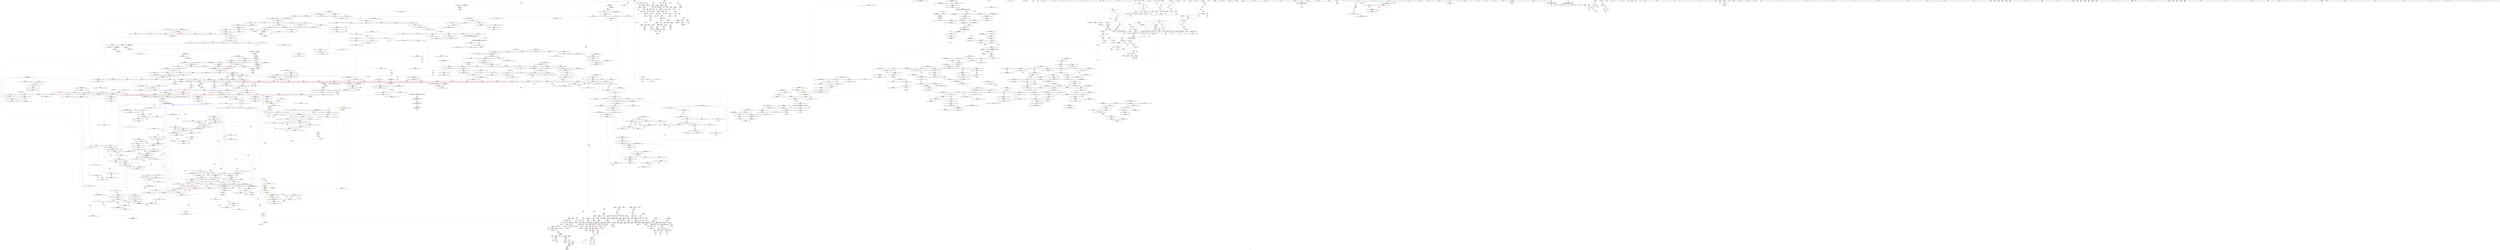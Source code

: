digraph "SVFG" {
	label="SVFG";

	Node0x55ff24adfbe0 [shape=record,color=grey,label="{NodeID: 0\nNullPtr}"];
	Node0x55ff24adfbe0 -> Node0x55ff24d4e750[style=solid];
	Node0x55ff24adfbe0 -> Node0x55ff24d4e850[style=solid];
	Node0x55ff24adfbe0 -> Node0x55ff24d4e920[style=solid];
	Node0x55ff24adfbe0 -> Node0x55ff24d88b60[style=solid];
	Node0x55ff24d4aff0 [shape=record,color=purple,label="{NodeID: 443\n333\<--11\narrayidx12\<--a\n_Z5solvev\n}"];
	Node0x55ff24d4aff0 -> Node0x55ff24d50010[style=solid];
	Node0x55ff24d59f50 [shape=record,color=red,label="{NodeID: 886\n912\<--879\n\<--__last.addr\n_ZSt22__final_insertion_sortIP5PointN9__gnu_cxx5__ops15_Iter_comp_iterIPFbRKS0_S6_EEEEvT_SA_T0_\n|{<s0>55}}"];
	Node0x55ff24d59f50:s0 -> Node0x55ff24f11950[style=solid,color=red];
	Node0x55ff24d90090 [shape=record,color=blue,label="{NodeID: 1329\n1222\<--1216\n__result.addr\<--__result\n_ZSt10__pop_heapIP5PointN9__gnu_cxx5__ops15_Iter_comp_iterIPFbRKS0_S6_EEEEvT_SA_SA_RT0_\n}"];
	Node0x55ff24d90090 -> Node0x55ff24d7ccb0[style=dashed];
	Node0x55ff24d90090 -> Node0x55ff24d7cd80[style=dashed];
	Node0x55ff24d43740 [shape=record,color=green,label="{NodeID: 222\n1676\<--1677\n__tmp\<--__tmp_field_insensitive\n_ZSt4swapI5PointENSt9enable_ifIXsr6__and_ISt6__not_ISt15__is_tuple_likeIT_EESt21is_move_constructibleIS4_ESt18is_move_assignableIS4_EEE5valueEvE4typeERS4_SD_\n|{|<s1>118}}"];
	Node0x55ff24d43740 -> Node0x55ff24d49040[style=solid];
	Node0x55ff24d43740:s1 -> Node0x55ff24f0d550[style=solid,color=red];
	Node0x55ff24d66450 [shape=record,color=purple,label="{NodeID: 665\n2244\<--1693\noffset_0\<--\n}"];
	Node0x55ff24d66450 -> Node0x55ff24d93a40[style=solid];
	Node0x55ff24e1d0a0 [shape=record,color=black,label="{NodeID: 2215\nMR_277V_3 = PHI(MR_277V_4, MR_277V_2, )\npts\{1084 \}\n}"];
	Node0x55ff24e1d0a0 -> Node0x55ff24d5bc90[style=dashed];
	Node0x55ff24e1d0a0 -> Node0x55ff24d5bd60[style=dashed];
	Node0x55ff24e1d0a0 -> Node0x55ff24d8f2c0[style=dashed];
	Node0x55ff24d84c40 [shape=record,color=red,label="{NodeID: 1108\n2052\<--2051\n\<--call\n_ZN9__gnu_cxx5__ops14_Val_comp_iterIPFbRK5PointS4_EEC2EONS0_15_Iter_comp_iterIS6_EE\n}"];
	Node0x55ff24d84c40 -> Node0x55ff24d96a30[style=solid];
	Node0x55ff24adfdd0 [shape=record,color=green,label="{NodeID: 1\n7\<--1\n__dso_handle\<--dummyObj\nGlob }"];
	Node0x55ff24d4b0c0 [shape=record,color=purple,label="{NodeID: 444\n360\<--11\narrayidx21\<--a\n_Z5solvev\n|{<s0>18}}"];
	Node0x55ff24d4b0c0:s0 -> Node0x55ff24f12fe0[style=solid,color=red];
	Node0x55ff24d5a020 [shape=record,color=red,label="{NodeID: 887\n923\<--879\n\<--__last.addr\n_ZSt22__final_insertion_sortIP5PointN9__gnu_cxx5__ops15_Iter_comp_iterIPFbRKS0_S6_EEEEvT_SA_T0_\n|{<s0>57}}"];
	Node0x55ff24d5a020:s0 -> Node0x55ff24f0fc70[style=solid,color=red];
	Node0x55ff24d90160 [shape=record,color=blue,label="{NodeID: 1330\n1224\<--1217\n__comp.addr\<--__comp\n_ZSt10__pop_heapIP5PointN9__gnu_cxx5__ops15_Iter_comp_iterIPFbRKS0_S6_EEEEvT_SA_SA_RT0_\n}"];
	Node0x55ff24d90160 -> Node0x55ff24d7ce50[style=dashed];
	Node0x55ff24d43810 [shape=record,color=green,label="{NodeID: 223\n1704\<--1705\n__comp\<--__comp_field_insensitive\n_ZSt16__insertion_sortIP5PointN9__gnu_cxx5__ops15_Iter_comp_iterIPFbRKS0_S6_EEEEvT_SA_T0_\n|{|<s2>120}}"];
	Node0x55ff24d43810 -> Node0x55ff24d49520[style=solid];
	Node0x55ff24d43810 -> Node0x55ff24d66790[style=solid];
	Node0x55ff24d43810:s2 -> Node0x55ff24ef09e0[style=solid,color=red];
	Node0x55ff24d66520 [shape=record,color=purple,label="{NodeID: 666\n2247\<--1693\noffset_1\<--\n}"];
	Node0x55ff24d66520 -> Node0x55ff24d93b10[style=solid];
	Node0x55ff24d84d10 [shape=record,color=red,label="{NodeID: 1109\n2064\<--2058\nthis1\<--this.addr\n_ZN9__gnu_cxx5__ops15_Iter_comp_iterIPFbRK5PointS4_EEC2ES6_\n}"];
	Node0x55ff24d84d10 -> Node0x55ff24d69030[style=solid];
	Node0x55ff24ae3af0 [shape=record,color=green,label="{NodeID: 2\n9\<--1\n\<--dummyObj\nCan only get source location for instruction, argument, global var or function.}"];
	Node0x55ff24d4b190 [shape=record,color=purple,label="{NodeID: 445\n363\<--11\narrayidx24\<--a\n_Z5solvev\n}"];
	Node0x55ff24d4b190 -> Node0x55ff24d50280[style=solid];
	Node0x55ff24d5a0f0 [shape=record,color=red,label="{NodeID: 888\n906\<--905\n\<--coerce.dive1\n_ZSt22__final_insertion_sortIP5PointN9__gnu_cxx5__ops15_Iter_comp_iterIPFbRKS0_S6_EEEEvT_SA_T0_\n|{<s0>53}}"];
	Node0x55ff24d5a0f0:s0 -> Node0x55ff24f0fdc0[style=solid,color=red];
	Node0x55ff24d90230 [shape=record,color=blue, style = dotted,label="{NodeID: 1331\n2181\<--2183\noffset_0\<--dummyVal\n_ZSt10__pop_heapIP5PointN9__gnu_cxx5__ops15_Iter_comp_iterIPFbRKS0_S6_EEEEvT_SA_SA_RT0_\n}"];
	Node0x55ff24d90230 -> Node0x55ff24d86bf0[style=dashed];
	Node0x55ff24d90230 -> Node0x55ff24d86d90[style=dashed];
	Node0x55ff24d438e0 [shape=record,color=green,label="{NodeID: 224\n1706\<--1707\n__first.addr\<--__first.addr_field_insensitive\n_ZSt16__insertion_sortIP5PointN9__gnu_cxx5__ops15_Iter_comp_iterIPFbRKS0_S6_EEEEvT_SA_T0_\n}"];
	Node0x55ff24d438e0 -> Node0x55ff24d81df0[style=solid];
	Node0x55ff24d438e0 -> Node0x55ff24d81ec0[style=solid];
	Node0x55ff24d438e0 -> Node0x55ff24d81f90[style=solid];
	Node0x55ff24d438e0 -> Node0x55ff24d82060[style=solid];
	Node0x55ff24d438e0 -> Node0x55ff24d82130[style=solid];
	Node0x55ff24d438e0 -> Node0x55ff24d93cb0[style=solid];
	Node0x55ff24d665f0 [shape=record,color=purple,label="{NodeID: 667\n2245\<--1694\noffset_0\<--\n}"];
	Node0x55ff24d665f0 -> Node0x55ff24d87b60[style=solid];
	Node0x55ff24d84de0 [shape=record,color=red,label="{NodeID: 1110\n2067\<--2066\n\<--call\n_ZN9__gnu_cxx5__ops15_Iter_comp_iterIPFbRK5PointS4_EEC2ES6_\n}"];
	Node0x55ff24d84de0 -> Node0x55ff24d96ca0[style=solid];
	Node0x55ff24ae3900 [shape=record,color=green,label="{NodeID: 3\n17\<--1\n.str\<--dummyObj\nGlob }"];
	Node0x55ff24d4b260 [shape=record,color=purple,label="{NodeID: 446\n612\<--11\narrayidx23\<--a\nmain\n}"];
	Node0x55ff24d4b260 -> Node0x55ff24d50d10[style=solid];
	Node0x55ff24e40330 [shape=record,color=yellow,style=double,label="{NodeID: 3103\n4V_2 = CSCHI(MR_4V_1)\npts\{13 \}\nCS[]|{<s0>101|<s1>103|<s2>104|<s3>106|<s4>108|<s5>109|<s6>112}}"];
	Node0x55ff24e40330:s0 -> Node0x55ff24e53b10[style=dashed,color=blue];
	Node0x55ff24e40330:s1 -> Node0x55ff24e53b10[style=dashed,color=blue];
	Node0x55ff24e40330:s2 -> Node0x55ff24e53b10[style=dashed,color=blue];
	Node0x55ff24e40330:s3 -> Node0x55ff24e53b10[style=dashed,color=blue];
	Node0x55ff24e40330:s4 -> Node0x55ff24e53b10[style=dashed,color=blue];
	Node0x55ff24e40330:s5 -> Node0x55ff24e53b10[style=dashed,color=blue];
	Node0x55ff24e40330:s6 -> Node0x55ff24e231b0[style=dashed,color=blue];
	Node0x55ff24d5a1c0 [shape=record,color=red,label="{NodeID: 889\n917\<--916\n\<--coerce.dive4\n_ZSt22__final_insertion_sortIP5PointN9__gnu_cxx5__ops15_Iter_comp_iterIPFbRKS0_S6_EEEEvT_SA_T0_\n|{<s0>55}}"];
	Node0x55ff24d5a1c0:s0 -> Node0x55ff24f11a60[style=solid,color=red];
	Node0x55ff24d90300 [shape=record,color=blue, style = dotted,label="{NodeID: 1332\n2184\<--2186\noffset_1\<--dummyVal\n_ZSt10__pop_heapIP5PointN9__gnu_cxx5__ops15_Iter_comp_iterIPFbRKS0_S6_EEEEvT_SA_SA_RT0_\n}"];
	Node0x55ff24d90300 -> Node0x55ff24d86cc0[style=dashed];
	Node0x55ff24d90300 -> Node0x55ff24d86e60[style=dashed];
	Node0x55ff24d439b0 [shape=record,color=green,label="{NodeID: 225\n1708\<--1709\n__last.addr\<--__last.addr_field_insensitive\n_ZSt16__insertion_sortIP5PointN9__gnu_cxx5__ops15_Iter_comp_iterIPFbRKS0_S6_EEEEvT_SA_T0_\n}"];
	Node0x55ff24d439b0 -> Node0x55ff24d82200[style=solid];
	Node0x55ff24d439b0 -> Node0x55ff24d822d0[style=solid];
	Node0x55ff24d439b0 -> Node0x55ff24d93d80[style=solid];
	Node0x55ff24d666c0 [shape=record,color=purple,label="{NodeID: 668\n2248\<--1694\noffset_1\<--\n}"];
	Node0x55ff24d666c0 -> Node0x55ff24d87c30[style=solid];
	Node0x55ff24d84eb0 [shape=record,color=red,label="{NodeID: 1111\n2081\<--2080\ndummyVal\<--offset_0\n_Z3cmpRK5PointS1_\n}"];
	Node0x55ff24d84eb0 -> Node0x55ff24d89480[style=solid];
	Node0x55ff2496a5f0 [shape=record,color=green,label="{NodeID: 4\n19\<--1\n.str.3\<--dummyObj\nGlob }"];
	Node0x55ff24d4b330 [shape=record,color=purple,label="{NodeID: 447\n92\<--14\n\<--b\n__cxx_global_var_init.2\n}"];
	Node0x55ff24d4b330 -> Node0x55ff2451cd60[style=solid];
	Node0x55ff24d5a290 [shape=record,color=red,label="{NodeID: 890\n928\<--927\n\<--coerce.dive6\n_ZSt22__final_insertion_sortIP5PointN9__gnu_cxx5__ops15_Iter_comp_iterIPFbRKS0_S6_EEEEvT_SA_T0_\n|{<s0>57}}"];
	Node0x55ff24d5a290:s0 -> Node0x55ff24f0fdc0[style=solid,color=red];
	Node0x55ff24e59010 [shape=record,color=yellow,style=double,label="{NodeID: 2440\n4V_1 = ENCHI(MR_4V_0)\npts\{13 \}\nFun[_ZSt4sortIP5PointPFbRKS0_S3_EEvT_S6_T0_]|{<s0>25}}"];
	Node0x55ff24e59010:s0 -> Node0x55ff24e627b0[style=dashed,color=red];
	Node0x55ff24d903d0 [shape=record,color=blue, style = dotted,label="{NodeID: 1333\n2187\<--2189\noffset_0\<--dummyVal\n_ZSt10__pop_heapIP5PointN9__gnu_cxx5__ops15_Iter_comp_iterIPFbRKS0_S6_EEEEvT_SA_SA_RT0_\n}"];
	Node0x55ff24d903d0 -> Node0x55ff24d86cc0[style=dashed];
	Node0x55ff24d903d0 -> Node0x55ff24d904a0[style=dashed];
	Node0x55ff24d43a80 [shape=record,color=green,label="{NodeID: 226\n1710\<--1711\n__i\<--__i_field_insensitive\n_ZSt16__insertion_sortIP5PointN9__gnu_cxx5__ops15_Iter_comp_iterIPFbRKS0_S6_EEEEvT_SA_T0_\n}"];
	Node0x55ff24d43a80 -> Node0x55ff24d823a0[style=solid];
	Node0x55ff24d43a80 -> Node0x55ff24d82470[style=solid];
	Node0x55ff24d43a80 -> Node0x55ff24d82540[style=solid];
	Node0x55ff24d43a80 -> Node0x55ff24d82610[style=solid];
	Node0x55ff24d43a80 -> Node0x55ff24d826e0[style=solid];
	Node0x55ff24d43a80 -> Node0x55ff24d827b0[style=solid];
	Node0x55ff24d43a80 -> Node0x55ff24d82880[style=solid];
	Node0x55ff24d43a80 -> Node0x55ff24d93e50[style=solid];
	Node0x55ff24d43a80 -> Node0x55ff24d94400[style=solid];
	Node0x55ff24d66790 [shape=record,color=purple,label="{NodeID: 669\n1718\<--1704\ncoerce.dive\<--__comp\n_ZSt16__insertion_sortIP5PointN9__gnu_cxx5__ops15_Iter_comp_iterIPFbRKS0_S6_EEEEvT_SA_T0_\n}"];
	Node0x55ff24d66790 -> Node0x55ff24d93be0[style=solid];
	Node0x55ff24d84f80 [shape=record,color=red,label="{NodeID: 1112\n2084\<--2083\ndummyVal\<--offset_1\n_Z3cmpRK5PointS1_\n}"];
	Node0x55ff24d84f80 -> Node0x55ff24d89550[style=solid];
	Node0x55ff24cb54b0 [shape=record,color=green,label="{NodeID: 5\n21\<--1\n.str.4\<--dummyObj\nGlob }"];
	Node0x55ff24e54e70 [shape=record,color=yellow,style=double,label="{NodeID: 2662\n497V_1 = ENCHI(MR_497V_0)\npts\{11250000 12270000 12860000 14370000 16770000 17130000 \}\nFun[_ZSt25__unguarded_linear_insertIP5PointN9__gnu_cxx5__ops14_Val_comp_iterIPFbRKS0_S6_EEEEvT_T0_]}"];
	Node0x55ff24e54e70 -> Node0x55ff24d881e0[style=dashed];
	Node0x55ff24e54e70 -> Node0x55ff24d88380[style=dashed];
	Node0x55ff24e54e70 -> Node0x55ff24d88520[style=dashed];
	Node0x55ff24d4b400 [shape=record,color=purple,label="{NodeID: 448\n97\<--14\n\<--b\n__cxx_global_var_init.2\n}"];
	Node0x55ff24d5a360 [shape=record,color=red,label="{NodeID: 891\n952\<--939\n\<--__first.addr\n_ZSt14__partial_sortIP5PointN9__gnu_cxx5__ops15_Iter_comp_iterIPFbRKS0_S6_EEEEvT_SA_SA_T0_\n|{<s0>59}}"];
	Node0x55ff24d5a360:s0 -> Node0x55ff24f110d0[style=solid,color=red];
	Node0x55ff24d904a0 [shape=record,color=blue, style = dotted,label="{NodeID: 1334\n2190\<--2192\noffset_1\<--dummyVal\n_ZSt10__pop_heapIP5PointN9__gnu_cxx5__ops15_Iter_comp_iterIPFbRKS0_S6_EEEEvT_SA_SA_RT0_\n|{|<s2>82}}"];
	Node0x55ff24d904a0 -> Node0x55ff24d86d90[style=dashed];
	Node0x55ff24d904a0 -> Node0x55ff24d86e60[style=dashed];
	Node0x55ff24d904a0:s2 -> Node0x55ff24e28bb0[style=dashed,color=red];
	Node0x55ff24d43b50 [shape=record,color=green,label="{NodeID: 227\n1712\<--1713\n__val\<--__val_field_insensitive\n_ZSt16__insertion_sortIP5PointN9__gnu_cxx5__ops15_Iter_comp_iterIPFbRKS0_S6_EEEEvT_SA_T0_\n|{|<s1>124}}"];
	Node0x55ff24d43b50 -> Node0x55ff24d495f0[style=solid];
	Node0x55ff24d43b50:s1 -> Node0x55ff24f0d550[style=solid,color=red];
	Node0x55ff24d66860 [shape=record,color=purple,label="{NodeID: 670\n1766\<--1714\ncoerce.dive10\<--agg.tmp\n_ZSt16__insertion_sortIP5PointN9__gnu_cxx5__ops15_Iter_comp_iterIPFbRKS0_S6_EEEEvT_SA_T0_\n}"];
	Node0x55ff24d66860 -> Node0x55ff24d94330[style=solid];
	Node0x55ff24d85050 [shape=record,color=red,label="{NodeID: 1113\n2087\<--2086\ndummyVal\<--offset_0\n_Z3cmpRK5PointS1_\n}"];
	Node0x55ff24d85050 -> Node0x55ff24d89620[style=solid];
	Node0x55ff24cb5140 [shape=record,color=green,label="{NodeID: 6\n23\<--1\nstdin\<--dummyObj\nGlob }"];
	Node0x55ff24e55040 [shape=record,color=yellow,style=double,label="{NodeID: 2663\n499V_1 = ENCHI(MR_499V_0)\npts\{11250001 12270001 12860001 14370001 16770001 17130001 \}\nFun[_ZSt25__unguarded_linear_insertIP5PointN9__gnu_cxx5__ops14_Val_comp_iterIPFbRKS0_S6_EEEEvT_T0_]}"];
	Node0x55ff24e55040 -> Node0x55ff24d882b0[style=dashed];
	Node0x55ff24e55040 -> Node0x55ff24d88450[style=dashed];
	Node0x55ff24e55040 -> Node0x55ff24d885f0[style=dashed];
	Node0x55ff24d4b4d0 [shape=record,color=purple,label="{NodeID: 449\n98\<--14\n\<--b\n__cxx_global_var_init.2\n}"];
	Node0x55ff24d4b4d0 -> Node0x55ff24dcaa10[style=solid];
	Node0x55ff24e40750 [shape=record,color=yellow,style=double,label="{NodeID: 3106\n4V_2 = CSCHI(MR_4V_1)\npts\{13 \}\nCS[]|{<s0>134}}"];
	Node0x55ff24e40750:s0 -> Node0x55ff24d9b820[style=dashed,color=blue];
	Node0x55ff24d5a430 [shape=record,color=red,label="{NodeID: 892\n963\<--939\n\<--__first.addr\n_ZSt14__partial_sortIP5PointN9__gnu_cxx5__ops15_Iter_comp_iterIPFbRKS0_S6_EEEEvT_SA_SA_T0_\n|{<s0>60}}"];
	Node0x55ff24d5a430:s0 -> Node0x55ff24f152e0[style=solid,color=red];
	Node0x55ff24e59200 [shape=record,color=yellow,style=double,label="{NodeID: 2442\n205V_1 = ENCHI(MR_205V_0)\npts\{7640000 \}\nFun[_ZN9__gnu_cxx5__ops16__iter_comp_iterIPFbRK5PointS4_EEENS0_15_Iter_comp_iterIT_EES8_]|{<s0>44}}"];
	Node0x55ff24e59200:s0 -> Node0x55ff24d96ca0[style=dashed,color=red];
	Node0x55ff24d90570 [shape=record,color=blue, style = dotted,label="{NodeID: 1335\n2193\<--2195\noffset_0\<--dummyVal\n_ZSt10__pop_heapIP5PointN9__gnu_cxx5__ops15_Iter_comp_iterIPFbRKS0_S6_EEEEvT_SA_SA_RT0_\n}"];
	Node0x55ff24d90570 -> Node0x55ff24d7cf20[style=dashed];
	Node0x55ff24d43c20 [shape=record,color=green,label="{NodeID: 228\n1714\<--1715\nagg.tmp\<--agg.tmp_field_insensitive\n_ZSt16__insertion_sortIP5PointN9__gnu_cxx5__ops15_Iter_comp_iterIPFbRKS0_S6_EEEEvT_SA_T0_\n}"];
	Node0x55ff24d43c20 -> Node0x55ff24d66860[style=solid];
	Node0x55ff24d43c20 -> Node0x55ff24d66930[style=solid];
	Node0x55ff24d66930 [shape=record,color=purple,label="{NodeID: 671\n1768\<--1714\ncoerce.dive11\<--agg.tmp\n_ZSt16__insertion_sortIP5PointN9__gnu_cxx5__ops15_Iter_comp_iterIPFbRKS0_S6_EEEEvT_SA_T0_\n}"];
	Node0x55ff24d66930 -> Node0x55ff24d82a20[style=solid];
	Node0x55ff24d85120 [shape=record,color=red,label="{NodeID: 1114\n2090\<--2089\ndummyVal\<--offset_1\n_Z3cmpRK5PointS1_\n}"];
	Node0x55ff24d85120 -> Node0x55ff24d896f0[style=solid];
	Node0x55ff24d3b5a0 [shape=record,color=green,label="{NodeID: 7\n24\<--1\n.str.5\<--dummyObj\nGlob }"];
	Node0x55ff24d4b5a0 [shape=record,color=purple,label="{NodeID: 450\n553\<--14\narrayidx\<--b\nmain\n|{<s0>31}}"];
	Node0x55ff24d4b5a0:s0 -> Node0x55ff24f11730[style=solid,color=red];
	Node0x55ff24e408b0 [shape=record,color=yellow,style=double,label="{NodeID: 3107\n4V_2 = CSCHI(MR_4V_1)\npts\{13 \}\nCS[]|{<s0>147}}"];
	Node0x55ff24e408b0:s0 -> Node0x55ff24e40750[style=dashed,color=blue];
	Node0x55ff24d5a500 [shape=record,color=red,label="{NodeID: 893\n953\<--941\n\<--__middle.addr\n_ZSt14__partial_sortIP5PointN9__gnu_cxx5__ops15_Iter_comp_iterIPFbRKS0_S6_EEEEvT_SA_SA_T0_\n|{<s0>59}}"];
	Node0x55ff24d5a500:s0 -> Node0x55ff24f111e0[style=solid,color=red];
	Node0x55ff24e592e0 [shape=record,color=yellow,style=double,label="{NodeID: 2443\n207V_1 = ENCHI(MR_207V_0)\npts\{2061 12880000 19020000 \}\nFun[_ZN9__gnu_cxx5__ops16__iter_comp_iterIPFbRK5PointS4_EEENS0_15_Iter_comp_iterIT_EES8_]}"];
	Node0x55ff24e592e0 -> Node0x55ff24d58b00[style=dashed];
	Node0x55ff24d90640 [shape=record,color=blue, style = dotted,label="{NodeID: 1336\n2196\<--2198\noffset_1\<--dummyVal\n_ZSt10__pop_heapIP5PointN9__gnu_cxx5__ops15_Iter_comp_iterIPFbRKS0_S6_EEEEvT_SA_SA_RT0_\n}"];
	Node0x55ff24d90640 -> Node0x55ff24d7cff0[style=dashed];
	Node0x55ff24d43cf0 [shape=record,color=green,label="{NodeID: 229\n1716\<--1717\nagg.tmp7\<--agg.tmp7_field_insensitive\n_ZSt16__insertion_sortIP5PointN9__gnu_cxx5__ops15_Iter_comp_iterIPFbRKS0_S6_EEEEvT_SA_T0_\n}"];
	Node0x55ff24d43cf0 -> Node0x55ff24d496c0[style=solid];
	Node0x55ff24d43cf0 -> Node0x55ff24d66a00[style=solid];
	Node0x55ff24d66a00 [shape=record,color=purple,label="{NodeID: 672\n1761\<--1716\ncoerce.dive8\<--agg.tmp7\n_ZSt16__insertion_sortIP5PointN9__gnu_cxx5__ops15_Iter_comp_iterIPFbRKS0_S6_EEEEvT_SA_T0_\n}"];
	Node0x55ff24d66a00 -> Node0x55ff24d82950[style=solid];
	Node0x55ff24d851f0 [shape=record,color=red,label="{NodeID: 1115\n2093\<--2092\ndummyVal\<--offset_0\n_Z3cmpRK5PointS1_\n}"];
	Node0x55ff24d851f0 -> Node0x55ff24d897c0[style=solid];
	Node0x55ff24d3be90 [shape=record,color=green,label="{NodeID: 8\n26\<--1\n.str.6\<--dummyObj\nGlob }"];
	Node0x55ff24d4b670 [shape=record,color=purple,label="{NodeID: 451\n586\<--14\narrayidx17\<--b\nmain\n|{<s0>33}}"];
	Node0x55ff24d4b670:s0 -> Node0x55ff24f0ef80[style=solid,color=red];
	Node0x55ff24e40a10 [shape=record,color=yellow,style=double,label="{NodeID: 3108\n2V_2 = CSCHI(MR_2V_1)\npts\{13 160000 160001 \}\nCS[]|{<s0>155}}"];
	Node0x55ff24e40a10:s0 -> Node0x55ff24e335e0[style=dashed,color=red];
	Node0x55ff24d5a5d0 [shape=record,color=red,label="{NodeID: 894\n964\<--941\n\<--__middle.addr\n_ZSt14__partial_sortIP5PointN9__gnu_cxx5__ops15_Iter_comp_iterIPFbRKS0_S6_EEEEvT_SA_SA_T0_\n|{<s0>60}}"];
	Node0x55ff24d5a5d0:s0 -> Node0x55ff24f10d60[style=solid,color=red];
	Node0x55ff24d90710 [shape=record,color=blue, style = dotted,label="{NodeID: 1337\n2199\<--2201\noffset_0\<--dummyVal\n_ZSt10__pop_heapIP5PointN9__gnu_cxx5__ops15_Iter_comp_iterIPFbRKS0_S6_EEEEvT_SA_SA_RT0_\n}"];
	Node0x55ff24d90710 -> Node0x55ff24d7d0c0[style=dashed];
	Node0x55ff24d4c020 [shape=record,color=green,label="{NodeID: 230\n1749\<--1750\n_ZSt13move_backwardIP5PointS1_ET0_T_S3_S2_\<--_ZSt13move_backwardIP5PointS1_ET0_T_S3_S2__field_insensitive\n}"];
	Node0x55ff24d66ad0 [shape=record,color=purple,label="{NodeID: 673\n1728\<--1727\nadd.ptr\<--\n_ZSt16__insertion_sortIP5PointN9__gnu_cxx5__ops15_Iter_comp_iterIPFbRKS0_S6_EEEEvT_SA_T0_\n}"];
	Node0x55ff24d66ad0 -> Node0x55ff24d93e50[style=solid];
	Node0x55ff24d852c0 [shape=record,color=red,label="{NodeID: 1116\n2096\<--2095\ndummyVal\<--offset_1\n_Z3cmpRK5PointS1_\n}"];
	Node0x55ff24d852c0 -> Node0x55ff24d89890[style=solid];
	Node0x55ff24d3bf20 [shape=record,color=green,label="{NodeID: 9\n28\<--1\nstdout\<--dummyObj\nGlob }"];
	Node0x55ff24d4b740 [shape=record,color=purple,label="{NodeID: 452\n589\<--14\narrayidx19\<--b\nmain\n}"];
	Node0x55ff24d4b740 -> Node0x55ff24d50b70[style=solid];
	Node0x55ff24e40ba0 [shape=record,color=yellow,style=double,label="{NodeID: 3109\n2V_3 = CSCHI(MR_2V_2)\npts\{13 160000 160001 \}\nCS[]}"];
	Node0x55ff24d5a6a0 [shape=record,color=red,label="{NodeID: 895\n954\<--943\n\<--__last.addr\n_ZSt14__partial_sortIP5PointN9__gnu_cxx5__ops15_Iter_comp_iterIPFbRKS0_S6_EEEEvT_SA_SA_T0_\n|{<s0>59}}"];
	Node0x55ff24d5a6a0:s0 -> Node0x55ff24f112f0[style=solid,color=red];
	Node0x55ff24d907e0 [shape=record,color=blue,label="{NodeID: 1338\n1273\<--1272\n__t.addr\<--__t\n_ZSt4moveIR5PointEONSt16remove_referenceIT_E4typeEOS3_\n}"];
	Node0x55ff24d907e0 -> Node0x55ff24d7d190[style=dashed];
	Node0x55ff24d4c0e0 [shape=record,color=green,label="{NodeID: 231\n1764\<--1765\n_ZN9__gnu_cxx5__ops15__val_comp_iterIPFbRK5PointS4_EEENS0_14_Val_comp_iterIT_EENS0_15_Iter_comp_iterIS8_EE\<--_ZN9__gnu_cxx5__ops15__val_comp_iterIPFbRK5PointS4_EEENS0_14_Val_comp_iterIT_EENS0_15_Iter_comp_iterIS8_EE_field_insensitive\n}"];
	Node0x55ff24d66ba0 [shape=record,color=purple,label="{NodeID: 674\n2250\<--1741\noffset_0\<--\n}"];
	Node0x55ff24d66ba0 -> Node0x55ff24d93f20[style=solid];
	Node0x55ff24d85390 [shape=record,color=red,label="{NodeID: 1117\n2099\<--2098\ndummyVal\<--offset_0\n_Z3cmpRK5PointS1_\n}"];
	Node0x55ff24d85390 -> Node0x55ff24d89a30[style=solid];
	Node0x55ff24d3bfe0 [shape=record,color=green,label="{NodeID: 10\n29\<--1\n.str.7\<--dummyObj\nGlob }"];
	Node0x55ff24d4b810 [shape=record,color=purple,label="{NodeID: 453\n282\<--17\n\<--.str\n_Z5solvev\n}"];
	Node0x55ff24ef09e0 [shape=record,color=black,label="{NodeID: 3110\n1194 = PHI(1031, 1287, 1534, 1534, 1534, 1534, 1534, 1606, 1606, 1704, )\n0th arg _ZN9__gnu_cxx5__ops15_Iter_comp_iterIPFbRK5PointS4_EEclIPS2_S9_EEbT_T0_ }"];
	Node0x55ff24ef09e0 -> Node0x55ff24d8fc80[style=solid];
	Node0x55ff24d5a770 [shape=record,color=red,label="{NodeID: 896\n959\<--958\n\<--coerce.dive1\n_ZSt14__partial_sortIP5PointN9__gnu_cxx5__ops15_Iter_comp_iterIPFbRKS0_S6_EEEEvT_SA_SA_T0_\n|{<s0>59}}"];
	Node0x55ff24d5a770:s0 -> Node0x55ff24f11400[style=solid,color=red];
	Node0x55ff24d908b0 [shape=record,color=blue,label="{NodeID: 1339\n1304\<--1282\n\<--__value.coerce0\n_ZSt13__adjust_heapIP5PointlS0_N9__gnu_cxx5__ops15_Iter_comp_iterIPFbRKS0_S6_EEEEvT_T0_SB_T1_T2_\n}"];
	Node0x55ff24d908b0 -> Node0x55ff24d87000[style=dashed];
	Node0x55ff24d908b0 -> Node0x55ff24d871a0[style=dashed];
	Node0x55ff24d908b0 -> Node0x55ff24d87340[style=dashed];
	Node0x55ff24d4c1e0 [shape=record,color=green,label="{NodeID: 232\n1771\<--1772\n_ZSt25__unguarded_linear_insertIP5PointN9__gnu_cxx5__ops14_Val_comp_iterIPFbRKS0_S6_EEEEvT_T0_\<--_ZSt25__unguarded_linear_insertIP5PointN9__gnu_cxx5__ops14_Val_comp_iterIPFbRKS0_S6_EEEEvT_T0__field_insensitive\n}"];
	Node0x55ff24d66c70 [shape=record,color=purple,label="{NodeID: 675\n2253\<--1741\noffset_1\<--\n}"];
	Node0x55ff24d66c70 -> Node0x55ff24d93ff0[style=solid];
	Node0x55ff24d85460 [shape=record,color=red,label="{NodeID: 1118\n2102\<--2101\ndummyVal\<--offset_1\n_Z3cmpRK5PointS1_\n}"];
	Node0x55ff24d85460 -> Node0x55ff24d89b00[style=solid];
	Node0x55ff24d3c0e0 [shape=record,color=green,label="{NodeID: 11\n31\<--1\n.str.8\<--dummyObj\nGlob }"];
	Node0x55ff24d4b8e0 [shape=record,color=purple,label="{NodeID: 454\n437\<--17\n\<--.str\n_Z5solvev\n}"];
	Node0x55ff24ef0ab0 [shape=record,color=black,label="{NodeID: 3111\n1195 = PHI(1058, 1330, 1550, 1554, 1564, 1578, 1586, 1621, 1633, 1735, )\n1st arg _ZN9__gnu_cxx5__ops15_Iter_comp_iterIPFbRK5PointS4_EEclIPS2_S9_EEbT_T0_ }"];
	Node0x55ff24ef0ab0 -> Node0x55ff24d8fd50[style=solid];
	Node0x55ff24d5a840 [shape=record,color=red,label="{NodeID: 897\n989\<--975\n\<--__first.addr\n_ZSt27__unguarded_partition_pivotIP5PointN9__gnu_cxx5__ops15_Iter_comp_iterIPFbRKS0_S6_EEEET_SA_SA_T0_\n}"];
	Node0x55ff24d5a840 -> Node0x55ff24d691d0[style=solid];
	Node0x55ff24d90980 [shape=record,color=blue,label="{NodeID: 1340\n1306\<--1283\n\<--__value.coerce1\n_ZSt13__adjust_heapIP5PointlS0_N9__gnu_cxx5__ops15_Iter_comp_iterIPFbRKS0_S6_EEEEvT_T0_SB_T1_T2_\n}"];
	Node0x55ff24d90980 -> Node0x55ff24d870d0[style=dashed];
	Node0x55ff24d90980 -> Node0x55ff24d87270[style=dashed];
	Node0x55ff24d90980 -> Node0x55ff24d87410[style=dashed];
	Node0x55ff24d4c2e0 [shape=record,color=green,label="{NodeID: 233\n1784\<--1785\n__comp\<--__comp_field_insensitive\n_ZSt26__unguarded_insertion_sortIP5PointN9__gnu_cxx5__ops15_Iter_comp_iterIPFbRKS0_S6_EEEEvT_SA_T0_\n}"];
	Node0x55ff24d4c2e0 -> Node0x55ff24d49a00[style=solid];
	Node0x55ff24d4c2e0 -> Node0x55ff24d67560[style=solid];
	Node0x55ff24d66d40 [shape=record,color=purple,label="{NodeID: 676\n2251\<--1742\noffset_0\<--\n}"];
	Node0x55ff24d66d40 -> Node0x55ff24d87d00[style=solid];
	Node0x55ff24d85530 [shape=record,color=red,label="{NodeID: 1119\n2105\<--2104\ndummyVal\<--offset_0\n_Z3cmpRK5PointS1_\n}"];
	Node0x55ff24d85530 -> Node0x55ff24d89d70[style=solid];
	Node0x55ff24d3c1e0 [shape=record,color=green,label="{NodeID: 12\n33\<--1\n.str.9\<--dummyObj\nGlob }"];
	Node0x55ff24d4b9b0 [shape=record,color=purple,label="{NodeID: 455\n521\<--19\n\<--.str.3\nmain\n}"];
	Node0x55ff24f069f0 [shape=record,color=black,label="{NodeID: 3112\n213 = PHI(226, )\n}"];
	Node0x55ff24f069f0 -> Node0x55ff24dcda10[style=solid];
	Node0x55ff24d5a910 [shape=record,color=red,label="{NodeID: 898\n991\<--975\n\<--__first.addr\n_ZSt27__unguarded_partition_pivotIP5PointN9__gnu_cxx5__ops15_Iter_comp_iterIPFbRKS0_S6_EEEET_SA_SA_T0_\n}"];
	Node0x55ff24d5a910 -> Node0x55ff24d52b20[style=solid];
	Node0x55ff24d90a50 [shape=record,color=blue,label="{NodeID: 1341\n1308\<--1284\ncoerce.dive\<--__comp.coerce\n_ZSt13__adjust_heapIP5PointlS0_N9__gnu_cxx5__ops15_Iter_comp_iterIPFbRKS0_S6_EEEEvT_T0_SB_T1_T2_\n|{<s0>83|<s1>89}}"];
	Node0x55ff24d90a50:s0 -> Node0x55ff24e55670[style=dashed,color=red];
	Node0x55ff24d90a50:s1 -> Node0x55ff24e64c10[style=dashed,color=red];
	Node0x55ff24d4c3b0 [shape=record,color=green,label="{NodeID: 234\n1786\<--1787\n__first.addr\<--__first.addr_field_insensitive\n_ZSt26__unguarded_insertion_sortIP5PointN9__gnu_cxx5__ops15_Iter_comp_iterIPFbRKS0_S6_EEEEvT_SA_T0_\n}"];
	Node0x55ff24d4c3b0 -> Node0x55ff24d82af0[style=solid];
	Node0x55ff24d4c3b0 -> Node0x55ff24d945a0[style=solid];
	Node0x55ff24d66e10 [shape=record,color=purple,label="{NodeID: 677\n2254\<--1742\noffset_1\<--\n}"];
	Node0x55ff24d66e10 -> Node0x55ff24d87dd0[style=solid];
	Node0x55ff24d85600 [shape=record,color=red,label="{NodeID: 1120\n2108\<--2107\ndummyVal\<--offset_1\n_Z3cmpRK5PointS1_\n}"];
	Node0x55ff24d85600 -> Node0x55ff24d89e40[style=solid];
	Node0x55ff24d3c2e0 [shape=record,color=green,label="{NodeID: 13\n36\<--1\n\<--dummyObj\nCan only get source location for instruction, argument, global var or function.}"];
	Node0x55ff24d4ba80 [shape=record,color=purple,label="{NodeID: 456\n522\<--21\n\<--.str.4\nmain\n}"];
	Node0x55ff24f06c20 [shape=record,color=black,label="{NodeID: 3113\n47 = PHI()\n}"];
	Node0x55ff24d5a9e0 [shape=record,color=red,label="{NodeID: 899\n999\<--975\n\<--__first.addr\n_ZSt27__unguarded_partition_pivotIP5PointN9__gnu_cxx5__ops15_Iter_comp_iterIPFbRKS0_S6_EEEET_SA_SA_T0_\n|{<s0>62}}"];
	Node0x55ff24d5a9e0:s0 -> Node0x55ff24f148b0[style=solid,color=red];
	Node0x55ff24d90b20 [shape=record,color=blue,label="{NodeID: 1342\n1289\<--1279\n__first.addr\<--__first\n_ZSt13__adjust_heapIP5PointlS0_N9__gnu_cxx5__ops15_Iter_comp_iterIPFbRKS0_S6_EEEEvT_T0_SB_T1_T2_\n}"];
	Node0x55ff24d90b20 -> Node0x55ff24d7d260[style=dashed];
	Node0x55ff24d90b20 -> Node0x55ff24d7d330[style=dashed];
	Node0x55ff24d90b20 -> Node0x55ff24d7d400[style=dashed];
	Node0x55ff24d90b20 -> Node0x55ff24d7d4d0[style=dashed];
	Node0x55ff24d90b20 -> Node0x55ff24d7d5a0[style=dashed];
	Node0x55ff24d90b20 -> Node0x55ff24d7d670[style=dashed];
	Node0x55ff24d90b20 -> Node0x55ff24d7d740[style=dashed];
	Node0x55ff24d4c480 [shape=record,color=green,label="{NodeID: 235\n1788\<--1789\n__last.addr\<--__last.addr_field_insensitive\n_ZSt26__unguarded_insertion_sortIP5PointN9__gnu_cxx5__ops15_Iter_comp_iterIPFbRKS0_S6_EEEEvT_SA_T0_\n}"];
	Node0x55ff24d4c480 -> Node0x55ff24d82bc0[style=solid];
	Node0x55ff24d4c480 -> Node0x55ff24d94670[style=solid];
	Node0x55ff24d66ee0 [shape=record,color=purple,label="{NodeID: 678\n1747\<--1746\nadd.ptr4\<--\n_ZSt16__insertion_sortIP5PointN9__gnu_cxx5__ops15_Iter_comp_iterIPFbRKS0_S6_EEEEvT_SA_T0_\n|{<s0>123}}"];
	Node0x55ff24d66ee0:s0 -> Node0x55ff24f14560[style=solid,color=red];
	Node0x55ff24e231b0 [shape=record,color=black,label="{NodeID: 2228\nMR_4V_2 = PHI(MR_4V_1, MR_4V_3, )\npts\{13 \}\n|{<s0>64|<s1>110|<s2>111|<s3>112}}"];
	Node0x55ff24e231b0:s0 -> Node0x55ff24d9bf00[style=dashed,color=blue];
	Node0x55ff24e231b0:s1 -> Node0x55ff242da5d0[style=dashed,color=red];
	Node0x55ff24e231b0:s2 -> Node0x55ff242da5d0[style=dashed,color=red];
	Node0x55ff24e231b0:s3 -> Node0x55ff24e5e620[style=dashed,color=red];
	Node0x55ff24d856d0 [shape=record,color=red,label="{NodeID: 1121\n2111\<--2110\ndummyVal\<--offset_0\n_Z5solvev\n}"];
	Node0x55ff24d856d0 -> Node0x55ff24d8a730[style=solid];
	Node0x55ff24d3c3e0 [shape=record,color=green,label="{NodeID: 14\n85\<--1\n\<--dummyObj\nCan only get source location for instruction, argument, global var or function.|{<s0>82}}"];
	Node0x55ff24d3c3e0:s0 -> Node0x55ff24f0e8f0[style=solid,color=red];
	Node0x55ff24d4bb50 [shape=record,color=purple,label="{NodeID: 457\n527\<--24\n\<--.str.5\nmain\n}"];
	Node0x55ff24f06cf0 [shape=record,color=black,label="{NodeID: 3114\n405 = PHI(473, )\n}"];
	Node0x55ff24f06cf0 -> Node0x55ff24d560c0[style=solid];
	Node0x55ff24d5aab0 [shape=record,color=red,label="{NodeID: 900\n1000\<--975\n\<--__first.addr\n_ZSt27__unguarded_partition_pivotIP5PointN9__gnu_cxx5__ops15_Iter_comp_iterIPFbRKS0_S6_EEEET_SA_SA_T0_\n}"];
	Node0x55ff24d5aab0 -> Node0x55ff24d61f40[style=solid];
	Node0x55ff24d90bf0 [shape=record,color=blue,label="{NodeID: 1343\n1291\<--1280\n__holeIndex.addr\<--__holeIndex\n_ZSt13__adjust_heapIP5PointlS0_N9__gnu_cxx5__ops15_Iter_comp_iterIPFbRKS0_S6_EEEEvT_T0_SB_T1_T2_\n}"];
	Node0x55ff24d90bf0 -> Node0x55ff24d7d810[style=dashed];
	Node0x55ff24d90bf0 -> Node0x55ff24d7d8e0[style=dashed];
	Node0x55ff24d90bf0 -> Node0x55ff24d7d9b0[style=dashed];
	Node0x55ff24d90bf0 -> Node0x55ff24d7da80[style=dashed];
	Node0x55ff24d90bf0 -> Node0x55ff24d91270[style=dashed];
	Node0x55ff24d90bf0 -> Node0x55ff24d915b0[style=dashed];
	Node0x55ff24d90bf0 -> Node0x55ff24e45a10[style=dashed];
	Node0x55ff24d4c550 [shape=record,color=green,label="{NodeID: 236\n1790\<--1791\n__i\<--__i_field_insensitive\n_ZSt26__unguarded_insertion_sortIP5PointN9__gnu_cxx5__ops15_Iter_comp_iterIPFbRKS0_S6_EEEEvT_SA_T0_\n}"];
	Node0x55ff24d4c550 -> Node0x55ff24d82c90[style=solid];
	Node0x55ff24d4c550 -> Node0x55ff24d82d60[style=solid];
	Node0x55ff24d4c550 -> Node0x55ff24d82e30[style=solid];
	Node0x55ff24d4c550 -> Node0x55ff24d94740[style=solid];
	Node0x55ff24d4c550 -> Node0x55ff24d949b0[style=solid];
	Node0x55ff24d66fb0 [shape=record,color=purple,label="{NodeID: 679\n2256\<--1753\noffset_0\<--\n}"];
	Node0x55ff24d66fb0 -> Node0x55ff24d940c0[style=solid];
	Node0x55ff24d857a0 [shape=record,color=red,label="{NodeID: 1122\n2114\<--2113\ndummyVal\<--offset_1\n_Z5solvev\n}"];
	Node0x55ff24d857a0 -> Node0x55ff24d8a800[style=solid];
	Node0x55ff24d3c4e0 [shape=record,color=green,label="{NodeID: 15\n133\<--1\n\<--dummyObj\nCan only get source location for instruction, argument, global var or function.}"];
	Node0x55ff24d4bc20 [shape=record,color=purple,label="{NodeID: 458\n528\<--26\n\<--.str.6\nmain\n}"];
	Node0x55ff24f06e60 [shape=record,color=black,label="{NodeID: 3115\n419 = PHI(473, )\n}"];
	Node0x55ff24f06e60 -> Node0x55ff24d56190[style=solid];
	Node0x55ff24d5ab80 [shape=record,color=red,label="{NodeID: 901\n1013\<--975\n\<--__first.addr\n_ZSt27__unguarded_partition_pivotIP5PointN9__gnu_cxx5__ops15_Iter_comp_iterIPFbRKS0_S6_EEEET_SA_SA_T0_\n}"];
	Node0x55ff24d5ab80 -> Node0x55ff24d62280[style=solid];
	Node0x55ff24d90cc0 [shape=record,color=blue,label="{NodeID: 1344\n1293\<--1281\n__len.addr\<--__len\n_ZSt13__adjust_heapIP5PointlS0_N9__gnu_cxx5__ops15_Iter_comp_iterIPFbRKS0_S6_EEEEvT_T0_SB_T1_T2_\n}"];
	Node0x55ff24d90cc0 -> Node0x55ff24d7dc20[style=dashed];
	Node0x55ff24d90cc0 -> Node0x55ff24d7dcf0[style=dashed];
	Node0x55ff24d90cc0 -> Node0x55ff24d7ddc0[style=dashed];
	Node0x55ff24d4c620 [shape=record,color=green,label="{NodeID: 237\n1792\<--1793\nagg.tmp\<--agg.tmp_field_insensitive\n_ZSt26__unguarded_insertion_sortIP5PointN9__gnu_cxx5__ops15_Iter_comp_iterIPFbRKS0_S6_EEEEvT_SA_T0_\n}"];
	Node0x55ff24d4c620 -> Node0x55ff24d67630[style=solid];
	Node0x55ff24d4c620 -> Node0x55ff24d67700[style=solid];
	Node0x55ff24d67080 [shape=record,color=purple,label="{NodeID: 680\n2259\<--1753\noffset_1\<--\n}"];
	Node0x55ff24d67080 -> Node0x55ff24d94190[style=solid];
	Node0x55ff24d85870 [shape=record,color=red,label="{NodeID: 1123\n2117\<--2116\ndummyVal\<--offset_0\n_Z5solvev\n}"];
	Node0x55ff24d85870 -> Node0x55ff24d8a9a0[style=solid];
	Node0x55ff24d3c5e0 [shape=record,color=green,label="{NodeID: 16\n168\<--1\n\<--dummyObj\nCan only get source location for instruction, argument, global var or function.}"];
	Node0x55ff24d4bcf0 [shape=record,color=purple,label="{NodeID: 459\n530\<--29\n\<--.str.7\nmain\n}"];
	Node0x55ff24f06fa0 [shape=record,color=black,label="{NodeID: 3116\n184 = PHI(104, )\n}"];
	Node0x55ff24f06fa0 -> Node0x55ff24d89960[style=solid];
	Node0x55ff24d5ac50 [shape=record,color=red,label="{NodeID: 902\n1016\<--975\n\<--__first.addr\n_ZSt27__unguarded_partition_pivotIP5PointN9__gnu_cxx5__ops15_Iter_comp_iterIPFbRKS0_S6_EEEET_SA_SA_T0_\n|{<s0>64}}"];
	Node0x55ff24d5ac50:s0 -> Node0x55ff24f0ce10[style=solid,color=red];
	Node0x55ff24d90d90 [shape=record,color=blue,label="{NodeID: 1345\n1295\<--1313\n__topIndex\<--\n_ZSt13__adjust_heapIP5PointlS0_N9__gnu_cxx5__ops15_Iter_comp_iterIPFbRKS0_S6_EEEEvT_T0_SB_T1_T2_\n}"];
	Node0x55ff24d90d90 -> Node0x55ff24d7de90[style=dashed];
	Node0x55ff24d4c6f0 [shape=record,color=green,label="{NodeID: 238\n1794\<--1795\nagg.tmp1\<--agg.tmp1_field_insensitive\n_ZSt26__unguarded_insertion_sortIP5PointN9__gnu_cxx5__ops15_Iter_comp_iterIPFbRKS0_S6_EEEEvT_SA_T0_\n}"];
	Node0x55ff24d4c6f0 -> Node0x55ff24d49ad0[style=solid];
	Node0x55ff24d4c6f0 -> Node0x55ff24d677d0[style=solid];
	Node0x55ff24d67150 [shape=record,color=purple,label="{NodeID: 681\n2257\<--1754\noffset_0\<--\n}"];
	Node0x55ff24d67150 -> Node0x55ff24d87ea0[style=solid];
	Node0x55ff24d85940 [shape=record,color=red,label="{NodeID: 1124\n2120\<--2119\ndummyVal\<--offset_1\n_Z5solvev\n}"];
	Node0x55ff24d85940 -> Node0x55ff24d8aa70[style=solid];
	Node0x55ff24d3c6e0 [shape=record,color=green,label="{NodeID: 17\n169\<--1\n\<--dummyObj\nCan only get source location for instruction, argument, global var or function.}"];
	Node0x55ff24d4bdc0 [shape=record,color=purple,label="{NodeID: 460\n543\<--29\n\<--.str.7\nmain\n}"];
	Node0x55ff24f070e0 [shape=record,color=black,label="{NodeID: 3117\n194 = PHI(104, )\n}"];
	Node0x55ff24f070e0 -> Node0x55ff24d89bd0[style=solid];
	Node0x55ff24d5ad20 [shape=record,color=red,label="{NodeID: 903\n990\<--977\n\<--__last.addr\n_ZSt27__unguarded_partition_pivotIP5PointN9__gnu_cxx5__ops15_Iter_comp_iterIPFbRKS0_S6_EEEET_SA_SA_T0_\n}"];
	Node0x55ff24d5ad20 -> Node0x55ff24d52a50[style=solid];
	Node0x55ff24d90e60 [shape=record,color=blue,label="{NodeID: 1346\n1297\<--1315\n__secondChild\<--\n_ZSt13__adjust_heapIP5PointlS0_N9__gnu_cxx5__ops15_Iter_comp_iterIPFbRKS0_S6_EEEEvT_T0_SB_T1_T2_\n}"];
	Node0x55ff24d90e60 -> Node0x55ff24d7df60[style=dashed];
	Node0x55ff24d90e60 -> Node0x55ff24d7e030[style=dashed];
	Node0x55ff24d90e60 -> Node0x55ff24d7e510[style=dashed];
	Node0x55ff24d90e60 -> Node0x55ff24d7e5e0[style=dashed];
	Node0x55ff24d90e60 -> Node0x55ff24d90f30[style=dashed];
	Node0x55ff24d90e60 -> Node0x55ff24d91340[style=dashed];
	Node0x55ff24d90e60 -> Node0x55ff24e45f10[style=dashed];
	Node0x55ff24d4c7c0 [shape=record,color=green,label="{NodeID: 239\n1829\<--1830\n__first.addr\<--__first.addr_field_insensitive\n_ZSt13move_backwardIP5PointS1_ET0_T_S3_S2_\n}"];
	Node0x55ff24d4c7c0 -> Node0x55ff24d830a0[style=solid];
	Node0x55ff24d4c7c0 -> Node0x55ff24d94a80[style=solid];
	Node0x55ff24d67220 [shape=record,color=purple,label="{NodeID: 682\n2260\<--1754\noffset_1\<--\n}"];
	Node0x55ff24d67220 -> Node0x55ff24d87f70[style=solid];
	Node0x55ff24e245b0 [shape=record,color=black,label="{NodeID: 2232\nMR_421V_4 = PHI(MR_421V_5, MR_421V_3, )\npts\{1609 \}\n}"];
	Node0x55ff24e245b0 -> Node0x55ff24d80e80[style=dashed];
	Node0x55ff24e245b0 -> Node0x55ff24d80f50[style=dashed];
	Node0x55ff24e245b0 -> Node0x55ff24d81020[style=dashed];
	Node0x55ff24e245b0 -> Node0x55ff24d810f0[style=dashed];
	Node0x55ff24e245b0 -> Node0x55ff24d811c0[style=dashed];
	Node0x55ff24e245b0 -> Node0x55ff24d81290[style=dashed];
	Node0x55ff24e245b0 -> Node0x55ff24d93080[style=dashed];
	Node0x55ff24e245b0 -> Node0x55ff24d932f0[style=dashed];
	Node0x55ff24d85a10 [shape=record,color=red,label="{NodeID: 1125\n2123\<--2122\ndummyVal\<--offset_0\nmain\n}"];
	Node0x55ff24d85a10 -> Node0x55ff24d8c060[style=solid];
	Node0x55ff24d3c7e0 [shape=record,color=green,label="{NodeID: 18\n564\<--1\n\<--dummyObj\nCan only get source location for instruction, argument, global var or function.}"];
	Node0x55ff24d4be90 [shape=record,color=purple,label="{NodeID: 461\n541\<--31\n\<--.str.8\nmain\n}"];
	Node0x55ff24f07220 [shape=record,color=black,label="{NodeID: 3118\n283 = PHI()\n}"];
	Node0x55ff24d5adf0 [shape=record,color=red,label="{NodeID: 904\n1003\<--977\n\<--__last.addr\n_ZSt27__unguarded_partition_pivotIP5PointN9__gnu_cxx5__ops15_Iter_comp_iterIPFbRKS0_S6_EEEET_SA_SA_T0_\n}"];
	Node0x55ff24d5adf0 -> Node0x55ff24d62010[style=solid];
	Node0x55ff24d90f30 [shape=record,color=blue,label="{NodeID: 1347\n1297\<--1326\n__secondChild\<--mul\n_ZSt13__adjust_heapIP5PointlS0_N9__gnu_cxx5__ops15_Iter_comp_iterIPFbRKS0_S6_EEEEvT_T0_SB_T1_T2_\n}"];
	Node0x55ff24d90f30 -> Node0x55ff24d7df60[style=dashed];
	Node0x55ff24d90f30 -> Node0x55ff24d7e030[style=dashed];
	Node0x55ff24d90f30 -> Node0x55ff24d7e100[style=dashed];
	Node0x55ff24d90f30 -> Node0x55ff24d7e1d0[style=dashed];
	Node0x55ff24d90f30 -> Node0x55ff24d7e2a0[style=dashed];
	Node0x55ff24d90f30 -> Node0x55ff24d7e370[style=dashed];
	Node0x55ff24d90f30 -> Node0x55ff24d7e440[style=dashed];
	Node0x55ff24d90f30 -> Node0x55ff24d7e510[style=dashed];
	Node0x55ff24d90f30 -> Node0x55ff24d7e5e0[style=dashed];
	Node0x55ff24d90f30 -> Node0x55ff24d90f30[style=dashed];
	Node0x55ff24d90f30 -> Node0x55ff24d91000[style=dashed];
	Node0x55ff24d90f30 -> Node0x55ff24d91340[style=dashed];
	Node0x55ff24d90f30 -> Node0x55ff24e45f10[style=dashed];
	Node0x55ff24d4c890 [shape=record,color=green,label="{NodeID: 240\n1831\<--1832\n__last.addr\<--__last.addr_field_insensitive\n_ZSt13move_backwardIP5PointS1_ET0_T_S3_S2_\n}"];
	Node0x55ff24d4c890 -> Node0x55ff24d83170[style=solid];
	Node0x55ff24d4c890 -> Node0x55ff24d94b50[style=solid];
	Node0x55ff24d672f0 [shape=record,color=purple,label="{NodeID: 683\n2262\<--1758\noffset_0\<--\n}"];
	Node0x55ff24d672f0 -> Node0x55ff24d94260[style=solid];
	Node0x55ff24e24ab0 [shape=record,color=black,label="{NodeID: 2233\nMR_4V_3 = PHI(MR_4V_7, MR_4V_1, )\npts\{13 \}\n|{|<s3>120|<s4>123|<s5>128|<s6>128|<s7>128}}"];
	Node0x55ff24e24ab0 -> Node0x55ff24d87d00[style=dashed];
	Node0x55ff24e24ab0 -> Node0x55ff24d87dd0[style=dashed];
	Node0x55ff24e24ab0 -> Node0x55ff24e4b910[style=dashed];
	Node0x55ff24e24ab0:s3 -> Node0x55ff242da5d0[style=dashed,color=red];
	Node0x55ff24e24ab0:s4 -> Node0x55ff24e62d20[style=dashed,color=red];
	Node0x55ff24e24ab0:s5 -> Node0x55ff24d881e0[style=dashed,color=red];
	Node0x55ff24e24ab0:s6 -> Node0x55ff24d882b0[style=dashed,color=red];
	Node0x55ff24e24ab0:s7 -> Node0x55ff24e2c2b0[style=dashed,color=red];
	Node0x55ff24d85ae0 [shape=record,color=red,label="{NodeID: 1126\n2126\<--2125\ndummyVal\<--offset_1\nmain\n}"];
	Node0x55ff24d85ae0 -> Node0x55ff24d8c130[style=solid];
	Node0x55ff24d3c8e0 [shape=record,color=green,label="{NodeID: 19\n739\<--1\n\<--dummyObj\nCan only get source location for instruction, argument, global var or function.}"];
	Node0x55ff24d4bf60 [shape=record,color=purple,label="{NodeID: 462\n648\<--33\n\<--.str.9\n_ZN5Point4scanEv\n}"];
	Node0x55ff24f072f0 [shape=record,color=black,label="{NodeID: 3119\n342 = PHI(226, )\n}"];
	Node0x55ff24f072f0 -> Node0x55ff24dcd290[style=solid];
	Node0x55ff24d5aec0 [shape=record,color=red,label="{NodeID: 905\n1015\<--977\n\<--__last.addr\n_ZSt27__unguarded_partition_pivotIP5PointN9__gnu_cxx5__ops15_Iter_comp_iterIPFbRKS0_S6_EEEET_SA_SA_T0_\n|{<s0>64}}"];
	Node0x55ff24d5aec0:s0 -> Node0x55ff24f0cd00[style=solid,color=red];
	Node0x55ff24d91000 [shape=record,color=blue,label="{NodeID: 1348\n1297\<--1338\n__secondChild\<--dec\n_ZSt13__adjust_heapIP5PointlS0_N9__gnu_cxx5__ops15_Iter_comp_iterIPFbRKS0_S6_EEEEvT_T0_SB_T1_T2_\n}"];
	Node0x55ff24d91000 -> Node0x55ff24d7df60[style=dashed];
	Node0x55ff24d91000 -> Node0x55ff24d7e030[style=dashed];
	Node0x55ff24d91000 -> Node0x55ff24d7e370[style=dashed];
	Node0x55ff24d91000 -> Node0x55ff24d7e440[style=dashed];
	Node0x55ff24d91000 -> Node0x55ff24d7e510[style=dashed];
	Node0x55ff24d91000 -> Node0x55ff24d7e5e0[style=dashed];
	Node0x55ff24d91000 -> Node0x55ff24d90f30[style=dashed];
	Node0x55ff24d91000 -> Node0x55ff24d91340[style=dashed];
	Node0x55ff24d91000 -> Node0x55ff24e45f10[style=dashed];
	Node0x55ff24d4c960 [shape=record,color=green,label="{NodeID: 241\n1833\<--1834\n__result.addr\<--__result.addr_field_insensitive\n_ZSt13move_backwardIP5PointS1_ET0_T_S3_S2_\n}"];
	Node0x55ff24d4c960 -> Node0x55ff24d83240[style=solid];
	Node0x55ff24d4c960 -> Node0x55ff24d94c20[style=solid];
	Node0x55ff24d673c0 [shape=record,color=purple,label="{NodeID: 684\n2263\<--1759\noffset_0\<--\n}"];
	Node0x55ff24d673c0 -> Node0x55ff24d88040[style=solid];
	Node0x55ff24d85bb0 [shape=record,color=red,label="{NodeID: 1127\n2129\<--2128\ndummyVal\<--offset_0\nmain\n}"];
	Node0x55ff24d85bb0 -> Node0x55ff24d8c470[style=solid];
	Node0x55ff24d3c9e0 [shape=record,color=green,label="{NodeID: 20\n743\<--1\n\<--dummyObj\nCan only get source location for instruction, argument, global var or function.}"];
	Node0x55ff24d5bfd0 [shape=record,color=purple,label="{NodeID: 463\n2076\<--35\nllvm.global_ctors_0\<--llvm.global_ctors\nGlob }"];
	Node0x55ff24d5bfd0 -> Node0x55ff24d88960[style=solid];
	Node0x55ff24f07460 [shape=record,color=black,label="{NodeID: 3120\n372 = PHI(226, )\n}"];
	Node0x55ff24f07460 -> Node0x55ff24dcba90[style=solid];
	Node0x55ff24d5af90 [shape=record,color=red,label="{NodeID: 906\n1002\<--979\n\<--__mid\n_ZSt27__unguarded_partition_pivotIP5PointN9__gnu_cxx5__ops15_Iter_comp_iterIPFbRKS0_S6_EEEET_SA_SA_T0_\n|{<s0>62}}"];
	Node0x55ff24d5af90:s0 -> Node0x55ff24f14ad0[style=solid,color=red];
	Node0x55ff24d910d0 [shape=record,color=blue, style = dotted,label="{NodeID: 1349\n2202\<--2204\noffset_0\<--dummyVal\n_ZSt13__adjust_heapIP5PointlS0_N9__gnu_cxx5__ops15_Iter_comp_iterIPFbRKS0_S6_EEEEvT_T0_SB_T1_T2_\n}"];
	Node0x55ff24d910d0 -> Node0x55ff24d870d0[style=dashed];
	Node0x55ff24d910d0 -> Node0x55ff24d911a0[style=dashed];
	Node0x55ff24d4ca30 [shape=record,color=green,label="{NodeID: 242\n1840\<--1841\n_ZSt12__miter_baseIP5PointET_S2_\<--_ZSt12__miter_baseIP5PointET_S2__field_insensitive\n}"];
	Node0x55ff24d67490 [shape=record,color=purple,label="{NodeID: 685\n1776\<--1775\nincdec.ptr\<--\n_ZSt16__insertion_sortIP5PointN9__gnu_cxx5__ops15_Iter_comp_iterIPFbRKS0_S6_EEEEvT_SA_T0_\n}"];
	Node0x55ff24d67490 -> Node0x55ff24d94400[style=solid];
	Node0x55ff24d85c80 [shape=record,color=red,label="{NodeID: 1128\n2132\<--2131\ndummyVal\<--offset_1\nmain\n}"];
	Node0x55ff24d85c80 -> Node0x55ff24d8c540[style=solid];
	Node0x55ff24d3cae0 [shape=record,color=green,label="{NodeID: 21\n830\<--1\n\<--dummyObj\nCan only get source location for instruction, argument, global var or function.}"];
	Node0x55ff24d5c0a0 [shape=record,color=purple,label="{NodeID: 464\n2077\<--35\nllvm.global_ctors_1\<--llvm.global_ctors\nGlob }"];
	Node0x55ff24d5c0a0 -> Node0x55ff24d88a60[style=solid];
	Node0x55ff24f075a0 [shape=record,color=black,label="{NodeID: 3121\n392 = PHI(473, )\n}"];
	Node0x55ff24f075a0 -> Node0x55ff24d55ff0[style=solid];
	Node0x55ff24d5b060 [shape=record,color=red,label="{NodeID: 907\n1009\<--1008\n\<--coerce.dive3\n_ZSt27__unguarded_partition_pivotIP5PointN9__gnu_cxx5__ops15_Iter_comp_iterIPFbRKS0_S6_EEEET_SA_SA_T0_\n|{<s0>62}}"];
	Node0x55ff24d5b060:s0 -> Node0x55ff24f14d20[style=solid,color=red];
	Node0x55ff24d911a0 [shape=record,color=blue, style = dotted,label="{NodeID: 1350\n2205\<--2207\noffset_1\<--dummyVal\n_ZSt13__adjust_heapIP5PointlS0_N9__gnu_cxx5__ops15_Iter_comp_iterIPFbRKS0_S6_EEEEvT_T0_SB_T1_T2_\n}"];
	Node0x55ff24d911a0 -> Node0x55ff24e28bb0[style=dashed];
	Node0x55ff24d4cb30 [shape=record,color=green,label="{NodeID: 243\n1846\<--1847\n_ZSt23__copy_move_backward_a2ILb1EP5PointS1_ET1_T0_S3_S2_\<--_ZSt23__copy_move_backward_a2ILb1EP5PointS1_ET1_T0_S3_S2__field_insensitive\n}"];
	Node0x55ff24d67560 [shape=record,color=purple,label="{NodeID: 686\n1796\<--1784\ncoerce.dive\<--__comp\n_ZSt26__unguarded_insertion_sortIP5PointN9__gnu_cxx5__ops15_Iter_comp_iterIPFbRKS0_S6_EEEEvT_SA_T0_\n}"];
	Node0x55ff24d67560 -> Node0x55ff24d944d0[style=solid];
	Node0x55ff24d85d50 [shape=record,color=red,label="{NodeID: 1129\n2135\<--2134\ndummyVal\<--offset_0\n_ZSt6__sortIP5PointN9__gnu_cxx5__ops15_Iter_comp_iterIPFbRKS0_S6_EEEEvT_SA_T0_\n}"];
	Node0x55ff24d85d50 -> Node0x55ff24d8d240[style=solid];
	Node0x55ff24d3cbe0 [shape=record,color=green,label="{NodeID: 22\n863\<--1\n\<--dummyObj\nCan only get source location for instruction, argument, global var or function.}"];
	Node0x55ff24d5c1a0 [shape=record,color=purple,label="{NodeID: 465\n2078\<--35\nllvm.global_ctors_2\<--llvm.global_ctors\nGlob }"];
	Node0x55ff24d5c1a0 -> Node0x55ff24d88b60[style=solid];
	Node0x55ff24f076e0 [shape=record,color=black,label="{NodeID: 3122\n1470 = PHI(1508, )\n}"];
	Node0x55ff24f076e0 -> Node0x55ff2451f1d0[style=solid];
	Node0x55ff24d5b130 [shape=record,color=red,label="{NodeID: 908\n1021\<--1020\n\<--coerce.dive6\n_ZSt27__unguarded_partition_pivotIP5PointN9__gnu_cxx5__ops15_Iter_comp_iterIPFbRKS0_S6_EEEET_SA_SA_T0_\n|{<s0>64}}"];
	Node0x55ff24d5b130:s0 -> Node0x55ff24f0cf20[style=solid,color=red];
	Node0x55ff24d91270 [shape=record,color=blue,label="{NodeID: 1351\n1291\<--1351\n__holeIndex.addr\<--\n_ZSt13__adjust_heapIP5PointlS0_N9__gnu_cxx5__ops15_Iter_comp_iterIPFbRKS0_S6_EEEEvT_T0_SB_T1_T2_\n}"];
	Node0x55ff24d91270 -> Node0x55ff24d7d9b0[style=dashed];
	Node0x55ff24d91270 -> Node0x55ff24d7da80[style=dashed];
	Node0x55ff24d91270 -> Node0x55ff24d91270[style=dashed];
	Node0x55ff24d91270 -> Node0x55ff24d915b0[style=dashed];
	Node0x55ff24d91270 -> Node0x55ff24e45a10[style=dashed];
	Node0x55ff24d4cc30 [shape=record,color=green,label="{NodeID: 244\n1852\<--1853\n__comp\<--__comp_field_insensitive\n_ZSt25__unguarded_linear_insertIP5PointN9__gnu_cxx5__ops14_Val_comp_iterIPFbRKS0_S6_EEEEvT_T0_\n|{|<s1>137}}"];
	Node0x55ff24d4cc30 -> Node0x55ff24d67b10[style=solid];
	Node0x55ff24d4cc30:s1 -> Node0x55ff24f15840[style=solid,color=red];
	Node0x55ff24d67630 [shape=record,color=purple,label="{NodeID: 687\n1814\<--1792\ncoerce.dive3\<--agg.tmp\n_ZSt26__unguarded_insertion_sortIP5PointN9__gnu_cxx5__ops15_Iter_comp_iterIPFbRKS0_S6_EEEEvT_SA_T0_\n}"];
	Node0x55ff24d67630 -> Node0x55ff24d948e0[style=solid];
	Node0x55ff24d85e20 [shape=record,color=red,label="{NodeID: 1130\n2138\<--2137\ndummyVal\<--offset_0\n_ZSt6__sortIP5PointN9__gnu_cxx5__ops15_Iter_comp_iterIPFbRKS0_S6_EEEEvT_SA_T0_\n}"];
	Node0x55ff24d85e20 -> Node0x55ff24d8d310[style=solid];
	Node0x55ff24d3cce0 [shape=record,color=green,label="{NodeID: 23\n869\<--1\n\<--dummyObj\nCan only get source location for instruction, argument, global var or function.}"];
	Node0x55ff24d5c2a0 [shape=record,color=purple,label="{NodeID: 466\n68\<--67\narrayctor.next\<--arrayctor.cur\n__cxx_global_var_init.1\n}"];
	Node0x55ff24d5c2a0 -> Node0x55ff2451cc90[style=solid];
	Node0x55ff24d5c2a0 -> Node0x55ff24dccb10[style=solid];
	Node0x55ff24f07820 [shape=record,color=black,label="{NodeID: 3123\n1479 = PHI(1271, )\n}"];
	Node0x55ff24f07820 -> Node0x55ff24d48a90[style=solid];
	Node0x55ff24d5b200 [shape=record,color=red,label="{NodeID: 909\n1046\<--1033\n\<--__first.addr\n_ZSt13__heap_selectIP5PointN9__gnu_cxx5__ops15_Iter_comp_iterIPFbRKS0_S6_EEEEvT_SA_SA_T0_\n|{<s0>65}}"];
	Node0x55ff24d5b200:s0 -> Node0x55ff24f12490[style=solid,color=red];
	Node0x55ff24d91340 [shape=record,color=blue,label="{NodeID: 1352\n1297\<--1366\n__secondChild\<--mul12\n_ZSt13__adjust_heapIP5PointlS0_N9__gnu_cxx5__ops15_Iter_comp_iterIPFbRKS0_S6_EEEEvT_T0_SB_T1_T2_\n}"];
	Node0x55ff24d91340 -> Node0x55ff24d7e6b0[style=dashed];
	Node0x55ff24d91340 -> Node0x55ff24d7e780[style=dashed];
	Node0x55ff24d91340 -> Node0x55ff24e45f10[style=dashed];
	Node0x55ff24d4cd00 [shape=record,color=green,label="{NodeID: 245\n1854\<--1855\n__last.addr\<--__last.addr_field_insensitive\n_ZSt25__unguarded_linear_insertIP5PointN9__gnu_cxx5__ops14_Val_comp_iterIPFbRKS0_S6_EEEEvT_T0_\n}"];
	Node0x55ff24d4cd00 -> Node0x55ff24d83310[style=solid];
	Node0x55ff24d4cd00 -> Node0x55ff24d833e0[style=solid];
	Node0x55ff24d4cd00 -> Node0x55ff24d834b0[style=solid];
	Node0x55ff24d4cd00 -> Node0x55ff24d83580[style=solid];
	Node0x55ff24d4cd00 -> Node0x55ff24d94dc0[style=solid];
	Node0x55ff24d4cd00 -> Node0x55ff24d95370[style=solid];
	Node0x55ff24d67700 [shape=record,color=purple,label="{NodeID: 688\n1816\<--1792\ncoerce.dive4\<--agg.tmp\n_ZSt26__unguarded_insertion_sortIP5PointN9__gnu_cxx5__ops15_Iter_comp_iterIPFbRKS0_S6_EEEEvT_SA_T0_\n}"];
	Node0x55ff24d67700 -> Node0x55ff24d82fd0[style=solid];
	Node0x55ff24d85ef0 [shape=record,color=red,label="{NodeID: 1131\n2141\<--2140\ndummyVal\<--offset_0\n_ZSt16__introsort_loopIP5PointlN9__gnu_cxx5__ops15_Iter_comp_iterIPFbRKS0_S6_EEEEvT_SA_T0_T1_\n}"];
	Node0x55ff24d85ef0 -> Node0x55ff24d8d7f0[style=solid];
	Node0x55ff24d3cde0 [shape=record,color=green,label="{NodeID: 24\n1098\<--1\n\<--dummyObj\nCan only get source location for instruction, argument, global var or function.}"];
	Node0x55ff24d5c370 [shape=record,color=purple,label="{NodeID: 467\n83\<--82\nx\<--this1\n_ZN5PointC2Ev\n}"];
	Node0x55ff24d5c370 -> Node0x55ff24d88d30[style=solid];
	Node0x55ff24f07960 [shape=record,color=black,label="{NodeID: 3124\n1493 = PHI(1271, )\n}"];
	Node0x55ff24f07960 -> Node0x55ff24d48c30[style=solid];
	Node0x55ff24d5b2d0 [shape=record,color=red,label="{NodeID: 910\n1059\<--1033\n\<--__first.addr\n_ZSt13__heap_selectIP5PointN9__gnu_cxx5__ops15_Iter_comp_iterIPFbRKS0_S6_EEEEvT_SA_SA_T0_\n|{<s0>66}}"];
	Node0x55ff24d5b2d0:s0 -> Node0x55ff24f0c360[style=solid,color=red];
	Node0x55ff24d91410 [shape=record,color=blue, style = dotted,label="{NodeID: 1353\n2208\<--2210\noffset_0\<--dummyVal\n_ZSt13__adjust_heapIP5PointlS0_N9__gnu_cxx5__ops15_Iter_comp_iterIPFbRKS0_S6_EEEEvT_T0_SB_T1_T2_\n}"];
	Node0x55ff24d91410 -> Node0x55ff24d87270[style=dashed];
	Node0x55ff24d91410 -> Node0x55ff24d914e0[style=dashed];
	Node0x55ff24d4cdd0 [shape=record,color=green,label="{NodeID: 246\n1856\<--1857\n__val\<--__val_field_insensitive\n_ZSt25__unguarded_linear_insertIP5PointN9__gnu_cxx5__ops14_Val_comp_iterIPFbRKS0_S6_EEEEvT_T0_\n|{|<s1>137|<s2>140}}"];
	Node0x55ff24d4cdd0 -> Node0x55ff24d49c70[style=solid];
	Node0x55ff24d4cdd0:s1 -> Node0x55ff24f15950[style=solid,color=red];
	Node0x55ff24d4cdd0:s2 -> Node0x55ff24f0d550[style=solid,color=red];
	Node0x55ff24d677d0 [shape=record,color=purple,label="{NodeID: 689\n1811\<--1794\ncoerce.dive2\<--agg.tmp1\n_ZSt26__unguarded_insertion_sortIP5PointN9__gnu_cxx5__ops15_Iter_comp_iterIPFbRKS0_S6_EEEEvT_SA_T0_\n}"];
	Node0x55ff24d677d0 -> Node0x55ff24d82f00[style=solid];
	Node0x55ff24e268b0 [shape=record,color=black,label="{NodeID: 2239\nMR_4V_2 = PHI(MR_4V_5, MR_4V_1, )\npts\{13 \}\n|{|<s1>46|<s2>48}}"];
	Node0x55ff24e268b0 -> Node0x55ff24e2d6b0[style=dashed];
	Node0x55ff24e268b0:s1 -> Node0x55ff24e5c200[style=dashed,color=red];
	Node0x55ff24e268b0:s2 -> Node0x55ff24e5e9d0[style=dashed,color=red];
	Node0x55ff24d85fc0 [shape=record,color=red,label="{NodeID: 1132\n2144\<--2143\ndummyVal\<--offset_0\n_ZSt16__introsort_loopIP5PointlN9__gnu_cxx5__ops15_Iter_comp_iterIPFbRKS0_S6_EEEEvT_SA_T0_T1_\n}"];
	Node0x55ff24d85fc0 -> Node0x55ff24d8d990[style=solid];
	Node0x55ff24d3cee0 [shape=record,color=green,label="{NodeID: 25\n1960\<--1\n\<--dummyObj\nCan only get source location for instruction, argument, global var or function.}"];
	Node0x55ff24d5c440 [shape=record,color=purple,label="{NodeID: 468\n86\<--82\ny\<--this1\n_ZN5PointC2Ev\n}"];
	Node0x55ff24d5c440 -> Node0x55ff24d88e00[style=solid];
	Node0x55ff24f07aa0 [shape=record,color=black,label="{NodeID: 3125\n427 = PHI(473, )\n}"];
	Node0x55ff24f07aa0 -> Node0x55ff24d56260[style=solid];
	Node0x55ff24d5b3a0 [shape=record,color=red,label="{NodeID: 911\n1064\<--1033\n\<--__first.addr\n_ZSt13__heap_selectIP5PointN9__gnu_cxx5__ops15_Iter_comp_iterIPFbRKS0_S6_EEEEvT_SA_SA_T0_\n|{<s0>67}}"];
	Node0x55ff24d5b3a0:s0 -> Node0x55ff24f0f5e0[style=solid,color=red];
	Node0x55ff24d914e0 [shape=record,color=blue, style = dotted,label="{NodeID: 1354\n2211\<--2213\noffset_1\<--dummyVal\n_ZSt13__adjust_heapIP5PointlS0_N9__gnu_cxx5__ops15_Iter_comp_iterIPFbRKS0_S6_EEEEvT_T0_SB_T1_T2_\n}"];
	Node0x55ff24d914e0 -> Node0x55ff24e45510[style=dashed];
	Node0x55ff24d4cea0 [shape=record,color=green,label="{NodeID: 247\n1858\<--1859\n__next\<--__next_field_insensitive\n_ZSt25__unguarded_linear_insertIP5PointN9__gnu_cxx5__ops14_Val_comp_iterIPFbRKS0_S6_EEEEvT_T0_\n}"];
	Node0x55ff24d4cea0 -> Node0x55ff24d83650[style=solid];
	Node0x55ff24d4cea0 -> Node0x55ff24d83720[style=solid];
	Node0x55ff24d4cea0 -> Node0x55ff24d837f0[style=solid];
	Node0x55ff24d4cea0 -> Node0x55ff24d838c0[style=solid];
	Node0x55ff24d4cea0 -> Node0x55ff24d83990[style=solid];
	Node0x55ff24d4cea0 -> Node0x55ff24d95030[style=solid];
	Node0x55ff24d4cea0 -> Node0x55ff24d95100[style=solid];
	Node0x55ff24d4cea0 -> Node0x55ff24d95440[style=solid];
	Node0x55ff24d678a0 [shape=record,color=purple,label="{NodeID: 690\n2265\<--1808\noffset_0\<--\n}"];
	Node0x55ff24d678a0 -> Node0x55ff24d94810[style=solid];
	Node0x55ff24e26db0 [shape=record,color=black,label="{NodeID: 2240\nMR_212V_3 = PHI(MR_212V_4, MR_212V_2, )\npts\{788 \}\n}"];
	Node0x55ff24e26db0 -> Node0x55ff24d58f10[style=dashed];
	Node0x55ff24e26db0 -> Node0x55ff24d58fe0[style=dashed];
	Node0x55ff24e26db0 -> Node0x55ff24d590b0[style=dashed];
	Node0x55ff24e26db0 -> Node0x55ff24d59180[style=dashed];
	Node0x55ff24e26db0 -> Node0x55ff24d59250[style=dashed];
	Node0x55ff24e26db0 -> Node0x55ff24d8dc00[style=dashed];
	Node0x55ff24d86090 [shape=record,color=red,label="{NodeID: 1133\n2147\<--2146\ndummyVal\<--offset_0\n_ZSt16__introsort_loopIP5PointlN9__gnu_cxx5__ops15_Iter_comp_iterIPFbRKS0_S6_EEEEvT_SA_T0_T1_\n}"];
	Node0x55ff24d86090 -> Node0x55ff24d8db30[style=solid];
	Node0x55ff24d3cfe0 [shape=record,color=green,label="{NodeID: 26\n4\<--6\n_ZStL8__ioinit\<--_ZStL8__ioinit_field_insensitive\nGlob }"];
	Node0x55ff24d3cfe0 -> Node0x55ff24d4aa40[style=solid];
	Node0x55ff24d5c510 [shape=record,color=purple,label="{NodeID: 469\n95\<--94\narrayctor.next\<--arrayctor.cur\n__cxx_global_var_init.2\n}"];
	Node0x55ff24d5c510 -> Node0x55ff2451cd60[style=solid];
	Node0x55ff24d5c510 -> Node0x55ff24dcaa10[style=solid];
	Node0x55ff24f07be0 [shape=record,color=black,label="{NodeID: 3126\n438 = PHI()\n}"];
	Node0x55ff24d5b470 [shape=record,color=red,label="{NodeID: 912\n1047\<--1035\n\<--__middle.addr\n_ZSt13__heap_selectIP5PointN9__gnu_cxx5__ops15_Iter_comp_iterIPFbRKS0_S6_EEEEvT_SA_SA_T0_\n|{<s0>65}}"];
	Node0x55ff24d5b470:s0 -> Node0x55ff24f125a0[style=solid,color=red];
	Node0x55ff24d915b0 [shape=record,color=blue,label="{NodeID: 1355\n1291\<--1380\n__holeIndex.addr\<--sub17\n_ZSt13__adjust_heapIP5PointlS0_N9__gnu_cxx5__ops15_Iter_comp_iterIPFbRKS0_S6_EEEEvT_T0_SB_T1_T2_\n}"];
	Node0x55ff24d915b0 -> Node0x55ff24e45a10[style=dashed];
	Node0x55ff24d4cf70 [shape=record,color=green,label="{NodeID: 248\n1876\<--1877\n_ZN9__gnu_cxx5__ops14_Val_comp_iterIPFbRK5PointS4_EEclIS2_PS2_EEbRT_T0_\<--_ZN9__gnu_cxx5__ops14_Val_comp_iterIPFbRK5PointS4_EEclIS2_PS2_EEbRT_T0__field_insensitive\n}"];
	Node0x55ff24d67970 [shape=record,color=purple,label="{NodeID: 691\n2266\<--1809\noffset_0\<--\n}"];
	Node0x55ff24d67970 -> Node0x55ff24d88110[style=solid];
	Node0x55ff24e272b0 [shape=record,color=black,label="{NodeID: 2241\nMR_214V_3 = PHI(MR_214V_4, MR_214V_2, )\npts\{790 \}\n}"];
	Node0x55ff24e272b0 -> Node0x55ff24d59320[style=dashed];
	Node0x55ff24e272b0 -> Node0x55ff24d593f0[style=dashed];
	Node0x55ff24e272b0 -> Node0x55ff24d8d8c0[style=dashed];
	Node0x55ff24d86160 [shape=record,color=red,label="{NodeID: 1134\n2150\<--2149\ndummyVal\<--offset_0\n_ZSt22__final_insertion_sortIP5PointN9__gnu_cxx5__ops15_Iter_comp_iterIPFbRKS0_S6_EEEEvT_SA_T0_\n}"];
	Node0x55ff24d86160 -> Node0x55ff24d8e010[style=solid];
	Node0x55ff24d3d0e0 [shape=record,color=green,label="{NodeID: 27\n8\<--10\nn\<--n_field_insensitive\nGlob }"];
	Node0x55ff24d3d0e0 -> Node0x55ff24d69b90[style=solid];
	Node0x55ff24d3d0e0 -> Node0x55ff24d69c60[style=solid];
	Node0x55ff24d3d0e0 -> Node0x55ff24d69d30[style=solid];
	Node0x55ff24d3d0e0 -> Node0x55ff24d69e00[style=solid];
	Node0x55ff24d3d0e0 -> Node0x55ff24d69ed0[style=solid];
	Node0x55ff24d3d0e0 -> Node0x55ff24d69fa0[style=solid];
	Node0x55ff24d3d0e0 -> Node0x55ff24d6a070[style=solid];
	Node0x55ff24d3d0e0 -> Node0x55ff24d6a140[style=solid];
	Node0x55ff24d3d0e0 -> Node0x55ff24d6a210[style=solid];
	Node0x55ff24d3d0e0 -> Node0x55ff24d6a2e0[style=solid];
	Node0x55ff24d3d0e0 -> Node0x55ff24d6a3b0[style=solid];
	Node0x55ff24d3d0e0 -> Node0x55ff24d6a480[style=solid];
	Node0x55ff24d3d0e0 -> Node0x55ff24d6a550[style=solid];
	Node0x55ff24d3d0e0 -> Node0x55ff24d88860[style=solid];
	Node0x55ff24d3d0e0 -> Node0x55ff24d8bd20[style=solid];
	Node0x55ff24d5c5e0 [shape=record,color=purple,label="{NodeID: 470\n116\<--109\ny\<--A\n_Z12getSemiplane5Point\n}"];
	Node0x55ff24d5c5e0 -> Node0x55ff24d6a960[style=solid];
	Node0x55ff24f07cb0 [shape=record,color=black,label="{NodeID: 3127\n862 = PHI()\n}"];
	Node0x55ff24f07cb0 -> Node0x55ff24d51c80[style=solid];
	Node0x55ff24f07cb0 -> Node0x55ff24d51d50[style=solid];
	Node0x55ff24d5b540 [shape=record,color=red,label="{NodeID: 913\n1051\<--1035\n\<--__middle.addr\n_ZSt13__heap_selectIP5PointN9__gnu_cxx5__ops15_Iter_comp_iterIPFbRKS0_S6_EEEEvT_SA_SA_T0_\n}"];
	Node0x55ff24d5b540 -> Node0x55ff24d8eeb0[style=solid];
	Node0x55ff24d91680 [shape=record,color=blue, style = dotted,label="{NodeID: 1356\n2214\<--2216\noffset_0\<--dummyVal\n_ZSt13__adjust_heapIP5PointlS0_N9__gnu_cxx5__ops15_Iter_comp_iterIPFbRKS0_S6_EEEEvT_T0_SB_T1_T2_\n}"];
	Node0x55ff24d91680 -> Node0x55ff24d7e850[style=dashed];
	Node0x55ff24d4d070 [shape=record,color=green,label="{NodeID: 249\n1899\<--1900\nretval\<--retval_field_insensitive\n_ZN9__gnu_cxx5__ops15__val_comp_iterIPFbRK5PointS4_EEENS0_14_Val_comp_iterIT_EENS0_15_Iter_comp_iterIS8_EE\n|{|<s1>143}}"];
	Node0x55ff24d4d070 -> Node0x55ff24d68740[style=solid];
	Node0x55ff24d4d070:s1 -> Node0x55ff24f15000[style=solid,color=red];
	Node0x55ff24d67a40 [shape=record,color=purple,label="{NodeID: 692\n1821\<--1820\nincdec.ptr\<--\n_ZSt26__unguarded_insertion_sortIP5PointN9__gnu_cxx5__ops15_Iter_comp_iterIPFbRKS0_S6_EEEEvT_SA_T0_\n}"];
	Node0x55ff24d67a40 -> Node0x55ff24d949b0[style=solid];
	Node0x55ff24e277b0 [shape=record,color=black,label="{NodeID: 2242\nMR_216V_2 = PHI(MR_216V_3, MR_216V_1, )\npts\{794 \}\n}"];
	Node0x55ff24e277b0 -> Node0x55ff24d8da60[style=dashed];
	Node0x55ff24d86230 [shape=record,color=red,label="{NodeID: 1135\n2153\<--2152\ndummyVal\<--offset_0\n_ZSt22__final_insertion_sortIP5PointN9__gnu_cxx5__ops15_Iter_comp_iterIPFbRKS0_S6_EEEEvT_SA_T0_\n}"];
	Node0x55ff24d86230 -> Node0x55ff24d8e0e0[style=solid];
	Node0x55ff24d3d1e0 [shape=record,color=green,label="{NodeID: 28\n11\<--13\na\<--a_field_insensitive\nGlob }"];
	Node0x55ff24d3d1e0 -> Node0x55ff24d4ab10[style=solid];
	Node0x55ff24d3d1e0 -> Node0x55ff24d4abe0[style=solid];
	Node0x55ff24d3d1e0 -> Node0x55ff24d4acb0[style=solid];
	Node0x55ff24d3d1e0 -> Node0x55ff24d4ad80[style=solid];
	Node0x55ff24d3d1e0 -> Node0x55ff24d4ae50[style=solid];
	Node0x55ff24d3d1e0 -> Node0x55ff24d4af20[style=solid];
	Node0x55ff24d3d1e0 -> Node0x55ff24d4aff0[style=solid];
	Node0x55ff24d3d1e0 -> Node0x55ff24d4b0c0[style=solid];
	Node0x55ff24d3d1e0 -> Node0x55ff24d4b190[style=solid];
	Node0x55ff24d3d1e0 -> Node0x55ff24d4b260[style=solid];
	Node0x55ff24d3d1e0 -> Node0x55ff24d69100[style=solid];
	Node0x55ff24d5c6b0 [shape=record,color=purple,label="{NodeID: 471\n122\<--109\ny1\<--A\n_Z12getSemiplane5Point\n}"];
	Node0x55ff24d5c6b0 -> Node0x55ff24d6aa30[style=solid];
	Node0x55ff24f07de0 [shape=record,color=black,label="{NodeID: 3128\n462 = PHI(761, )\n}"];
	Node0x55ff24f07de0 -> Node0x55ff24d8b5d0[style=solid];
	Node0x55ff24d5b610 [shape=record,color=red,label="{NodeID: 914\n1065\<--1035\n\<--__middle.addr\n_ZSt13__heap_selectIP5PointN9__gnu_cxx5__ops15_Iter_comp_iterIPFbRKS0_S6_EEEEvT_SA_SA_T0_\n|{<s0>67}}"];
	Node0x55ff24d5b610:s0 -> Node0x55ff24f0f730[style=solid,color=red];
	Node0x55ff24d91750 [shape=record,color=blue, style = dotted,label="{NodeID: 1357\n2217\<--2219\noffset_1\<--dummyVal\n_ZSt13__adjust_heapIP5PointlS0_N9__gnu_cxx5__ops15_Iter_comp_iterIPFbRKS0_S6_EEEEvT_T0_SB_T1_T2_\n}"];
	Node0x55ff24d91750 -> Node0x55ff24d7e920[style=dashed];
	Node0x55ff24d4d140 [shape=record,color=green,label="{NodeID: 250\n1901\<--1902\n__comp\<--__comp_field_insensitive\n_ZN9__gnu_cxx5__ops15__val_comp_iterIPFbRK5PointS4_EEENS0_14_Val_comp_iterIT_EENS0_15_Iter_comp_iterIS8_EE\n|{|<s1>142}}"];
	Node0x55ff24d4d140 -> Node0x55ff24d68810[style=solid];
	Node0x55ff24d4d140:s1 -> Node0x55ff24f146a0[style=solid,color=red];
	Node0x55ff24d67b10 [shape=record,color=purple,label="{NodeID: 693\n1860\<--1852\ncoerce.dive\<--__comp\n_ZSt25__unguarded_linear_insertIP5PointN9__gnu_cxx5__ops14_Val_comp_iterIPFbRKS0_S6_EEEEvT_T0_\n}"];
	Node0x55ff24d67b10 -> Node0x55ff24d94cf0[style=solid];
	Node0x55ff24e27cb0 [shape=record,color=black,label="{NodeID: 2243\nMR_222V_2 = PHI(MR_222V_3, MR_222V_1, )\npts\{7960000 \}\n}"];
	Node0x55ff24e27cb0 -> Node0x55ff24d8d990[style=dashed];
	Node0x55ff24d86300 [shape=record,color=red,label="{NodeID: 1136\n2156\<--2155\ndummyVal\<--offset_0\n_ZSt22__final_insertion_sortIP5PointN9__gnu_cxx5__ops15_Iter_comp_iterIPFbRKS0_S6_EEEEvT_SA_T0_\n}"];
	Node0x55ff24d86300 -> Node0x55ff24d8e1b0[style=solid];
	Node0x55ff24d3d2e0 [shape=record,color=green,label="{NodeID: 29\n14\<--16\nb\<--b_field_insensitive\nGlob }"];
	Node0x55ff24d3d2e0 -> Node0x55ff24d4b330[style=solid];
	Node0x55ff24d3d2e0 -> Node0x55ff24d4b400[style=solid];
	Node0x55ff24d3d2e0 -> Node0x55ff24d4b4d0[style=solid];
	Node0x55ff24d3d2e0 -> Node0x55ff24d4b5a0[style=solid];
	Node0x55ff24d3d2e0 -> Node0x55ff24d4b670[style=solid];
	Node0x55ff24d3d2e0 -> Node0x55ff24d4b740[style=solid];
	Node0x55ff24d5c780 [shape=record,color=purple,label="{NodeID: 472\n126\<--109\nx\<--A\n_Z12getSemiplane5Point\n}"];
	Node0x55ff24d5c780 -> Node0x55ff24d6ab00[style=solid];
	Node0x55ff24f07f20 [shape=record,color=black,label="{NodeID: 3129\n531 = PHI()\n}"];
	Node0x55ff24d5b6e0 [shape=record,color=red,label="{NodeID: 915\n1055\<--1037\n\<--__last.addr\n_ZSt13__heap_selectIP5PointN9__gnu_cxx5__ops15_Iter_comp_iterIPFbRKS0_S6_EEEEvT_SA_SA_T0_\n}"];
	Node0x55ff24d5b6e0 -> Node0x55ff24dcb490[style=solid];
	Node0x55ff24e5a710 [shape=record,color=yellow,style=double,label="{NodeID: 2465\n510V_1 = ENCHI(MR_510V_0)\npts\{11250000 12270000 12860000 14370000 16770000 17130000 18570000 \}\nFun[_ZNSt20__copy_move_backwardILb1ELb0ESt26random_access_iterator_tagE13__copy_move_bIP5PointS4_EET0_T_S6_S5_]}"];
	Node0x55ff24e5a710 -> Node0x55ff24d886c0[style=dashed];
	Node0x55ff24d91820 [shape=record,color=blue,label="{NodeID: 1358\n1407\<--1406\n__t.addr\<--__t\n_ZSt4moveIRN9__gnu_cxx5__ops15_Iter_comp_iterIPFbRK5PointS5_EEEEONSt16remove_referenceIT_E4typeEOSB_\n}"];
	Node0x55ff24d91820 -> Node0x55ff24d7e9f0[style=dashed];
	Node0x55ff24d4d210 [shape=record,color=green,label="{NodeID: 251\n1907\<--1908\n_ZN9__gnu_cxx5__ops14_Val_comp_iterIPFbRK5PointS4_EEC2EONS0_15_Iter_comp_iterIS6_EE\<--_ZN9__gnu_cxx5__ops14_Val_comp_iterIPFbRK5PointS4_EEC2EONS0_15_Iter_comp_iterIS6_EE_field_insensitive\n}"];
	Node0x55ff24d67be0 [shape=record,color=purple,label="{NodeID: 694\n2268\<--1865\noffset_0\<--\n}"];
	Node0x55ff24d67be0 -> Node0x55ff24d94e90[style=solid];
	Node0x55ff24e281b0 [shape=record,color=black,label="{NodeID: 2244\nMR_224V_2 = PHI(MR_224V_3, MR_224V_1, )\npts\{7980000 \}\n}"];
	Node0x55ff24e281b0 -> Node0x55ff24d8db30[style=dashed];
	Node0x55ff24d863d0 [shape=record,color=red,label="{NodeID: 1137\n2159\<--2158\ndummyVal\<--offset_0\n_ZSt14__partial_sortIP5PointN9__gnu_cxx5__ops15_Iter_comp_iterIPFbRKS0_S6_EEEEvT_SA_SA_T0_\n}"];
	Node0x55ff24d863d0 -> Node0x55ff24d8e5c0[style=solid];
	Node0x55ff24d3d3e0 [shape=record,color=green,label="{NodeID: 30\n35\<--39\nllvm.global_ctors\<--llvm.global_ctors_field_insensitive\nGlob }"];
	Node0x55ff24d3d3e0 -> Node0x55ff24d5bfd0[style=solid];
	Node0x55ff24d3d3e0 -> Node0x55ff24d5c0a0[style=solid];
	Node0x55ff24d3d3e0 -> Node0x55ff24d5c1a0[style=solid];
	Node0x55ff24d5c850 [shape=record,color=purple,label="{NodeID: 473\n112\<--111\n\<--\n_Z12getSemiplane5Point\n}"];
	Node0x55ff24d5c850 -> Node0x55ff24d88ed0[style=solid];
	Node0x55ff24f07ff0 [shape=record,color=black,label="{NodeID: 3130\n542 = PHI()\n}"];
	Node0x55ff24d5b7b0 [shape=record,color=red,label="{NodeID: 916\n1054\<--1039\n\<--__i\n_ZSt13__heap_selectIP5PointN9__gnu_cxx5__ops15_Iter_comp_iterIPFbRKS0_S6_EEEEvT_SA_SA_T0_\n}"];
	Node0x55ff24d5b7b0 -> Node0x55ff24dcb490[style=solid];
	Node0x55ff24e5a910 [shape=record,color=yellow,style=double,label="{NodeID: 2466\n512V_1 = ENCHI(MR_512V_0)\npts\{11250001 12270001 12860001 14370001 16770001 17130001 18570001 \}\nFun[_ZNSt20__copy_move_backwardILb1ELb0ESt26random_access_iterator_tagE13__copy_move_bIP5PointS4_EET0_T_S6_S5_]}"];
	Node0x55ff24e5a910 -> Node0x55ff24d88790[style=dashed];
	Node0x55ff24d918f0 [shape=record,color=blue,label="{NodeID: 1359\n1415\<--1413\nthis.addr\<--this\n_ZN9__gnu_cxx5__ops14_Iter_comp_valIPFbRK5PointS4_EEC2EONS0_15_Iter_comp_iterIS6_EE\n}"];
	Node0x55ff24d918f0 -> Node0x55ff24d7eac0[style=dashed];
	Node0x55ff24d4d310 [shape=record,color=green,label="{NodeID: 252\n1916\<--1917\n__first.addr\<--__first.addr_field_insensitive\n_ZSt23__copy_move_backward_a2ILb1EP5PointS1_ET1_T0_S3_S2_\n}"];
	Node0x55ff24d4d310 -> Node0x55ff24d83b30[style=solid];
	Node0x55ff24d4d310 -> Node0x55ff24d95780[style=solid];
	Node0x55ff24d67cb0 [shape=record,color=purple,label="{NodeID: 695\n2271\<--1865\noffset_1\<--\n}"];
	Node0x55ff24d67cb0 -> Node0x55ff24d94f60[style=solid];
	Node0x55ff24d864a0 [shape=record,color=red,label="{NodeID: 1138\n2162\<--2161\ndummyVal\<--offset_0\n_ZSt27__unguarded_partition_pivotIP5PointN9__gnu_cxx5__ops15_Iter_comp_iterIPFbRKS0_S6_EEEET_SA_SA_T0_\n}"];
	Node0x55ff24d864a0 -> Node0x55ff24d8e9d0[style=solid];
	Node0x55ff24d3d4e0 [shape=record,color=green,label="{NodeID: 31\n40\<--41\n__cxx_global_var_init\<--__cxx_global_var_init_field_insensitive\n}"];
	Node0x55ff24d5c920 [shape=record,color=purple,label="{NodeID: 474\n114\<--111\n\<--\n_Z12getSemiplane5Point\n}"];
	Node0x55ff24d5c920 -> Node0x55ff24d88fa0[style=solid];
	Node0x55ff24f080c0 [shape=record,color=black,label="{NodeID: 3131\n544 = PHI()\n}"];
	Node0x55ff24d5b880 [shape=record,color=red,label="{NodeID: 917\n1058\<--1039\n\<--__i\n_ZSt13__heap_selectIP5PointN9__gnu_cxx5__ops15_Iter_comp_iterIPFbRKS0_S6_EEEEvT_SA_SA_T0_\n|{<s0>66}}"];
	Node0x55ff24d5b880:s0 -> Node0x55ff24ef0ab0[style=solid,color=red];
	Node0x55ff24d919c0 [shape=record,color=blue,label="{NodeID: 1360\n1417\<--1414\n__comp.addr\<--__comp\n_ZN9__gnu_cxx5__ops14_Iter_comp_valIPFbRK5PointS4_EEC2EONS0_15_Iter_comp_iterIS6_EE\n}"];
	Node0x55ff24d919c0 -> Node0x55ff24d7eb90[style=dashed];
	Node0x55ff24d4d3e0 [shape=record,color=green,label="{NodeID: 253\n1918\<--1919\n__last.addr\<--__last.addr_field_insensitive\n_ZSt23__copy_move_backward_a2ILb1EP5PointS1_ET1_T0_S3_S2_\n}"];
	Node0x55ff24d4d3e0 -> Node0x55ff24d83c00[style=solid];
	Node0x55ff24d4d3e0 -> Node0x55ff24d95850[style=solid];
	Node0x55ff24d67d80 [shape=record,color=purple,label="{NodeID: 696\n2269\<--1866\noffset_0\<--\n}"];
	Node0x55ff24d67d80 -> Node0x55ff24d881e0[style=solid];
	Node0x55ff24e28bb0 [shape=record,color=black,label="{NodeID: 2246\nMR_4V_2 = PHI(MR_4V_4, MR_4V_1, )\npts\{13 \}\n|{|<s5>83}}"];
	Node0x55ff24e28bb0 -> Node0x55ff24d87000[style=dashed];
	Node0x55ff24e28bb0 -> Node0x55ff24d871a0[style=dashed];
	Node0x55ff24e28bb0 -> Node0x55ff24d910d0[style=dashed];
	Node0x55ff24e28bb0 -> Node0x55ff24d91410[style=dashed];
	Node0x55ff24e28bb0 -> Node0x55ff24e45510[style=dashed];
	Node0x55ff24e28bb0:s5 -> Node0x55ff242da5d0[style=dashed,color=red];
	Node0x55ff24d86570 [shape=record,color=red,label="{NodeID: 1139\n2165\<--2164\ndummyVal\<--offset_0\n_ZSt27__unguarded_partition_pivotIP5PointN9__gnu_cxx5__ops15_Iter_comp_iterIPFbRKS0_S6_EEEET_SA_SA_T0_\n}"];
	Node0x55ff24d86570 -> Node0x55ff24d8eaa0[style=solid];
	Node0x55ff24d3d5e0 [shape=record,color=green,label="{NodeID: 32\n44\<--45\n_ZNSt8ios_base4InitC1Ev\<--_ZNSt8ios_base4InitC1Ev_field_insensitive\n}"];
	Node0x55ff24d5c9f0 [shape=record,color=purple,label="{NodeID: 475\n2079\<--165\noffset_0\<--\n}"];
	Node0x55ff24d5c9f0 -> Node0x55ff24d89480[style=solid];
	Node0x55ff24f08190 [shape=record,color=black,label="{NodeID: 3132\n598 = PHI(651, )\n}"];
	Node0x55ff24d5b950 [shape=record,color=red,label="{NodeID: 918\n1066\<--1039\n\<--__i\n_ZSt13__heap_selectIP5PointN9__gnu_cxx5__ops15_Iter_comp_iterIPFbRKS0_S6_EEEEvT_SA_SA_T0_\n|{<s0>67}}"];
	Node0x55ff24d5b950:s0 -> Node0x55ff24f0f880[style=solid,color=red];
	Node0x55ff24d91a90 [shape=record,color=blue,label="{NodeID: 1361\n1422\<--1426\n_M_comp\<--\n_ZN9__gnu_cxx5__ops14_Iter_comp_valIPFbRK5PointS4_EEC2EONS0_15_Iter_comp_iterIS6_EE\n|{<s0>89}}"];
	Node0x55ff24d91a90:s0 -> Node0x55ff24d9c740[style=dashed,color=blue];
	Node0x55ff24d4d4b0 [shape=record,color=green,label="{NodeID: 254\n1920\<--1921\n__result.addr\<--__result.addr_field_insensitive\n_ZSt23__copy_move_backward_a2ILb1EP5PointS1_ET1_T0_S3_S2_\n}"];
	Node0x55ff24d4d4b0 -> Node0x55ff24d83cd0[style=solid];
	Node0x55ff24d4d4b0 -> Node0x55ff24d95920[style=solid];
	Node0x55ff24d67e50 [shape=record,color=purple,label="{NodeID: 697\n2272\<--1866\noffset_1\<--\n}"];
	Node0x55ff24d67e50 -> Node0x55ff24d882b0[style=solid];
	Node0x55ff24d86640 [shape=record,color=red,label="{NodeID: 1140\n2168\<--2167\ndummyVal\<--offset_0\n_ZSt11__make_heapIP5PointN9__gnu_cxx5__ops15_Iter_comp_iterIPFbRKS0_S6_EEEEvT_SA_RT0_\n}"];
	Node0x55ff24d86640 -> Node0x55ff24d8f7a0[style=solid];
	Node0x55ff24d3d6e0 [shape=record,color=green,label="{NodeID: 33\n50\<--51\n__cxa_atexit\<--__cxa_atexit_field_insensitive\n}"];
	Node0x55ff24d5cac0 [shape=record,color=purple,label="{NodeID: 476\n2082\<--165\noffset_1\<--\n}"];
	Node0x55ff24d5cac0 -> Node0x55ff24d89550[style=solid];
	Node0x55ff24f082d0 [shape=record,color=black,label="{NodeID: 3133\n649 = PHI()\n}"];
	Node0x55ff24d5ba20 [shape=record,color=red,label="{NodeID: 919\n1072\<--1039\n\<--__i\n_ZSt13__heap_selectIP5PointN9__gnu_cxx5__ops15_Iter_comp_iterIPFbRKS0_S6_EEEEvT_SA_SA_T0_\n}"];
	Node0x55ff24d5ba20 -> Node0x55ff24d625c0[style=solid];
	Node0x55ff24d91b60 [shape=record,color=blue,label="{NodeID: 1362\n1449\<--1433\n\<--__value.coerce0\n_ZSt11__push_heapIP5PointlS0_N9__gnu_cxx5__ops14_Iter_comp_valIPFbRKS0_S6_EEEEvT_T0_SB_T1_RT2_\n|{|<s2>94}}"];
	Node0x55ff24d91b60 -> Node0x55ff24d874e0[style=dashed];
	Node0x55ff24d91b60 -> Node0x55ff24d87680[style=dashed];
	Node0x55ff24d91b60:s2 -> Node0x55ff24e5c0f0[style=dashed,color=red];
	Node0x55ff24d4d580 [shape=record,color=green,label="{NodeID: 255\n1927\<--1928\n_ZSt12__niter_baseIP5PointET_S2_\<--_ZSt12__niter_baseIP5PointET_S2__field_insensitive\n}"];
	Node0x55ff24d67f20 [shape=record,color=purple,label="{NodeID: 698\n1871\<--1870\nincdec.ptr\<--\n_ZSt25__unguarded_linear_insertIP5PointN9__gnu_cxx5__ops14_Val_comp_iterIPFbRKS0_S6_EEEEvT_T0_\n}"];
	Node0x55ff24d67f20 -> Node0x55ff24d95100[style=solid];
	Node0x55ff24d86710 [shape=record,color=red,label="{NodeID: 1141\n2171\<--2170\ndummyVal\<--offset_1\n_ZSt11__make_heapIP5PointN9__gnu_cxx5__ops15_Iter_comp_iterIPFbRKS0_S6_EEEEvT_SA_RT0_\n}"];
	Node0x55ff24d86710 -> Node0x55ff24d8f870[style=solid];
	Node0x55ff24d3d7e0 [shape=record,color=green,label="{NodeID: 34\n49\<--55\n_ZNSt8ios_base4InitD1Ev\<--_ZNSt8ios_base4InitD1Ev_field_insensitive\n}"];
	Node0x55ff24d3d7e0 -> Node0x55ff24d4eac0[style=solid];
	Node0x55ff24d5cb90 [shape=record,color=purple,label="{NodeID: 477\n2080\<--166\noffset_0\<--\n}"];
	Node0x55ff24d5cb90 -> Node0x55ff24d84eb0[style=solid];
	Node0x55ff24f083a0 [shape=record,color=black,label="{NodeID: 3134\n735 = PHI(856, )\n}"];
	Node0x55ff24f083a0 -> Node0x55ff24dc8c10[style=solid];
	Node0x55ff24d5baf0 [shape=record,color=red,label="{NodeID: 920\n1092\<--1081\n\<--__first.addr\n_ZSt11__sort_heapIP5PointN9__gnu_cxx5__ops15_Iter_comp_iterIPFbRKS0_S6_EEEEvT_SA_RT0_\n}"];
	Node0x55ff24d5baf0 -> Node0x55ff24d52d90[style=solid];
	Node0x55ff24d91c30 [shape=record,color=blue,label="{NodeID: 1363\n1451\<--1434\n\<--__value.coerce1\n_ZSt11__push_heapIP5PointlS0_N9__gnu_cxx5__ops14_Iter_comp_valIPFbRKS0_S6_EEEEvT_T0_SB_T1_RT2_\n|{|<s2>94}}"];
	Node0x55ff24d91c30 -> Node0x55ff24d875b0[style=dashed];
	Node0x55ff24d91c30 -> Node0x55ff24d87750[style=dashed];
	Node0x55ff24d91c30:s2 -> Node0x55ff24e5c0f0[style=dashed,color=red];
	Node0x55ff24d4d680 [shape=record,color=green,label="{NodeID: 256\n1934\<--1935\n_ZSt22__copy_move_backward_aILb1EP5PointS1_ET1_T0_S3_S2_\<--_ZSt22__copy_move_backward_aILb1EP5PointS1_ET1_T0_S3_S2__field_insensitive\n}"];
	Node0x55ff24d67ff0 [shape=record,color=purple,label="{NodeID: 699\n2274\<--1882\noffset_0\<--\n}"];
	Node0x55ff24d67ff0 -> Node0x55ff24d951d0[style=solid];
	Node0x55ff24d867e0 [shape=record,color=red,label="{NodeID: 1142\n2174\<--2173\ndummyVal\<--offset_0\n_ZSt11__make_heapIP5PointN9__gnu_cxx5__ops15_Iter_comp_iterIPFbRKS0_S6_EEEEvT_SA_RT0_\n}"];
	Node0x55ff24d867e0 -> Node0x55ff24d8f940[style=solid];
	Node0x55ff24d3d8e0 [shape=record,color=green,label="{NodeID: 35\n62\<--63\n__cxx_global_var_init.1\<--__cxx_global_var_init.1_field_insensitive\n}"];
	Node0x55ff24d5cc60 [shape=record,color=purple,label="{NodeID: 478\n2083\<--166\noffset_1\<--\n}"];
	Node0x55ff24d5cc60 -> Node0x55ff24d84f80[style=solid];
	Node0x55ff24f085a0 [shape=record,color=black,label="{NodeID: 3135\n768 = PHI(1501, )\n}"];
	Node0x55ff24f085a0 -> Node0x55ff24d58b00[style=solid];
	Node0x55ff24d5bbc0 [shape=record,color=red,label="{NodeID: 921\n1103\<--1081\n\<--__first.addr\n_ZSt11__sort_heapIP5PointN9__gnu_cxx5__ops15_Iter_comp_iterIPFbRKS0_S6_EEEEvT_SA_RT0_\n|{<s0>68}}"];
	Node0x55ff24d5bbc0:s0 -> Node0x55ff24f0f5e0[style=solid,color=red];
	Node0x55ff24d91d00 [shape=record,color=blue,label="{NodeID: 1364\n1438\<--1430\n__first.addr\<--__first\n_ZSt11__push_heapIP5PointlS0_N9__gnu_cxx5__ops14_Iter_comp_valIPFbRKS0_S6_EEEEvT_T0_SB_T1_RT2_\n}"];
	Node0x55ff24d91d00 -> Node0x55ff24d7ed30[style=dashed];
	Node0x55ff24d91d00 -> Node0x55ff24d7ee00[style=dashed];
	Node0x55ff24d91d00 -> Node0x55ff24d7eed0[style=dashed];
	Node0x55ff24d91d00 -> Node0x55ff24d7efa0[style=dashed];
	Node0x55ff24d4d780 [shape=record,color=green,label="{NodeID: 257\n1939\<--1940\n__it.addr\<--__it.addr_field_insensitive\n_ZSt12__miter_baseIP5PointET_S2_\n}"];
	Node0x55ff24d4d780 -> Node0x55ff24d83da0[style=solid];
	Node0x55ff24d4d780 -> Node0x55ff24d959f0[style=solid];
	Node0x55ff24d680c0 [shape=record,color=purple,label="{NodeID: 700\n2277\<--1882\noffset_1\<--\n}"];
	Node0x55ff24d680c0 -> Node0x55ff24d952a0[style=solid];
	Node0x55ff24e29fb0 [shape=record,color=black,label="{NodeID: 2250\nMR_86V_4 = PHI(MR_86V_6, MR_86V_3, )\npts\{2650000 \}\n}"];
	Node0x55ff24e29fb0 -> Node0x55ff24d8a730[style=dashed];
	Node0x55ff24e29fb0 -> Node0x55ff24e29fb0[style=dashed];
	Node0x55ff24e29fb0 -> Node0x55ff24e4a510[style=dashed];
	Node0x55ff24d868b0 [shape=record,color=red,label="{NodeID: 1143\n2177\<--2176\ndummyVal\<--offset_1\n_ZSt11__make_heapIP5PointN9__gnu_cxx5__ops15_Iter_comp_iterIPFbRKS0_S6_EEEEvT_SA_RT0_\n}"];
	Node0x55ff24d868b0 -> Node0x55ff24d8fa10[style=solid];
	Node0x55ff24d3d9e0 [shape=record,color=green,label="{NodeID: 36\n70\<--71\n_ZN5PointC2Ev\<--_ZN5PointC2Ev_field_insensitive\n}"];
	Node0x55ff24d5cd30 [shape=record,color=purple,label="{NodeID: 479\n2085\<--173\noffset_0\<--\n}"];
	Node0x55ff24d5cd30 -> Node0x55ff24d89620[style=solid];
	Node0x55ff24f086e0 [shape=record,color=black,label="{NodeID: 3136\n839 = PHI(969, )\n}"];
	Node0x55ff24f086e0 -> Node0x55ff24d8da60[style=solid];
	Node0x55ff24d5bc90 [shape=record,color=red,label="{NodeID: 922\n1091\<--1083\n\<--__last.addr\n_ZSt11__sort_heapIP5PointN9__gnu_cxx5__ops15_Iter_comp_iterIPFbRKS0_S6_EEEEvT_SA_RT0_\n}"];
	Node0x55ff24d5bc90 -> Node0x55ff24d52cc0[style=solid];
	Node0x55ff24d91dd0 [shape=record,color=blue,label="{NodeID: 1365\n1440\<--1431\n__holeIndex.addr\<--__holeIndex\n_ZSt11__push_heapIP5PointlS0_N9__gnu_cxx5__ops14_Iter_comp_valIPFbRKS0_S6_EEEEvT_T0_SB_T1_RT2_\n}"];
	Node0x55ff24d91dd0 -> Node0x55ff24d7f070[style=dashed];
	Node0x55ff24d91dd0 -> Node0x55ff24e1f6d0[style=dashed];
	Node0x55ff24d4d850 [shape=record,color=green,label="{NodeID: 258\n1948\<--1949\n__first.addr\<--__first.addr_field_insensitive\n_ZSt22__copy_move_backward_aILb1EP5PointS1_ET1_T0_S3_S2_\n}"];
	Node0x55ff24d4d850 -> Node0x55ff24d83e70[style=solid];
	Node0x55ff24d4d850 -> Node0x55ff24d95ac0[style=solid];
	Node0x55ff24d68190 [shape=record,color=purple,label="{NodeID: 701\n2275\<--1883\noffset_0\<--\n}"];
	Node0x55ff24d68190 -> Node0x55ff24d88380[style=solid];
	Node0x55ff24e2a4b0 [shape=record,color=black,label="{NodeID: 2251\nMR_88V_4 = PHI(MR_88V_6, MR_88V_3, )\npts\{2650001 \}\n}"];
	Node0x55ff24e2a4b0 -> Node0x55ff24d8a800[style=dashed];
	Node0x55ff24e2a4b0 -> Node0x55ff24e2a4b0[style=dashed];
	Node0x55ff24e2a4b0 -> Node0x55ff24e4aa10[style=dashed];
	Node0x55ff24d86980 [shape=record,color=red,label="{NodeID: 1144\n2180\<--2179\ndummyVal\<--offset_0\n_ZSt11__make_heapIP5PointN9__gnu_cxx5__ops15_Iter_comp_iterIPFbRKS0_S6_EEEEvT_SA_RT0_\n}"];
	Node0x55ff24d86980 -> Node0x55ff24d8fae0[style=solid];
	Node0x55ff24d3dae0 [shape=record,color=green,label="{NodeID: 37\n79\<--80\nthis.addr\<--this.addr_field_insensitive\n_ZN5PointC2Ev\n}"];
	Node0x55ff24d3dae0 -> Node0x55ff24d6a7c0[style=solid];
	Node0x55ff24d3dae0 -> Node0x55ff24d88c60[style=solid];
	Node0x55ff24d5ce00 [shape=record,color=purple,label="{NodeID: 480\n2088\<--173\noffset_1\<--\n}"];
	Node0x55ff24d5ce00 -> Node0x55ff24d896f0[style=solid];
	Node0x55ff24f08820 [shape=record,color=black,label="{NodeID: 3137\n1813 = PHI(1897, )\n}"];
	Node0x55ff24f08820 -> Node0x55ff24d948e0[style=solid];
	Node0x55ff24d5bd60 [shape=record,color=red,label="{NodeID: 923\n1100\<--1083\n\<--__last.addr\n_ZSt11__sort_heapIP5PointN9__gnu_cxx5__ops15_Iter_comp_iterIPFbRKS0_S6_EEEEvT_SA_RT0_\n}"];
	Node0x55ff24d5bd60 -> Node0x55ff24d62690[style=solid];
	Node0x55ff24e5b080 [shape=record,color=yellow,style=double,label="{NodeID: 2473\n272V_1 = ENCHI(MR_272V_0)\npts\{10320000 \}\nFun[_ZSt11__make_heapIP5PointN9__gnu_cxx5__ops15_Iter_comp_iterIPFbRKS0_S6_EEEEvT_SA_RT0_]}"];
	Node0x55ff24e5b080 -> Node0x55ff24d86980[style=dashed];
	Node0x55ff24d91ea0 [shape=record,color=blue,label="{NodeID: 1366\n1442\<--1432\n__topIndex.addr\<--__topIndex\n_ZSt11__push_heapIP5PointlS0_N9__gnu_cxx5__ops14_Iter_comp_valIPFbRKS0_S6_EEEEvT_T0_SB_T1_RT2_\n}"];
	Node0x55ff24d91ea0 -> Node0x55ff24d7f480[style=dashed];
	Node0x55ff24d4d920 [shape=record,color=green,label="{NodeID: 259\n1950\<--1951\n__last.addr\<--__last.addr_field_insensitive\n_ZSt22__copy_move_backward_aILb1EP5PointS1_ET1_T0_S3_S2_\n}"];
	Node0x55ff24d4d920 -> Node0x55ff24d83f40[style=solid];
	Node0x55ff24d4d920 -> Node0x55ff24d95b90[style=solid];
	Node0x55ff24d68260 [shape=record,color=purple,label="{NodeID: 702\n2278\<--1883\noffset_1\<--\n}"];
	Node0x55ff24d68260 -> Node0x55ff24d88450[style=solid];
	Node0x55ff24d86a50 [shape=record,color=red,label="{NodeID: 1145\n2183\<--2182\ndummyVal\<--offset_0\n_ZSt10__pop_heapIP5PointN9__gnu_cxx5__ops15_Iter_comp_iterIPFbRKS0_S6_EEEEvT_SA_SA_RT0_\n}"];
	Node0x55ff24d86a50 -> Node0x55ff24d90230[style=solid];
	Node0x55ff24d3dbb0 [shape=record,color=green,label="{NodeID: 38\n89\<--90\n__cxx_global_var_init.2\<--__cxx_global_var_init.2_field_insensitive\n}"];
	Node0x55ff24d5ced0 [shape=record,color=purple,label="{NodeID: 481\n2086\<--174\noffset_0\<--\n}"];
	Node0x55ff24d5ced0 -> Node0x55ff24d85050[style=solid];
	Node0x55ff24f08960 [shape=record,color=black,label="{NodeID: 3138\n1839 = PHI(1937, )\n|{<s0>134}}"];
	Node0x55ff24f08960:s0 -> Node0x55ff24f0e140[style=solid,color=red];
	Node0x55ff24d5be30 [shape=record,color=red,label="{NodeID: 924\n1104\<--1083\n\<--__last.addr\n_ZSt11__sort_heapIP5PointN9__gnu_cxx5__ops15_Iter_comp_iterIPFbRKS0_S6_EEEEvT_SA_RT0_\n|{<s0>68}}"];
	Node0x55ff24d5be30:s0 -> Node0x55ff24f0f730[style=solid,color=red];
	Node0x55ff24d91f70 [shape=record,color=blue,label="{NodeID: 1367\n1444\<--1435\n__comp.addr\<--__comp\n_ZSt11__push_heapIP5PointlS0_N9__gnu_cxx5__ops14_Iter_comp_valIPFbRKS0_S6_EEEEvT_T0_SB_T1_RT2_\n}"];
	Node0x55ff24d91f70 -> Node0x55ff24d7f550[style=dashed];
	Node0x55ff24d4d9f0 [shape=record,color=green,label="{NodeID: 260\n1952\<--1953\n__result.addr\<--__result.addr_field_insensitive\n_ZSt22__copy_move_backward_aILb1EP5PointS1_ET1_T0_S3_S2_\n}"];
	Node0x55ff24d4d9f0 -> Node0x55ff24d84010[style=solid];
	Node0x55ff24d4d9f0 -> Node0x55ff24d95c60[style=solid];
	Node0x55ff24d68330 [shape=record,color=purple,label="{NodeID: 703\n1888\<--1887\nincdec.ptr3\<--\n_ZSt25__unguarded_linear_insertIP5PointN9__gnu_cxx5__ops14_Val_comp_iterIPFbRKS0_S6_EEEEvT_T0_\n}"];
	Node0x55ff24d68330 -> Node0x55ff24d95440[style=solid];
	Node0x55ff24e2aeb0 [shape=record,color=black,label="{NodeID: 2253\nMR_70V_6 = PHI(MR_70V_10, MR_70V_5, )\npts\{257 \}\n|{|<s4>21|<s5>22}}"];
	Node0x55ff24e2aeb0 -> Node0x55ff24d56190[style=dashed];
	Node0x55ff24e2aeb0 -> Node0x55ff24d56260[style=dashed];
	Node0x55ff24e2aeb0 -> Node0x55ff24d8b020[style=dashed];
	Node0x55ff24e2aeb0 -> Node0x55ff24d8b1c0[style=dashed];
	Node0x55ff24e2aeb0:s4 -> Node0x55ff24e5e080[style=dashed,color=red];
	Node0x55ff24e2aeb0:s5 -> Node0x55ff24e5e080[style=dashed,color=red];
	Node0x55ff24d86b20 [shape=record,color=red,label="{NodeID: 1146\n2186\<--2185\ndummyVal\<--offset_1\n_ZSt10__pop_heapIP5PointN9__gnu_cxx5__ops15_Iter_comp_iterIPFbRKS0_S6_EEEEvT_SA_SA_RT0_\n}"];
	Node0x55ff24d86b20 -> Node0x55ff24d90300[style=solid];
	Node0x55ff24d3dcb0 [shape=record,color=green,label="{NodeID: 39\n102\<--103\n_Z12getSemiplane5Point\<--_Z12getSemiplane5Point_field_insensitive\n}"];
	Node0x55ff24d5cfa0 [shape=record,color=purple,label="{NodeID: 482\n2089\<--174\noffset_1\<--\n}"];
	Node0x55ff24d5cfa0 -> Node0x55ff24d85120[style=solid];
	Node0x55ff24f08aa0 [shape=record,color=black,label="{NodeID: 3139\n1843 = PHI(1937, )\n|{<s0>134}}"];
	Node0x55ff24f08aa0:s0 -> Node0x55ff24f0e250[style=solid,color=red];
	Node0x55ff24d5bf00 [shape=record,color=red,label="{NodeID: 925\n1105\<--1083\n\<--__last.addr\n_ZSt11__sort_heapIP5PointN9__gnu_cxx5__ops15_Iter_comp_iterIPFbRKS0_S6_EEEEvT_SA_RT0_\n|{<s0>68}}"];
	Node0x55ff24d5bf00:s0 -> Node0x55ff24f0f880[style=solid,color=red];
	Node0x55ff24d92040 [shape=record,color=blue,label="{NodeID: 1368\n1446\<--1459\n__parent\<--div\n_ZSt11__push_heapIP5PointlS0_N9__gnu_cxx5__ops14_Iter_comp_valIPFbRKS0_S6_EEEEvT_T0_SB_T1_RT2_\n}"];
	Node0x55ff24d92040 -> Node0x55ff24e1fbd0[style=dashed];
	Node0x55ff24d4dac0 [shape=record,color=green,label="{NodeID: 261\n1954\<--1955\n__simple\<--__simple_field_insensitive\n_ZSt22__copy_move_backward_aILb1EP5PointS1_ET1_T0_S3_S2_\n}"];
	Node0x55ff24d4dac0 -> Node0x55ff24d95d30[style=solid];
	Node0x55ff24d68400 [shape=record,color=purple,label="{NodeID: 704\n2280\<--1893\noffset_0\<--\n}"];
	Node0x55ff24d68400 -> Node0x55ff24d95510[style=solid];
	Node0x55ff24d86bf0 [shape=record,color=red,label="{NodeID: 1147\n2189\<--2188\ndummyVal\<--offset_0\n_ZSt10__pop_heapIP5PointN9__gnu_cxx5__ops15_Iter_comp_iterIPFbRKS0_S6_EEEEvT_SA_SA_RT0_\n}"];
	Node0x55ff24d86bf0 -> Node0x55ff24d903d0[style=solid];
	Node0x55ff24d3ddb0 [shape=record,color=green,label="{NodeID: 40\n107\<--108\nretval\<--retval_field_insensitive\n_Z12getSemiplane5Point\n}"];
	Node0x55ff24d3ddb0 -> Node0x55ff24d6a890[style=solid];
	Node0x55ff24d3ddb0 -> Node0x55ff24d89070[style=solid];
	Node0x55ff24d3ddb0 -> Node0x55ff24d89140[style=solid];
	Node0x55ff24d3ddb0 -> Node0x55ff24d89210[style=solid];
	Node0x55ff24d5d070 [shape=record,color=purple,label="{NodeID: 483\n2091\<--176\noffset_0\<--\n}"];
	Node0x55ff24d5d070 -> Node0x55ff24d897c0[style=solid];
	Node0x55ff24f08be0 [shape=record,color=black,label="{NodeID: 3140\n1845 = PHI(1912, )\n}"];
	Node0x55ff24f08be0 -> Node0x55ff24d49ba0[style=solid];
	Node0x55ff24d7b860 [shape=record,color=red,label="{NodeID: 926\n1106\<--1085\n\<--__comp.addr\n_ZSt11__sort_heapIP5PointN9__gnu_cxx5__ops15_Iter_comp_iterIPFbRKS0_S6_EEEEvT_SA_RT0_\n|{<s0>68}}"];
	Node0x55ff24d7b860:s0 -> Node0x55ff24f0f9d0[style=solid,color=red];
	Node0x55ff24d92110 [shape=record,color=blue, style = dotted,label="{NodeID: 1369\n2220\<--2222\noffset_0\<--dummyVal\n_ZSt11__push_heapIP5PointlS0_N9__gnu_cxx5__ops14_Iter_comp_valIPFbRKS0_S6_EEEEvT_T0_SB_T1_RT2_\n}"];
	Node0x55ff24d92110 -> Node0x55ff24d875b0[style=dashed];
	Node0x55ff24d92110 -> Node0x55ff24d921e0[style=dashed];
	Node0x55ff24d4db90 [shape=record,color=green,label="{NodeID: 262\n1965\<--1966\n_ZNSt20__copy_move_backwardILb1ELb0ESt26random_access_iterator_tagE13__copy_move_bIP5PointS4_EET0_T_S6_S5_\<--_ZNSt20__copy_move_backwardILb1ELb0ESt26random_access_iterator_tagE13__copy_move_bIP5PointS4_EET0_T_S6_S5__field_insensitive\n}"];
	Node0x55ff24d684d0 [shape=record,color=purple,label="{NodeID: 705\n2283\<--1893\noffset_1\<--\n}"];
	Node0x55ff24d684d0 -> Node0x55ff24d955e0[style=solid];
	Node0x55ff24d86cc0 [shape=record,color=red,label="{NodeID: 1148\n2192\<--2191\ndummyVal\<--offset_1\n_ZSt10__pop_heapIP5PointN9__gnu_cxx5__ops15_Iter_comp_iterIPFbRKS0_S6_EEEEvT_SA_SA_RT0_\n}"];
	Node0x55ff24d86cc0 -> Node0x55ff24d904a0[style=solid];
	Node0x55ff24d3de80 [shape=record,color=green,label="{NodeID: 41\n109\<--110\nA\<--A_field_insensitive\n_Z12getSemiplane5Point\n}"];
	Node0x55ff24d3de80 -> Node0x55ff24d4ebc0[style=solid];
	Node0x55ff24d3de80 -> Node0x55ff24d5c5e0[style=solid];
	Node0x55ff24d3de80 -> Node0x55ff24d5c6b0[style=solid];
	Node0x55ff24d3de80 -> Node0x55ff24d5c780[style=solid];
	Node0x55ff24d5d140 [shape=record,color=purple,label="{NodeID: 484\n2094\<--176\noffset_1\<--\n}"];
	Node0x55ff24d5d140 -> Node0x55ff24d89890[style=solid];
	Node0x55ff24f08d20 [shape=record,color=black,label="{NodeID: 3141\n1864 = PHI(1271, )\n}"];
	Node0x55ff24f08d20 -> Node0x55ff24d49d40[style=solid];
	Node0x55ff24d7b930 [shape=record,color=red,label="{NodeID: 927\n1134\<--1114\n\<--__first.addr\n_ZSt11__make_heapIP5PointN9__gnu_cxx5__ops15_Iter_comp_iterIPFbRKS0_S6_EEEEvT_SA_RT0_\n}"];
	Node0x55ff24d7b930 -> Node0x55ff24d53270[style=solid];
	Node0x55ff24d921e0 [shape=record,color=blue, style = dotted,label="{NodeID: 1370\n2223\<--2225\noffset_1\<--dummyVal\n_ZSt11__push_heapIP5PointlS0_N9__gnu_cxx5__ops14_Iter_comp_valIPFbRKS0_S6_EEEEvT_T0_SB_T1_RT2_\n}"];
	Node0x55ff24d921e0 -> Node0x55ff24e1f1d0[style=dashed];
	Node0x55ff24d4dc90 [shape=record,color=green,label="{NodeID: 263\n1970\<--1971\n__it.addr\<--__it.addr_field_insensitive\n_ZSt12__niter_baseIP5PointET_S2_\n}"];
	Node0x55ff24d4dc90 -> Node0x55ff24d840e0[style=solid];
	Node0x55ff24d4dc90 -> Node0x55ff24d95e00[style=solid];
	Node0x55ff24d685a0 [shape=record,color=purple,label="{NodeID: 706\n2281\<--1894\noffset_0\<--\n}"];
	Node0x55ff24d685a0 -> Node0x55ff24d88520[style=solid];
	Node0x55ff24d86d90 [shape=record,color=red,label="{NodeID: 1149\n2195\<--2194\ndummyVal\<--offset_0\n_ZSt10__pop_heapIP5PointN9__gnu_cxx5__ops15_Iter_comp_iterIPFbRKS0_S6_EEEEvT_SA_SA_RT0_\n}"];
	Node0x55ff24d86d90 -> Node0x55ff24d90570[style=solid];
	Node0x55ff24d3df50 [shape=record,color=green,label="{NodeID: 42\n137\<--138\n_Z3cmpRK5PointS1_\<--_Z3cmpRK5PointS1__field_insensitive\n|{<s0>14}}"];
	Node0x55ff24d3df50:s0 -> Node0x55ff24f10b00[style=solid,color=red];
	Node0x55ff24d5d210 [shape=record,color=purple,label="{NodeID: 485\n2092\<--177\noffset_0\<--\n}"];
	Node0x55ff24d5d210 -> Node0x55ff24d851f0[style=solid];
	Node0x55ff24f08e60 [shape=record,color=black,label="{NodeID: 3142\n1875 = PHI(2018, )\n}"];
	Node0x55ff24d7ba00 [shape=record,color=red,label="{NodeID: 928\n1143\<--1114\n\<--__first.addr\n_ZSt11__make_heapIP5PointN9__gnu_cxx5__ops15_Iter_comp_iterIPFbRKS0_S6_EEEEvT_SA_RT0_\n}"];
	Node0x55ff24d7ba00 -> Node0x55ff24d53410[style=solid];
	Node0x55ff24d922b0 [shape=record,color=blue,label="{NodeID: 1371\n1440\<--1486\n__holeIndex.addr\<--\n_ZSt11__push_heapIP5PointlS0_N9__gnu_cxx5__ops14_Iter_comp_valIPFbRKS0_S6_EEEEvT_T0_SB_T1_RT2_\n}"];
	Node0x55ff24d922b0 -> Node0x55ff24d7f2e0[style=dashed];
	Node0x55ff24d922b0 -> Node0x55ff24e1f6d0[style=dashed];
	Node0x55ff24d4dd60 [shape=record,color=green,label="{NodeID: 264\n1979\<--1980\n__first.addr\<--__first.addr_field_insensitive\n_ZNSt20__copy_move_backwardILb1ELb0ESt26random_access_iterator_tagE13__copy_move_bIP5PointS4_EET0_T_S6_S5_\n}"];
	Node0x55ff24d4dd60 -> Node0x55ff24d841b0[style=solid];
	Node0x55ff24d4dd60 -> Node0x55ff24d95ed0[style=solid];
	Node0x55ff24d68670 [shape=record,color=purple,label="{NodeID: 707\n2284\<--1894\noffset_1\<--\n}"];
	Node0x55ff24d68670 -> Node0x55ff24d885f0[style=solid];
	Node0x55ff24e2c2b0 [shape=record,color=black,label="{NodeID: 2257\nMR_4V_2 = PHI(MR_4V_4, MR_4V_1, )\npts\{13 \}\n|{|<s4>137}}"];
	Node0x55ff24e2c2b0 -> Node0x55ff24d88380[style=dashed];
	Node0x55ff24e2c2b0 -> Node0x55ff24d88520[style=dashed];
	Node0x55ff24e2c2b0 -> Node0x55ff24d951d0[style=dashed];
	Node0x55ff24e2c2b0 -> Node0x55ff24d95510[style=dashed];
	Node0x55ff24e2c2b0:s4 -> Node0x55ff24e65cc0[style=dashed,color=red];
	Node0x55ff24d86e60 [shape=record,color=red,label="{NodeID: 1150\n2198\<--2197\ndummyVal\<--offset_1\n_ZSt10__pop_heapIP5PointN9__gnu_cxx5__ops15_Iter_comp_iterIPFbRKS0_S6_EEEEvT_SA_SA_RT0_\n}"];
	Node0x55ff24d86e60 -> Node0x55ff24d90640[style=solid];
	Node0x55ff24d3e050 [shape=record,color=green,label="{NodeID: 43\n142\<--143\nretval\<--retval_field_insensitive\n_Z3cmpRK5PointS1_\n}"];
	Node0x55ff24d3e050 -> Node0x55ff24d6abd0[style=solid];
	Node0x55ff24d3e050 -> Node0x55ff24d89ca0[style=solid];
	Node0x55ff24d3e050 -> Node0x55ff24d89f10[style=solid];
	Node0x55ff24d5d2e0 [shape=record,color=purple,label="{NodeID: 486\n2095\<--177\noffset_1\<--\n}"];
	Node0x55ff24d5d2e0 -> Node0x55ff24d852c0[style=solid];
	Node0x55ff24f08f70 [shape=record,color=black,label="{NodeID: 3143\n1880 = PHI(1271, )\n}"];
	Node0x55ff24f08f70 -> Node0x55ff24d49e10[style=solid];
	Node0x55ff24d7bad0 [shape=record,color=red,label="{NodeID: 929\n1154\<--1114\n\<--__first.addr\n_ZSt11__make_heapIP5PointN9__gnu_cxx5__ops15_Iter_comp_iterIPFbRKS0_S6_EEEEvT_SA_RT0_\n}"];
	Node0x55ff24d7bad0 -> Node0x55ff24d692a0[style=solid];
	Node0x55ff24e5b5c0 [shape=record,color=yellow,style=double,label="{NodeID: 2479\n304V_1 = ENCHI(MR_304V_0)\npts\{12270000 12860000 14370000 16770000 17130000 18570000 \}\nFun[_ZSt11__make_heapIP5PointN9__gnu_cxx5__ops15_Iter_comp_iterIPFbRKS0_S6_EEEEvT_SA_RT0_]}"];
	Node0x55ff24e5b5c0 -> Node0x55ff24d86640[style=dashed];
	Node0x55ff24e5b5c0 -> Node0x55ff24d867e0[style=dashed];
	Node0x55ff24d92380 [shape=record,color=blue,label="{NodeID: 1372\n1446\<--1490\n__parent\<--div5\n_ZSt11__push_heapIP5PointlS0_N9__gnu_cxx5__ops14_Iter_comp_valIPFbRKS0_S6_EEEEvT_T0_SB_T1_RT2_\n}"];
	Node0x55ff24d92380 -> Node0x55ff24e1fbd0[style=dashed];
	Node0x55ff24d4de30 [shape=record,color=green,label="{NodeID: 265\n1981\<--1982\n__last.addr\<--__last.addr_field_insensitive\n_ZNSt20__copy_move_backwardILb1ELb0ESt26random_access_iterator_tagE13__copy_move_bIP5PointS4_EET0_T_S6_S5_\n}"];
	Node0x55ff24d4de30 -> Node0x55ff24d84280[style=solid];
	Node0x55ff24d4de30 -> Node0x55ff24d84350[style=solid];
	Node0x55ff24d4de30 -> Node0x55ff24d95fa0[style=solid];
	Node0x55ff24d4de30 -> Node0x55ff24d96210[style=solid];
	Node0x55ff24d68740 [shape=record,color=purple,label="{NodeID: 708\n1909\<--1899\ncoerce.dive1\<--retval\n_ZN9__gnu_cxx5__ops15__val_comp_iterIPFbRK5PointS4_EEENS0_14_Val_comp_iterIT_EENS0_15_Iter_comp_iterIS8_EE\n}"];
	Node0x55ff24d68740 -> Node0x55ff24d83a60[style=solid];
	Node0x55ff24e2c7b0 [shape=record,color=black,label="{NodeID: 2258\nMR_489V_3 = PHI(MR_489V_4, MR_489V_2, )\npts\{1855 \}\n}"];
	Node0x55ff24e2c7b0 -> Node0x55ff24d834b0[style=dashed];
	Node0x55ff24e2c7b0 -> Node0x55ff24d83580[style=dashed];
	Node0x55ff24e2c7b0 -> Node0x55ff24d95370[style=dashed];
	Node0x55ff24d86f30 [shape=record,color=red,label="{NodeID: 1151\n2201\<--2200\ndummyVal\<--offset_0\n_ZSt10__pop_heapIP5PointN9__gnu_cxx5__ops15_Iter_comp_iterIPFbRKS0_S6_EEEEvT_SA_SA_RT0_\n}"];
	Node0x55ff24d86f30 -> Node0x55ff24d90710[style=solid];
	Node0x55ff24d3e120 [shape=record,color=green,label="{NodeID: 44\n144\<--145\nA.addr\<--A.addr_field_insensitive\n_Z3cmpRK5PointS1_\n}"];
	Node0x55ff24d3e120 -> Node0x55ff24d6aca0[style=solid];
	Node0x55ff24d3e120 -> Node0x55ff24d892e0[style=solid];
	Node0x55ff24d5d3b0 [shape=record,color=purple,label="{NodeID: 487\n180\<--179\n\<--\n_Z3cmpRK5PointS1_\n}"];
	Node0x55ff24d5d3b0 -> Node0x55ff24d6b180[style=solid];
	Node0x55ff24f090e0 [shape=record,color=black,label="{NodeID: 3144\n1891 = PHI(1271, )\n}"];
	Node0x55ff24f090e0 -> Node0x55ff24d49fb0[style=solid];
	Node0x55ff24d7bba0 [shape=record,color=red,label="{NodeID: 930\n1163\<--1114\n\<--__first.addr\n_ZSt11__make_heapIP5PointN9__gnu_cxx5__ops15_Iter_comp_iterIPFbRKS0_S6_EEEEvT_SA_RT0_\n|{<s0>74}}"];
	Node0x55ff24d7bba0:s0 -> Node0x55ff24f0e7a0[style=solid,color=red];
	Node0x55ff24e5b790 [shape=record,color=yellow,style=double,label="{NodeID: 2480\n306V_1 = ENCHI(MR_306V_0)\npts\{12270001 12860001 14370001 16770001 17130001 18570001 \}\nFun[_ZSt11__make_heapIP5PointN9__gnu_cxx5__ops15_Iter_comp_iterIPFbRKS0_S6_EEEEvT_SA_RT0_]}"];
	Node0x55ff24e5b790 -> Node0x55ff24d86710[style=dashed];
	Node0x55ff24e5b790 -> Node0x55ff24d868b0[style=dashed];
	Node0x55ff24d92450 [shape=record,color=blue, style = dotted,label="{NodeID: 1373\n2226\<--2228\noffset_0\<--dummyVal\n_ZSt11__push_heapIP5PointlS0_N9__gnu_cxx5__ops14_Iter_comp_valIPFbRKS0_S6_EEEEvT_T0_SB_T1_RT2_\n}"];
	Node0x55ff24d92450 -> Node0x55ff24d87750[style=dashed];
	Node0x55ff24d92450 -> Node0x55ff24d92520[style=dashed];
	Node0x55ff24d4df00 [shape=record,color=green,label="{NodeID: 266\n1983\<--1984\n__result.addr\<--__result.addr_field_insensitive\n_ZNSt20__copy_move_backwardILb1ELb0ESt26random_access_iterator_tagE13__copy_move_bIP5PointS4_EET0_T_S6_S5_\n}"];
	Node0x55ff24d4df00 -> Node0x55ff24d84420[style=solid];
	Node0x55ff24d4df00 -> Node0x55ff24d844f0[style=solid];
	Node0x55ff24d4df00 -> Node0x55ff24d96070[style=solid];
	Node0x55ff24d4df00 -> Node0x55ff24d962e0[style=solid];
	Node0x55ff24d68810 [shape=record,color=purple,label="{NodeID: 709\n1903\<--1901\ncoerce.dive\<--__comp\n_ZN9__gnu_cxx5__ops15__val_comp_iterIPFbRK5PointS4_EEENS0_14_Val_comp_iterIT_EENS0_15_Iter_comp_iterIS8_EE\n}"];
	Node0x55ff24d68810 -> Node0x55ff24d956b0[style=solid];
	Node0x55ff24e2ccb0 [shape=record,color=black,label="{NodeID: 2259\nMR_491V_4 = PHI(MR_491V_5, MR_491V_3, )\npts\{1859 \}\n}"];
	Node0x55ff24e2ccb0 -> Node0x55ff24d83720[style=dashed];
	Node0x55ff24e2ccb0 -> Node0x55ff24d837f0[style=dashed];
	Node0x55ff24e2ccb0 -> Node0x55ff24d838c0[style=dashed];
	Node0x55ff24e2ccb0 -> Node0x55ff24d83990[style=dashed];
	Node0x55ff24e2ccb0 -> Node0x55ff24d95440[style=dashed];
	Node0x55ff24d87000 [shape=record,color=red,label="{NodeID: 1152\n2204\<--2203\ndummyVal\<--offset_0\n_ZSt13__adjust_heapIP5PointlS0_N9__gnu_cxx5__ops15_Iter_comp_iterIPFbRKS0_S6_EEEEvT_T0_SB_T1_T2_\n}"];
	Node0x55ff24d87000 -> Node0x55ff24d910d0[style=solid];
	Node0x55ff24d3e1f0 [shape=record,color=green,label="{NodeID: 45\n146\<--147\nB.addr\<--B.addr_field_insensitive\n_Z3cmpRK5PointS1_\n}"];
	Node0x55ff24d3e1f0 -> Node0x55ff24d6ad70[style=solid];
	Node0x55ff24d3e1f0 -> Node0x55ff24d893b0[style=solid];
	Node0x55ff24d5d480 [shape=record,color=purple,label="{NodeID: 488\n182\<--179\n\<--\n_Z3cmpRK5PointS1_\n}"];
	Node0x55ff24d5d480 -> Node0x55ff24d6b250[style=solid];
	Node0x55ff24f09220 [shape=record,color=black,label="{NodeID: 3145\n1905 = PHI(1405, )\n|{<s0>143}}"];
	Node0x55ff24f09220:s0 -> Node0x55ff24f151a0[style=solid,color=red];
	Node0x55ff24d7bc70 [shape=record,color=red,label="{NodeID: 931\n1133\<--1116\n\<--__last.addr\n_ZSt11__make_heapIP5PointN9__gnu_cxx5__ops15_Iter_comp_iterIPFbRKS0_S6_EEEEvT_SA_RT0_\n}"];
	Node0x55ff24d7bc70 -> Node0x55ff24d531a0[style=solid];
	Node0x55ff24d92520 [shape=record,color=blue, style = dotted,label="{NodeID: 1374\n2229\<--2231\noffset_1\<--dummyVal\n_ZSt11__push_heapIP5PointlS0_N9__gnu_cxx5__ops14_Iter_comp_valIPFbRKS0_S6_EEEEvT_T0_SB_T1_RT2_\n|{<s0>92}}"];
	Node0x55ff24d92520:s0 -> Node0x55ff24d9c8a0[style=dashed,color=blue];
	Node0x55ff24d4dfd0 [shape=record,color=green,label="{NodeID: 267\n1985\<--1986\n__n\<--__n_field_insensitive\n_ZNSt20__copy_move_backwardILb1ELb0ESt26random_access_iterator_tagE13__copy_move_bIP5PointS4_EET0_T_S6_S5_\n}"];
	Node0x55ff24d4dfd0 -> Node0x55ff24d845c0[style=solid];
	Node0x55ff24d4dfd0 -> Node0x55ff24d84690[style=solid];
	Node0x55ff24d4dfd0 -> Node0x55ff24d96140[style=solid];
	Node0x55ff24d4dfd0 -> Node0x55ff24d96550[style=solid];
	Node0x55ff24d688e0 [shape=record,color=purple,label="{NodeID: 710\n2002\<--2001\nincdec.ptr\<--\n_ZNSt20__copy_move_backwardILb1ELb0ESt26random_access_iterator_tagE13__copy_move_bIP5PointS4_EET0_T_S6_S5_\n|{|<s1>149}}"];
	Node0x55ff24d688e0 -> Node0x55ff24d96210[style=solid];
	Node0x55ff24d688e0:s1 -> Node0x55ff24f0d550[style=solid,color=red];
	Node0x55ff24e2d1b0 [shape=record,color=black,label="{NodeID: 2260\nMR_220V_3 = PHI(MR_220V_2, MR_220V_1, )\npts\{7920000 \}\n}"];
	Node0x55ff24d870d0 [shape=record,color=red,label="{NodeID: 1153\n2207\<--2206\ndummyVal\<--offset_1\n_ZSt13__adjust_heapIP5PointlS0_N9__gnu_cxx5__ops15_Iter_comp_iterIPFbRKS0_S6_EEEEvT_T0_SB_T1_T2_\n}"];
	Node0x55ff24d870d0 -> Node0x55ff24d911a0[style=solid];
	Node0x55ff24d3e2c0 [shape=record,color=green,label="{NodeID: 46\n148\<--149\nv\<--v_field_insensitive\n_Z3cmpRK5PointS1_\n|{|<s2>12}}"];
	Node0x55ff24d3e2c0 -> Node0x55ff24d4ed60[style=solid];
	Node0x55ff24d3e2c0 -> Node0x55ff24d4ee30[style=solid];
	Node0x55ff24d3e2c0:s2 -> Node0x55ff24f12fe0[style=solid,color=red];
	Node0x55ff24d5d550 [shape=record,color=purple,label="{NodeID: 489\n2097\<--186\noffset_0\<--\n}"];
	Node0x55ff24d5d550 -> Node0x55ff24d89a30[style=solid];
	Node0x55ff24f09360 [shape=record,color=black,label="{NodeID: 3146\n1022 = PHI(1601, )\n}"];
	Node0x55ff24f09360 -> Node0x55ff24d52bf0[style=solid];
	Node0x55ff24d7bd40 [shape=record,color=red,label="{NodeID: 932\n1142\<--1116\n\<--__last.addr\n_ZSt11__make_heapIP5PointN9__gnu_cxx5__ops15_Iter_comp_iterIPFbRKS0_S6_EEEEvT_SA_RT0_\n}"];
	Node0x55ff24d7bd40 -> Node0x55ff24d53340[style=solid];
	Node0x55ff24d925f0 [shape=record,color=blue,label="{NodeID: 1375\n1503\<--1502\n__t.addr\<--__t\n_ZSt4moveIRPFbRK5PointS2_EEONSt16remove_referenceIT_E4typeEOS7_\n}"];
	Node0x55ff24d925f0 -> Node0x55ff24d7f890[style=dashed];
	Node0x55ff24d4e0a0 [shape=record,color=green,label="{NodeID: 268\n2022\<--2023\nthis.addr\<--this.addr_field_insensitive\n_ZN9__gnu_cxx5__ops14_Val_comp_iterIPFbRK5PointS4_EEclIS2_PS2_EEbRT_T0_\n}"];
	Node0x55ff24d4e0a0 -> Node0x55ff24d84760[style=solid];
	Node0x55ff24d4e0a0 -> Node0x55ff24d96620[style=solid];
	Node0x55ff24d689b0 [shape=record,color=purple,label="{NodeID: 711\n2006\<--2005\nincdec.ptr1\<--\n_ZNSt20__copy_move_backwardILb1ELb0ESt26random_access_iterator_tagE13__copy_move_bIP5PointS4_EET0_T_S6_S5_\n}"];
	Node0x55ff24d689b0 -> Node0x55ff24d4a7d0[style=solid];
	Node0x55ff24d689b0 -> Node0x55ff24d962e0[style=solid];
	Node0x55ff24e2d6b0 [shape=record,color=black,label="{NodeID: 2261\nMR_4V_6 = PHI(MR_4V_3, MR_4V_2, )\npts\{13 \}\n|{<s0>40|<s1>50}}"];
	Node0x55ff24e2d6b0:s0 -> Node0x55ff24d9ae80[style=dashed,color=blue];
	Node0x55ff24e2d6b0:s1 -> Node0x55ff24e268b0[style=dashed,color=blue];
	Node0x55ff24d871a0 [shape=record,color=red,label="{NodeID: 1154\n2210\<--2209\ndummyVal\<--offset_0\n_ZSt13__adjust_heapIP5PointlS0_N9__gnu_cxx5__ops15_Iter_comp_iterIPFbRKS0_S6_EEEEvT_T0_SB_T1_T2_\n}"];
	Node0x55ff24d871a0 -> Node0x55ff24d91410[style=solid];
	Node0x55ff24d3e390 [shape=record,color=green,label="{NodeID: 47\n150\<--151\nu\<--u_field_insensitive\n_Z3cmpRK5PointS1_\n}"];
	Node0x55ff24d3e390 -> Node0x55ff24d4ef00[style=solid];
	Node0x55ff24d3e390 -> Node0x55ff24d4efd0[style=solid];
	Node0x55ff24d3e390 -> Node0x55ff24d4f0a0[style=solid];
	Node0x55ff24d5d620 [shape=record,color=purple,label="{NodeID: 490\n2100\<--186\noffset_1\<--\n}"];
	Node0x55ff24d5d620 -> Node0x55ff24d89b00[style=solid];
	Node0x55ff24f094a0 [shape=record,color=black,label="{NodeID: 3147\n1060 = PHI(1193, )\n}"];
	Node0x55ff24d7be10 [shape=record,color=red,label="{NodeID: 933\n1170\<--1118\n\<--__comp.addr\n_ZSt11__make_heapIP5PointN9__gnu_cxx5__ops15_Iter_comp_iterIPFbRKS0_S6_EEEEvT_SA_RT0_\n}"];
	Node0x55ff24d7be10 -> Node0x55ff24d53680[style=solid];
	Node0x55ff24d926c0 [shape=record,color=blue,label="{NodeID: 1376\n1512\<--1509\nthis.addr\<--this\n_ZN9__gnu_cxx5__ops14_Iter_comp_valIPFbRK5PointS4_EEclIPS2_S2_EEbT_RT0_\n}"];
	Node0x55ff24d926c0 -> Node0x55ff24d7f960[style=dashed];
	Node0x55ff24d4e170 [shape=record,color=green,label="{NodeID: 269\n2024\<--2025\n__val.addr\<--__val.addr_field_insensitive\n_ZN9__gnu_cxx5__ops14_Val_comp_iterIPFbRK5PointS4_EEclIS2_PS2_EEbRT_T0_\n}"];
	Node0x55ff24d4e170 -> Node0x55ff24d84830[style=solid];
	Node0x55ff24d4e170 -> Node0x55ff24d966f0[style=solid];
	Node0x55ff24d68a80 [shape=record,color=purple,label="{NodeID: 712\n2286\<--2008\noffset_0\<--\n}"];
	Node0x55ff24d68a80 -> Node0x55ff24d963b0[style=solid];
	Node0x55ff24e2dbb0 [shape=record,color=black,label="{NodeID: 2262\nMR_67V_2 = PHI(MR_67V_3, MR_67V_1, )\npts\{10 \}\n}"];
	Node0x55ff24e2dbb0 -> Node0x55ff24d6a2e0[style=dashed];
	Node0x55ff24e2dbb0 -> Node0x55ff24d6a3b0[style=dashed];
	Node0x55ff24e2dbb0 -> Node0x55ff24d8bd20[style=dashed];
	Node0x55ff24d87270 [shape=record,color=red,label="{NodeID: 1155\n2213\<--2212\ndummyVal\<--offset_1\n_ZSt13__adjust_heapIP5PointlS0_N9__gnu_cxx5__ops15_Iter_comp_iterIPFbRKS0_S6_EEEEvT_T0_SB_T1_T2_\n}"];
	Node0x55ff24d87270 -> Node0x55ff24d914e0[style=solid];
	Node0x55ff24d3f480 [shape=record,color=green,label="{NodeID: 48\n152\<--153\nx\<--x_field_insensitive\n_Z3cmpRK5PointS1_\n}"];
	Node0x55ff24d3f480 -> Node0x55ff24d6ae40[style=solid];
	Node0x55ff24d3f480 -> Node0x55ff24d6af10[style=solid];
	Node0x55ff24d3f480 -> Node0x55ff24d89960[style=solid];
	Node0x55ff24d5d6f0 [shape=record,color=purple,label="{NodeID: 491\n2098\<--187\noffset_0\<--\n}"];
	Node0x55ff24d5d6f0 -> Node0x55ff24d85390[style=solid];
	Node0x55ff24f095b0 [shape=record,color=black,label="{NodeID: 3148\n1157 = PHI(1271, )\n}"];
	Node0x55ff24f095b0 -> Node0x55ff24d534e0[style=solid];
	Node0x55ff24d7bee0 [shape=record,color=red,label="{NodeID: 934\n1149\<--1120\n\<--__len\n_ZSt11__make_heapIP5PointN9__gnu_cxx5__ops15_Iter_comp_iterIPFbRKS0_S6_EEEEvT_SA_RT0_\n}"];
	Node0x55ff24d7bee0 -> Node0x55ff24dc8190[style=solid];
	Node0x55ff24d92790 [shape=record,color=blue,label="{NodeID: 1377\n1514\<--1510\n__it.addr\<--__it\n_ZN9__gnu_cxx5__ops14_Iter_comp_valIPFbRK5PointS4_EEclIPS2_S2_EEbT_RT0_\n}"];
	Node0x55ff24d92790 -> Node0x55ff24d7fa30[style=dashed];
	Node0x55ff24d4e240 [shape=record,color=green,label="{NodeID: 270\n2026\<--2027\n__it.addr\<--__it.addr_field_insensitive\n_ZN9__gnu_cxx5__ops14_Val_comp_iterIPFbRK5PointS4_EEclIS2_PS2_EEbRT_T0_\n}"];
	Node0x55ff24d4e240 -> Node0x55ff24d84900[style=solid];
	Node0x55ff24d4e240 -> Node0x55ff24d967c0[style=solid];
	Node0x55ff24d68b50 [shape=record,color=purple,label="{NodeID: 713\n2289\<--2008\noffset_1\<--\n}"];
	Node0x55ff24d68b50 -> Node0x55ff24d96480[style=solid];
	Node0x55ff24e2e0b0 [shape=record,color=black,label="{NodeID: 2263\nMR_4V_2 = PHI(MR_4V_3, MR_4V_1, )\npts\{13 \}\n}"];
	Node0x55ff24e2e0b0 -> Node0x55ff24e2e0b0[style=dashed];
	Node0x55ff24e2e0b0 -> Node0x55ff24e200d0[style=dashed];
	Node0x55ff24d87340 [shape=record,color=red,label="{NodeID: 1156\n2216\<--2215\ndummyVal\<--offset_0\n_ZSt13__adjust_heapIP5PointlS0_N9__gnu_cxx5__ops15_Iter_comp_iterIPFbRKS0_S6_EEEEvT_T0_SB_T1_T2_\n}"];
	Node0x55ff24d87340 -> Node0x55ff24d91680[style=solid];
	Node0x55ff24d3f550 [shape=record,color=green,label="{NodeID: 49\n154\<--155\nagg.tmp\<--agg.tmp_field_insensitive\n_Z3cmpRK5PointS1_\n}"];
	Node0x55ff24d3f550 -> Node0x55ff24d4f170[style=solid];
	Node0x55ff24d3f550 -> Node0x55ff24d4f240[style=solid];
	Node0x55ff24d5d7c0 [shape=record,color=purple,label="{NodeID: 492\n2101\<--187\noffset_1\<--\n}"];
	Node0x55ff24d5d7c0 -> Node0x55ff24d85460[style=solid];
	Node0x55ff24f09720 [shape=record,color=black,label="{NodeID: 3149\n1166 = PHI(1271, )\n}"];
	Node0x55ff24f09720 -> Node0x55ff24d535b0[style=solid];
	Node0x55ff24d7bfb0 [shape=record,color=red,label="{NodeID: 935\n1165\<--1120\n\<--__len\n_ZSt11__make_heapIP5PointN9__gnu_cxx5__ops15_Iter_comp_iterIPFbRKS0_S6_EEEEvT_SA_RT0_\n|{<s0>74}}"];
	Node0x55ff24d7bfb0:s0 -> Node0x55ff24f0ea40[style=solid,color=red];
	Node0x55ff24d92860 [shape=record,color=blue,label="{NodeID: 1378\n1516\<--1511\n__val.addr\<--__val\n_ZN9__gnu_cxx5__ops14_Iter_comp_valIPFbRK5PointS4_EEclIPS2_S2_EEbT_RT0_\n}"];
	Node0x55ff24d92860 -> Node0x55ff24d7fb00[style=dashed];
	Node0x55ff24d4e310 [shape=record,color=green,label="{NodeID: 271\n2041\<--2042\nthis.addr\<--this.addr_field_insensitive\n_ZN9__gnu_cxx5__ops14_Val_comp_iterIPFbRK5PointS4_EEC2EONS0_15_Iter_comp_iterIS6_EE\n}"];
	Node0x55ff24d4e310 -> Node0x55ff24d84aa0[style=solid];
	Node0x55ff24d4e310 -> Node0x55ff24d96890[style=solid];
	Node0x55ff24d68c20 [shape=record,color=purple,label="{NodeID: 714\n2287\<--2009\noffset_0\<--\n}"];
	Node0x55ff24d68c20 -> Node0x55ff24d886c0[style=solid];
	Node0x55ff24e2e5b0 [shape=record,color=black,label="{NodeID: 2264\nMR_122V_3 = PHI(MR_122V_4, MR_122V_2, )\npts\{506 \}\n}"];
	Node0x55ff24e2e5b0 -> Node0x55ff24d56cf0[style=dashed];
	Node0x55ff24e2e5b0 -> Node0x55ff24d56dc0[style=dashed];
	Node0x55ff24e2e5b0 -> Node0x55ff24d56e90[style=dashed];
	Node0x55ff24e2e5b0 -> Node0x55ff24d8c7b0[style=dashed];
	Node0x55ff24d87410 [shape=record,color=red,label="{NodeID: 1157\n2219\<--2218\ndummyVal\<--offset_1\n_ZSt13__adjust_heapIP5PointlS0_N9__gnu_cxx5__ops15_Iter_comp_iterIPFbRKS0_S6_EEEEvT_T0_SB_T1_T2_\n}"];
	Node0x55ff24d87410 -> Node0x55ff24d91750[style=solid];
	Node0x55ff24d3f620 [shape=record,color=green,label="{NodeID: 50\n156\<--157\ny\<--y_field_insensitive\n_Z3cmpRK5PointS1_\n}"];
	Node0x55ff24d3f620 -> Node0x55ff24d6afe0[style=solid];
	Node0x55ff24d3f620 -> Node0x55ff24d6b0b0[style=solid];
	Node0x55ff24d3f620 -> Node0x55ff24d89bd0[style=solid];
	Node0x55ff24d5d890 [shape=record,color=purple,label="{NodeID: 493\n190\<--189\n\<--\n_Z3cmpRK5PointS1_\n}"];
	Node0x55ff24d5d890 -> Node0x55ff24d6b320[style=solid];
	Node0x55ff24f09860 [shape=record,color=black,label="{NodeID: 3150\n1211 = PHI()\n}"];
	Node0x55ff24f09860 -> Node0x55ff24d53750[style=solid];
	Node0x55ff24d7c080 [shape=record,color=red,label="{NodeID: 936\n1155\<--1122\n\<--__parent\n_ZSt11__make_heapIP5PointN9__gnu_cxx5__ops15_Iter_comp_iterIPFbRKS0_S6_EEEEvT_SA_RT0_\n}"];
	Node0x55ff24d92930 [shape=record,color=blue,label="{NodeID: 1379\n1544\<--1533\ncoerce.dive\<--__comp.coerce\n_ZSt22__move_median_to_firstIP5PointN9__gnu_cxx5__ops15_Iter_comp_iterIPFbRKS0_S6_EEEEvT_SA_SA_SA_T0_\n|{<s0>99|<s1>100|<s2>102|<s3>105|<s4>107}}"];
	Node0x55ff24d92930:s0 -> Node0x55ff24e55670[style=dashed,color=red];
	Node0x55ff24d92930:s1 -> Node0x55ff24e55670[style=dashed,color=red];
	Node0x55ff24d92930:s2 -> Node0x55ff24e55670[style=dashed,color=red];
	Node0x55ff24d92930:s3 -> Node0x55ff24e55670[style=dashed,color=red];
	Node0x55ff24d92930:s4 -> Node0x55ff24e55670[style=dashed,color=red];
	Node0x55ff24d4e3e0 [shape=record,color=green,label="{NodeID: 272\n2043\<--2044\n__comp.addr\<--__comp.addr_field_insensitive\n_ZN9__gnu_cxx5__ops14_Val_comp_iterIPFbRK5PointS4_EEC2EONS0_15_Iter_comp_iterIS6_EE\n}"];
	Node0x55ff24d4e3e0 -> Node0x55ff24d84b70[style=solid];
	Node0x55ff24d4e3e0 -> Node0x55ff24d96960[style=solid];
	Node0x55ff24d68cf0 [shape=record,color=purple,label="{NodeID: 715\n2290\<--2009\noffset_1\<--\n}"];
	Node0x55ff24d68cf0 -> Node0x55ff24d88790[style=solid];
	Node0x55ff24e2eab0 [shape=record,color=black,label="{NodeID: 2265\nMR_124V_2 = PHI(MR_124V_4, MR_124V_1, )\npts\{508 \}\n}"];
	Node0x55ff24e2eab0 -> Node0x55ff24d8bb80[style=dashed];
	Node0x55ff24d874e0 [shape=record,color=red,label="{NodeID: 1158\n2222\<--2221\ndummyVal\<--offset_0\n_ZSt11__push_heapIP5PointlS0_N9__gnu_cxx5__ops14_Iter_comp_valIPFbRKS0_S6_EEEEvT_T0_SB_T1_RT2_\n}"];
	Node0x55ff24d874e0 -> Node0x55ff24d92110[style=solid];
	Node0x55ff24d3f6f0 [shape=record,color=green,label="{NodeID: 51\n158\<--159\nagg.tmp1\<--agg.tmp1_field_insensitive\n_Z3cmpRK5PointS1_\n}"];
	Node0x55ff24d3f6f0 -> Node0x55ff24d4f310[style=solid];
	Node0x55ff24d3f6f0 -> Node0x55ff24d4f3e0[style=solid];
	Node0x55ff24d5d960 [shape=record,color=purple,label="{NodeID: 494\n192\<--189\n\<--\n_Z3cmpRK5PointS1_\n}"];
	Node0x55ff24d5d960 -> Node0x55ff24d6b3f0[style=solid];
	Node0x55ff24f09930 [shape=record,color=black,label="{NodeID: 3151\n1237 = PHI(1271, )\n}"];
	Node0x55ff24f09930 -> Node0x55ff24d53b60[style=solid];
	Node0x55ff24d7c150 [shape=record,color=red,label="{NodeID: 937\n1164\<--1122\n\<--__parent\n_ZSt11__make_heapIP5PointN9__gnu_cxx5__ops15_Iter_comp_iterIPFbRKS0_S6_EEEEvT_SA_RT0_\n|{<s0>74}}"];
	Node0x55ff24d7c150:s0 -> Node0x55ff24f0e8f0[style=solid,color=red];
	Node0x55ff24d92a00 [shape=record,color=blue,label="{NodeID: 1380\n1536\<--1529\n__result.addr\<--__result\n_ZSt22__move_median_to_firstIP5PointN9__gnu_cxx5__ops15_Iter_comp_iterIPFbRKS0_S6_EEEEvT_SA_SA_SA_T0_\n}"];
	Node0x55ff24d92a00 -> Node0x55ff24d7fca0[style=dashed];
	Node0x55ff24d92a00 -> Node0x55ff24d7fd70[style=dashed];
	Node0x55ff24d92a00 -> Node0x55ff24d7fe40[style=dashed];
	Node0x55ff24d92a00 -> Node0x55ff24d7ff10[style=dashed];
	Node0x55ff24d92a00 -> Node0x55ff24d7ffe0[style=dashed];
	Node0x55ff24d92a00 -> Node0x55ff24d800b0[style=dashed];
	Node0x55ff24d4e4b0 [shape=record,color=green,label="{NodeID: 273\n2058\<--2059\nthis.addr\<--this.addr_field_insensitive\n_ZN9__gnu_cxx5__ops15_Iter_comp_iterIPFbRK5PointS4_EEC2ES6_\n}"];
	Node0x55ff24d4e4b0 -> Node0x55ff24d84d10[style=solid];
	Node0x55ff24d4e4b0 -> Node0x55ff24d96b00[style=solid];
	Node0x55ff24d68dc0 [shape=record,color=purple,label="{NodeID: 716\n2032\<--2031\n_M_comp\<--this1\n_ZN9__gnu_cxx5__ops14_Val_comp_iterIPFbRK5PointS4_EEclIS2_PS2_EEbRT_T0_\n}"];
	Node0x55ff24d68dc0 -> Node0x55ff24d849d0[style=solid];
	Node0x55ff24e2efb0 [shape=record,color=black,label="{NodeID: 2266\nMR_126V_2 = PHI(MR_126V_4, MR_126V_1, )\npts\{510 \}\n}"];
	Node0x55ff24e2efb0 -> Node0x55ff24d8bdf0[style=dashed];
	Node0x55ff24d875b0 [shape=record,color=red,label="{NodeID: 1159\n2225\<--2224\ndummyVal\<--offset_1\n_ZSt11__push_heapIP5PointlS0_N9__gnu_cxx5__ops14_Iter_comp_valIPFbRKS0_S6_EEEEvT_T0_SB_T1_RT2_\n}"];
	Node0x55ff24d875b0 -> Node0x55ff24d921e0[style=solid];
	Node0x55ff24d3f7c0 [shape=record,color=green,label="{NodeID: 52\n160\<--161\nagg.tmp4\<--agg.tmp4_field_insensitive\n_Z3cmpRK5PointS1_\n}"];
	Node0x55ff24d3f7c0 -> Node0x55ff24d4f4b0[style=solid];
	Node0x55ff24d3f7c0 -> Node0x55ff24d4f580[style=solid];
	Node0x55ff24d5da30 [shape=record,color=purple,label="{NodeID: 495\n2103\<--205\noffset_0\<--\n}"];
	Node0x55ff24d5da30 -> Node0x55ff24d89d70[style=solid];
	Node0x55ff24f09aa0 [shape=record,color=black,label="{NodeID: 3152\n1242 = PHI(1271, )\n}"];
	Node0x55ff24f09aa0 -> Node0x55ff24d53c30[style=solid];
	Node0x55ff24d7c220 [shape=record,color=red,label="{NodeID: 938\n1184\<--1122\n\<--__parent\n_ZSt11__make_heapIP5PointN9__gnu_cxx5__ops15_Iter_comp_iterIPFbRKS0_S6_EEEEvT_SA_RT0_\n}"];
	Node0x55ff24d7c220 -> Node0x55ff24dcc510[style=solid];
	Node0x55ff24e5c010 [shape=record,color=yellow,style=double,label="{NodeID: 2488\n360V_1 = ENCHI(MR_360V_0)\npts\{13000000 \}\nFun[_ZN9__gnu_cxx5__ops14_Iter_comp_valIPFbRK5PointS4_EEclIPS2_S2_EEbT_RT0_]}"];
	Node0x55ff24e5c010 -> Node0x55ff24d7fbd0[style=dashed];
	Node0x55ff24d92ad0 [shape=record,color=blue,label="{NodeID: 1381\n1538\<--1530\n__a.addr\<--__a\n_ZSt22__move_median_to_firstIP5PointN9__gnu_cxx5__ops15_Iter_comp_iterIPFbRKS0_S6_EEEEvT_SA_SA_SA_T0_\n}"];
	Node0x55ff24d92ad0 -> Node0x55ff24d80180[style=dashed];
	Node0x55ff24d92ad0 -> Node0x55ff24d80250[style=dashed];
	Node0x55ff24d92ad0 -> Node0x55ff24d80320[style=dashed];
	Node0x55ff24d92ad0 -> Node0x55ff24d803f0[style=dashed];
	Node0x55ff24d92ad0 -> Node0x55ff24d804c0[style=dashed];
	Node0x55ff24d4e580 [shape=record,color=green,label="{NodeID: 274\n2060\<--2061\n__comp.addr\<--__comp.addr_field_insensitive\n_ZN9__gnu_cxx5__ops15_Iter_comp_iterIPFbRK5PointS4_EEC2ES6_\n|{|<s1>152}}"];
	Node0x55ff24d4e580 -> Node0x55ff24d96bd0[style=solid];
	Node0x55ff24d4e580:s1 -> Node0x55ff24f12170[style=solid,color=red];
	Node0x55ff24d68e90 [shape=record,color=purple,label="{NodeID: 717\n2048\<--2047\n_M_comp\<--this1\n_ZN9__gnu_cxx5__ops14_Val_comp_iterIPFbRK5PointS4_EEC2EONS0_15_Iter_comp_iterIS6_EE\n}"];
	Node0x55ff24d68e90 -> Node0x55ff24d96a30[style=solid];
	Node0x55ff24e2f4b0 [shape=record,color=black,label="{NodeID: 2267\nMR_128V_2 = PHI(MR_128V_3, MR_128V_1, )\npts\{512 \}\n}"];
	Node0x55ff24e2f4b0 -> Node0x55ff24d8bec0[style=dashed];
	Node0x55ff24e2f4b0 -> Node0x55ff24e2f4b0[style=dashed];
	Node0x55ff24d87680 [shape=record,color=red,label="{NodeID: 1160\n2228\<--2227\ndummyVal\<--offset_0\n_ZSt11__push_heapIP5PointlS0_N9__gnu_cxx5__ops14_Iter_comp_valIPFbRKS0_S6_EEEEvT_T0_SB_T1_RT2_\n}"];
	Node0x55ff24d87680 -> Node0x55ff24d92450[style=solid];
	Node0x55ff24d3f890 [shape=record,color=green,label="{NodeID: 53\n170\<--171\nllvm.memcpy.p0i8.p0i8.i64\<--llvm.memcpy.p0i8.p0i8.i64_field_insensitive\n}"];
	Node0x55ff24d5db00 [shape=record,color=purple,label="{NodeID: 496\n2106\<--205\noffset_1\<--\n}"];
	Node0x55ff24d5db00 -> Node0x55ff24d89e40[style=solid];
	Node0x55ff24f09be0 [shape=record,color=black,label="{NodeID: 3153\n1254 = PHI(1271, )\n}"];
	Node0x55ff24f09be0 -> Node0x55ff24d48000[style=solid];
	Node0x55ff24d7c2f0 [shape=record,color=red,label="{NodeID: 939\n1188\<--1122\n\<--__parent\n_ZSt11__make_heapIP5PointN9__gnu_cxx5__ops15_Iter_comp_iterIPFbRKS0_S6_EEEEvT_SA_RT0_\n}"];
	Node0x55ff24d7c2f0 -> Node0x55ff24dc7110[style=solid];
	Node0x55ff24e5c0f0 [shape=record,color=yellow,style=double,label="{NodeID: 2489\n407V_1 = ENCHI(MR_407V_0)\npts\{13 14370000 14370001 \}\nFun[_ZN9__gnu_cxx5__ops14_Iter_comp_valIPFbRK5PointS4_EEclIPS2_S2_EEbT_RT0_]}"];
	Node0x55ff24d92ba0 [shape=record,color=blue,label="{NodeID: 1382\n1540\<--1531\n__b.addr\<--__b\n_ZSt22__move_median_to_firstIP5PointN9__gnu_cxx5__ops15_Iter_comp_iterIPFbRKS0_S6_EEEEvT_SA_SA_SA_T0_\n}"];
	Node0x55ff24d92ba0 -> Node0x55ff24d80590[style=dashed];
	Node0x55ff24d92ba0 -> Node0x55ff24d80660[style=dashed];
	Node0x55ff24d92ba0 -> Node0x55ff24d80730[style=dashed];
	Node0x55ff24d92ba0 -> Node0x55ff24d80800[style=dashed];
	Node0x55ff24d92ba0 -> Node0x55ff24d808d0[style=dashed];
	Node0x55ff24d4e650 [shape=record,color=green,label="{NodeID: 275\n37\<--2070\n_GLOBAL__sub_I_Umnik_2_1.cpp\<--_GLOBAL__sub_I_Umnik_2_1.cpp_field_insensitive\n}"];
	Node0x55ff24d4e650 -> Node0x55ff24d88a60[style=solid];
	Node0x55ff24d68f60 [shape=record,color=purple,label="{NodeID: 718\n2050\<--2049\n_M_comp2\<--\n_ZN9__gnu_cxx5__ops14_Val_comp_iterIPFbRK5PointS4_EEC2EONS0_15_Iter_comp_iterIS6_EE\n|{<s0>151}}"];
	Node0x55ff24d68f60:s0 -> Node0x55ff24f12170[style=solid,color=red];
	Node0x55ff24e2f9b0 [shape=record,color=black,label="{NodeID: 2268\nMR_130V_2 = PHI(MR_130V_3, MR_130V_1, )\npts\{514 \}\n}"];
	Node0x55ff24e2f9b0 -> Node0x55ff24d8bf90[style=dashed];
	Node0x55ff24e2f9b0 -> Node0x55ff24e2f9b0[style=dashed];
	Node0x55ff24d87750 [shape=record,color=red,label="{NodeID: 1161\n2231\<--2230\ndummyVal\<--offset_1\n_ZSt11__push_heapIP5PointlS0_N9__gnu_cxx5__ops14_Iter_comp_valIPFbRKS0_S6_EEEEvT_T0_SB_T1_RT2_\n}"];
	Node0x55ff24d87750 -> Node0x55ff24d92520[style=solid];
	Node0x55ff24d3f990 [shape=record,color=green,label="{NodeID: 54\n214\<--215\n_ZN5PointmlES_\<--_ZN5PointmlES__field_insensitive\n}"];
	Node0x55ff24d5dbd0 [shape=record,color=purple,label="{NodeID: 497\n2104\<--206\noffset_0\<--\n}"];
	Node0x55ff24d5dbd0 -> Node0x55ff24d85530[style=solid];
	Node0x55ff24f09d20 [shape=record,color=black,label="{NodeID: 3154\n1335 = PHI(1193, )\n}"];
	Node0x55ff24d7c3c0 [shape=record,color=red,label="{NodeID: 940\n1176\<--1175\n\<--\n_ZSt11__make_heapIP5PointN9__gnu_cxx5__ops15_Iter_comp_iterIPFbRKS0_S6_EEEEvT_SA_RT0_\n|{<s0>74}}"];
	Node0x55ff24d7c3c0:s0 -> Node0x55ff24f0eb90[style=solid,color=red];
	Node0x55ff24e5c200 [shape=record,color=yellow,style=double,label="{NodeID: 2490\n4V_1 = ENCHI(MR_4V_0)\npts\{13 \}\nFun[_ZSt14__partial_sortIP5PointN9__gnu_cxx5__ops15_Iter_comp_iterIPFbRKS0_S6_EEEEvT_SA_SA_T0_]|{<s0>59}}"];
	Node0x55ff24e5c200:s0 -> Node0x55ff24e643d0[style=dashed,color=red];
	Node0x55ff24d92c70 [shape=record,color=blue,label="{NodeID: 1383\n1542\<--1532\n__c.addr\<--__c\n_ZSt22__move_median_to_firstIP5PointN9__gnu_cxx5__ops15_Iter_comp_iterIPFbRKS0_S6_EEEEvT_SA_SA_SA_T0_\n}"];
	Node0x55ff24d92c70 -> Node0x55ff24d809a0[style=dashed];
	Node0x55ff24d92c70 -> Node0x55ff24d80a70[style=dashed];
	Node0x55ff24d92c70 -> Node0x55ff24d80b40[style=dashed];
	Node0x55ff24d92c70 -> Node0x55ff24d80c10[style=dashed];
	Node0x55ff24d92c70 -> Node0x55ff24d80ce0[style=dashed];
	Node0x55ff24d92c70 -> Node0x55ff24d80db0[style=dashed];
	Node0x55ff24d4e750 [shape=record,color=black,label="{NodeID: 276\n2\<--3\ndummyVal\<--dummyVal\n}"];
	Node0x55ff24d69030 [shape=record,color=purple,label="{NodeID: 719\n2065\<--2064\n_M_comp\<--this1\n_ZN9__gnu_cxx5__ops15_Iter_comp_iterIPFbRK5PointS4_EEC2ES6_\n}"];
	Node0x55ff24d69030 -> Node0x55ff24d96ca0[style=solid];
	Node0x55ff24e2feb0 [shape=record,color=black,label="{NodeID: 2269\nMR_134V_2 = PHI(MR_134V_3, MR_134V_1, )\npts\{5160000 \}\n}"];
	Node0x55ff24e2feb0 -> Node0x55ff24e2feb0[style=dashed];
	Node0x55ff24e2feb0 -> Node0x55ff24e44140[style=dashed];
	Node0x55ff24d87820 [shape=record,color=red,label="{NodeID: 1162\n2234\<--2233\ndummyVal\<--offset_0\n_ZSt4swapI5PointENSt9enable_ifIXsr6__and_ISt6__not_ISt15__is_tuple_likeIT_EESt21is_move_constructibleIS4_ESt18is_move_assignableIS4_EEE5valueEvE4typeERS4_SD_\n}"];
	Node0x55ff24d87820 -> Node0x55ff24d93700[style=solid];
	Node0x55ff24d3fa90 [shape=record,color=green,label="{NodeID: 55\n230\<--231\na\<--a_field_insensitive\n_ZN5PointmlES_\n}"];
	Node0x55ff24d3fa90 -> Node0x55ff24d4f8c0[style=solid];
	Node0x55ff24d3fa90 -> Node0x55ff24d5df10[style=solid];
	Node0x55ff24d3fa90 -> Node0x55ff24d5dfe0[style=solid];
	Node0x55ff24d5dca0 [shape=record,color=purple,label="{NodeID: 498\n2107\<--206\noffset_1\<--\n}"];
	Node0x55ff24d5dca0 -> Node0x55ff24d85600[style=solid];
	Node0x55ff24f09e30 [shape=record,color=black,label="{NodeID: 3155\n1344 = PHI(1271, )\n}"];
	Node0x55ff24f09e30 -> Node0x55ff24d484e0[style=solid];
	Node0x55ff24d7c490 [shape=record,color=red,label="{NodeID: 941\n1178\<--1177\n\<--\n_ZSt11__make_heapIP5PointN9__gnu_cxx5__ops15_Iter_comp_iterIPFbRKS0_S6_EEEEvT_SA_RT0_\n|{<s0>74}}"];
	Node0x55ff24d7c490:s0 -> Node0x55ff24f0ece0[style=solid,color=red];
	Node0x55ff24d92d40 [shape=record,color=blue,label="{NodeID: 1384\n1614\<--1605\ncoerce.dive\<--__comp.coerce\n_ZSt21__unguarded_partitionIP5PointN9__gnu_cxx5__ops15_Iter_comp_iterIPFbRKS0_S6_EEEET_SA_SA_SA_T0_\n|{<s0>110|<s1>111}}"];
	Node0x55ff24d92d40:s0 -> Node0x55ff24e55670[style=dashed,color=red];
	Node0x55ff24d92d40:s1 -> Node0x55ff24e55670[style=dashed,color=red];
	Node0x55ff24d4e850 [shape=record,color=black,label="{NodeID: 277\n603\<--3\n\<--dummyVal\nmain\n}"];
	Node0x55ff24d4e850 -> Node0x55ff24d8c200[style=solid];
	Node0x55ff24d69100 [shape=record,color=purple,label="{NodeID: 720\n290\<--11\nadd.ptr\<--a\n_Z5solvev\n|{<s0>14}}"];
	Node0x55ff24d69100:s0 -> Node0x55ff24f109f0[style=solid,color=red];
	Node0x55ff24e303b0 [shape=record,color=black,label="{NodeID: 2270\nMR_136V_2 = PHI(MR_136V_3, MR_136V_1, )\npts\{5160001 \}\n}"];
	Node0x55ff24e303b0 -> Node0x55ff24e303b0[style=dashed];
	Node0x55ff24e303b0 -> Node0x55ff24e44610[style=dashed];
	Node0x55ff24d878f0 [shape=record,color=red,label="{NodeID: 1163\n2237\<--2236\ndummyVal\<--offset_1\n_ZSt4swapI5PointENSt9enable_ifIXsr6__and_ISt6__not_ISt15__is_tuple_likeIT_EESt21is_move_constructibleIS4_ESt18is_move_assignableIS4_EEE5valueEvE4typeERS4_SD_\n}"];
	Node0x55ff24d878f0 -> Node0x55ff24d937d0[style=solid];
	Node0x55ff24d3fb60 [shape=record,color=green,label="{NodeID: 56\n232\<--233\nthis.addr\<--this.addr_field_insensitive\n_ZN5PointmlES_\n}"];
	Node0x55ff24d3fb60 -> Node0x55ff24d6b660[style=solid];
	Node0x55ff24d3fb60 -> Node0x55ff24d8a180[style=solid];
	Node0x55ff24d5dd70 [shape=record,color=purple,label="{NodeID: 499\n209\<--208\n\<--\n_Z3cmpRK5PointS1_\n}"];
	Node0x55ff24d5dd70 -> Node0x55ff24d6b4c0[style=solid];
	Node0x55ff24f09fa0 [shape=record,color=black,label="{NodeID: 3156\n1372 = PHI(1271, )\n}"];
	Node0x55ff24f09fa0 -> Node0x55ff24d48680[style=solid];
	Node0x55ff24d7c560 [shape=record,color=red,label="{NodeID: 942\n1180\<--1179\n\<--coerce.dive\n_ZSt11__make_heapIP5PointN9__gnu_cxx5__ops15_Iter_comp_iterIPFbRKS0_S6_EEEEvT_SA_RT0_\n|{<s0>74}}"];
	Node0x55ff24d7c560:s0 -> Node0x55ff24f0ee30[style=solid,color=red];
	Node0x55ff24d92e10 [shape=record,color=blue,label="{NodeID: 1385\n1608\<--1602\n__first.addr\<--__first\n_ZSt21__unguarded_partitionIP5PointN9__gnu_cxx5__ops15_Iter_comp_iterIPFbRKS0_S6_EEEET_SA_SA_SA_T0_\n}"];
	Node0x55ff24d92e10 -> Node0x55ff24e245b0[style=dashed];
	Node0x55ff24d4e920 [shape=record,color=black,label="{NodeID: 278\n606\<--3\n\<--dummyVal\nmain\n}"];
	Node0x55ff24d4e920 -> Node0x55ff24d8c2d0[style=solid];
	Node0x55ff24d691d0 [shape=record,color=purple,label="{NodeID: 721\n997\<--989\nadd.ptr\<--\n_ZSt27__unguarded_partition_pivotIP5PointN9__gnu_cxx5__ops15_Iter_comp_iterIPFbRKS0_S6_EEEET_SA_SA_T0_\n}"];
	Node0x55ff24d691d0 -> Node0x55ff24d8e900[style=solid];
	Node0x55ff24e308b0 [shape=record,color=black,label="{NodeID: 2271\nMR_138V_2 = PHI(MR_138V_3, MR_138V_1, )\npts\{5180000 \}\n}"];
	Node0x55ff24e308b0 -> Node0x55ff24e308b0[style=dashed];
	Node0x55ff24e308b0 -> Node0x55ff24e44b10[style=dashed];
	Node0x55ff24d879c0 [shape=record,color=red,label="{NodeID: 1164\n2240\<--2239\ndummyVal\<--offset_0\n_ZSt4swapI5PointENSt9enable_ifIXsr6__and_ISt6__not_ISt15__is_tuple_likeIT_EESt21is_move_constructibleIS4_ESt18is_move_assignableIS4_EEE5valueEvE4typeERS4_SD_\n}"];
	Node0x55ff24d879c0 -> Node0x55ff24d938a0[style=solid];
	Node0x55ff24d3fc30 [shape=record,color=green,label="{NodeID: 57\n253\<--254\n_Z5solvev\<--_Z5solvev_field_insensitive\n}"];
	Node0x55ff24d5de40 [shape=record,color=purple,label="{NodeID: 500\n211\<--208\n\<--\n_Z3cmpRK5PointS1_\n}"];
	Node0x55ff24d5de40 -> Node0x55ff24d6b590[style=solid];
	Node0x55ff24f0a0e0 [shape=record,color=black,label="{NodeID: 3157\n1383 = PHI(1405, )\n|{<s0>89}}"];
	Node0x55ff24f0a0e0:s0 -> Node0x55ff24f15420[style=solid,color=red];
	Node0x55ff24d7c630 [shape=record,color=red,label="{NodeID: 943\n1206\<--1197\nthis1\<--this.addr\n_ZN9__gnu_cxx5__ops15_Iter_comp_iterIPFbRK5PointS4_EEclIPS2_S9_EEbT_T0_\n}"];
	Node0x55ff24d7c630 -> Node0x55ff24d631f0[style=solid];
	Node0x55ff24d92ee0 [shape=record,color=blue,label="{NodeID: 1386\n1610\<--1603\n__last.addr\<--__last\n_ZSt21__unguarded_partitionIP5PointN9__gnu_cxx5__ops15_Iter_comp_iterIPFbRKS0_S6_EEEET_SA_SA_SA_T0_\n}"];
	Node0x55ff24d92ee0 -> Node0x55ff24d81360[style=dashed];
	Node0x55ff24d92ee0 -> Node0x55ff24d93150[style=dashed];
	Node0x55ff24d4e9f0 [shape=record,color=black,label="{NodeID: 279\n500\<--9\nmain_ret\<--\nmain\n}"];
	Node0x55ff24d692a0 [shape=record,color=purple,label="{NodeID: 722\n1156\<--1154\nadd.ptr\<--\n_ZSt11__make_heapIP5PointN9__gnu_cxx5__ops15_Iter_comp_iterIPFbRKS0_S6_EEEEvT_SA_RT0_\n|{<s0>69}}"];
	Node0x55ff24d692a0:s0 -> Node0x55ff24f0d550[style=solid,color=red];
	Node0x55ff24e30db0 [shape=record,color=black,label="{NodeID: 2272\nMR_140V_2 = PHI(MR_140V_3, MR_140V_1, )\npts\{5180001 \}\n}"];
	Node0x55ff24e30db0 -> Node0x55ff24e30db0[style=dashed];
	Node0x55ff24e30db0 -> Node0x55ff24e45010[style=dashed];
	Node0x55ff24d87a90 [shape=record,color=red,label="{NodeID: 1165\n2243\<--2242\ndummyVal\<--offset_1\n_ZSt4swapI5PointENSt9enable_ifIXsr6__and_ISt6__not_ISt15__is_tuple_likeIT_EESt21is_move_constructibleIS4_ESt18is_move_assignableIS4_EEE5valueEvE4typeERS4_SD_\n}"];
	Node0x55ff24d87a90 -> Node0x55ff24d93970[style=solid];
	Node0x55ff24d3fd30 [shape=record,color=green,label="{NodeID: 58\n256\<--257\nans\<--ans_field_insensitive\n_Z5solvev\n|{|<s8>19|<s9>20|<s10>21|<s11>22}}"];
	Node0x55ff24d3fd30 -> Node0x55ff24d541e0[style=solid];
	Node0x55ff24d3fd30 -> Node0x55ff24d542b0[style=solid];
	Node0x55ff24d3fd30 -> Node0x55ff24d54380[style=solid];
	Node0x55ff24d3fd30 -> Node0x55ff24d8a250[style=solid];
	Node0x55ff24d3fd30 -> Node0x55ff24d8ace0[style=solid];
	Node0x55ff24d3fd30 -> Node0x55ff24d8ae80[style=solid];
	Node0x55ff24d3fd30 -> Node0x55ff24d8b020[style=solid];
	Node0x55ff24d3fd30 -> Node0x55ff24d8b1c0[style=solid];
	Node0x55ff24d3fd30:s8 -> Node0x55ff24f16560[style=solid,color=red];
	Node0x55ff24d3fd30:s9 -> Node0x55ff24f16560[style=solid,color=red];
	Node0x55ff24d3fd30:s10 -> Node0x55ff24f16560[style=solid,color=red];
	Node0x55ff24d3fd30:s11 -> Node0x55ff24f16560[style=solid,color=red];
	Node0x55ff24d5df10 [shape=record,color=purple,label="{NodeID: 501\n243\<--230\ny\<--a\n_ZN5PointmlES_\n}"];
	Node0x55ff24d5df10 -> Node0x55ff24d53f70[style=solid];
	Node0x55ff24f0a220 [shape=record,color=black,label="{NodeID: 3158\n1392 = PHI(1271, )\n}"];
	Node0x55ff24f0a220 -> Node0x55ff24d48820[style=solid];
	Node0x55ff24d7c700 [shape=record,color=red,label="{NodeID: 944\n1209\<--1199\n\<--__it1.addr\n_ZN9__gnu_cxx5__ops15_Iter_comp_iterIPFbRK5PointS4_EEclIPS2_S9_EEbT_T0_\n}"];
	Node0x55ff24d92fb0 [shape=record,color=blue,label="{NodeID: 1387\n1612\<--1604\n__pivot.addr\<--__pivot\n_ZSt21__unguarded_partitionIP5PointN9__gnu_cxx5__ops15_Iter_comp_iterIPFbRKS0_S6_EEEET_SA_SA_SA_T0_\n}"];
	Node0x55ff24d92fb0 -> Node0x55ff24d81770[style=dashed];
	Node0x55ff24d92fb0 -> Node0x55ff24d81840[style=dashed];
	Node0x55ff24d4eac0 [shape=record,color=black,label="{NodeID: 280\n48\<--49\n\<--_ZNSt8ios_base4InitD1Ev\nCan only get source location for instruction, argument, global var or function.}"];
	Node0x55ff24d69370 [shape=record,color=purple,label="{NodeID: 723\n1330\<--1328\nadd.ptr\<--\n_ZSt13__adjust_heapIP5PointlS0_N9__gnu_cxx5__ops15_Iter_comp_iterIPFbRKS0_S6_EEEEvT_T0_SB_T1_T2_\n|{<s0>83}}"];
	Node0x55ff24d69370:s0 -> Node0x55ff24ef0ab0[style=solid,color=red];
	Node0x55ff24e312b0 [shape=record,color=black,label="{NodeID: 2273\nMR_2V_2 = PHI(MR_2V_3, MR_2V_1, )\npts\{13 160000 160001 \}\n|{<s0>3|<s1>3}}"];
	Node0x55ff24e312b0:s0 -> Node0x55ff24d88d30[style=dashed,color=red];
	Node0x55ff24e312b0:s1 -> Node0x55ff24d88e00[style=dashed,color=red];
	Node0x55ff24d87b60 [shape=record,color=red,label="{NodeID: 1166\n2246\<--2245\ndummyVal\<--offset_0\n_ZSt4swapI5PointENSt9enable_ifIXsr6__and_ISt6__not_ISt15__is_tuple_likeIT_EESt21is_move_constructibleIS4_ESt18is_move_assignableIS4_EEE5valueEvE4typeERS4_SD_\n}"];
	Node0x55ff24d87b60 -> Node0x55ff24d93a40[style=solid];
	Node0x55ff24d3fe00 [shape=record,color=green,label="{NodeID: 59\n258\<--259\nidx1\<--idx1_field_insensitive\n_Z5solvev\n}"];
	Node0x55ff24d3fe00 -> Node0x55ff24d54450[style=solid];
	Node0x55ff24d3fe00 -> Node0x55ff24d54520[style=solid];
	Node0x55ff24d3fe00 -> Node0x55ff24d545f0[style=solid];
	Node0x55ff24d3fe00 -> Node0x55ff24d546c0[style=solid];
	Node0x55ff24d3fe00 -> Node0x55ff24d54790[style=solid];
	Node0x55ff24d3fe00 -> Node0x55ff24d54860[style=solid];
	Node0x55ff24d3fe00 -> Node0x55ff24d54930[style=solid];
	Node0x55ff24d3fe00 -> Node0x55ff24d54a00[style=solid];
	Node0x55ff24d3fe00 -> Node0x55ff24d8a320[style=solid];
	Node0x55ff24d3fe00 -> Node0x55ff24d8a590[style=solid];
	Node0x55ff24d3fe00 -> Node0x55ff24d8a8d0[style=solid];
	Node0x55ff24d5dfe0 [shape=record,color=purple,label="{NodeID: 502\n248\<--230\nx3\<--a\n_ZN5PointmlES_\n}"];
	Node0x55ff24d5dfe0 -> Node0x55ff24d54110[style=solid];
	Node0x55ff24f0a360 [shape=record,color=black,label="{NodeID: 3159\n1425 = PHI(1501, )\n}"];
	Node0x55ff24f0a360 -> Node0x55ff24d7ec60[style=solid];
	Node0x55ff24d7c7d0 [shape=record,color=red,label="{NodeID: 945\n1210\<--1201\n\<--__it2.addr\n_ZN9__gnu_cxx5__ops15_Iter_comp_iterIPFbRK5PointS4_EEclIPS2_S9_EEbT_T0_\n}"];
	Node0x55ff24d93080 [shape=record,color=blue,label="{NodeID: 1388\n1608\<--1626\n__first.addr\<--incdec.ptr\n_ZSt21__unguarded_partitionIP5PointN9__gnu_cxx5__ops15_Iter_comp_iterIPFbRKS0_S6_EEEET_SA_SA_SA_T0_\n}"];
	Node0x55ff24d93080 -> Node0x55ff24e245b0[style=dashed];
	Node0x55ff24d4ebc0 [shape=record,color=black,label="{NodeID: 281\n111\<--109\n\<--A\n_Z12getSemiplane5Point\n}"];
	Node0x55ff24d4ebc0 -> Node0x55ff24d5c850[style=solid];
	Node0x55ff24d4ebc0 -> Node0x55ff24d5c920[style=solid];
	Node0x55ff24d69440 [shape=record,color=purple,label="{NodeID: 724\n1334\<--1331\nadd.ptr2\<--\n_ZSt13__adjust_heapIP5PointlS0_N9__gnu_cxx5__ops15_Iter_comp_iterIPFbRKS0_S6_EEEEvT_T0_SB_T1_T2_\n|{<s0>83}}"];
	Node0x55ff24d69440:s0 -> Node0x55ff24f0c360[style=solid,color=red];
	Node0x55ff24e317e0 [shape=record,color=black,label="{NodeID: 2274\nMR_473V_3 = PHI(MR_473V_4, MR_473V_2, )\npts\{1791 \}\n}"];
	Node0x55ff24e317e0 -> Node0x55ff24d82c90[style=dashed];
	Node0x55ff24e317e0 -> Node0x55ff24d82d60[style=dashed];
	Node0x55ff24e317e0 -> Node0x55ff24d82e30[style=dashed];
	Node0x55ff24e317e0 -> Node0x55ff24d949b0[style=dashed];
	Node0x55ff24d87c30 [shape=record,color=red,label="{NodeID: 1167\n2249\<--2248\ndummyVal\<--offset_1\n_ZSt4swapI5PointENSt9enable_ifIXsr6__and_ISt6__not_ISt15__is_tuple_likeIT_EESt21is_move_constructibleIS4_ESt18is_move_assignableIS4_EEE5valueEvE4typeERS4_SD_\n}"];
	Node0x55ff24d87c30 -> Node0x55ff24d93b10[style=solid];
	Node0x55ff24d3fed0 [shape=record,color=green,label="{NodeID: 60\n260\<--261\nidx2\<--idx2_field_insensitive\n_Z5solvev\n}"];
	Node0x55ff24d3fed0 -> Node0x55ff24d54ad0[style=solid];
	Node0x55ff24d3fed0 -> Node0x55ff24d54ba0[style=solid];
	Node0x55ff24d3fed0 -> Node0x55ff24d54c70[style=solid];
	Node0x55ff24d3fed0 -> Node0x55ff24d54d40[style=solid];
	Node0x55ff24d3fed0 -> Node0x55ff24d54e10[style=solid];
	Node0x55ff24d3fed0 -> Node0x55ff24d54ee0[style=solid];
	Node0x55ff24d3fed0 -> Node0x55ff24d54fb0[style=solid];
	Node0x55ff24d3fed0 -> Node0x55ff24d55080[style=solid];
	Node0x55ff24d3fed0 -> Node0x55ff24d8a3f0[style=solid];
	Node0x55ff24d3fed0 -> Node0x55ff24d8a660[style=solid];
	Node0x55ff24d3fed0 -> Node0x55ff24d8ab40[style=solid];
	Node0x55ff24d5e0b0 [shape=record,color=purple,label="{NodeID: 503\n235\<--234\n\<--\n_ZN5PointmlES_\n}"];
	Node0x55ff24d5e0b0 -> Node0x55ff24d89fe0[style=solid];
	Node0x55ff24f0a4a0 [shape=record,color=black,label="{NodeID: 3160\n1526 = PHI()\n}"];
	Node0x55ff24f0a4a0 -> Node0x55ff24d48ea0[style=solid];
	Node0x55ff24d7c8a0 [shape=record,color=red,label="{NodeID: 946\n1208\<--1207\n\<--_M_comp\n_ZN9__gnu_cxx5__ops15_Iter_comp_iterIPFbRK5PointS4_EEclIPS2_S9_EEbT_T0_\n}"];
	Node0x55ff24e5c770 [shape=record,color=yellow,style=double,label="{NodeID: 2496\n4V_1 = ENCHI(MR_4V_0)\npts\{13 \}\nFun[_Z3cmpRK5PointS1_]|{|<s4>12}}"];
	Node0x55ff24e5c770 -> Node0x55ff24d84eb0[style=dashed];
	Node0x55ff24e5c770 -> Node0x55ff24d84f80[style=dashed];
	Node0x55ff24e5c770 -> Node0x55ff24d85050[style=dashed];
	Node0x55ff24e5c770 -> Node0x55ff24d85120[style=dashed];
	Node0x55ff24e5c770:s4 -> Node0x55ff24e62240[style=dashed,color=red];
	Node0x55ff24d93150 [shape=record,color=blue,label="{NodeID: 1389\n1610\<--1630\n__last.addr\<--incdec.ptr3\n_ZSt21__unguarded_partitionIP5PointN9__gnu_cxx5__ops15_Iter_comp_iterIPFbRKS0_S6_EEEET_SA_SA_SA_T0_\n}"];
	Node0x55ff24d93150 -> Node0x55ff24e3ae10[style=dashed];
	Node0x55ff24d4ec90 [shape=record,color=black,label="{NodeID: 282\n104\<--135\n_Z12getSemiplane5Point_ret\<--\n_Z12getSemiplane5Point\n|{<s0>8|<s1>10}}"];
	Node0x55ff24d4ec90:s0 -> Node0x55ff24f06fa0[style=solid,color=blue];
	Node0x55ff24d4ec90:s1 -> Node0x55ff24f070e0[style=solid,color=blue];
	Node0x55ff24d69510 [shape=record,color=purple,label="{NodeID: 725\n1343\<--1341\nadd.ptr3\<--\n_ZSt13__adjust_heapIP5PointlS0_N9__gnu_cxx5__ops15_Iter_comp_iterIPFbRKS0_S6_EEEEvT_T0_SB_T1_T2_\n|{<s0>84}}"];
	Node0x55ff24d69510:s0 -> Node0x55ff24f0d550[style=solid,color=red];
	Node0x55ff24e31ce0 [shape=record,color=black,label="{NodeID: 2275\nMR_477V_2 = PHI(MR_477V_3, MR_477V_1, )\npts\{17930000 \}\n}"];
	Node0x55ff24e31ce0 -> Node0x55ff24d948e0[style=dashed];
	Node0x55ff24d87d00 [shape=record,color=red,label="{NodeID: 1168\n2252\<--2251\ndummyVal\<--offset_0\n_ZSt16__insertion_sortIP5PointN9__gnu_cxx5__ops15_Iter_comp_iterIPFbRKS0_S6_EEEEvT_SA_T0_\n}"];
	Node0x55ff24d87d00 -> Node0x55ff24d93f20[style=solid];
	Node0x55ff24d3ffa0 [shape=record,color=green,label="{NodeID: 61\n262\<--263\ni\<--i_field_insensitive\n_Z5solvev\n}"];
	Node0x55ff24d3ffa0 -> Node0x55ff24d55150[style=solid];
	Node0x55ff24d3ffa0 -> Node0x55ff24d55220[style=solid];
	Node0x55ff24d3ffa0 -> Node0x55ff24d552f0[style=solid];
	Node0x55ff24d3ffa0 -> Node0x55ff24d553c0[style=solid];
	Node0x55ff24d3ffa0 -> Node0x55ff24d55490[style=solid];
	Node0x55ff24d3ffa0 -> Node0x55ff24d55560[style=solid];
	Node0x55ff24d3ffa0 -> Node0x55ff24d55630[style=solid];
	Node0x55ff24d3ffa0 -> Node0x55ff24d55700[style=solid];
	Node0x55ff24d3ffa0 -> Node0x55ff24d557d0[style=solid];
	Node0x55ff24d3ffa0 -> Node0x55ff24d558a0[style=solid];
	Node0x55ff24d3ffa0 -> Node0x55ff24d55970[style=solid];
	Node0x55ff24d3ffa0 -> Node0x55ff24d55a40[style=solid];
	Node0x55ff24d3ffa0 -> Node0x55ff24d55b10[style=solid];
	Node0x55ff24d3ffa0 -> Node0x55ff24d55be0[style=solid];
	Node0x55ff24d3ffa0 -> Node0x55ff24d8a4c0[style=solid];
	Node0x55ff24d3ffa0 -> Node0x55ff24d8b290[style=solid];
	Node0x55ff24d5e180 [shape=record,color=purple,label="{NodeID: 504\n237\<--234\n\<--\n_ZN5PointmlES_\n}"];
	Node0x55ff24d5e180 -> Node0x55ff24d8a0b0[style=solid];
	Node0x55ff24f0a570 [shape=record,color=black,label="{NodeID: 3161\n1552 = PHI(1193, )\n}"];
	Node0x55ff24d7c970 [shape=record,color=red,label="{NodeID: 947\n1241\<--1218\n\<--__first.addr\n_ZSt10__pop_heapIP5PointN9__gnu_cxx5__ops15_Iter_comp_iterIPFbRKS0_S6_EEEEvT_SA_SA_RT0_\n|{<s0>77}}"];
	Node0x55ff24d7c970:s0 -> Node0x55ff24f0d550[style=solid,color=red];
	Node0x55ff24e5c880 [shape=record,color=yellow,style=double,label="{NodeID: 2497\n20V_1 = ENCHI(MR_20V_0)\npts\{143 \}\nFun[_Z3cmpRK5PointS1_]}"];
	Node0x55ff24e5c880 -> Node0x55ff24d89ca0[style=dashed];
	Node0x55ff24e5c880 -> Node0x55ff24d89f10[style=dashed];
	Node0x55ff24d93220 [shape=record,color=blue,label="{NodeID: 1390\n1610\<--1638\n__last.addr\<--incdec.ptr7\n_ZSt21__unguarded_partitionIP5PointN9__gnu_cxx5__ops15_Iter_comp_iterIPFbRKS0_S6_EEEET_SA_SA_SA_T0_\n}"];
	Node0x55ff24d93220 -> Node0x55ff24e3ae10[style=dashed];
	Node0x55ff24d4ed60 [shape=record,color=black,label="{NodeID: 283\n165\<--148\n\<--v\n_Z3cmpRK5PointS1_\n}"];
	Node0x55ff24d4ed60 -> Node0x55ff24d5c9f0[style=solid];
	Node0x55ff24d4ed60 -> Node0x55ff24d5cac0[style=solid];
	Node0x55ff24d695e0 [shape=record,color=purple,label="{NodeID: 726\n1347\<--1345\nadd.ptr5\<--\n_ZSt13__adjust_heapIP5PointlS0_N9__gnu_cxx5__ops15_Iter_comp_iterIPFbRKS0_S6_EEEEvT_T0_SB_T1_T2_\n}"];
	Node0x55ff24d695e0 -> Node0x55ff24d485b0[style=solid];
	Node0x55ff24e321e0 [shape=record,color=black,label="{NodeID: 2276\nMR_4V_2 = PHI(MR_4V_3, MR_4V_1, )\npts\{13 \}\n|{<s0>55|<s1>131|<s2>131|<s3>131}}"];
	Node0x55ff24e321e0:s0 -> Node0x55ff24e34510[style=dashed,color=blue];
	Node0x55ff24e321e0:s1 -> Node0x55ff24d881e0[style=dashed,color=red];
	Node0x55ff24e321e0:s2 -> Node0x55ff24d882b0[style=dashed,color=red];
	Node0x55ff24e321e0:s3 -> Node0x55ff24e2c2b0[style=dashed,color=red];
	Node0x55ff24d87dd0 [shape=record,color=red,label="{NodeID: 1169\n2255\<--2254\ndummyVal\<--offset_1\n_ZSt16__insertion_sortIP5PointN9__gnu_cxx5__ops15_Iter_comp_iterIPFbRKS0_S6_EEEEvT_SA_T0_\n}"];
	Node0x55ff24d87dd0 -> Node0x55ff24d93ff0[style=solid];
	Node0x55ff24d40070 [shape=record,color=green,label="{NodeID: 62\n264\<--265\nagg.tmp\<--agg.tmp_field_insensitive\n_Z5solvev\n}"];
	Node0x55ff24d40070 -> Node0x55ff24d4fa60[style=solid];
	Node0x55ff24d40070 -> Node0x55ff24d4fb30[style=solid];
	Node0x55ff24d5e250 [shape=record,color=purple,label="{NodeID: 505\n241\<--240\nx\<--this1\n_ZN5PointmlES_\n}"];
	Node0x55ff24d5e250 -> Node0x55ff24d6b730[style=solid];
	Node0x55ff24f0a680 [shape=record,color=black,label="{NodeID: 3162\n1556 = PHI(1193, )\n}"];
	Node0x55ff24d7ca40 [shape=record,color=red,label="{NodeID: 948\n1247\<--1218\n\<--__first.addr\n_ZSt10__pop_heapIP5PointN9__gnu_cxx5__ops15_Iter_comp_iterIPFbRKS0_S6_EEEEvT_SA_SA_RT0_\n|{<s0>82}}"];
	Node0x55ff24d7ca40:s0 -> Node0x55ff24f0e7a0[style=solid,color=red];
	Node0x55ff24e5c960 [shape=record,color=yellow,style=double,label="{NodeID: 2498\n22V_1 = ENCHI(MR_22V_0)\npts\{145 \}\nFun[_Z3cmpRK5PointS1_]}"];
	Node0x55ff24e5c960 -> Node0x55ff24d892e0[style=dashed];
	Node0x55ff24d932f0 [shape=record,color=blue,label="{NodeID: 1391\n1608\<--1651\n__first.addr\<--incdec.ptr9\n_ZSt21__unguarded_partitionIP5PointN9__gnu_cxx5__ops15_Iter_comp_iterIPFbRKS0_S6_EEEET_SA_SA_SA_T0_\n}"];
	Node0x55ff24d932f0 -> Node0x55ff24e245b0[style=dashed];
	Node0x55ff24d4ee30 [shape=record,color=black,label="{NodeID: 284\n177\<--148\n\<--v\n_Z3cmpRK5PointS1_\n}"];
	Node0x55ff24d4ee30 -> Node0x55ff24d5d210[style=solid];
	Node0x55ff24d4ee30 -> Node0x55ff24d5d2e0[style=solid];
	Node0x55ff24d696b0 [shape=record,color=purple,label="{NodeID: 727\n1371\<--1368\nadd.ptr14\<--\n_ZSt13__adjust_heapIP5PointlS0_N9__gnu_cxx5__ops15_Iter_comp_iterIPFbRKS0_S6_EEEEvT_T0_SB_T1_T2_\n|{<s0>86}}"];
	Node0x55ff24d696b0:s0 -> Node0x55ff24f0d550[style=solid,color=red];
	Node0x55ff24e326e0 [shape=record,color=black,label="{NodeID: 2277\nMR_479V_2 = PHI(MR_479V_3, MR_479V_1, )\npts\{17950000 \}\n}"];
	Node0x55ff24e326e0 -> Node0x55ff24d94810[style=dashed];
	Node0x55ff24d87ea0 [shape=record,color=red,label="{NodeID: 1170\n2258\<--2257\ndummyVal\<--offset_0\n_ZSt16__insertion_sortIP5PointN9__gnu_cxx5__ops15_Iter_comp_iterIPFbRKS0_S6_EEEEvT_SA_T0_\n}"];
	Node0x55ff24d87ea0 -> Node0x55ff24d940c0[style=solid];
	Node0x55ff24d40140 [shape=record,color=green,label="{NodeID: 63\n266\<--267\nagg.tmp22\<--agg.tmp22_field_insensitive\n_Z5solvev\n}"];
	Node0x55ff24d40140 -> Node0x55ff24d4fc00[style=solid];
	Node0x55ff24d40140 -> Node0x55ff24d4fcd0[style=solid];
	Node0x55ff24d5e320 [shape=record,color=purple,label="{NodeID: 506\n246\<--240\ny2\<--this1\n_ZN5PointmlES_\n}"];
	Node0x55ff24d5e320 -> Node0x55ff24d54040[style=solid];
	Node0x55ff24f0a790 [shape=record,color=black,label="{NodeID: 3163\n1566 = PHI(1193, )\n}"];
	Node0x55ff24d7cb10 [shape=record,color=red,label="{NodeID: 949\n1249\<--1218\n\<--__first.addr\n_ZSt10__pop_heapIP5PointN9__gnu_cxx5__ops15_Iter_comp_iterIPFbRKS0_S6_EEEEvT_SA_SA_RT0_\n}"];
	Node0x55ff24d7cb10 -> Node0x55ff24d53ea0[style=solid];
	Node0x55ff24e5ca40 [shape=record,color=yellow,style=double,label="{NodeID: 2499\n24V_1 = ENCHI(MR_24V_0)\npts\{147 \}\nFun[_Z3cmpRK5PointS1_]}"];
	Node0x55ff24e5ca40 -> Node0x55ff24d893b0[style=dashed];
	Node0x55ff24d933c0 [shape=record,color=blue,label="{NodeID: 1392\n1657\<--1655\n__a.addr\<--__a\n_ZSt9iter_swapIP5PointS1_EvT_T0_\n}"];
	Node0x55ff24d933c0 -> Node0x55ff24d81910[style=dashed];
	Node0x55ff24d4ef00 [shape=record,color=black,label="{NodeID: 285\n173\<--150\n\<--u\n_Z3cmpRK5PointS1_\n}"];
	Node0x55ff24d4ef00 -> Node0x55ff24d5cd30[style=solid];
	Node0x55ff24d4ef00 -> Node0x55ff24d5ce00[style=solid];
	Node0x55ff24d69780 [shape=record,color=purple,label="{NodeID: 728\n1375\<--1373\nadd.ptr16\<--\n_ZSt13__adjust_heapIP5PointlS0_N9__gnu_cxx5__ops15_Iter_comp_iterIPFbRKS0_S6_EEEEvT_T0_SB_T1_T2_\n}"];
	Node0x55ff24d69780 -> Node0x55ff24d48750[style=solid];
	Node0x55ff24d87f70 [shape=record,color=red,label="{NodeID: 1171\n2261\<--2260\ndummyVal\<--offset_1\n_ZSt16__insertion_sortIP5PointN9__gnu_cxx5__ops15_Iter_comp_iterIPFbRKS0_S6_EEEEvT_SA_T0_\n}"];
	Node0x55ff24d87f70 -> Node0x55ff24d94190[style=solid];
	Node0x55ff24d40210 [shape=record,color=green,label="{NodeID: 64\n268\<--269\nref.tmp\<--ref.tmp_field_insensitive\n_Z5solvev\n|{|<s1>19}}"];
	Node0x55ff24d40210 -> Node0x55ff24d8ac10[style=solid];
	Node0x55ff24d40210:s1 -> Node0x55ff24f16910[style=solid,color=red];
	Node0x55ff24d5e3f0 [shape=record,color=purple,label="{NodeID: 507\n2109\<--334\noffset_0\<--\n}"];
	Node0x55ff24d5e3f0 -> Node0x55ff24d8a730[style=solid];
	Node0x55ff24f0a8d0 [shape=record,color=black,label="{NodeID: 3164\n1580 = PHI(1193, )\n}"];
	Node0x55ff24d7cbe0 [shape=record,color=red,label="{NodeID: 950\n1248\<--1220\n\<--__last.addr\n_ZSt10__pop_heapIP5PointN9__gnu_cxx5__ops15_Iter_comp_iterIPFbRKS0_S6_EEEEvT_SA_SA_RT0_\n}"];
	Node0x55ff24d7cbe0 -> Node0x55ff24d53dd0[style=solid];
	Node0x55ff24e5cb20 [shape=record,color=yellow,style=double,label="{NodeID: 2500\n26V_1 = ENCHI(MR_26V_0)\npts\{153 \}\nFun[_Z3cmpRK5PointS1_]}"];
	Node0x55ff24e5cb20 -> Node0x55ff24d89960[style=dashed];
	Node0x55ff24d93490 [shape=record,color=blue,label="{NodeID: 1393\n1659\<--1656\n__b.addr\<--__b\n_ZSt9iter_swapIP5PointS1_EvT_T0_\n}"];
	Node0x55ff24d93490 -> Node0x55ff24d819e0[style=dashed];
	Node0x55ff24d4efd0 [shape=record,color=black,label="{NodeID: 286\n187\<--150\n\<--u\n_Z3cmpRK5PointS1_\n}"];
	Node0x55ff24d4efd0 -> Node0x55ff24d5d6f0[style=solid];
	Node0x55ff24d4efd0 -> Node0x55ff24d5d7c0[style=solid];
	Node0x55ff24d69850 [shape=record,color=purple,label="{NodeID: 729\n1469\<--1467\nadd.ptr\<--\n_ZSt11__push_heapIP5PointlS0_N9__gnu_cxx5__ops14_Iter_comp_valIPFbRKS0_S6_EEEEvT_T0_SB_T1_RT2_\n|{<s0>94}}"];
	Node0x55ff24d69850:s0 -> Node0x55ff24f13a80[style=solid,color=red];
	Node0x55ff24e330e0 [shape=record,color=black,label="{NodeID: 2279\nMR_106V_3 = PHI(MR_106V_4, MR_106V_2, )\npts\{477 \}\n}"];
	Node0x55ff24e330e0 -> Node0x55ff24d56670[style=dashed];
	Node0x55ff24d88040 [shape=record,color=red,label="{NodeID: 1172\n2264\<--2263\ndummyVal\<--offset_0\n_ZSt16__insertion_sortIP5PointN9__gnu_cxx5__ops15_Iter_comp_iterIPFbRKS0_S6_EEEEvT_SA_T0_\n}"];
	Node0x55ff24d88040 -> Node0x55ff24d94260[style=solid];
	Node0x55ff24d402e0 [shape=record,color=green,label="{NodeID: 65\n270\<--271\nref.tmp36\<--ref.tmp36_field_insensitive\n_Z5solvev\n|{|<s1>20}}"];
	Node0x55ff24d402e0 -> Node0x55ff24d8adb0[style=solid];
	Node0x55ff24d402e0:s1 -> Node0x55ff24f16910[style=solid,color=red];
	Node0x55ff24d5e4c0 [shape=record,color=purple,label="{NodeID: 508\n2112\<--334\noffset_1\<--\n}"];
	Node0x55ff24d5e4c0 -> Node0x55ff24d8a800[style=solid];
	Node0x55ff24f0aa10 [shape=record,color=black,label="{NodeID: 3165\n1588 = PHI(1193, )\n}"];
	Node0x55ff24d7ccb0 [shape=record,color=red,label="{NodeID: 951\n1236\<--1222\n\<--__result.addr\n_ZSt10__pop_heapIP5PointN9__gnu_cxx5__ops15_Iter_comp_iterIPFbRKS0_S6_EEEEvT_SA_SA_RT0_\n|{<s0>75}}"];
	Node0x55ff24d7ccb0:s0 -> Node0x55ff24f0d550[style=solid,color=red];
	Node0x55ff24e5cc00 [shape=record,color=yellow,style=double,label="{NodeID: 2501\n28V_1 = ENCHI(MR_28V_0)\npts\{157 \}\nFun[_Z3cmpRK5PointS1_]}"];
	Node0x55ff24e5cc00 -> Node0x55ff24d89bd0[style=dashed];
	Node0x55ff24d93560 [shape=record,color=blue,label="{NodeID: 1394\n1672\<--1670\n__a.addr\<--__a\n_ZSt4swapI5PointENSt9enable_ifIXsr6__and_ISt6__not_ISt15__is_tuple_likeIT_EESt21is_move_constructibleIS4_ESt18is_move_assignableIS4_EEE5valueEvE4typeERS4_SD_\n}"];
	Node0x55ff24d93560 -> Node0x55ff24d81ab0[style=dashed];
	Node0x55ff24d93560 -> Node0x55ff24d81b80[style=dashed];
	Node0x55ff24d4f0a0 [shape=record,color=black,label="{NodeID: 287\n206\<--150\n\<--u\n_Z3cmpRK5PointS1_\n}"];
	Node0x55ff24d4f0a0 -> Node0x55ff24d5dbd0[style=solid];
	Node0x55ff24d4f0a0 -> Node0x55ff24d5dca0[style=solid];
	Node0x55ff24d69920 [shape=record,color=purple,label="{NodeID: 730\n1478\<--1476\nadd.ptr1\<--\n_ZSt11__push_heapIP5PointlS0_N9__gnu_cxx5__ops14_Iter_comp_valIPFbRKS0_S6_EEEEvT_T0_SB_T1_RT2_\n|{<s0>95}}"];
	Node0x55ff24d69920:s0 -> Node0x55ff24f0d550[style=solid,color=red];
	Node0x55ff24e335e0 [shape=record,color=black,label="{NodeID: 2280\nMR_2V_2 = PHI(MR_2V_3, MR_2V_1, )\npts\{13 160000 160001 \}\n|{<s0>4|<s1>4}}"];
	Node0x55ff24e335e0:s0 -> Node0x55ff24d88d30[style=dashed,color=red];
	Node0x55ff24e335e0:s1 -> Node0x55ff24d88e00[style=dashed,color=red];
	Node0x55ff24d88110 [shape=record,color=red,label="{NodeID: 1173\n2267\<--2266\ndummyVal\<--offset_0\n_ZSt26__unguarded_insertion_sortIP5PointN9__gnu_cxx5__ops15_Iter_comp_iterIPFbRKS0_S6_EEEEvT_SA_T0_\n}"];
	Node0x55ff24d88110 -> Node0x55ff24d94810[style=solid];
	Node0x55ff24d403b0 [shape=record,color=green,label="{NodeID: 66\n272\<--273\nref.tmp44\<--ref.tmp44_field_insensitive\n_Z5solvev\n|{|<s1>21}}"];
	Node0x55ff24d403b0 -> Node0x55ff24d8af50[style=solid];
	Node0x55ff24d403b0:s1 -> Node0x55ff24f16910[style=solid,color=red];
	Node0x55ff24d5e590 [shape=record,color=purple,label="{NodeID: 509\n2110\<--335\noffset_0\<--\n}"];
	Node0x55ff24d5e590 -> Node0x55ff24d856d0[style=solid];
	Node0x55ff24f0ab50 [shape=record,color=black,label="{NodeID: 3166\n1623 = PHI(1193, )\n}"];
	Node0x55ff24d7cd80 [shape=record,color=red,label="{NodeID: 952\n1243\<--1222\n\<--__result.addr\n_ZSt10__pop_heapIP5PointN9__gnu_cxx5__ops15_Iter_comp_iterIPFbRKS0_S6_EEEEvT_SA_SA_RT0_\n}"];
	Node0x55ff24d7cd80 -> Node0x55ff24d53d00[style=solid];
	Node0x55ff24e5cce0 [shape=record,color=yellow,style=double,label="{NodeID: 2502\n30V_1 = ENCHI(MR_30V_0)\npts\{1490000 \}\nFun[_Z3cmpRK5PointS1_]}"];
	Node0x55ff24e5cce0 -> Node0x55ff24d89480[style=dashed];
	Node0x55ff24d93630 [shape=record,color=blue,label="{NodeID: 1395\n1674\<--1671\n__b.addr\<--__b\n_ZSt4swapI5PointENSt9enable_ifIXsr6__and_ISt6__not_ISt15__is_tuple_likeIT_EESt21is_move_constructibleIS4_ESt18is_move_assignableIS4_EEE5valueEvE4typeERS4_SD_\n}"];
	Node0x55ff24d93630 -> Node0x55ff24d81c50[style=dashed];
	Node0x55ff24d93630 -> Node0x55ff24d81d20[style=dashed];
	Node0x55ff24d4f170 [shape=record,color=black,label="{NodeID: 288\n176\<--154\n\<--agg.tmp\n_Z3cmpRK5PointS1_\n}"];
	Node0x55ff24d4f170 -> Node0x55ff24d5d070[style=solid];
	Node0x55ff24d4f170 -> Node0x55ff24d5d140[style=solid];
	Node0x55ff24d699f0 [shape=record,color=purple,label="{NodeID: 731\n1482\<--1480\nadd.ptr3\<--\n_ZSt11__push_heapIP5PointlS0_N9__gnu_cxx5__ops14_Iter_comp_valIPFbRKS0_S6_EEEEvT_T0_SB_T1_RT2_\n}"];
	Node0x55ff24d699f0 -> Node0x55ff24d48b60[style=solid];
	Node0x55ff24e33b10 [shape=record,color=black,label="{NodeID: 2281\nMR_4V_3 = PHI(MR_4V_5, MR_4V_2, )\npts\{13 \}\n|{|<s1>59|<s2>66|<s3>67|<s4>67|<s5>67|<s6>67}}"];
	Node0x55ff24e33b10 -> Node0x55ff24e33b10[style=dashed];
	Node0x55ff24e33b10:s1 -> Node0x55ff24d9bc40[style=dashed,color=blue];
	Node0x55ff24e33b10:s2 -> Node0x55ff242da5d0[style=dashed,color=red];
	Node0x55ff24e33b10:s3 -> Node0x55ff24d86a50[style=dashed,color=red];
	Node0x55ff24e33b10:s4 -> Node0x55ff24d86b20[style=dashed,color=red];
	Node0x55ff24e33b10:s5 -> Node0x55ff24d86bf0[style=dashed,color=red];
	Node0x55ff24e33b10:s6 -> Node0x55ff24d903d0[style=dashed,color=red];
	Node0x55ff24d881e0 [shape=record,color=red,label="{NodeID: 1174\n2270\<--2269\ndummyVal\<--offset_0\n_ZSt25__unguarded_linear_insertIP5PointN9__gnu_cxx5__ops14_Val_comp_iterIPFbRKS0_S6_EEEEvT_T0_\n}"];
	Node0x55ff24d881e0 -> Node0x55ff24d94e90[style=solid];
	Node0x55ff24d40480 [shape=record,color=green,label="{NodeID: 67\n274\<--275\nref.tmp49\<--ref.tmp49_field_insensitive\n_Z5solvev\n|{|<s1>22}}"];
	Node0x55ff24d40480 -> Node0x55ff24d8b0f0[style=solid];
	Node0x55ff24d40480:s1 -> Node0x55ff24f16910[style=solid,color=red];
	Node0x55ff24d5e660 [shape=record,color=purple,label="{NodeID: 510\n2113\<--335\noffset_1\<--\n}"];
	Node0x55ff24d5e660 -> Node0x55ff24d857a0[style=solid];
	Node0x55ff24f0ac90 [shape=record,color=black,label="{NodeID: 3167\n1635 = PHI(1193, )\n}"];
	Node0x55ff24d7ce50 [shape=record,color=red,label="{NodeID: 953\n1258\<--1224\n\<--__comp.addr\n_ZSt10__pop_heapIP5PointN9__gnu_cxx5__ops15_Iter_comp_iterIPFbRKS0_S6_EEEEvT_SA_SA_RT0_\n}"];
	Node0x55ff24d7ce50 -> Node0x55ff24d480d0[style=solid];
	Node0x55ff24e5cdc0 [shape=record,color=yellow,style=double,label="{NodeID: 2503\n32V_1 = ENCHI(MR_32V_0)\npts\{1490001 \}\nFun[_Z3cmpRK5PointS1_]}"];
	Node0x55ff24e5cdc0 -> Node0x55ff24d89550[style=dashed];
	Node0x55ff24d93700 [shape=record,color=blue, style = dotted,label="{NodeID: 1396\n2232\<--2234\noffset_0\<--dummyVal\n_ZSt4swapI5PointENSt9enable_ifIXsr6__and_ISt6__not_ISt15__is_tuple_likeIT_EESt21is_move_constructibleIS4_ESt18is_move_assignableIS4_EEE5valueEvE4typeERS4_SD_\n}"];
	Node0x55ff24d93700 -> Node0x55ff24d879c0[style=dashed];
	Node0x55ff24d93700 -> Node0x55ff24d87b60[style=dashed];
	Node0x55ff24d4f240 [shape=record,color=black,label="{NodeID: 289\n179\<--154\n\<--agg.tmp\n_Z3cmpRK5PointS1_\n}"];
	Node0x55ff24d4f240 -> Node0x55ff24d5d3b0[style=solid];
	Node0x55ff24d4f240 -> Node0x55ff24d5d480[style=solid];
	Node0x55ff24d69ac0 [shape=record,color=purple,label="{NodeID: 732\n1496\<--1494\nadd.ptr7\<--\n_ZSt11__push_heapIP5PointlS0_N9__gnu_cxx5__ops14_Iter_comp_valIPFbRKS0_S6_EEEEvT_T0_SB_T1_RT2_\n}"];
	Node0x55ff24d69ac0 -> Node0x55ff24d48d00[style=solid];
	Node0x55ff24e34010 [shape=record,color=black,label="{NodeID: 2282\nMR_270V_3 = PHI(MR_270V_4, MR_270V_2, )\npts\{1040 \}\n}"];
	Node0x55ff24e34010 -> Node0x55ff24d5b7b0[style=dashed];
	Node0x55ff24e34010 -> Node0x55ff24d5b880[style=dashed];
	Node0x55ff24e34010 -> Node0x55ff24d5b950[style=dashed];
	Node0x55ff24e34010 -> Node0x55ff24d5ba20[style=dashed];
	Node0x55ff24e34010 -> Node0x55ff24d8ef80[style=dashed];
	Node0x55ff24d882b0 [shape=record,color=red,label="{NodeID: 1175\n2273\<--2272\ndummyVal\<--offset_1\n_ZSt25__unguarded_linear_insertIP5PointN9__gnu_cxx5__ops14_Val_comp_iterIPFbRKS0_S6_EEEEvT_T0_\n}"];
	Node0x55ff24d882b0 -> Node0x55ff24d94f60[style=solid];
	Node0x55ff24d40550 [shape=record,color=green,label="{NodeID: 68\n284\<--285\nprintf\<--printf_field_insensitive\n}"];
	Node0x55ff24d5e730 [shape=record,color=purple,label="{NodeID: 511\n338\<--337\n\<--\n_Z5solvev\n}"];
	Node0x55ff24d5e730 -> Node0x55ff24d55cb0[style=solid];
	Node0x55ff24f0add0 [shape=record,color=black,label="{NodeID: 3168\n1681 = PHI(1271, )\n}"];
	Node0x55ff24f0add0 -> Node0x55ff24d49110[style=solid];
	Node0x55ff24d7cf20 [shape=record,color=red,label="{NodeID: 954\n1264\<--1263\n\<--\n_ZSt10__pop_heapIP5PointN9__gnu_cxx5__ops15_Iter_comp_iterIPFbRKS0_S6_EEEEvT_SA_SA_RT0_\n|{<s0>82}}"];
	Node0x55ff24d7cf20:s0 -> Node0x55ff24f0eb90[style=solid,color=red];
	Node0x55ff24e5cea0 [shape=record,color=yellow,style=double,label="{NodeID: 2504\n34V_1 = ENCHI(MR_34V_0)\npts\{1510000 \}\nFun[_Z3cmpRK5PointS1_]}"];
	Node0x55ff24e5cea0 -> Node0x55ff24d89620[style=dashed];
	Node0x55ff24d937d0 [shape=record,color=blue, style = dotted,label="{NodeID: 1397\n2235\<--2237\noffset_1\<--dummyVal\n_ZSt4swapI5PointENSt9enable_ifIXsr6__and_ISt6__not_ISt15__is_tuple_likeIT_EESt21is_move_constructibleIS4_ESt18is_move_assignableIS4_EEE5valueEvE4typeERS4_SD_\n}"];
	Node0x55ff24d937d0 -> Node0x55ff24d87a90[style=dashed];
	Node0x55ff24d937d0 -> Node0x55ff24d87c30[style=dashed];
	Node0x55ff24d4f310 [shape=record,color=black,label="{NodeID: 290\n186\<--158\n\<--agg.tmp1\n_Z3cmpRK5PointS1_\n}"];
	Node0x55ff24d4f310 -> Node0x55ff24d5d550[style=solid];
	Node0x55ff24d4f310 -> Node0x55ff24d5d620[style=solid];
	Node0x55ff24d69b90 [shape=record,color=red,label="{NodeID: 733\n276\<--8\n\<--n\n_Z5solvev\n}"];
	Node0x55ff24d69b90 -> Node0x55ff24d8a250[style=solid];
	Node0x55ff24e34510 [shape=record,color=black,label="{NodeID: 2283\nMR_4V_4 = PHI(MR_4V_5, MR_4V_3, )\npts\{13 \}\n|{<s0>42}}"];
	Node0x55ff24e34510:s0 -> Node0x55ff24e3f410[style=dashed,color=blue];
	Node0x55ff24d88380 [shape=record,color=red,label="{NodeID: 1176\n2276\<--2275\ndummyVal\<--offset_0\n_ZSt25__unguarded_linear_insertIP5PointN9__gnu_cxx5__ops14_Val_comp_iterIPFbRKS0_S6_EEEEvT_T0_\n}"];
	Node0x55ff24d88380 -> Node0x55ff24d951d0[style=solid];
	Node0x55ff24d40650 [shape=record,color=green,label="{NodeID: 69\n293\<--294\n_ZSt4sortIP5PointPFbRKS0_S3_EEvT_S6_T0_\<--_ZSt4sortIP5PointPFbRKS0_S3_EEvT_S6_T0__field_insensitive\n}"];
	Node0x55ff24d5e800 [shape=record,color=purple,label="{NodeID: 512\n340\<--337\n\<--\n_Z5solvev\n}"];
	Node0x55ff24d5e800 -> Node0x55ff24d55d80[style=solid];
	Node0x55ff24f0afa0 [shape=record,color=black,label="{NodeID: 3169\n1686 = PHI(1271, )\n}"];
	Node0x55ff24f0afa0 -> Node0x55ff24d491e0[style=solid];
	Node0x55ff24d7cff0 [shape=record,color=red,label="{NodeID: 955\n1266\<--1265\n\<--\n_ZSt10__pop_heapIP5PointN9__gnu_cxx5__ops15_Iter_comp_iterIPFbRKS0_S6_EEEEvT_SA_SA_RT0_\n|{<s0>82}}"];
	Node0x55ff24d7cff0:s0 -> Node0x55ff24f0ece0[style=solid,color=red];
	Node0x55ff24e5cf80 [shape=record,color=yellow,style=double,label="{NodeID: 2505\n36V_1 = ENCHI(MR_36V_0)\npts\{1510001 \}\nFun[_Z3cmpRK5PointS1_]}"];
	Node0x55ff24e5cf80 -> Node0x55ff24d896f0[style=dashed];
	Node0x55ff24d938a0 [shape=record,color=blue, style = dotted,label="{NodeID: 1398\n2238\<--2240\noffset_0\<--dummyVal\n_ZSt4swapI5PointENSt9enable_ifIXsr6__and_ISt6__not_ISt15__is_tuple_likeIT_EESt21is_move_constructibleIS4_ESt18is_move_assignableIS4_EEE5valueEvE4typeERS4_SD_\n}"];
	Node0x55ff24d938a0 -> Node0x55ff24d87a90[style=dashed];
	Node0x55ff24d938a0 -> Node0x55ff24d93970[style=dashed];
	Node0x55ff24d4f3e0 [shape=record,color=black,label="{NodeID: 291\n189\<--158\n\<--agg.tmp1\n_Z3cmpRK5PointS1_\n}"];
	Node0x55ff24d4f3e0 -> Node0x55ff24d5d890[style=solid];
	Node0x55ff24d4f3e0 -> Node0x55ff24d5d960[style=solid];
	Node0x55ff24d69c60 [shape=record,color=red,label="{NodeID: 734\n287\<--8\n\<--n\n_Z5solvev\n}"];
	Node0x55ff24d69c60 -> Node0x55ff24d4fda0[style=solid];
	Node0x55ff24e34a10 [shape=record,color=black,label="{NodeID: 2284\nMR_233V_3 = PHI(MR_233V_1, MR_233V_2, )\npts\{8820000 \}\n}"];
	Node0x55ff24d88450 [shape=record,color=red,label="{NodeID: 1177\n2279\<--2278\ndummyVal\<--offset_1\n_ZSt25__unguarded_linear_insertIP5PointN9__gnu_cxx5__ops14_Val_comp_iterIPFbRKS0_S6_EEEEvT_T0_\n}"];
	Node0x55ff24d88450 -> Node0x55ff24d952a0[style=solid];
	Node0x55ff24d40750 [shape=record,color=green,label="{NodeID: 70\n393\<--394\n_ZSt3minIiERKT_S2_S2_\<--_ZSt3minIiERKT_S2_S2__field_insensitive\n}"];
	Node0x55ff24d5e8d0 [shape=record,color=purple,label="{NodeID: 513\n2115\<--364\noffset_0\<--\n}"];
	Node0x55ff24d5e8d0 -> Node0x55ff24d8a9a0[style=solid];
	Node0x55ff24f0b0e0 [shape=record,color=black,label="{NodeID: 3170\n1691 = PHI(1271, )\n}"];
	Node0x55ff24f0b0e0 -> Node0x55ff24d49380[style=solid];
	Node0x55ff24d7d0c0 [shape=record,color=red,label="{NodeID: 956\n1268\<--1267\n\<--coerce.dive\n_ZSt10__pop_heapIP5PointN9__gnu_cxx5__ops15_Iter_comp_iterIPFbRKS0_S6_EEEEvT_SA_SA_RT0_\n|{<s0>82}}"];
	Node0x55ff24d7d0c0:s0 -> Node0x55ff24f0ee30[style=solid,color=red];
	Node0x55ff24e5d060 [shape=record,color=yellow,style=double,label="{NodeID: 2506\n38V_1 = ENCHI(MR_38V_0)\npts\{1550000 \}\nFun[_Z3cmpRK5PointS1_]}"];
	Node0x55ff24e5d060 -> Node0x55ff24d897c0[style=dashed];
	Node0x55ff24d93970 [shape=record,color=blue, style = dotted,label="{NodeID: 1399\n2241\<--2243\noffset_1\<--dummyVal\n_ZSt4swapI5PointENSt9enable_ifIXsr6__and_ISt6__not_ISt15__is_tuple_likeIT_EESt21is_move_constructibleIS4_ESt18is_move_assignableIS4_EEE5valueEvE4typeERS4_SD_\n}"];
	Node0x55ff24d93970 -> Node0x55ff24d87b60[style=dashed];
	Node0x55ff24d93970 -> Node0x55ff24d93a40[style=dashed];
	Node0x55ff24d4f4b0 [shape=record,color=black,label="{NodeID: 292\n205\<--160\n\<--agg.tmp4\n_Z3cmpRK5PointS1_\n}"];
	Node0x55ff24d4f4b0 -> Node0x55ff24d5da30[style=solid];
	Node0x55ff24d4f4b0 -> Node0x55ff24d5db00[style=solid];
	Node0x55ff24d69d30 [shape=record,color=red,label="{NodeID: 735\n300\<--8\n\<--n\n_Z5solvev\n}"];
	Node0x55ff24d69d30 -> Node0x55ff24dcc690[style=solid];
	Node0x55ff24e34f10 [shape=record,color=black,label="{NodeID: 2285\nMR_235V_3 = PHI(MR_235V_1, MR_235V_2, )\npts\{8840000 \}\n}"];
	Node0x55ff24d88520 [shape=record,color=red,label="{NodeID: 1178\n2282\<--2281\ndummyVal\<--offset_0\n_ZSt25__unguarded_linear_insertIP5PointN9__gnu_cxx5__ops14_Val_comp_iterIPFbRKS0_S6_EEEEvT_T0_\n}"];
	Node0x55ff24d88520 -> Node0x55ff24d95510[style=solid];
	Node0x55ff24d40850 [shape=record,color=green,label="{NodeID: 71\n448\<--449\n__first.addr\<--__first.addr_field_insensitive\n_ZSt4sortIP5PointPFbRKS0_S3_EEvT_S6_T0_\n}"];
	Node0x55ff24d40850 -> Node0x55ff24d56330[style=solid];
	Node0x55ff24d40850 -> Node0x55ff24d8b360[style=solid];
	Node0x55ff24d5e9a0 [shape=record,color=purple,label="{NodeID: 514\n2118\<--364\noffset_1\<--\n}"];
	Node0x55ff24d5e9a0 -> Node0x55ff24d8aa70[style=solid];
	Node0x55ff24f0b220 [shape=record,color=black,label="{NodeID: 3171\n1737 = PHI(1193, )\n}"];
	Node0x55ff24d7d190 [shape=record,color=red,label="{NodeID: 957\n1276\<--1273\n\<--__t.addr\n_ZSt4moveIR5PointEONSt16remove_referenceIT_E4typeEOS3_\n}"];
	Node0x55ff24d7d190 -> Node0x55ff24d481a0[style=solid];
	Node0x55ff24e5d140 [shape=record,color=yellow,style=double,label="{NodeID: 2507\n40V_1 = ENCHI(MR_40V_0)\npts\{1550001 \}\nFun[_Z3cmpRK5PointS1_]}"];
	Node0x55ff24e5d140 -> Node0x55ff24d89890[style=dashed];
	Node0x55ff24d93a40 [shape=record,color=blue, style = dotted,label="{NodeID: 1400\n2244\<--2246\noffset_0\<--dummyVal\n_ZSt4swapI5PointENSt9enable_ifIXsr6__and_ISt6__not_ISt15__is_tuple_likeIT_EESt21is_move_constructibleIS4_ESt18is_move_assignableIS4_EEE5valueEvE4typeERS4_SD_\n}"];
	Node0x55ff24d93a40 -> Node0x55ff24d87c30[style=dashed];
	Node0x55ff24d93a40 -> Node0x55ff24d93b10[style=dashed];
	Node0x55ff24d4f580 [shape=record,color=black,label="{NodeID: 293\n208\<--160\n\<--agg.tmp4\n_Z3cmpRK5PointS1_\n}"];
	Node0x55ff24d4f580 -> Node0x55ff24d5dd70[style=solid];
	Node0x55ff24d4f580 -> Node0x55ff24d5de40[style=solid];
	Node0x55ff24d69e00 [shape=record,color=red,label="{NodeID: 736\n309\<--8\n\<--n\n_Z5solvev\n}"];
	Node0x55ff24d69e00 -> Node0x55ff24dc7290[style=solid];
	Node0x55ff24e35410 [shape=record,color=black,label="{NodeID: 2286\nMR_237V_2 = PHI(MR_237V_3, MR_237V_1, )\npts\{8860000 \}\n}"];
	Node0x55ff24d885f0 [shape=record,color=red,label="{NodeID: 1179\n2285\<--2284\ndummyVal\<--offset_1\n_ZSt25__unguarded_linear_insertIP5PointN9__gnu_cxx5__ops14_Val_comp_iterIPFbRKS0_S6_EEEEvT_T0_\n}"];
	Node0x55ff24d885f0 -> Node0x55ff24d955e0[style=solid];
	Node0x55ff24d40920 [shape=record,color=green,label="{NodeID: 72\n450\<--451\n__last.addr\<--__last.addr_field_insensitive\n_ZSt4sortIP5PointPFbRKS0_S3_EEvT_S6_T0_\n}"];
	Node0x55ff24d40920 -> Node0x55ff24d56400[style=solid];
	Node0x55ff24d40920 -> Node0x55ff24d8b430[style=solid];
	Node0x55ff24d5ea70 [shape=record,color=purple,label="{NodeID: 515\n2116\<--365\noffset_0\<--\n}"];
	Node0x55ff24d5ea70 -> Node0x55ff24d85870[style=solid];
	Node0x55ff24f0b330 [shape=record,color=black,label="{NodeID: 3172\n1740 = PHI(1271, )\n}"];
	Node0x55ff24f0b330 -> Node0x55ff24d49790[style=solid];
	Node0x55ff24d7d260 [shape=record,color=red,label="{NodeID: 958\n1328\<--1289\n\<--__first.addr\n_ZSt13__adjust_heapIP5PointlS0_N9__gnu_cxx5__ops15_Iter_comp_iterIPFbRKS0_S6_EEEEvT_T0_SB_T1_T2_\n}"];
	Node0x55ff24d7d260 -> Node0x55ff24d69370[style=solid];
	Node0x55ff24e5d220 [shape=record,color=yellow,style=double,label="{NodeID: 2508\n42V_1 = ENCHI(MR_42V_0)\npts\{1590000 \}\nFun[_Z3cmpRK5PointS1_]}"];
	Node0x55ff24e5d220 -> Node0x55ff24d89a30[style=dashed];
	Node0x55ff24d93b10 [shape=record,color=blue, style = dotted,label="{NodeID: 1401\n2247\<--2249\noffset_1\<--dummyVal\n_ZSt4swapI5PointENSt9enable_ifIXsr6__and_ISt6__not_ISt15__is_tuple_likeIT_EESt21is_move_constructibleIS4_ESt18is_move_assignableIS4_EEE5valueEvE4typeERS4_SD_\n|{<s0>113}}"];
	Node0x55ff24d93b10:s0 -> Node0x55ff24e40330[style=dashed,color=blue];
	Node0x55ff24d4f650 [shape=record,color=black,label="{NodeID: 294\n166\<--164\n\<--\n_Z3cmpRK5PointS1_\n}"];
	Node0x55ff24d4f650 -> Node0x55ff24d5cb90[style=solid];
	Node0x55ff24d4f650 -> Node0x55ff24d5cc60[style=solid];
	Node0x55ff24d69ed0 [shape=record,color=red,label="{NodeID: 737\n319\<--8\n\<--n\n_Z5solvev\n}"];
	Node0x55ff24d69ed0 -> Node0x55ff24dc8490[style=solid];
	Node0x55ff24e35910 [shape=record,color=black,label="{NodeID: 2287\nMR_4V_2 = PHI(MR_4V_4, MR_4V_1, )\npts\{13 \}\n|{<s0>65}}"];
	Node0x55ff24e35910:s0 -> Node0x55ff24e33b10[style=dashed,color=blue];
	Node0x55ff24d886c0 [shape=record,color=red,label="{NodeID: 1180\n2288\<--2287\ndummyVal\<--offset_0\n_ZNSt20__copy_move_backwardILb1ELb0ESt26random_access_iterator_tagE13__copy_move_bIP5PointS4_EET0_T_S6_S5_\n}"];
	Node0x55ff24d886c0 -> Node0x55ff24d963b0[style=solid];
	Node0x55ff24d409f0 [shape=record,color=green,label="{NodeID: 73\n452\<--453\n__comp.addr\<--__comp.addr_field_insensitive\n_ZSt4sortIP5PointPFbRKS0_S3_EEvT_S6_T0_\n}"];
	Node0x55ff24d409f0 -> Node0x55ff24d564d0[style=solid];
	Node0x55ff24d409f0 -> Node0x55ff24d8b500[style=solid];
	Node0x55ff24d5eb40 [shape=record,color=purple,label="{NodeID: 516\n2119\<--365\noffset_1\<--\n}"];
	Node0x55ff24d5eb40 -> Node0x55ff24d85940[style=solid];
	Node0x55ff24f0b4a0 [shape=record,color=black,label="{NodeID: 3173\n1748 = PHI(1825, )\n}"];
	Node0x55ff24d7d330 [shape=record,color=red,label="{NodeID: 959\n1331\<--1289\n\<--__first.addr\n_ZSt13__adjust_heapIP5PointlS0_N9__gnu_cxx5__ops15_Iter_comp_iterIPFbRKS0_S6_EEEEvT_T0_SB_T1_T2_\n}"];
	Node0x55ff24d7d330 -> Node0x55ff24d69440[style=solid];
	Node0x55ff24e5d300 [shape=record,color=yellow,style=double,label="{NodeID: 2509\n44V_1 = ENCHI(MR_44V_0)\npts\{1590001 \}\nFun[_Z3cmpRK5PointS1_]}"];
	Node0x55ff24e5d300 -> Node0x55ff24d89b00[style=dashed];
	Node0x55ff24d93be0 [shape=record,color=blue,label="{NodeID: 1402\n1718\<--1703\ncoerce.dive\<--__comp.coerce\n_ZSt16__insertion_sortIP5PointN9__gnu_cxx5__ops15_Iter_comp_iterIPFbRKS0_S6_EEEEvT_SA_T0_\n|{|<s1>120}}"];
	Node0x55ff24d93be0 -> Node0x55ff24d88040[style=dashed];
	Node0x55ff24d93be0:s1 -> Node0x55ff24e55670[style=dashed,color=red];
	Node0x55ff24d4f720 [shape=record,color=black,label="{NodeID: 295\n174\<--172\n\<--\n_Z3cmpRK5PointS1_\n}"];
	Node0x55ff24d4f720 -> Node0x55ff24d5ced0[style=solid];
	Node0x55ff24d4f720 -> Node0x55ff24d5cfa0[style=solid];
	Node0x55ff24d69fa0 [shape=record,color=red,label="{NodeID: 738\n349\<--8\n\<--n\n_Z5solvev\n}"];
	Node0x55ff24d69fa0 -> Node0x55ff24dc8f10[style=solid];
	Node0x55ff24e35e10 [shape=record,color=black,label="{NodeID: 2288\nMR_289V_2 = PHI(MR_289V_3, MR_289V_1, )\npts\{1121 \}\n}"];
	Node0x55ff24d88790 [shape=record,color=red,label="{NodeID: 1181\n2291\<--2290\ndummyVal\<--offset_1\n_ZNSt20__copy_move_backwardILb1ELb0ESt26random_access_iterator_tagE13__copy_move_bIP5PointS4_EET0_T_S6_S5_\n}"];
	Node0x55ff24d88790 -> Node0x55ff24d96480[style=solid];
	Node0x55ff24d40ac0 [shape=record,color=green,label="{NodeID: 74\n454\<--455\nagg.tmp\<--agg.tmp_field_insensitive\n_ZSt4sortIP5PointPFbRKS0_S3_EEvT_S6_T0_\n}"];
	Node0x55ff24d40ac0 -> Node0x55ff24d5edb0[style=solid];
	Node0x55ff24d40ac0 -> Node0x55ff24d5ee80[style=solid];
	Node0x55ff24d5ec10 [shape=record,color=purple,label="{NodeID: 517\n368\<--367\n\<--\n_Z5solvev\n}"];
	Node0x55ff24d5ec10 -> Node0x55ff24d55e50[style=solid];
	Node0x55ff24f0b5b0 [shape=record,color=black,label="{NodeID: 3174\n1751 = PHI(1271, )\n}"];
	Node0x55ff24f0b5b0 -> Node0x55ff24d49860[style=solid];
	Node0x55ff24d7d400 [shape=record,color=red,label="{NodeID: 960\n1341\<--1289\n\<--__first.addr\n_ZSt13__adjust_heapIP5PointlS0_N9__gnu_cxx5__ops15_Iter_comp_iterIPFbRKS0_S6_EEEEvT_T0_SB_T1_T2_\n}"];
	Node0x55ff24d7d400 -> Node0x55ff24d69510[style=solid];
	Node0x55ff24e5d3e0 [shape=record,color=yellow,style=double,label="{NodeID: 2510\n46V_1 = ENCHI(MR_46V_0)\npts\{1610000 \}\nFun[_Z3cmpRK5PointS1_]}"];
	Node0x55ff24e5d3e0 -> Node0x55ff24d89d70[style=dashed];
	Node0x55ff24e5d3e0 -> Node0x55ff24e3a410[style=dashed];
	Node0x55ff24d93cb0 [shape=record,color=blue,label="{NodeID: 1403\n1706\<--1701\n__first.addr\<--__first\n_ZSt16__insertion_sortIP5PointN9__gnu_cxx5__ops15_Iter_comp_iterIPFbRKS0_S6_EEEEvT_SA_T0_\n}"];
	Node0x55ff24d93cb0 -> Node0x55ff24d81df0[style=dashed];
	Node0x55ff24d93cb0 -> Node0x55ff24d81ec0[style=dashed];
	Node0x55ff24d93cb0 -> Node0x55ff24d81f90[style=dashed];
	Node0x55ff24d93cb0 -> Node0x55ff24d82060[style=dashed];
	Node0x55ff24d93cb0 -> Node0x55ff24d82130[style=dashed];
	Node0x55ff24d4f7f0 [shape=record,color=black,label="{NodeID: 296\n139\<--219\n_Z3cmpRK5PointS1__ret\<--\n_Z3cmpRK5PointS1_\n}"];
	Node0x55ff24d6a070 [shape=record,color=red,label="{NodeID: 739\n379\<--8\n\<--n\n_Z5solvev\n}"];
	Node0x55ff24d6a070 -> Node0x55ff24dc5910[style=solid];
	Node0x55ff24e36310 [shape=record,color=black,label="{NodeID: 2289\nMR_291V_2 = PHI(MR_291V_4, MR_291V_1, )\npts\{1123 \}\n}"];
	Node0x55ff24d88860 [shape=record,color=blue,label="{NodeID: 1182\n8\<--9\nn\<--\nGlob }"];
	Node0x55ff24d88860 -> Node0x55ff24e2dbb0[style=dashed];
	Node0x55ff24d40b90 [shape=record,color=green,label="{NodeID: 75\n463\<--464\n_ZN9__gnu_cxx5__ops16__iter_comp_iterIPFbRK5PointS4_EEENS0_15_Iter_comp_iterIT_EES8_\<--_ZN9__gnu_cxx5__ops16__iter_comp_iterIPFbRK5PointS4_EEENS0_15_Iter_comp_iterIT_EES8__field_insensitive\n}"];
	Node0x55ff24d5ece0 [shape=record,color=purple,label="{NodeID: 518\n370\<--367\n\<--\n_Z5solvev\n}"];
	Node0x55ff24d5ece0 -> Node0x55ff24d55f20[style=solid];
	Node0x55ff24f0b720 [shape=record,color=black,label="{NodeID: 3175\n1763 = PHI(1897, )\n}"];
	Node0x55ff24f0b720 -> Node0x55ff24d94330[style=solid];
	Node0x55ff24d7d4d0 [shape=record,color=red,label="{NodeID: 961\n1345\<--1289\n\<--__first.addr\n_ZSt13__adjust_heapIP5PointlS0_N9__gnu_cxx5__ops15_Iter_comp_iterIPFbRKS0_S6_EEEEvT_T0_SB_T1_T2_\n}"];
	Node0x55ff24d7d4d0 -> Node0x55ff24d695e0[style=solid];
	Node0x55ff24e5d4c0 [shape=record,color=yellow,style=double,label="{NodeID: 2511\n48V_1 = ENCHI(MR_48V_0)\npts\{1610001 \}\nFun[_Z3cmpRK5PointS1_]}"];
	Node0x55ff24e5d4c0 -> Node0x55ff24d89e40[style=dashed];
	Node0x55ff24e5d4c0 -> Node0x55ff24e3a910[style=dashed];
	Node0x55ff24d93d80 [shape=record,color=blue,label="{NodeID: 1404\n1708\<--1702\n__last.addr\<--__last\n_ZSt16__insertion_sortIP5PointN9__gnu_cxx5__ops15_Iter_comp_iterIPFbRKS0_S6_EEEEvT_SA_T0_\n}"];
	Node0x55ff24d93d80 -> Node0x55ff24d82200[style=dashed];
	Node0x55ff24d93d80 -> Node0x55ff24d822d0[style=dashed];
	Node0x55ff24d4f8c0 [shape=record,color=black,label="{NodeID: 297\n234\<--230\n\<--a\n_ZN5PointmlES_\n}"];
	Node0x55ff24d4f8c0 -> Node0x55ff24d5e0b0[style=solid];
	Node0x55ff24d4f8c0 -> Node0x55ff24d5e180[style=solid];
	Node0x55ff24d6a140 [shape=record,color=red,label="{NodeID: 740\n398\<--8\n\<--n\n_Z5solvev\n}"];
	Node0x55ff24d6a140 -> Node0x55ff24dc9090[style=solid];
	Node0x55ff24e36810 [shape=record,color=black,label="{NodeID: 2290\nMR_294V_2 = PHI(MR_294V_4, MR_294V_1, )\npts\{11250000 \}\n}"];
	Node0x55ff24d88960 [shape=record,color=blue,label="{NodeID: 1183\n2076\<--36\nllvm.global_ctors_0\<--\nGlob }"];
	Node0x55ff24d40c90 [shape=record,color=green,label="{NodeID: 76\n470\<--471\n_ZSt6__sortIP5PointN9__gnu_cxx5__ops15_Iter_comp_iterIPFbRKS0_S6_EEEEvT_SA_T0_\<--_ZSt6__sortIP5PointN9__gnu_cxx5__ops15_Iter_comp_iterIPFbRKS0_S6_EEEEvT_SA_T0__field_insensitive\n}"];
	Node0x55ff24d5edb0 [shape=record,color=purple,label="{NodeID: 519\n465\<--454\ncoerce.dive\<--agg.tmp\n_ZSt4sortIP5PointPFbRKS0_S3_EEvT_S6_T0_\n}"];
	Node0x55ff24d5edb0 -> Node0x55ff24d8b5d0[style=solid];
	Node0x55ff24f0b860 [shape=record,color=black,label="{NodeID: 3176\n1926 = PHI(1968, )\n|{<s0>147}}"];
	Node0x55ff24f0b860:s0 -> Node0x55ff24f0f2b0[style=solid,color=red];
	Node0x55ff24d7d5a0 [shape=record,color=red,label="{NodeID: 962\n1368\<--1289\n\<--__first.addr\n_ZSt13__adjust_heapIP5PointlS0_N9__gnu_cxx5__ops15_Iter_comp_iterIPFbRKS0_S6_EEEEvT_T0_SB_T1_T2_\n}"];
	Node0x55ff24d7d5a0 -> Node0x55ff24d696b0[style=solid];
	Node0x55ff24e5d5a0 [shape=record,color=yellow,style=double,label="{NodeID: 2512\n50V_1 = ENCHI(MR_50V_0)\npts\{14370000 \}\nFun[_Z3cmpRK5PointS1_]}"];
	Node0x55ff24e5d5a0 -> Node0x55ff24d85050[style=dashed];
	Node0x55ff24d93e50 [shape=record,color=blue,label="{NodeID: 1405\n1710\<--1728\n__i\<--add.ptr\n_ZSt16__insertion_sortIP5PointN9__gnu_cxx5__ops15_Iter_comp_iterIPFbRKS0_S6_EEEEvT_SA_T0_\n}"];
	Node0x55ff24d93e50 -> Node0x55ff24d823a0[style=dashed];
	Node0x55ff24d93e50 -> Node0x55ff24d82470[style=dashed];
	Node0x55ff24d93e50 -> Node0x55ff24d82540[style=dashed];
	Node0x55ff24d93e50 -> Node0x55ff24d82610[style=dashed];
	Node0x55ff24d93e50 -> Node0x55ff24d826e0[style=dashed];
	Node0x55ff24d93e50 -> Node0x55ff24d827b0[style=dashed];
	Node0x55ff24d93e50 -> Node0x55ff24d82880[style=dashed];
	Node0x55ff24d93e50 -> Node0x55ff24d94400[style=dashed];
	Node0x55ff24d93e50 -> Node0x55ff24e4be10[style=dashed];
	Node0x55ff24d4f990 [shape=record,color=black,label="{NodeID: 298\n226\<--251\n_ZN5PointmlES__ret\<--sub\n_ZN5PointmlES_\n|{<s0>12|<s1>16|<s2>18}}"];
	Node0x55ff24d4f990:s0 -> Node0x55ff24f069f0[style=solid,color=blue];
	Node0x55ff24d4f990:s1 -> Node0x55ff24f072f0[style=solid,color=blue];
	Node0x55ff24d4f990:s2 -> Node0x55ff24f07460[style=solid,color=blue];
	Node0x55ff24d6a210 [shape=record,color=red,label="{NodeID: 741\n413\<--8\n\<--n\n_Z5solvev\n}"];
	Node0x55ff24d6a210 -> Node0x55ff24dc4d10[style=solid];
	Node0x55ff24e36d10 [shape=record,color=black,label="{NodeID: 2291\nMR_296V_2 = PHI(MR_296V_4, MR_296V_1, )\npts\{11250001 \}\n}"];
	Node0x55ff24d88a60 [shape=record,color=blue,label="{NodeID: 1184\n2077\<--37\nllvm.global_ctors_1\<--_GLOBAL__sub_I_Umnik_2_1.cpp\nGlob }"];
	Node0x55ff24d40d90 [shape=record,color=green,label="{NodeID: 77\n476\<--477\nretval\<--retval_field_insensitive\n_ZSt3minIiERKT_S2_S2_\n}"];
	Node0x55ff24d40d90 -> Node0x55ff24d56670[style=solid];
	Node0x55ff24d40d90 -> Node0x55ff24d8b840[style=solid];
	Node0x55ff24d40d90 -> Node0x55ff24d8b910[style=solid];
	Node0x55ff24d5ee80 [shape=record,color=purple,label="{NodeID: 520\n467\<--454\ncoerce.dive1\<--agg.tmp\n_ZSt4sortIP5PointPFbRKS0_S3_EEvT_S6_T0_\n}"];
	Node0x55ff24d5ee80 -> Node0x55ff24d565a0[style=solid];
	Node0x55ff24f0b9a0 [shape=record,color=black,label="{NodeID: 3177\n1930 = PHI(1968, )\n|{<s0>147}}"];
	Node0x55ff24f0b9a0:s0 -> Node0x55ff24f0f3c0[style=solid,color=red];
	Node0x55ff24d7d670 [shape=record,color=red,label="{NodeID: 963\n1373\<--1289\n\<--__first.addr\n_ZSt13__adjust_heapIP5PointlS0_N9__gnu_cxx5__ops15_Iter_comp_iterIPFbRKS0_S6_EEEEvT_T0_SB_T1_T2_\n}"];
	Node0x55ff24d7d670 -> Node0x55ff24d69780[style=solid];
	Node0x55ff24e5d680 [shape=record,color=yellow,style=double,label="{NodeID: 2513\n52V_1 = ENCHI(MR_52V_0)\npts\{14370001 \}\nFun[_Z3cmpRK5PointS1_]}"];
	Node0x55ff24e5d680 -> Node0x55ff24d85120[style=dashed];
	Node0x55ff24d93f20 [shape=record,color=blue, style = dotted,label="{NodeID: 1406\n2250\<--2252\noffset_0\<--dummyVal\n_ZSt16__insertion_sortIP5PointN9__gnu_cxx5__ops15_Iter_comp_iterIPFbRKS0_S6_EEEEvT_SA_T0_\n}"];
	Node0x55ff24d93f20 -> Node0x55ff24d87ea0[style=dashed];
	Node0x55ff24d93f20 -> Node0x55ff24e38b10[style=dashed];
	Node0x55ff24d4fa60 [shape=record,color=black,label="{NodeID: 299\n334\<--264\n\<--agg.tmp\n_Z5solvev\n}"];
	Node0x55ff24d4fa60 -> Node0x55ff24d5e3f0[style=solid];
	Node0x55ff24d4fa60 -> Node0x55ff24d5e4c0[style=solid];
	Node0x55ff24d6a2e0 [shape=record,color=red,label="{NodeID: 742\n548\<--8\n\<--n\nmain\n}"];
	Node0x55ff24d6a2e0 -> Node0x55ff24dcb190[style=solid];
	Node0x55ff24e37210 [shape=record,color=black,label="{NodeID: 2292\nMR_298V_2 = PHI(MR_298V_4, MR_298V_1, )\npts\{11270000 \}\n}"];
	Node0x55ff24d88b60 [shape=record,color=blue, style = dotted,label="{NodeID: 1185\n2078\<--3\nllvm.global_ctors_2\<--dummyVal\nGlob }"];
	Node0x55ff24d40e60 [shape=record,color=green,label="{NodeID: 78\n478\<--479\n__a.addr\<--__a.addr_field_insensitive\n_ZSt3minIiERKT_S2_S2_\n}"];
	Node0x55ff24d40e60 -> Node0x55ff24d56740[style=solid];
	Node0x55ff24d40e60 -> Node0x55ff24d56810[style=solid];
	Node0x55ff24d40e60 -> Node0x55ff24d8b6a0[style=solid];
	Node0x55ff24d5ef50 [shape=record,color=purple,label="{NodeID: 521\n2121\<--590\noffset_0\<--\n}"];
	Node0x55ff24d5ef50 -> Node0x55ff24d8c060[style=solid];
	Node0x55ff24f0bae0 [shape=record,color=black,label="{NodeID: 3178\n1932 = PHI(1968, )\n|{<s0>147}}"];
	Node0x55ff24f0bae0:s0 -> Node0x55ff24f0f4d0[style=solid,color=red];
	Node0x55ff24d7d740 [shape=record,color=red,label="{NodeID: 964\n1389\<--1289\n\<--__first.addr\n_ZSt13__adjust_heapIP5PointlS0_N9__gnu_cxx5__ops15_Iter_comp_iterIPFbRKS0_S6_EEEEvT_T0_SB_T1_T2_\n|{<s0>92}}"];
	Node0x55ff24d7d740:s0 -> Node0x55ff24f0ff10[style=solid,color=red];
	Node0x55ff24e5d760 [shape=record,color=yellow,style=double,label="{NodeID: 2514\n54V_1 = ENCHI(MR_54V_0)\npts\{18570000 \}\nFun[_Z3cmpRK5PointS1_]}"];
	Node0x55ff24e5d760 -> Node0x55ff24d84eb0[style=dashed];
	Node0x55ff24d93ff0 [shape=record,color=blue, style = dotted,label="{NodeID: 1407\n2253\<--2255\noffset_1\<--dummyVal\n_ZSt16__insertion_sortIP5PointN9__gnu_cxx5__ops15_Iter_comp_iterIPFbRKS0_S6_EEEEvT_SA_T0_\n}"];
	Node0x55ff24d93ff0 -> Node0x55ff24d87f70[style=dashed];
	Node0x55ff24d93ff0 -> Node0x55ff24e39010[style=dashed];
	Node0x55ff24d4fb30 [shape=record,color=black,label="{NodeID: 300\n337\<--264\n\<--agg.tmp\n_Z5solvev\n}"];
	Node0x55ff24d4fb30 -> Node0x55ff24d5e730[style=solid];
	Node0x55ff24d4fb30 -> Node0x55ff24d5e800[style=solid];
	Node0x55ff24d6a3b0 [shape=record,color=red,label="{NodeID: 743\n562\<--8\n\<--n\nmain\n}"];
	Node0x55ff24d6a3b0 -> Node0x55ff24dc5610[style=solid];
	Node0x55ff24e37710 [shape=record,color=black,label="{NodeID: 2293\nMR_300V_2 = PHI(MR_300V_4, MR_300V_1, )\npts\{11270001 \}\n}"];
	Node0x55ff24d88c60 [shape=record,color=blue,label="{NodeID: 1186\n79\<--78\nthis.addr\<--this\n_ZN5PointC2Ev\n}"];
	Node0x55ff24d88c60 -> Node0x55ff24d6a7c0[style=dashed];
	Node0x55ff24d40f30 [shape=record,color=green,label="{NodeID: 79\n480\<--481\n__b.addr\<--__b.addr_field_insensitive\n_ZSt3minIiERKT_S2_S2_\n}"];
	Node0x55ff24d40f30 -> Node0x55ff24d568e0[style=solid];
	Node0x55ff24d40f30 -> Node0x55ff24d569b0[style=solid];
	Node0x55ff24d40f30 -> Node0x55ff24d8b770[style=solid];
	Node0x55ff24d5f020 [shape=record,color=purple,label="{NodeID: 522\n2124\<--590\noffset_1\<--\n}"];
	Node0x55ff24d5f020 -> Node0x55ff24d8c130[style=solid];
	Node0x55ff24f0bc20 [shape=record,color=black,label="{NodeID: 3179\n1933 = PHI(1944, )\n}"];
	Node0x55ff24f0bc20 -> Node0x55ff24d4a220[style=solid];
	Node0x55ff24d7d810 [shape=record,color=red,label="{NodeID: 965\n1313\<--1291\n\<--__holeIndex.addr\n_ZSt13__adjust_heapIP5PointlS0_N9__gnu_cxx5__ops15_Iter_comp_iterIPFbRKS0_S6_EEEEvT_T0_SB_T1_T2_\n}"];
	Node0x55ff24d7d810 -> Node0x55ff24d90d90[style=solid];
	Node0x55ff24e5d840 [shape=record,color=yellow,style=double,label="{NodeID: 2515\n56V_1 = ENCHI(MR_56V_0)\npts\{18570001 \}\nFun[_Z3cmpRK5PointS1_]}"];
	Node0x55ff24e5d840 -> Node0x55ff24d84f80[style=dashed];
	Node0x55ff24d940c0 [shape=record,color=blue, style = dotted,label="{NodeID: 1408\n2256\<--2258\noffset_0\<--dummyVal\n_ZSt16__insertion_sortIP5PointN9__gnu_cxx5__ops15_Iter_comp_iterIPFbRKS0_S6_EEEEvT_SA_T0_\n}"];
	Node0x55ff24d940c0 -> Node0x55ff24d87f70[style=dashed];
	Node0x55ff24d940c0 -> Node0x55ff24d94190[style=dashed];
	Node0x55ff24d4fc00 [shape=record,color=black,label="{NodeID: 301\n364\<--266\n\<--agg.tmp22\n_Z5solvev\n}"];
	Node0x55ff24d4fc00 -> Node0x55ff24d5e8d0[style=solid];
	Node0x55ff24d4fc00 -> Node0x55ff24d5e9a0[style=solid];
	Node0x55ff24d6a480 [shape=record,color=red,label="{NodeID: 744\n569\<--8\n\<--n\nmain\n}"];
	Node0x55ff24d6a480 -> Node0x55ff24dcb910[style=solid];
	Node0x55ff24e37c10 [shape=record,color=black,label="{NodeID: 2294\nMR_302V_2 = PHI(MR_302V_4, MR_302V_1, )\npts\{11290000 \}\n}"];
	Node0x55ff24d88d30 [shape=record,color=blue,label="{NodeID: 1187\n83\<--85\nx\<--\n_ZN5PointC2Ev\n|{|<s1>3|<s2>4}}"];
	Node0x55ff24d88d30 -> Node0x55ff24d88e00[style=dashed];
	Node0x55ff24d88d30:s1 -> Node0x55ff24e82610[style=dashed,color=blue];
	Node0x55ff24d88d30:s2 -> Node0x55ff24e827a0[style=dashed,color=blue];
	Node0x55ff24d41000 [shape=record,color=green,label="{NodeID: 80\n498\<--499\nmain\<--main_field_insensitive\n}"];
	Node0x55ff24d5f0f0 [shape=record,color=purple,label="{NodeID: 523\n2122\<--591\noffset_0\<--\n}"];
	Node0x55ff24d5f0f0 -> Node0x55ff24d85a10[style=solid];
	Node0x55ff24f0bd60 [shape=record,color=black,label="{NodeID: 3180\n1964 = PHI(1975, )\n}"];
	Node0x55ff24f0bd60 -> Node0x55ff24d4a3c0[style=solid];
	Node0x55ff24d7d8e0 [shape=record,color=red,label="{NodeID: 966\n1315\<--1291\n\<--__holeIndex.addr\n_ZSt13__adjust_heapIP5PointlS0_N9__gnu_cxx5__ops15_Iter_comp_iterIPFbRKS0_S6_EEEEvT_T0_SB_T1_T2_\n}"];
	Node0x55ff24d7d8e0 -> Node0x55ff24d90e60[style=solid];
	Node0x55ff24d94190 [shape=record,color=blue, style = dotted,label="{NodeID: 1409\n2259\<--2261\noffset_1\<--dummyVal\n_ZSt16__insertion_sortIP5PointN9__gnu_cxx5__ops15_Iter_comp_iterIPFbRKS0_S6_EEEEvT_SA_T0_\n}"];
	Node0x55ff24d94190 -> Node0x55ff24e24ab0[style=dashed];
	Node0x55ff24d4fcd0 [shape=record,color=black,label="{NodeID: 302\n367\<--266\n\<--agg.tmp22\n_Z5solvev\n}"];
	Node0x55ff24d4fcd0 -> Node0x55ff24d5ec10[style=solid];
	Node0x55ff24d4fcd0 -> Node0x55ff24d5ece0[style=solid];
	Node0x55ff24d6a550 [shape=record,color=red,label="{NodeID: 745\n576\<--8\n\<--n\nmain\n}"];
	Node0x55ff24d6a550 -> Node0x55ff24dcb790[style=solid];
	Node0x55ff24d88e00 [shape=record,color=blue,label="{NodeID: 1188\n86\<--85\ny\<--\n_ZN5PointC2Ev\n|{<s0>3|<s1>4}}"];
	Node0x55ff24d88e00:s0 -> Node0x55ff24e82610[style=dashed,color=blue];
	Node0x55ff24d88e00:s1 -> Node0x55ff24e827a0[style=dashed,color=blue];
	Node0x55ff24d41100 [shape=record,color=green,label="{NodeID: 81\n501\<--502\nretval\<--retval_field_insensitive\nmain\n}"];
	Node0x55ff24d41100 -> Node0x55ff24d8b9e0[style=solid];
	Node0x55ff24d5f1c0 [shape=record,color=purple,label="{NodeID: 524\n2125\<--591\noffset_1\<--\n}"];
	Node0x55ff24d5f1c0 -> Node0x55ff24d85ae0[style=solid];
	Node0x55ff24f0bea0 [shape=record,color=black,label="{NodeID: 3181\n2004 = PHI(1271, )\n}"];
	Node0x55ff24f0bea0 -> Node0x55ff24d4a700[style=solid];
	Node0x55ff24d7d9b0 [shape=record,color=red,label="{NodeID: 967\n1346\<--1291\n\<--__holeIndex.addr\n_ZSt13__adjust_heapIP5PointlS0_N9__gnu_cxx5__ops15_Iter_comp_iterIPFbRKS0_S6_EEEEvT_T0_SB_T1_T2_\n}"];
	Node0x55ff24d94260 [shape=record,color=blue, style = dotted,label="{NodeID: 1410\n2262\<--2264\noffset_0\<--dummyVal\n_ZSt16__insertion_sortIP5PointN9__gnu_cxx5__ops15_Iter_comp_iterIPFbRKS0_S6_EEEEvT_SA_T0_\n}"];
	Node0x55ff24d94260 -> Node0x55ff24d82950[style=dashed];
	Node0x55ff24d94260 -> Node0x55ff24e39a10[style=dashed];
	Node0x55ff24d4fda0 [shape=record,color=black,label="{NodeID: 303\n288\<--287\nidx.ext\<--\n_Z5solvev\n}"];
	Node0x55ff24d6a620 [shape=record,color=red,label="{NodeID: 746\n520\<--23\n\<--stdin\nmain\n}"];
	Node0x55ff24d6a620 -> Node0x55ff24d50760[style=solid];
	Node0x55ff24d88ed0 [shape=record,color=blue,label="{NodeID: 1189\n112\<--105\n\<--A.coerce0\n_Z12getSemiplane5Point\n}"];
	Node0x55ff24d88ed0 -> Node0x55ff24d6ab00[style=dashed];
	Node0x55ff24d411d0 [shape=record,color=green,label="{NodeID: 82\n503\<--504\nt\<--t_field_insensitive\nmain\n}"];
	Node0x55ff24d411d0 -> Node0x55ff24d56c20[style=solid];
	Node0x55ff24d5f290 [shape=record,color=purple,label="{NodeID: 525\n594\<--593\n\<--\nmain\n}"];
	Node0x55ff24d5f290 -> Node0x55ff24d57920[style=solid];
	Node0x55ff24f0bfe0 [shape=record,color=black,label="{NodeID: 3182\n2036 = PHI()\n}"];
	Node0x55ff24f0bfe0 -> Node0x55ff24d4a970[style=solid];
	Node0x55ff24d7da80 [shape=record,color=red,label="{NodeID: 968\n1374\<--1291\n\<--__holeIndex.addr\n_ZSt13__adjust_heapIP5PointlS0_N9__gnu_cxx5__ops15_Iter_comp_iterIPFbRKS0_S6_EEEEvT_T0_SB_T1_T2_\n}"];
	Node0x55ff24d94330 [shape=record,color=blue,label="{NodeID: 1411\n1766\<--1763\ncoerce.dive10\<--call9\n_ZSt16__insertion_sortIP5PointN9__gnu_cxx5__ops15_Iter_comp_iterIPFbRKS0_S6_EEEEvT_SA_T0_\n}"];
	Node0x55ff24d94330 -> Node0x55ff24d82a20[style=dashed];
	Node0x55ff24d94330 -> Node0x55ff24e39510[style=dashed];
	Node0x55ff24d4fe70 [shape=record,color=black,label="{NodeID: 304\n329\<--328\nidxprom\<--\n_Z5solvev\n}"];
	Node0x55ff24d6a6f0 [shape=record,color=red,label="{NodeID: 747\n526\<--28\n\<--stdout\nmain\n}"];
	Node0x55ff24d6a6f0 -> Node0x55ff24d50830[style=solid];
	Node0x55ff24e38b10 [shape=record,color=black,label="{NodeID: 2297\nMR_456V_5 = PHI(MR_456V_3, MR_456V_4, )\npts\{17130000 \}\n}"];
	Node0x55ff24e38b10 -> Node0x55ff24d87d00[style=dashed];
	Node0x55ff24e38b10 -> Node0x55ff24d93f20[style=dashed];
	Node0x55ff24e38b10 -> Node0x55ff24e38b10[style=dashed];
	Node0x55ff24e38b10 -> Node0x55ff24e4c310[style=dashed];
	Node0x55ff24d88fa0 [shape=record,color=blue,label="{NodeID: 1190\n114\<--106\n\<--A.coerce1\n_Z12getSemiplane5Point\n}"];
	Node0x55ff24d88fa0 -> Node0x55ff24d6a960[style=dashed];
	Node0x55ff24d88fa0 -> Node0x55ff24d6aa30[style=dashed];
	Node0x55ff24d412a0 [shape=record,color=green,label="{NodeID: 83\n505\<--506\nq\<--q_field_insensitive\nmain\n}"];
	Node0x55ff24d412a0 -> Node0x55ff24d56cf0[style=solid];
	Node0x55ff24d412a0 -> Node0x55ff24d56dc0[style=solid];
	Node0x55ff24d412a0 -> Node0x55ff24d56e90[style=solid];
	Node0x55ff24d412a0 -> Node0x55ff24d8bab0[style=solid];
	Node0x55ff24d412a0 -> Node0x55ff24d8c7b0[style=solid];
	Node0x55ff24d5f360 [shape=record,color=purple,label="{NodeID: 526\n596\<--593\n\<--\nmain\n}"];
	Node0x55ff24d5f360 -> Node0x55ff24d579f0[style=solid];
	Node0x55ff24f0c0b0 [shape=record,color=black,label="{NodeID: 3183\n2051 = PHI(1501, )\n}"];
	Node0x55ff24f0c0b0 -> Node0x55ff24d84c40[style=solid];
	Node0x55ff24d7db50 [shape=record,color=red,label="{NodeID: 969\n1390\<--1291\n\<--__holeIndex.addr\n_ZSt13__adjust_heapIP5PointlS0_N9__gnu_cxx5__ops15_Iter_comp_iterIPFbRKS0_S6_EEEEvT_T0_SB_T1_T2_\n|{<s0>92}}"];
	Node0x55ff24d7db50:s0 -> Node0x55ff24f10020[style=solid,color=red];
	Node0x55ff24e5dc20 [shape=record,color=yellow,style=double,label="{NodeID: 2519\n4V_1 = ENCHI(MR_4V_0)\npts\{13 \}\nFun[_ZSt22__final_insertion_sortIP5PointN9__gnu_cxx5__ops15_Iter_comp_iterIPFbRKS0_S6_EEEEvT_SA_T0_]|{<s0>53|<s1>53|<s2>57|<s3>57}}"];
	Node0x55ff24e5dc20:s0 -> Node0x55ff24e24ab0[style=dashed,color=red];
	Node0x55ff24e5dc20:s1 -> Node0x55ff24e4b910[style=dashed,color=red];
	Node0x55ff24e5dc20:s2 -> Node0x55ff24e24ab0[style=dashed,color=red];
	Node0x55ff24e5dc20:s3 -> Node0x55ff24e4b910[style=dashed,color=red];
	Node0x55ff24d94400 [shape=record,color=blue,label="{NodeID: 1412\n1710\<--1776\n__i\<--incdec.ptr\n_ZSt16__insertion_sortIP5PointN9__gnu_cxx5__ops15_Iter_comp_iterIPFbRKS0_S6_EEEEvT_SA_T0_\n}"];
	Node0x55ff24d94400 -> Node0x55ff24d823a0[style=dashed];
	Node0x55ff24d94400 -> Node0x55ff24d82470[style=dashed];
	Node0x55ff24d94400 -> Node0x55ff24d82540[style=dashed];
	Node0x55ff24d94400 -> Node0x55ff24d82610[style=dashed];
	Node0x55ff24d94400 -> Node0x55ff24d826e0[style=dashed];
	Node0x55ff24d94400 -> Node0x55ff24d827b0[style=dashed];
	Node0x55ff24d94400 -> Node0x55ff24d82880[style=dashed];
	Node0x55ff24d94400 -> Node0x55ff24d94400[style=dashed];
	Node0x55ff24d94400 -> Node0x55ff24e4be10[style=dashed];
	Node0x55ff24d4ff40 [shape=record,color=black,label="{NodeID: 305\n332\<--331\nidxprom11\<--\n_Z5solvev\n}"];
	Node0x55ff24d6a7c0 [shape=record,color=red,label="{NodeID: 748\n82\<--79\nthis1\<--this.addr\n_ZN5PointC2Ev\n}"];
	Node0x55ff24d6a7c0 -> Node0x55ff24d5c370[style=solid];
	Node0x55ff24d6a7c0 -> Node0x55ff24d5c440[style=solid];
	Node0x55ff24e39010 [shape=record,color=black,label="{NodeID: 2298\nMR_458V_5 = PHI(MR_458V_3, MR_458V_4, )\npts\{17130001 \}\n}"];
	Node0x55ff24e39010 -> Node0x55ff24d87dd0[style=dashed];
	Node0x55ff24e39010 -> Node0x55ff24d93ff0[style=dashed];
	Node0x55ff24e39010 -> Node0x55ff24e39010[style=dashed];
	Node0x55ff24e39010 -> Node0x55ff24e4c810[style=dashed];
	Node0x55ff24d89070 [shape=record,color=blue,label="{NodeID: 1191\n107\<--9\nretval\<--\n_Z12getSemiplane5Point\n}"];
	Node0x55ff24d89070 -> Node0x55ff24e46410[style=dashed];
	Node0x55ff24d41370 [shape=record,color=green,label="{NodeID: 84\n507\<--508\ni\<--i_field_insensitive\nmain\n}"];
	Node0x55ff24d41370 -> Node0x55ff24d56f60[style=solid];
	Node0x55ff24d41370 -> Node0x55ff24d57030[style=solid];
	Node0x55ff24d41370 -> Node0x55ff24d57100[style=solid];
	Node0x55ff24d41370 -> Node0x55ff24d8bb80[style=solid];
	Node0x55ff24d41370 -> Node0x55ff24d8bc50[style=solid];
	Node0x55ff24d5f430 [shape=record,color=purple,label="{NodeID: 527\n602\<--601\n\<--\nmain\n}"];
	Node0x55ff24d5f430 -> Node0x55ff24d8c200[style=solid];
	Node0x55ff24f0c220 [shape=record,color=black,label="{NodeID: 3184\n2066 = PHI(1501, )\n}"];
	Node0x55ff24f0c220 -> Node0x55ff24d84de0[style=solid];
	Node0x55ff24d7dc20 [shape=record,color=red,label="{NodeID: 970\n1319\<--1293\n\<--__len.addr\n_ZSt13__adjust_heapIP5PointlS0_N9__gnu_cxx5__ops15_Iter_comp_iterIPFbRKS0_S6_EEEEvT_T0_SB_T1_T2_\n}"];
	Node0x55ff24d7dc20 -> Node0x55ff24dc9810[style=solid];
	Node0x55ff24d944d0 [shape=record,color=blue,label="{NodeID: 1413\n1796\<--1783\ncoerce.dive\<--__comp.coerce\n_ZSt26__unguarded_insertion_sortIP5PointN9__gnu_cxx5__ops15_Iter_comp_iterIPFbRKS0_S6_EEEEvT_SA_T0_\n}"];
	Node0x55ff24d944d0 -> Node0x55ff24d88110[style=dashed];
	Node0x55ff24d50010 [shape=record,color=black,label="{NodeID: 306\n335\<--333\n\<--arrayidx12\n_Z5solvev\n}"];
	Node0x55ff24d50010 -> Node0x55ff24d5e590[style=solid];
	Node0x55ff24d50010 -> Node0x55ff24d5e660[style=solid];
	Node0x55ff24d6a890 [shape=record,color=red,label="{NodeID: 749\n135\<--107\n\<--retval\n_Z12getSemiplane5Point\n}"];
	Node0x55ff24d6a890 -> Node0x55ff24d4ec90[style=solid];
	Node0x55ff24e39510 [shape=record,color=black,label="{NodeID: 2299\nMR_460V_4 = PHI(MR_460V_5, MR_460V_3, )\npts\{17150000 \}\n}"];
	Node0x55ff24e39510 -> Node0x55ff24d94330[style=dashed];
	Node0x55ff24e39510 -> Node0x55ff24e39510[style=dashed];
	Node0x55ff24e39510 -> Node0x55ff24e4cd10[style=dashed];
	Node0x55ff24d89140 [shape=record,color=blue,label="{NodeID: 1192\n107\<--9\nretval\<--\n_Z12getSemiplane5Point\n}"];
	Node0x55ff24d89140 -> Node0x55ff24e46410[style=dashed];
	Node0x55ff24d41440 [shape=record,color=green,label="{NodeID: 85\n509\<--510\ni8\<--i8_field_insensitive\nmain\n}"];
	Node0x55ff24d41440 -> Node0x55ff24d571d0[style=solid];
	Node0x55ff24d41440 -> Node0x55ff24d572a0[style=solid];
	Node0x55ff24d41440 -> Node0x55ff24d57370[style=solid];
	Node0x55ff24d41440 -> Node0x55ff24d57440[style=solid];
	Node0x55ff24d41440 -> Node0x55ff24d8bdf0[style=solid];
	Node0x55ff24d41440 -> Node0x55ff24d8c6e0[style=solid];
	Node0x55ff24d5f500 [shape=record,color=purple,label="{NodeID: 528\n605\<--601\n\<--\nmain\n}"];
	Node0x55ff24d5f500 -> Node0x55ff24d8c2d0[style=solid];
	Node0x55ff24f0c360 [shape=record,color=black,label="{NodeID: 3185\n1196 = PHI(1059, 1334, 1551, 1555, 1565, 1579, 1587, 1622, 1634, 1736, )\n2nd arg _ZN9__gnu_cxx5__ops15_Iter_comp_iterIPFbRK5PointS4_EEclIPS2_S9_EEbT_T0_ }"];
	Node0x55ff24f0c360 -> Node0x55ff24d8fe20[style=solid];
	Node0x55ff24d7dcf0 [shape=record,color=red,label="{NodeID: 971\n1354\<--1293\n\<--__len.addr\n_ZSt13__adjust_heapIP5PointlS0_N9__gnu_cxx5__ops15_Iter_comp_iterIPFbRKS0_S6_EEEEvT_T0_SB_T1_T2_\n}"];
	Node0x55ff24d7dcf0 -> Node0x55ff24dc3990[style=solid];
	Node0x55ff24d945a0 [shape=record,color=blue,label="{NodeID: 1414\n1786\<--1781\n__first.addr\<--__first\n_ZSt26__unguarded_insertion_sortIP5PointN9__gnu_cxx5__ops15_Iter_comp_iterIPFbRKS0_S6_EEEEvT_SA_T0_\n}"];
	Node0x55ff24d945a0 -> Node0x55ff24d82af0[style=dashed];
	Node0x55ff24d500e0 [shape=record,color=black,label="{NodeID: 307\n359\<--358\nidxprom20\<--\n_Z5solvev\n}"];
	Node0x55ff24d6a960 [shape=record,color=red,label="{NodeID: 750\n117\<--116\n\<--y\n_Z12getSemiplane5Point\n}"];
	Node0x55ff24d6a960 -> Node0x55ff24dcb010[style=solid];
	Node0x55ff24e39a10 [shape=record,color=black,label="{NodeID: 2300\nMR_462V_4 = PHI(MR_462V_5, MR_462V_3, )\npts\{17170000 \}\n}"];
	Node0x55ff24e39a10 -> Node0x55ff24d94260[style=dashed];
	Node0x55ff24e39a10 -> Node0x55ff24e39a10[style=dashed];
	Node0x55ff24e39a10 -> Node0x55ff24e4d210[style=dashed];
	Node0x55ff24d89210 [shape=record,color=blue,label="{NodeID: 1193\n107\<--133\nretval\<--\n_Z12getSemiplane5Point\n}"];
	Node0x55ff24d89210 -> Node0x55ff24e46410[style=dashed];
	Node0x55ff24d41510 [shape=record,color=green,label="{NodeID: 86\n511\<--512\nsz\<--sz_field_insensitive\nmain\n}"];
	Node0x55ff24d41510 -> Node0x55ff24d57510[style=solid];
	Node0x55ff24d41510 -> Node0x55ff24d8bec0[style=solid];
	Node0x55ff24d41510 -> Node0x55ff24d8c3a0[style=solid];
	Node0x55ff24d5f5d0 [shape=record,color=purple,label="{NodeID: 529\n2127\<--613\noffset_0\<--\n}"];
	Node0x55ff24d5f5d0 -> Node0x55ff24d8c470[style=solid];
	Node0x55ff24f0cbf0 [shape=record,color=black,label="{NodeID: 3186\n1602 = PHI(1014, )\n0th arg _ZSt21__unguarded_partitionIP5PointN9__gnu_cxx5__ops15_Iter_comp_iterIPFbRKS0_S6_EEEET_SA_SA_SA_T0_ }"];
	Node0x55ff24f0cbf0 -> Node0x55ff24d92e10[style=solid];
	Node0x55ff24d7ddc0 [shape=record,color=red,label="{NodeID: 972\n1359\<--1293\n\<--__len.addr\n_ZSt13__adjust_heapIP5PointlS0_N9__gnu_cxx5__ops15_Iter_comp_iterIPFbRKS0_S6_EEEEvT_T0_SB_T1_T2_\n}"];
	Node0x55ff24d7ddc0 -> Node0x55ff24dc4410[style=solid];
	Node0x55ff24d94670 [shape=record,color=blue,label="{NodeID: 1415\n1788\<--1782\n__last.addr\<--__last\n_ZSt26__unguarded_insertion_sortIP5PointN9__gnu_cxx5__ops15_Iter_comp_iterIPFbRKS0_S6_EEEEvT_SA_T0_\n}"];
	Node0x55ff24d94670 -> Node0x55ff24d82bc0[style=dashed];
	Node0x55ff24d501b0 [shape=record,color=black,label="{NodeID: 308\n362\<--361\nidxprom23\<--\n_Z5solvev\n}"];
	Node0x55ff24d6aa30 [shape=record,color=red,label="{NodeID: 751\n123\<--122\n\<--y1\n_Z12getSemiplane5Point\n}"];
	Node0x55ff24d6aa30 -> Node0x55ff24dcae90[style=solid];
	Node0x55ff24e39f10 [shape=record,color=black,label="{NodeID: 2301\nMR_20V_3 = PHI(MR_20V_4, MR_20V_2, )\npts\{143 \}\n}"];
	Node0x55ff24e39f10 -> Node0x55ff24d6abd0[style=dashed];
	Node0x55ff24d892e0 [shape=record,color=blue,label="{NodeID: 1194\n144\<--140\nA.addr\<--A\n_Z3cmpRK5PointS1_\n}"];
	Node0x55ff24d892e0 -> Node0x55ff24d6aca0[style=dashed];
	Node0x55ff24d415e0 [shape=record,color=green,label="{NodeID: 87\n513\<--514\nj\<--j_field_insensitive\nmain\n}"];
	Node0x55ff24d415e0 -> Node0x55ff24d575e0[style=solid];
	Node0x55ff24d415e0 -> Node0x55ff24d576b0[style=solid];
	Node0x55ff24d415e0 -> Node0x55ff24d57780[style=solid];
	Node0x55ff24d415e0 -> Node0x55ff24d57850[style=solid];
	Node0x55ff24d415e0 -> Node0x55ff24d8bf90[style=solid];
	Node0x55ff24d415e0 -> Node0x55ff24d8c610[style=solid];
	Node0x55ff24d5f6a0 [shape=record,color=purple,label="{NodeID: 530\n2130\<--613\noffset_1\<--\n}"];
	Node0x55ff24d5f6a0 -> Node0x55ff24d8c540[style=solid];
	Node0x55ff24f0cd00 [shape=record,color=black,label="{NodeID: 3187\n1603 = PHI(1015, )\n1st arg _ZSt21__unguarded_partitionIP5PointN9__gnu_cxx5__ops15_Iter_comp_iterIPFbRKS0_S6_EEEET_SA_SA_SA_T0_ }"];
	Node0x55ff24f0cd00 -> Node0x55ff24d92ee0[style=solid];
	Node0x55ff24d7de90 [shape=record,color=red,label="{NodeID: 973\n1391\<--1295\n\<--__topIndex\n_ZSt13__adjust_heapIP5PointlS0_N9__gnu_cxx5__ops15_Iter_comp_iterIPFbRKS0_S6_EEEEvT_T0_SB_T1_T2_\n|{<s0>92}}"];
	Node0x55ff24d7de90:s0 -> Node0x55ff24f10130[style=solid,color=red];
	Node0x55ff24d94740 [shape=record,color=blue,label="{NodeID: 1416\n1790\<--1800\n__i\<--\n_ZSt26__unguarded_insertion_sortIP5PointN9__gnu_cxx5__ops15_Iter_comp_iterIPFbRKS0_S6_EEEEvT_SA_T0_\n}"];
	Node0x55ff24d94740 -> Node0x55ff24e317e0[style=dashed];
	Node0x55ff24d50280 [shape=record,color=black,label="{NodeID: 309\n365\<--363\n\<--arrayidx24\n_Z5solvev\n}"];
	Node0x55ff24d50280 -> Node0x55ff24d5ea70[style=solid];
	Node0x55ff24d50280 -> Node0x55ff24d5eb40[style=solid];
	Node0x55ff24d6ab00 [shape=record,color=red,label="{NodeID: 752\n127\<--126\n\<--x\n_Z12getSemiplane5Point\n}"];
	Node0x55ff24d6ab00 -> Node0x55ff24dca590[style=solid];
	Node0x55ff24e3a410 [shape=record,color=black,label="{NodeID: 2302\nMR_46V_2 = PHI(MR_46V_3, MR_46V_1, )\npts\{1610000 \}\n}"];
	Node0x55ff24d893b0 [shape=record,color=blue,label="{NodeID: 1195\n146\<--141\nB.addr\<--B\n_Z3cmpRK5PointS1_\n}"];
	Node0x55ff24d893b0 -> Node0x55ff24d6ad70[style=dashed];
	Node0x55ff24d416b0 [shape=record,color=green,label="{NodeID: 88\n515\<--516\nref.tmp\<--ref.tmp_field_insensitive\nmain\n}"];
	Node0x55ff24d416b0 -> Node0x55ff24d50420[style=solid];
	Node0x55ff24d416b0 -> Node0x55ff24d504f0[style=solid];
	Node0x55ff24d5f770 [shape=record,color=purple,label="{NodeID: 531\n2128\<--614\noffset_0\<--\n}"];
	Node0x55ff24d5f770 -> Node0x55ff24d85bb0[style=solid];
	Node0x55ff24f0ce10 [shape=record,color=black,label="{NodeID: 3188\n1604 = PHI(1016, )\n2nd arg _ZSt21__unguarded_partitionIP5PointN9__gnu_cxx5__ops15_Iter_comp_iterIPFbRKS0_S6_EEEET_SA_SA_SA_T0_ }"];
	Node0x55ff24f0ce10 -> Node0x55ff24d92fb0[style=solid];
	Node0x55ff24d7df60 [shape=record,color=red,label="{NodeID: 974\n1318\<--1297\n\<--__secondChild\n_ZSt13__adjust_heapIP5PointlS0_N9__gnu_cxx5__ops15_Iter_comp_iterIPFbRKS0_S6_EEEEvT_T0_SB_T1_T2_\n}"];
	Node0x55ff24d7df60 -> Node0x55ff24dcd710[style=solid];
	Node0x55ff24e5e080 [shape=record,color=yellow,style=double,label="{NodeID: 2524\n70V_1 = ENCHI(MR_70V_0)\npts\{257 \}\nFun[_ZSt3minIiERKT_S2_S2_]}"];
	Node0x55ff24e5e080 -> Node0x55ff24d56b50[style=dashed];
	Node0x55ff24d94810 [shape=record,color=blue, style = dotted,label="{NodeID: 1417\n2265\<--2267\noffset_0\<--dummyVal\n_ZSt26__unguarded_insertion_sortIP5PointN9__gnu_cxx5__ops15_Iter_comp_iterIPFbRKS0_S6_EEEEvT_SA_T0_\n}"];
	Node0x55ff24d94810 -> Node0x55ff24d82f00[style=dashed];
	Node0x55ff24d94810 -> Node0x55ff24e326e0[style=dashed];
	Node0x55ff24d50350 [shape=record,color=black,label="{NodeID: 310\n473\<--496\n_ZSt3minIiERKT_S2_S2__ret\<--\n_ZSt3minIiERKT_S2_S2_\n|{<s0>19|<s1>20|<s2>21|<s3>22}}"];
	Node0x55ff24d50350:s0 -> Node0x55ff24f075a0[style=solid,color=blue];
	Node0x55ff24d50350:s1 -> Node0x55ff24f06cf0[style=solid,color=blue];
	Node0x55ff24d50350:s2 -> Node0x55ff24f06e60[style=solid,color=blue];
	Node0x55ff24d50350:s3 -> Node0x55ff24f07aa0[style=solid,color=blue];
	Node0x55ff24d6abd0 [shape=record,color=red,label="{NodeID: 753\n219\<--142\n\<--retval\n_Z3cmpRK5PointS1_\n}"];
	Node0x55ff24d6abd0 -> Node0x55ff24d4f7f0[style=solid];
	Node0x55ff24e3a910 [shape=record,color=black,label="{NodeID: 2303\nMR_48V_2 = PHI(MR_48V_3, MR_48V_1, )\npts\{1610001 \}\n}"];
	Node0x55ff24d89480 [shape=record,color=blue, style = dotted,label="{NodeID: 1196\n2079\<--2081\noffset_0\<--dummyVal\n_Z3cmpRK5PointS1_\n|{|<s1>12}}"];
	Node0x55ff24d89480 -> Node0x55ff24d851f0[style=dashed];
	Node0x55ff24d89480:s1 -> Node0x55ff24e62430[style=dashed,color=red];
	Node0x55ff24d41780 [shape=record,color=green,label="{NodeID: 89\n517\<--518\nagg.tmp\<--agg.tmp_field_insensitive\nmain\n}"];
	Node0x55ff24d41780 -> Node0x55ff24d505c0[style=solid];
	Node0x55ff24d41780 -> Node0x55ff24d50690[style=solid];
	Node0x55ff24d5f840 [shape=record,color=purple,label="{NodeID: 532\n2131\<--614\noffset_1\<--\n}"];
	Node0x55ff24d5f840 -> Node0x55ff24d85c80[style=solid];
	Node0x55ff24f0cf20 [shape=record,color=black,label="{NodeID: 3189\n1605 = PHI(1021, )\n3rd arg _ZSt21__unguarded_partitionIP5PointN9__gnu_cxx5__ops15_Iter_comp_iterIPFbRKS0_S6_EEEET_SA_SA_SA_T0_ }"];
	Node0x55ff24f0cf20 -> Node0x55ff24d92d40[style=solid];
	Node0x55ff24d7e030 [shape=record,color=red,label="{NodeID: 975\n1324\<--1297\n\<--__secondChild\n_ZSt13__adjust_heapIP5PointlS0_N9__gnu_cxx5__ops15_Iter_comp_iterIPFbRKS0_S6_EEEEvT_T0_SB_T1_T2_\n}"];
	Node0x55ff24d7e030 -> Node0x55ff24dc9510[style=solid];
	Node0x55ff24d948e0 [shape=record,color=blue,label="{NodeID: 1418\n1814\<--1813\ncoerce.dive3\<--call\n_ZSt26__unguarded_insertion_sortIP5PointN9__gnu_cxx5__ops15_Iter_comp_iterIPFbRKS0_S6_EEEEvT_SA_T0_\n}"];
	Node0x55ff24d948e0 -> Node0x55ff24d82fd0[style=dashed];
	Node0x55ff24d948e0 -> Node0x55ff24e31ce0[style=dashed];
	Node0x55ff24d50420 [shape=record,color=black,label="{NodeID: 311\n601\<--515\n\<--ref.tmp\nmain\n}"];
	Node0x55ff24d50420 -> Node0x55ff24d5f430[style=solid];
	Node0x55ff24d50420 -> Node0x55ff24d5f500[style=solid];
	Node0x55ff24d6aca0 [shape=record,color=red,label="{NodeID: 754\n164\<--144\n\<--A.addr\n_Z3cmpRK5PointS1_\n}"];
	Node0x55ff24d6aca0 -> Node0x55ff24d4f650[style=solid];
	Node0x55ff24e3ae10 [shape=record,color=black,label="{NodeID: 2304\nMR_423V_5 = PHI(MR_423V_6, MR_423V_4, )\npts\{1611 \}\n}"];
	Node0x55ff24e3ae10 -> Node0x55ff24d81360[style=dashed];
	Node0x55ff24e3ae10 -> Node0x55ff24d81430[style=dashed];
	Node0x55ff24e3ae10 -> Node0x55ff24d81500[style=dashed];
	Node0x55ff24e3ae10 -> Node0x55ff24d815d0[style=dashed];
	Node0x55ff24e3ae10 -> Node0x55ff24d816a0[style=dashed];
	Node0x55ff24e3ae10 -> Node0x55ff24d93150[style=dashed];
	Node0x55ff24e3ae10 -> Node0x55ff24d93220[style=dashed];
	Node0x55ff24d89550 [shape=record,color=blue, style = dotted,label="{NodeID: 1197\n2082\<--2084\noffset_1\<--dummyVal\n_Z3cmpRK5PointS1_\n|{|<s1>12}}"];
	Node0x55ff24d89550 -> Node0x55ff24d852c0[style=dashed];
	Node0x55ff24d89550:s1 -> Node0x55ff24e62510[style=dashed,color=red];
	Node0x55ff24d41850 [shape=record,color=green,label="{NodeID: 90\n524\<--525\nfreopen\<--freopen_field_insensitive\n}"];
	Node0x55ff24d5f910 [shape=record,color=purple,label="{NodeID: 533\n646\<--645\nx\<--this1\n_ZN5Point4scanEv\n}"];
	Node0x55ff24f0d030 [shape=record,color=black,label="{NodeID: 3190\n1655 = PHI(1558, 1568, 1572, 1582, 1590, 1594, 1647, )\n0th arg _ZSt9iter_swapIP5PointS1_EvT_T0_ }"];
	Node0x55ff24f0d030 -> Node0x55ff24d933c0[style=solid];
	Node0x55ff24d7e100 [shape=record,color=red,label="{NodeID: 976\n1329\<--1297\n\<--__secondChild\n_ZSt13__adjust_heapIP5PointlS0_N9__gnu_cxx5__ops15_Iter_comp_iterIPFbRKS0_S6_EEEEvT_T0_SB_T1_T2_\n}"];
	Node0x55ff24d949b0 [shape=record,color=blue,label="{NodeID: 1419\n1790\<--1821\n__i\<--incdec.ptr\n_ZSt26__unguarded_insertion_sortIP5PointN9__gnu_cxx5__ops15_Iter_comp_iterIPFbRKS0_S6_EEEEvT_SA_T0_\n}"];
	Node0x55ff24d949b0 -> Node0x55ff24e317e0[style=dashed];
	Node0x55ff24d504f0 [shape=record,color=black,label="{NodeID: 312\n614\<--515\n\<--ref.tmp\nmain\n}"];
	Node0x55ff24d504f0 -> Node0x55ff24d5f770[style=solid];
	Node0x55ff24d504f0 -> Node0x55ff24d5f840[style=solid];
	Node0x55ff24d6ad70 [shape=record,color=red,label="{NodeID: 755\n172\<--146\n\<--B.addr\n_Z3cmpRK5PointS1_\n}"];
	Node0x55ff24d6ad70 -> Node0x55ff24d4f720[style=solid];
	Node0x55ff24d89620 [shape=record,color=blue, style = dotted,label="{NodeID: 1198\n2085\<--2087\noffset_0\<--dummyVal\n_Z3cmpRK5PointS1_\n}"];
	Node0x55ff24d89620 -> Node0x55ff24d85390[style=dashed];
	Node0x55ff24d89620 -> Node0x55ff24d85530[style=dashed];
	Node0x55ff24d41950 [shape=record,color=green,label="{NodeID: 91\n532\<--533\nscanf\<--scanf_field_insensitive\n}"];
	Node0x55ff24d5f9e0 [shape=record,color=purple,label="{NodeID: 534\n647\<--645\ny\<--this1\n_ZN5Point4scanEv\n}"];
	Node0x55ff24f0d2c0 [shape=record,color=black,label="{NodeID: 3191\n1656 = PHI(1559, 1569, 1573, 1583, 1591, 1595, 1648, )\n1st arg _ZSt9iter_swapIP5PointS1_EvT_T0_ }"];
	Node0x55ff24f0d2c0 -> Node0x55ff24d93490[style=solid];
	Node0x55ff24d7e1d0 [shape=record,color=red,label="{NodeID: 977\n1332\<--1297\n\<--__secondChild\n_ZSt13__adjust_heapIP5PointlS0_N9__gnu_cxx5__ops15_Iter_comp_iterIPFbRKS0_S6_EEEEvT_T0_SB_T1_T2_\n}"];
	Node0x55ff24d7e1d0 -> Node0x55ff24dc9b10[style=solid];
	Node0x55ff24d94a80 [shape=record,color=blue,label="{NodeID: 1420\n1829\<--1826\n__first.addr\<--__first\n_ZSt13move_backwardIP5PointS1_ET0_T_S3_S2_\n}"];
	Node0x55ff24d94a80 -> Node0x55ff24d830a0[style=dashed];
	Node0x55ff24d505c0 [shape=record,color=black,label="{NodeID: 313\n590\<--517\n\<--agg.tmp\nmain\n}"];
	Node0x55ff24d505c0 -> Node0x55ff24d5ef50[style=solid];
	Node0x55ff24d505c0 -> Node0x55ff24d5f020[style=solid];
	Node0x55ff24d6ae40 [shape=record,color=red,label="{NodeID: 756\n196\<--152\n\<--x\n_Z3cmpRK5PointS1_\n}"];
	Node0x55ff24d6ae40 -> Node0x55ff24dcd890[style=solid];
	Node0x55ff24d896f0 [shape=record,color=blue, style = dotted,label="{NodeID: 1199\n2088\<--2090\noffset_1\<--dummyVal\n_Z3cmpRK5PointS1_\n}"];
	Node0x55ff24d896f0 -> Node0x55ff24d85460[style=dashed];
	Node0x55ff24d896f0 -> Node0x55ff24d85600[style=dashed];
	Node0x55ff24d41a50 [shape=record,color=green,label="{NodeID: 92\n555\<--556\n_ZN5Point4scanEv\<--_ZN5Point4scanEv_field_insensitive\n}"];
	Node0x55ff24d5fab0 [shape=record,color=purple,label="{NodeID: 535\n670\<--657\nx2\<--a\n_ZN5PointmiES_\n}"];
	Node0x55ff24d5fab0 -> Node0x55ff24d57d30[style=solid];
	Node0x55ff24f0d550 [shape=record,color=black,label="{NodeID: 3192\n1272 = PHI(1156, 1124, 1236, 1241, 1226, 1343, 1371, 1285, 1478, 1436, 1680, 1685, 1676, 1739, 1712, 1863, 1879, 1856, 2002, )\n0th arg _ZSt4moveIR5PointEONSt16remove_referenceIT_E4typeEOS3_ }"];
	Node0x55ff24f0d550 -> Node0x55ff24d907e0[style=solid];
	Node0x55ff24d7e2a0 [shape=record,color=red,label="{NodeID: 978\n1337\<--1297\n\<--__secondChild\n_ZSt13__adjust_heapIP5PointlS0_N9__gnu_cxx5__ops15_Iter_comp_iterIPFbRKS0_S6_EEEEvT_T0_SB_T1_T2_\n}"];
	Node0x55ff24d7e2a0 -> Node0x55ff24dc4710[style=solid];
	Node0x55ff24e5e430 [shape=record,color=yellow,style=double,label="{NodeID: 2528\n112V_1 = ENCHI(MR_112V_0)\npts\{269 271 273 275 \}\nFun[_ZSt3minIiERKT_S2_S2_]}"];
	Node0x55ff24e5e430 -> Node0x55ff24d56a80[style=dashed];
	Node0x55ff24d94b50 [shape=record,color=blue,label="{NodeID: 1421\n1831\<--1827\n__last.addr\<--__last\n_ZSt13move_backwardIP5PointS1_ET0_T_S3_S2_\n}"];
	Node0x55ff24d94b50 -> Node0x55ff24d83170[style=dashed];
	Node0x55ff24d50690 [shape=record,color=black,label="{NodeID: 314\n593\<--517\n\<--agg.tmp\nmain\n}"];
	Node0x55ff24d50690 -> Node0x55ff24d5f290[style=solid];
	Node0x55ff24d50690 -> Node0x55ff24d5f360[style=solid];
	Node0x55ff24d6af10 [shape=record,color=red,label="{NodeID: 757\n200\<--152\n\<--x\n_Z3cmpRK5PointS1_\n}"];
	Node0x55ff24d6af10 -> Node0x55ff24dcd590[style=solid];
	Node0x55ff24e3bd10 [shape=record,color=black,label="{NodeID: 2307\nMR_4V_3 = PHI(MR_4V_1, MR_4V_4, )\npts\{13 \}\n|{|<s4>74}}"];
	Node0x55ff24e3bd10 -> Node0x55ff24d86640[style=dashed];
	Node0x55ff24e3bd10 -> Node0x55ff24d86710[style=dashed];
	Node0x55ff24e3bd10 -> Node0x55ff24d867e0[style=dashed];
	Node0x55ff24e3bd10 -> Node0x55ff24d868b0[style=dashed];
	Node0x55ff24e3bd10:s4 -> Node0x55ff24e28bb0[style=dashed,color=red];
	Node0x55ff24d897c0 [shape=record,color=blue, style = dotted,label="{NodeID: 1200\n2091\<--2093\noffset_0\<--dummyVal\n_Z3cmpRK5PointS1_\n}"];
	Node0x55ff24d897c0 -> Node0x55ff24d6b180[style=dashed];
	Node0x55ff24d41b50 [shape=record,color=green,label="{NodeID: 93\n599\<--600\n_ZN5PointmiES_\<--_ZN5PointmiES__field_insensitive\n}"];
	Node0x55ff24d5fb80 [shape=record,color=purple,label="{NodeID: 536\n675\<--657\ny3\<--a\n_ZN5PointmiES_\n}"];
	Node0x55ff24d5fb80 -> Node0x55ff24d57ed0[style=solid];
	Node0x55ff24f0e140 [shape=record,color=black,label="{NodeID: 3193\n1913 = PHI(1839, )\n0th arg _ZSt23__copy_move_backward_a2ILb1EP5PointS1_ET1_T0_S3_S2_ }"];
	Node0x55ff24f0e140 -> Node0x55ff24d95780[style=solid];
	Node0x55ff24d7e370 [shape=record,color=red,label="{NodeID: 979\n1342\<--1297\n\<--__secondChild\n_ZSt13__adjust_heapIP5PointlS0_N9__gnu_cxx5__ops15_Iter_comp_iterIPFbRKS0_S6_EEEEvT_T0_SB_T1_T2_\n}"];
	Node0x55ff24d94c20 [shape=record,color=blue,label="{NodeID: 1422\n1833\<--1828\n__result.addr\<--__result\n_ZSt13move_backwardIP5PointS1_ET0_T_S3_S2_\n}"];
	Node0x55ff24d94c20 -> Node0x55ff24d83240[style=dashed];
	Node0x55ff24d50760 [shape=record,color=black,label="{NodeID: 315\n523\<--520\ncall\<--\nmain\n}"];
	Node0x55ff24d6afe0 [shape=record,color=red,label="{NodeID: 758\n197\<--156\n\<--y\n_Z3cmpRK5PointS1_\n}"];
	Node0x55ff24d6afe0 -> Node0x55ff24dcd890[style=solid];
	Node0x55ff24d89890 [shape=record,color=blue, style = dotted,label="{NodeID: 1201\n2094\<--2096\noffset_1\<--dummyVal\n_Z3cmpRK5PointS1_\n}"];
	Node0x55ff24d89890 -> Node0x55ff24d6b250[style=dashed];
	Node0x55ff24d41c50 [shape=record,color=green,label="{NodeID: 94\n642\<--643\nthis.addr\<--this.addr_field_insensitive\n_ZN5Point4scanEv\n}"];
	Node0x55ff24d41c50 -> Node0x55ff24d57ac0[style=solid];
	Node0x55ff24d41c50 -> Node0x55ff24d8c880[style=solid];
	Node0x55ff24d5fc50 [shape=record,color=purple,label="{NodeID: 537\n662\<--661\n\<--\n_ZN5PointmiES_\n}"];
	Node0x55ff24d5fc50 -> Node0x55ff24d8c950[style=solid];
	Node0x55ff24f0e250 [shape=record,color=black,label="{NodeID: 3194\n1914 = PHI(1843, )\n1st arg _ZSt23__copy_move_backward_a2ILb1EP5PointS1_ET1_T0_S3_S2_ }"];
	Node0x55ff24f0e250 -> Node0x55ff24d95850[style=solid];
	Node0x55ff24d7e440 [shape=record,color=red,label="{NodeID: 980\n1351\<--1297\n\<--__secondChild\n_ZSt13__adjust_heapIP5PointlS0_N9__gnu_cxx5__ops15_Iter_comp_iterIPFbRKS0_S6_EEEEvT_T0_SB_T1_T2_\n}"];
	Node0x55ff24d7e440 -> Node0x55ff24d91270[style=solid];
	Node0x55ff24e5e620 [shape=record,color=yellow,style=double,label="{NodeID: 2530\n4V_1 = ENCHI(MR_4V_0)\npts\{13 \}\nFun[_ZSt9iter_swapIP5PointS1_EvT_T0_]|{<s0>113|<s1>113|<s2>113|<s3>113}}"];
	Node0x55ff24e5e620:s0 -> Node0x55ff24d87820[style=dashed,color=red];
	Node0x55ff24e5e620:s1 -> Node0x55ff24d878f0[style=dashed,color=red];
	Node0x55ff24e5e620:s2 -> Node0x55ff24d879c0[style=dashed,color=red];
	Node0x55ff24e5e620:s3 -> Node0x55ff24d938a0[style=dashed,color=red];
	Node0x55ff24d94cf0 [shape=record,color=blue,label="{NodeID: 1423\n1860\<--1851\ncoerce.dive\<--__comp.coerce\n_ZSt25__unguarded_linear_insertIP5PointN9__gnu_cxx5__ops14_Val_comp_iterIPFbRKS0_S6_EEEEvT_T0_\n|{<s0>137}}"];
	Node0x55ff24d94cf0:s0 -> Node0x55ff24e65be0[style=dashed,color=red];
	Node0x55ff24d50830 [shape=record,color=black,label="{NodeID: 316\n529\<--526\ncall1\<--\nmain\n}"];
	Node0x55ff24d6b0b0 [shape=record,color=red,label="{NodeID: 759\n201\<--156\n\<--y\n_Z3cmpRK5PointS1_\n}"];
	Node0x55ff24d6b0b0 -> Node0x55ff24dcd590[style=solid];
	Node0x55ff24d89960 [shape=record,color=blue,label="{NodeID: 1202\n152\<--184\nx\<--call\n_Z3cmpRK5PointS1_\n}"];
	Node0x55ff24d89960 -> Node0x55ff24d6ae40[style=dashed];
	Node0x55ff24d89960 -> Node0x55ff24d6af10[style=dashed];
	Node0x55ff24d41d20 [shape=record,color=green,label="{NodeID: 95\n655\<--656\nretval\<--retval_field_insensitive\n_ZN5PointmiES_\n|{|<s1>37}}"];
	Node0x55ff24d41d20 -> Node0x55ff24d50de0[style=solid];
	Node0x55ff24d41d20:s1 -> Node0x55ff24f15e70[style=solid,color=red];
	Node0x55ff24d5fd20 [shape=record,color=purple,label="{NodeID: 538\n664\<--661\n\<--\n_ZN5PointmiES_\n}"];
	Node0x55ff24d5fd20 -> Node0x55ff24d8ca20[style=solid];
	Node0x55ff24f0e360 [shape=record,color=black,label="{NodeID: 3195\n1915 = PHI(1844, )\n2nd arg _ZSt23__copy_move_backward_a2ILb1EP5PointS1_ET1_T0_S3_S2_ }"];
	Node0x55ff24f0e360 -> Node0x55ff24d95920[style=solid];
	Node0x55ff24d7e510 [shape=record,color=red,label="{NodeID: 981\n1358\<--1297\n\<--__secondChild\n_ZSt13__adjust_heapIP5PointlS0_N9__gnu_cxx5__ops15_Iter_comp_iterIPFbRKS0_S6_EEEEvT_T0_SB_T1_T2_\n}"];
	Node0x55ff24d7e510 -> Node0x55ff24dca290[style=solid];
	Node0x55ff24d94dc0 [shape=record,color=blue,label="{NodeID: 1424\n1854\<--1850\n__last.addr\<--__last\n_ZSt25__unguarded_linear_insertIP5PointN9__gnu_cxx5__ops14_Val_comp_iterIPFbRKS0_S6_EEEEvT_T0_\n}"];
	Node0x55ff24d94dc0 -> Node0x55ff24d83310[style=dashed];
	Node0x55ff24d94dc0 -> Node0x55ff24d833e0[style=dashed];
	Node0x55ff24d94dc0 -> Node0x55ff24e2c7b0[style=dashed];
	Node0x55ff24d50900 [shape=record,color=black,label="{NodeID: 317\n552\<--551\nidxprom\<--\nmain\n}"];
	Node0x55ff24d6b180 [shape=record,color=red,label="{NodeID: 760\n181\<--180\n\<--\n_Z3cmpRK5PointS1_\n|{<s0>8}}"];
	Node0x55ff24d6b180:s0 -> Node0x55ff24f127c0[style=solid,color=red];
	Node0x55ff24d89a30 [shape=record,color=blue, style = dotted,label="{NodeID: 1203\n2097\<--2099\noffset_0\<--dummyVal\n_Z3cmpRK5PointS1_\n}"];
	Node0x55ff24d89a30 -> Node0x55ff24d6b320[style=dashed];
	Node0x55ff24d3e460 [shape=record,color=green,label="{NodeID: 96\n657\<--658\na\<--a_field_insensitive\n_ZN5PointmiES_\n}"];
	Node0x55ff24d3e460 -> Node0x55ff24d50eb0[style=solid];
	Node0x55ff24d3e460 -> Node0x55ff24d5fab0[style=solid];
	Node0x55ff24d3e460 -> Node0x55ff24d5fb80[style=solid];
	Node0x55ff24d5fdf0 [shape=record,color=purple,label="{NodeID: 539\n668\<--667\nx\<--this1\n_ZN5PointmiES_\n}"];
	Node0x55ff24d5fdf0 -> Node0x55ff24d57c60[style=solid];
	Node0x55ff24f0e470 [shape=record,color=black,label="{NodeID: 3196\n970 = PHI(832, )\n0th arg _ZSt27__unguarded_partition_pivotIP5PointN9__gnu_cxx5__ops15_Iter_comp_iterIPFbRKS0_S6_EEEET_SA_SA_T0_ }"];
	Node0x55ff24f0e470 -> Node0x55ff24d8e760[style=solid];
	Node0x55ff24d7e5e0 [shape=record,color=red,label="{NodeID: 982\n1364\<--1297\n\<--__secondChild\n_ZSt13__adjust_heapIP5PointlS0_N9__gnu_cxx5__ops15_Iter_comp_iterIPFbRKS0_S6_EEEEvT_T0_SB_T1_T2_\n}"];
	Node0x55ff24d7e5e0 -> Node0x55ff24dc3f90[style=solid];
	Node0x55ff24d94e90 [shape=record,color=blue, style = dotted,label="{NodeID: 1425\n2268\<--2270\noffset_0\<--dummyVal\n_ZSt25__unguarded_linear_insertIP5PointN9__gnu_cxx5__ops14_Val_comp_iterIPFbRKS0_S6_EEEEvT_T0_\n|{|<s2>137}}"];
	Node0x55ff24d94e90 -> Node0x55ff24d88380[style=dashed];
	Node0x55ff24d94e90 -> Node0x55ff24d88520[style=dashed];
	Node0x55ff24d94e90:s2 -> Node0x55ff24e65cc0[style=dashed,color=red];
	Node0x55ff24d509d0 [shape=record,color=black,label="{NodeID: 318\n585\<--584\nidxprom16\<--\nmain\n}"];
	Node0x55ff24d6b250 [shape=record,color=red,label="{NodeID: 761\n183\<--182\n\<--\n_Z3cmpRK5PointS1_\n|{<s0>8}}"];
	Node0x55ff24d6b250:s0 -> Node0x55ff24f12910[style=solid,color=red];
	Node0x55ff24d89b00 [shape=record,color=blue, style = dotted,label="{NodeID: 1204\n2100\<--2102\noffset_1\<--dummyVal\n_Z3cmpRK5PointS1_\n}"];
	Node0x55ff24d89b00 -> Node0x55ff24d6b3f0[style=dashed];
	Node0x55ff24d3e530 [shape=record,color=green,label="{NodeID: 97\n659\<--660\nthis.addr\<--this.addr_field_insensitive\n_ZN5PointmiES_\n}"];
	Node0x55ff24d3e530 -> Node0x55ff24d57b90[style=solid];
	Node0x55ff24d3e530 -> Node0x55ff24d8caf0[style=solid];
	Node0x55ff24d5fec0 [shape=record,color=purple,label="{NodeID: 540\n673\<--667\ny\<--this1\n_ZN5PointmiES_\n}"];
	Node0x55ff24d5fec0 -> Node0x55ff24d57e00[style=solid];
	Node0x55ff24f0e580 [shape=record,color=black,label="{NodeID: 3197\n971 = PHI(833, )\n1st arg _ZSt27__unguarded_partition_pivotIP5PointN9__gnu_cxx5__ops15_Iter_comp_iterIPFbRKS0_S6_EEEET_SA_SA_T0_ }"];
	Node0x55ff24f0e580 -> Node0x55ff24d8e830[style=solid];
	Node0x55ff24d7e6b0 [shape=record,color=red,label="{NodeID: 983\n1369\<--1297\n\<--__secondChild\n_ZSt13__adjust_heapIP5PointlS0_N9__gnu_cxx5__ops15_Iter_comp_iterIPFbRKS0_S6_EEEEvT_T0_SB_T1_T2_\n}"];
	Node0x55ff24d7e6b0 -> Node0x55ff24dc3810[style=solid];
	Node0x55ff24d94f60 [shape=record,color=blue, style = dotted,label="{NodeID: 1426\n2271\<--2273\noffset_1\<--dummyVal\n_ZSt25__unguarded_linear_insertIP5PointN9__gnu_cxx5__ops14_Val_comp_iterIPFbRKS0_S6_EEEEvT_T0_\n|{|<s2>137}}"];
	Node0x55ff24d94f60 -> Node0x55ff24d88450[style=dashed];
	Node0x55ff24d94f60 -> Node0x55ff24d885f0[style=dashed];
	Node0x55ff24d94f60:s2 -> Node0x55ff24e65cc0[style=dashed,color=red];
	Node0x55ff24d50aa0 [shape=record,color=black,label="{NodeID: 319\n588\<--587\nidxprom18\<--\nmain\n}"];
	Node0x55ff24d6b320 [shape=record,color=red,label="{NodeID: 762\n191\<--190\n\<--\n_Z3cmpRK5PointS1_\n|{<s0>10}}"];
	Node0x55ff24d6b320:s0 -> Node0x55ff24f127c0[style=solid,color=red];
	Node0x55ff24d89bd0 [shape=record,color=blue,label="{NodeID: 1205\n156\<--194\ny\<--call2\n_Z3cmpRK5PointS1_\n}"];
	Node0x55ff24d89bd0 -> Node0x55ff24d6afe0[style=dashed];
	Node0x55ff24d89bd0 -> Node0x55ff24d6b0b0[style=dashed];
	Node0x55ff24d3e600 [shape=record,color=green,label="{NodeID: 98\n679\<--680\n_ZN5PointC2Exx\<--_ZN5PointC2Exx_field_insensitive\n}"];
	Node0x55ff24d5ff90 [shape=record,color=purple,label="{NodeID: 541\n698\<--697\nx\<--this1\n_ZN5PointC2Exx\n}"];
	Node0x55ff24d5ff90 -> Node0x55ff24d8ce30[style=solid];
	Node0x55ff24f0e690 [shape=record,color=black,label="{NodeID: 3198\n972 = PHI(838, )\n2nd arg _ZSt27__unguarded_partition_pivotIP5PointN9__gnu_cxx5__ops15_Iter_comp_iterIPFbRKS0_S6_EEEET_SA_SA_T0_ }"];
	Node0x55ff24f0e690 -> Node0x55ff24d8e690[style=solid];
	Node0x55ff24d7e780 [shape=record,color=red,label="{NodeID: 984\n1379\<--1297\n\<--__secondChild\n_ZSt13__adjust_heapIP5PointlS0_N9__gnu_cxx5__ops15_Iter_comp_iterIPFbRKS0_S6_EEEEvT_T0_SB_T1_T2_\n}"];
	Node0x55ff24d7e780 -> Node0x55ff24dc3e10[style=solid];
	Node0x55ff24e5e9d0 [shape=record,color=yellow,style=double,label="{NodeID: 2534\n4V_1 = ENCHI(MR_4V_0)\npts\{13 \}\nFun[_ZSt27__unguarded_partition_pivotIP5PointN9__gnu_cxx5__ops15_Iter_comp_iterIPFbRKS0_S6_EEEET_SA_SA_T0_]|{<s0>62}}"];
	Node0x55ff24e5e9d0:s0 -> Node0x55ff24e63620[style=dashed,color=red];
	Node0x55ff24d95030 [shape=record,color=blue,label="{NodeID: 1427\n1858\<--1868\n__next\<--\n_ZSt25__unguarded_linear_insertIP5PointN9__gnu_cxx5__ops14_Val_comp_iterIPFbRKS0_S6_EEEEvT_T0_\n}"];
	Node0x55ff24d95030 -> Node0x55ff24d83650[style=dashed];
	Node0x55ff24d95030 -> Node0x55ff24d95100[style=dashed];
	Node0x55ff24d50b70 [shape=record,color=black,label="{NodeID: 320\n591\<--589\n\<--arrayidx19\nmain\n}"];
	Node0x55ff24d50b70 -> Node0x55ff24d5f0f0[style=solid];
	Node0x55ff24d50b70 -> Node0x55ff24d5f1c0[style=solid];
	Node0x55ff24d6b3f0 [shape=record,color=red,label="{NodeID: 763\n193\<--192\n\<--\n_Z3cmpRK5PointS1_\n|{<s0>10}}"];
	Node0x55ff24d6b3f0:s0 -> Node0x55ff24f12910[style=solid,color=red];
	Node0x55ff24d89ca0 [shape=record,color=blue,label="{NodeID: 1206\n142\<--202\nretval\<--cmp3\n_Z3cmpRK5PointS1_\n}"];
	Node0x55ff24d89ca0 -> Node0x55ff24e39f10[style=dashed];
	Node0x55ff24d3e700 [shape=record,color=green,label="{NodeID: 99\n688\<--689\nthis.addr\<--this.addr_field_insensitive\n_ZN5PointC2Exx\n}"];
	Node0x55ff24d3e700 -> Node0x55ff24d58070[style=solid];
	Node0x55ff24d3e700 -> Node0x55ff24d8cbc0[style=solid];
	Node0x55ff24d60060 [shape=record,color=purple,label="{NodeID: 542\n701\<--697\ny\<--this1\n_ZN5PointC2Exx\n}"];
	Node0x55ff24d60060 -> Node0x55ff24d8cf00[style=solid];
	Node0x55ff24f0e7a0 [shape=record,color=black,label="{NodeID: 3199\n1279 = PHI(1163, 1247, )\n0th arg _ZSt13__adjust_heapIP5PointlS0_N9__gnu_cxx5__ops15_Iter_comp_iterIPFbRKS0_S6_EEEEvT_T0_SB_T1_T2_ }"];
	Node0x55ff24f0e7a0 -> Node0x55ff24d90b20[style=solid];
	Node0x55ff24d7e850 [shape=record,color=red,label="{NodeID: 985\n1398\<--1397\n\<--\n_ZSt13__adjust_heapIP5PointlS0_N9__gnu_cxx5__ops15_Iter_comp_iterIPFbRKS0_S6_EEEEvT_T0_SB_T1_T2_\n|{<s0>92}}"];
	Node0x55ff24d7e850:s0 -> Node0x55ff24f10240[style=solid,color=red];
	Node0x55ff24d95100 [shape=record,color=blue,label="{NodeID: 1428\n1858\<--1871\n__next\<--incdec.ptr\n_ZSt25__unguarded_linear_insertIP5PointN9__gnu_cxx5__ops14_Val_comp_iterIPFbRKS0_S6_EEEEvT_T0_\n}"];
	Node0x55ff24d95100 -> Node0x55ff24e2ccb0[style=dashed];
	Node0x55ff24d50c40 [shape=record,color=black,label="{NodeID: 321\n611\<--608\nidxprom22\<--\nmain\n}"];
	Node0x55ff24d6b4c0 [shape=record,color=red,label="{NodeID: 764\n210\<--209\n\<--\n_Z3cmpRK5PointS1_\n|{<s0>12}}"];
	Node0x55ff24d6b4c0:s0 -> Node0x55ff24f132c0[style=solid,color=red];
	Node0x55ff24e3e010 [shape=record,color=black,label="{NodeID: 2314\nMR_4V_2 = PHI(MR_4V_4, MR_4V_1, )\npts\{13 \}\n|{|<s2>148}}"];
	Node0x55ff24e3e010 -> Node0x55ff24d886c0[style=dashed];
	Node0x55ff24e3e010 -> Node0x55ff24d963b0[style=dashed];
	Node0x55ff24e3e010:s2 -> Node0x55ff24e408b0[style=dashed,color=blue];
	Node0x55ff24d89d70 [shape=record,color=blue, style = dotted,label="{NodeID: 1207\n2103\<--2105\noffset_0\<--dummyVal\n_Z3cmpRK5PointS1_\n}"];
	Node0x55ff24d89d70 -> Node0x55ff24d6b4c0[style=dashed];
	Node0x55ff24d89d70 -> Node0x55ff24e3a410[style=dashed];
	Node0x55ff24d3e7d0 [shape=record,color=green,label="{NodeID: 100\n690\<--691\n_x.addr\<--_x.addr_field_insensitive\n_ZN5PointC2Exx\n}"];
	Node0x55ff24d3e7d0 -> Node0x55ff24d58140[style=solid];
	Node0x55ff24d3e7d0 -> Node0x55ff24d8cc90[style=solid];
	Node0x55ff24d60130 [shape=record,color=purple,label="{NodeID: 543\n719\<--709\ncoerce.dive\<--__comp\n_ZSt6__sortIP5PointN9__gnu_cxx5__ops15_Iter_comp_iterIPFbRKS0_S6_EEEEvT_SA_T0_\n}"];
	Node0x55ff24d60130 -> Node0x55ff24d8cfd0[style=solid];
	Node0x55ff24f0e8f0 [shape=record,color=black,label="{NodeID: 3200\n1280 = PHI(1164, 85, )\n1st arg _ZSt13__adjust_heapIP5PointlS0_N9__gnu_cxx5__ops15_Iter_comp_iterIPFbRKS0_S6_EEEEvT_T0_SB_T1_T2_ }"];
	Node0x55ff24f0e8f0 -> Node0x55ff24d90bf0[style=solid];
	Node0x55ff24d7e920 [shape=record,color=red,label="{NodeID: 986\n1400\<--1399\n\<--\n_ZSt13__adjust_heapIP5PointlS0_N9__gnu_cxx5__ops15_Iter_comp_iterIPFbRKS0_S6_EEEEvT_T0_SB_T1_T2_\n|{<s0>92}}"];
	Node0x55ff24d7e920:s0 -> Node0x55ff24f10350[style=solid,color=red];
	Node0x55ff24d951d0 [shape=record,color=blue, style = dotted,label="{NodeID: 1429\n2274\<--2276\noffset_0\<--dummyVal\n_ZSt25__unguarded_linear_insertIP5PointN9__gnu_cxx5__ops14_Val_comp_iterIPFbRKS0_S6_EEEEvT_T0_\n}"];
	Node0x55ff24d951d0 -> Node0x55ff24d88450[style=dashed];
	Node0x55ff24d951d0 -> Node0x55ff24d952a0[style=dashed];
	Node0x55ff24d50d10 [shape=record,color=black,label="{NodeID: 322\n613\<--612\n\<--arrayidx23\nmain\n}"];
	Node0x55ff24d50d10 -> Node0x55ff24d5f5d0[style=solid];
	Node0x55ff24d50d10 -> Node0x55ff24d5f6a0[style=solid];
	Node0x55ff24d6b590 [shape=record,color=red,label="{NodeID: 765\n212\<--211\n\<--\n_Z3cmpRK5PointS1_\n|{<s0>12}}"];
	Node0x55ff24d6b590:s0 -> Node0x55ff24f13480[style=solid,color=red];
	Node0x55ff24e3e510 [shape=record,color=black,label="{NodeID: 2315\nMR_504V_3 = PHI(MR_504V_4, MR_504V_2, )\npts\{1982 \}\n}"];
	Node0x55ff24e3e510 -> Node0x55ff24d84350[style=dashed];
	Node0x55ff24e3e510 -> Node0x55ff24d96210[style=dashed];
	Node0x55ff24d89e40 [shape=record,color=blue, style = dotted,label="{NodeID: 1208\n2106\<--2108\noffset_1\<--dummyVal\n_Z3cmpRK5PointS1_\n}"];
	Node0x55ff24d89e40 -> Node0x55ff24d6b590[style=dashed];
	Node0x55ff24d89e40 -> Node0x55ff24e3a910[style=dashed];
	Node0x55ff24d3e8a0 [shape=record,color=green,label="{NodeID: 101\n692\<--693\n_y.addr\<--_y.addr_field_insensitive\n_ZN5PointC2Exx\n}"];
	Node0x55ff24d3e8a0 -> Node0x55ff24d58210[style=solid];
	Node0x55ff24d3e8a0 -> Node0x55ff24d8cd60[style=solid];
	Node0x55ff24d60200 [shape=record,color=purple,label="{NodeID: 544\n744\<--715\ncoerce.dive1\<--agg.tmp\n_ZSt6__sortIP5PointN9__gnu_cxx5__ops15_Iter_comp_iterIPFbRKS0_S6_EEEEvT_SA_T0_\n}"];
	Node0x55ff24d60200 -> Node0x55ff24d58960[style=solid];
	Node0x55ff24f0ea40 [shape=record,color=black,label="{NodeID: 3201\n1281 = PHI(1165, 1253, )\n2nd arg _ZSt13__adjust_heapIP5PointlS0_N9__gnu_cxx5__ops15_Iter_comp_iterIPFbRKS0_S6_EEEEvT_T0_SB_T1_T2_ }"];
	Node0x55ff24f0ea40 -> Node0x55ff24d90cc0[style=solid];
	Node0x55ff24d7e9f0 [shape=record,color=red,label="{NodeID: 987\n1410\<--1407\n\<--__t.addr\n_ZSt4moveIRN9__gnu_cxx5__ops15_Iter_comp_iterIPFbRK5PointS5_EEEEONSt16remove_referenceIT_E4typeEOSB_\n}"];
	Node0x55ff24d7e9f0 -> Node0x55ff24d488f0[style=solid];
	Node0x55ff24d952a0 [shape=record,color=blue, style = dotted,label="{NodeID: 1430\n2277\<--2279\noffset_1\<--dummyVal\n_ZSt25__unguarded_linear_insertIP5PointN9__gnu_cxx5__ops14_Val_comp_iterIPFbRKS0_S6_EEEEvT_T0_\n}"];
	Node0x55ff24d952a0 -> Node0x55ff24e2c2b0[style=dashed];
	Node0x55ff24d50de0 [shape=record,color=black,label="{NodeID: 323\n681\<--655\n\<--retval\n_ZN5PointmiES_\n}"];
	Node0x55ff24d50de0 -> Node0x55ff24d57fa0[style=solid];
	Node0x55ff24d6b660 [shape=record,color=red,label="{NodeID: 766\n240\<--232\nthis1\<--this.addr\n_ZN5PointmlES_\n}"];
	Node0x55ff24d6b660 -> Node0x55ff24d5e250[style=solid];
	Node0x55ff24d6b660 -> Node0x55ff24d5e320[style=solid];
	Node0x55ff24e3ea10 [shape=record,color=black,label="{NodeID: 2316\nMR_506V_3 = PHI(MR_506V_4, MR_506V_2, )\npts\{1984 \}\n}"];
	Node0x55ff24e3ea10 -> Node0x55ff24d84420[style=dashed];
	Node0x55ff24e3ea10 -> Node0x55ff24d844f0[style=dashed];
	Node0x55ff24e3ea10 -> Node0x55ff24d962e0[style=dashed];
	Node0x55ff24d89f10 [shape=record,color=blue,label="{NodeID: 1209\n142\<--216\nretval\<--cmp6\n_Z3cmpRK5PointS1_\n}"];
	Node0x55ff24d89f10 -> Node0x55ff24e39f10[style=dashed];
	Node0x55ff24d3e970 [shape=record,color=green,label="{NodeID: 102\n709\<--710\n__comp\<--__comp_field_insensitive\n_ZSt6__sortIP5PointN9__gnu_cxx5__ops15_Iter_comp_iterIPFbRKS0_S6_EEEEvT_SA_T0_\n}"];
	Node0x55ff24d3e970 -> Node0x55ff24d51050[style=solid];
	Node0x55ff24d3e970 -> Node0x55ff24d51120[style=solid];
	Node0x55ff24d3e970 -> Node0x55ff24d60130[style=solid];
	Node0x55ff24d602d0 [shape=record,color=purple,label="{NodeID: 545\n754\<--717\ncoerce.dive3\<--agg.tmp2\n_ZSt6__sortIP5PointN9__gnu_cxx5__ops15_Iter_comp_iterIPFbRKS0_S6_EEEEvT_SA_T0_\n}"];
	Node0x55ff24d602d0 -> Node0x55ff24d58a30[style=solid];
	Node0x55ff24f0eb90 [shape=record,color=black,label="{NodeID: 3202\n1282 = PHI(1176, 1264, )\n3rd arg _ZSt13__adjust_heapIP5PointlS0_N9__gnu_cxx5__ops15_Iter_comp_iterIPFbRKS0_S6_EEEEvT_T0_SB_T1_T2_ }"];
	Node0x55ff24f0eb90 -> Node0x55ff24d908b0[style=solid];
	Node0x55ff24d7eac0 [shape=record,color=red,label="{NodeID: 988\n1421\<--1415\nthis1\<--this.addr\n_ZN9__gnu_cxx5__ops14_Iter_comp_valIPFbRK5PointS4_EEC2EONS0_15_Iter_comp_iterIS6_EE\n}"];
	Node0x55ff24d7eac0 -> Node0x55ff24d64e60[style=solid];
	Node0x55ff24d95370 [shape=record,color=blue,label="{NodeID: 1431\n1854\<--1885\n__last.addr\<--\n_ZSt25__unguarded_linear_insertIP5PointN9__gnu_cxx5__ops14_Val_comp_iterIPFbRKS0_S6_EEEEvT_T0_\n}"];
	Node0x55ff24d95370 -> Node0x55ff24e2c7b0[style=dashed];
	Node0x55ff24d50eb0 [shape=record,color=black,label="{NodeID: 324\n661\<--657\n\<--a\n_ZN5PointmiES_\n}"];
	Node0x55ff24d50eb0 -> Node0x55ff24d5fc50[style=solid];
	Node0x55ff24d50eb0 -> Node0x55ff24d5fd20[style=solid];
	Node0x55ff24d6b730 [shape=record,color=red,label="{NodeID: 767\n242\<--241\n\<--x\n_ZN5PointmlES_\n}"];
	Node0x55ff24d6b730 -> Node0x55ff24dc6210[style=solid];
	Node0x55ff24e3ef10 [shape=record,color=black,label="{NodeID: 2317\nMR_508V_3 = PHI(MR_508V_4, MR_508V_2, )\npts\{1986 \}\n}"];
	Node0x55ff24e3ef10 -> Node0x55ff24d845c0[style=dashed];
	Node0x55ff24e3ef10 -> Node0x55ff24d84690[style=dashed];
	Node0x55ff24e3ef10 -> Node0x55ff24d96550[style=dashed];
	Node0x55ff24d89fe0 [shape=record,color=blue,label="{NodeID: 1210\n235\<--228\n\<--a.coerce0\n_ZN5PointmlES_\n}"];
	Node0x55ff24d89fe0 -> Node0x55ff24d54110[style=dashed];
	Node0x55ff24d3ea40 [shape=record,color=green,label="{NodeID: 103\n711\<--712\n__first.addr\<--__first.addr_field_insensitive\n_ZSt6__sortIP5PointN9__gnu_cxx5__ops15_Iter_comp_iterIPFbRKS0_S6_EEEEvT_SA_T0_\n}"];
	Node0x55ff24d3ea40 -> Node0x55ff24d582e0[style=solid];
	Node0x55ff24d3ea40 -> Node0x55ff24d583b0[style=solid];
	Node0x55ff24d3ea40 -> Node0x55ff24d58480[style=solid];
	Node0x55ff24d3ea40 -> Node0x55ff24d58550[style=solid];
	Node0x55ff24d3ea40 -> Node0x55ff24d8d0a0[style=solid];
	Node0x55ff24d603a0 [shape=record,color=purple,label="{NodeID: 546\n2133\<--740\noffset_0\<--\n}"];
	Node0x55ff24d603a0 -> Node0x55ff24d8d240[style=solid];
	Node0x55ff24f0ece0 [shape=record,color=black,label="{NodeID: 3203\n1283 = PHI(1178, 1266, )\n4th arg _ZSt13__adjust_heapIP5PointlS0_N9__gnu_cxx5__ops15_Iter_comp_iterIPFbRKS0_S6_EEEEvT_T0_SB_T1_T2_ }"];
	Node0x55ff24f0ece0 -> Node0x55ff24d90980[style=solid];
	Node0x55ff24d7eb90 [shape=record,color=red,label="{NodeID: 989\n1423\<--1417\n\<--__comp.addr\n_ZN9__gnu_cxx5__ops14_Iter_comp_valIPFbRK5PointS4_EEC2EONS0_15_Iter_comp_iterIS6_EE\n}"];
	Node0x55ff24d7eb90 -> Node0x55ff24d64f30[style=solid];
	Node0x55ff24e5ee30 [shape=record,color=yellow,style=double,label="{NodeID: 2539\n10V_1 = ENCHI(MR_10V_0)\npts\{160001 \}\nFun[_ZN5PointmiES_]}"];
	Node0x55ff24e5ee30 -> Node0x55ff24d57e00[style=dashed];
	Node0x55ff24d95440 [shape=record,color=blue,label="{NodeID: 1432\n1858\<--1888\n__next\<--incdec.ptr3\n_ZSt25__unguarded_linear_insertIP5PointN9__gnu_cxx5__ops14_Val_comp_iterIPFbRKS0_S6_EEEEvT_T0_\n}"];
	Node0x55ff24d95440 -> Node0x55ff24e2ccb0[style=dashed];
	Node0x55ff24d50f80 [shape=record,color=black,label="{NodeID: 325\n651\<--682\n_ZN5PointmiES__ret\<--\n_ZN5PointmiES_\n|{<s0>33}}"];
	Node0x55ff24d50f80:s0 -> Node0x55ff24f08190[style=solid,color=blue];
	Node0x55ff24d53f70 [shape=record,color=red,label="{NodeID: 768\n244\<--243\n\<--y\n_ZN5PointmlES_\n}"];
	Node0x55ff24d53f70 -> Node0x55ff24dc6210[style=solid];
	Node0x55ff24e3f410 [shape=record,color=black,label="{NodeID: 2318\nMR_4V_4 = PHI(MR_4V_3, MR_4V_1, )\npts\{13 \}\n|{<s0>25}}"];
	Node0x55ff24e3f410:s0 -> Node0x55ff24d9aa60[style=dashed,color=blue];
	Node0x55ff24d8a0b0 [shape=record,color=blue,label="{NodeID: 1211\n237\<--229\n\<--a.coerce1\n_ZN5PointmlES_\n}"];
	Node0x55ff24d8a0b0 -> Node0x55ff24d53f70[style=dashed];
	Node0x55ff24d3eb10 [shape=record,color=green,label="{NodeID: 104\n713\<--714\n__last.addr\<--__last.addr_field_insensitive\n_ZSt6__sortIP5PointN9__gnu_cxx5__ops15_Iter_comp_iterIPFbRKS0_S6_EEEEvT_SA_T0_\n}"];
	Node0x55ff24d3eb10 -> Node0x55ff24d58620[style=solid];
	Node0x55ff24d3eb10 -> Node0x55ff24d586f0[style=solid];
	Node0x55ff24d3eb10 -> Node0x55ff24d587c0[style=solid];
	Node0x55ff24d3eb10 -> Node0x55ff24d58890[style=solid];
	Node0x55ff24d3eb10 -> Node0x55ff24d8d170[style=solid];
	Node0x55ff24d60470 [shape=record,color=purple,label="{NodeID: 547\n2134\<--741\noffset_0\<--\n}"];
	Node0x55ff24d60470 -> Node0x55ff24d85d50[style=solid];
	Node0x55ff24f0ee30 [shape=record,color=black,label="{NodeID: 3204\n1284 = PHI(1180, 1268, )\n5th arg _ZSt13__adjust_heapIP5PointlS0_N9__gnu_cxx5__ops15_Iter_comp_iterIPFbRKS0_S6_EEEEvT_T0_SB_T1_T2_ }"];
	Node0x55ff24f0ee30 -> Node0x55ff24d90a50[style=solid];
	Node0x55ff2451cc90 [shape=record,color=black,label="{NodeID: 2097\n67 = PHI(65, 68, )\n|{|<s1>3}}"];
	Node0x55ff2451cc90 -> Node0x55ff24d5c2a0[style=solid];
	Node0x55ff2451cc90:s1 -> Node0x55ff24f10f80[style=solid,color=red];
	Node0x55ff24d7ec60 [shape=record,color=red,label="{NodeID: 990\n1426\<--1425\n\<--call\n_ZN9__gnu_cxx5__ops14_Iter_comp_valIPFbRK5PointS4_EEC2EONS0_15_Iter_comp_iterIS6_EE\n}"];
	Node0x55ff24d7ec60 -> Node0x55ff24d91a90[style=solid];
	Node0x55ff24d95510 [shape=record,color=blue, style = dotted,label="{NodeID: 1433\n2280\<--2282\noffset_0\<--dummyVal\n_ZSt25__unguarded_linear_insertIP5PointN9__gnu_cxx5__ops14_Val_comp_iterIPFbRKS0_S6_EEEEvT_T0_\n}"];
	Node0x55ff24d95510 -> Node0x55ff24d885f0[style=dashed];
	Node0x55ff24d95510 -> Node0x55ff24d955e0[style=dashed];
	Node0x55ff24d51050 [shape=record,color=black,label="{NodeID: 326\n741\<--709\n\<--__comp\n_ZSt6__sortIP5PointN9__gnu_cxx5__ops15_Iter_comp_iterIPFbRKS0_S6_EEEEvT_SA_T0_\n}"];
	Node0x55ff24d51050 -> Node0x55ff24d60470[style=solid];
	Node0x55ff24d54040 [shape=record,color=red,label="{NodeID: 769\n247\<--246\n\<--y2\n_ZN5PointmlES_\n}"];
	Node0x55ff24d54040 -> Node0x55ff24dc6e10[style=solid];
	Node0x55ff24e1e7d0 [shape=record,color=black,label="{NodeID: 2319\nMR_199V_3 = PHI(MR_199V_2, MR_199V_1, )\npts\{7160000 \}\n}"];
	Node0x55ff24d8a180 [shape=record,color=blue,label="{NodeID: 1212\n232\<--227\nthis.addr\<--this\n_ZN5PointmlES_\n}"];
	Node0x55ff24d8a180 -> Node0x55ff24d6b660[style=dashed];
	Node0x55ff24d3ebe0 [shape=record,color=green,label="{NodeID: 105\n715\<--716\nagg.tmp\<--agg.tmp_field_insensitive\n_ZSt6__sortIP5PointN9__gnu_cxx5__ops15_Iter_comp_iterIPFbRKS0_S6_EEEEvT_SA_T0_\n}"];
	Node0x55ff24d3ebe0 -> Node0x55ff24d511f0[style=solid];
	Node0x55ff24d3ebe0 -> Node0x55ff24d60200[style=solid];
	Node0x55ff24d60540 [shape=record,color=purple,label="{NodeID: 548\n2136\<--751\noffset_0\<--\n}"];
	Node0x55ff24d60540 -> Node0x55ff24d8d310[style=solid];
	Node0x55ff24f0ef80 [shape=record,color=black,label="{NodeID: 3205\n652 = PHI(586, )\n0th arg _ZN5PointmiES_ }"];
	Node0x55ff24f0ef80 -> Node0x55ff24d8caf0[style=solid];
	Node0x55ff2451cd60 [shape=record,color=black,label="{NodeID: 2098\n94 = PHI(92, 95, )\n|{|<s1>4}}"];
	Node0x55ff2451cd60 -> Node0x55ff24d5c510[style=solid];
	Node0x55ff2451cd60:s1 -> Node0x55ff24f10f80[style=solid,color=red];
	Node0x55ff24d7ed30 [shape=record,color=red,label="{NodeID: 991\n1467\<--1438\n\<--__first.addr\n_ZSt11__push_heapIP5PointlS0_N9__gnu_cxx5__ops14_Iter_comp_valIPFbRKS0_S6_EEEEvT_T0_SB_T1_RT2_\n}"];
	Node0x55ff24d7ed30 -> Node0x55ff24d69850[style=solid];
	Node0x55ff24e5f020 [shape=record,color=yellow,style=double,label="{NodeID: 2541\n170V_1 = ENCHI(MR_170V_0)\npts\{656 \}\nFun[_ZN5PointmiES_]}"];
	Node0x55ff24e5f020 -> Node0x55ff24d57fa0[style=dashed];
	Node0x55ff24d955e0 [shape=record,color=blue, style = dotted,label="{NodeID: 1434\n2283\<--2285\noffset_1\<--dummyVal\n_ZSt25__unguarded_linear_insertIP5PointN9__gnu_cxx5__ops14_Val_comp_iterIPFbRKS0_S6_EEEEvT_T0_\n|{<s0>128|<s1>131}}"];
	Node0x55ff24d955e0:s0 -> Node0x55ff24e24ab0[style=dashed,color=blue];
	Node0x55ff24d955e0:s1 -> Node0x55ff24e321e0[style=dashed,color=blue];
	Node0x55ff24d51120 [shape=record,color=black,label="{NodeID: 327\n752\<--709\n\<--__comp\n_ZSt6__sortIP5PointN9__gnu_cxx5__ops15_Iter_comp_iterIPFbRKS0_S6_EEEEvT_SA_T0_\n}"];
	Node0x55ff24d51120 -> Node0x55ff24d60610[style=solid];
	Node0x55ff24d54110 [shape=record,color=red,label="{NodeID: 770\n249\<--248\n\<--x3\n_ZN5PointmlES_\n}"];
	Node0x55ff24d54110 -> Node0x55ff24dc6e10[style=solid];
	Node0x55ff24e1ecd0 [shape=record,color=black,label="{NodeID: 2320\nMR_201V_3 = PHI(MR_201V_2, MR_201V_1, )\npts\{7180000 \}\n}"];
	Node0x55ff24d8a250 [shape=record,color=blue,label="{NodeID: 1213\n256\<--276\nans\<--\n_Z5solvev\n}"];
	Node0x55ff24d8a250 -> Node0x55ff24d541e0[style=dashed];
	Node0x55ff24d8a250 -> Node0x55ff24d542b0[style=dashed];
	Node0x55ff24d8a250 -> Node0x55ff24e47d10[style=dashed];
	Node0x55ff24d8a250 -> Node0x55ff24e4d710[style=dashed];
	Node0x55ff24d3ecb0 [shape=record,color=green,label="{NodeID: 106\n717\<--718\nagg.tmp2\<--agg.tmp2_field_insensitive\n_ZSt6__sortIP5PointN9__gnu_cxx5__ops15_Iter_comp_iterIPFbRKS0_S6_EEEEvT_SA_T0_\n}"];
	Node0x55ff24d3ecb0 -> Node0x55ff24d512c0[style=solid];
	Node0x55ff24d3ecb0 -> Node0x55ff24d602d0[style=solid];
	Node0x55ff24d60610 [shape=record,color=purple,label="{NodeID: 549\n2137\<--752\noffset_0\<--\n}"];
	Node0x55ff24d60610 -> Node0x55ff24d85e20[style=solid];
	Node0x55ff24f0f090 [shape=record,color=black,label="{NodeID: 3206\n653 = PHI(595, )\n1st arg _ZN5PointmiES_ }"];
	Node0x55ff24f0f090 -> Node0x55ff24d8c950[style=solid];
	Node0x55ff2451f1d0 [shape=record,color=black,label="{NodeID: 2099\n1474 = PHI(169, 1470, )\n}"];
	Node0x55ff24d7ee00 [shape=record,color=red,label="{NodeID: 992\n1476\<--1438\n\<--__first.addr\n_ZSt11__push_heapIP5PointlS0_N9__gnu_cxx5__ops14_Iter_comp_valIPFbRKS0_S6_EEEEvT_T0_SB_T1_RT2_\n}"];
	Node0x55ff24d7ee00 -> Node0x55ff24d69920[style=solid];
	Node0x55ff24d956b0 [shape=record,color=blue,label="{NodeID: 1435\n1903\<--1898\ncoerce.dive\<--__comp.coerce\n_ZN9__gnu_cxx5__ops15__val_comp_iterIPFbRK5PointS4_EEENS0_14_Val_comp_iterIT_EENS0_15_Iter_comp_iterIS8_EE\n|{<s0>143}}"];
	Node0x55ff24d956b0:s0 -> Node0x55ff24e634b0[style=dashed,color=red];
	Node0x55ff24d511f0 [shape=record,color=black,label="{NodeID: 328\n740\<--715\n\<--agg.tmp\n_ZSt6__sortIP5PointN9__gnu_cxx5__ops15_Iter_comp_iterIPFbRKS0_S6_EEEEvT_SA_T0_\n}"];
	Node0x55ff24d511f0 -> Node0x55ff24d603a0[style=solid];
	Node0x55ff24d541e0 [shape=record,color=red,label="{NodeID: 771\n278\<--256\n\<--ans\n_Z5solvev\n}"];
	Node0x55ff24d541e0 -> Node0x55ff24dccc90[style=solid];
	Node0x55ff24e1f1d0 [shape=record,color=black,label="{NodeID: 2321\nMR_4V_2 = PHI(MR_4V_4, MR_4V_1, )\npts\{13 \}\n|{|<s4>94}}"];
	Node0x55ff24e1f1d0 -> Node0x55ff24d874e0[style=dashed];
	Node0x55ff24e1f1d0 -> Node0x55ff24d87680[style=dashed];
	Node0x55ff24e1f1d0 -> Node0x55ff24d92110[style=dashed];
	Node0x55ff24e1f1d0 -> Node0x55ff24d92450[style=dashed];
	Node0x55ff24e1f1d0:s4 -> Node0x55ff24e5c0f0[style=dashed,color=red];
	Node0x55ff24d8a320 [shape=record,color=blue,label="{NodeID: 1214\n258\<--133\nidx1\<--\n_Z5solvev\n}"];
	Node0x55ff24d8a320 -> Node0x55ff24e4dc10[style=dashed];
	Node0x55ff24d3ed80 [shape=record,color=green,label="{NodeID: 107\n736\<--737\n_ZSt4__lgl\<--_ZSt4__lgl_field_insensitive\n}"];
	Node0x55ff24d606e0 [shape=record,color=purple,label="{NodeID: 550\n775\<--763\ncoerce.dive\<--retval\n_ZN9__gnu_cxx5__ops16__iter_comp_iterIPFbRK5PointS4_EEENS0_15_Iter_comp_iterIT_EES8_\n}"];
	Node0x55ff24d606e0 -> Node0x55ff24d58bd0[style=solid];
	Node0x55ff24f0f1a0 [shape=record,color=black,label="{NodeID: 3207\n654 = PHI(597, )\n2nd arg _ZN5PointmiES_ }"];
	Node0x55ff24f0f1a0 -> Node0x55ff24d8ca20[style=solid];
	Node0x55ff24dc2b50 [shape=record,color=black,label="{NodeID: 2100\n375 = PHI(169, 373, )\n}"];
	Node0x55ff24d7eed0 [shape=record,color=red,label="{NodeID: 993\n1480\<--1438\n\<--__first.addr\n_ZSt11__push_heapIP5PointlS0_N9__gnu_cxx5__ops14_Iter_comp_valIPFbRKS0_S6_EEEEvT_T0_SB_T1_RT2_\n}"];
	Node0x55ff24d7eed0 -> Node0x55ff24d699f0[style=solid];
	Node0x55ff24d95780 [shape=record,color=blue,label="{NodeID: 1436\n1916\<--1913\n__first.addr\<--__first\n_ZSt23__copy_move_backward_a2ILb1EP5PointS1_ET1_T0_S3_S2_\n}"];
	Node0x55ff24d95780 -> Node0x55ff24d83b30[style=dashed];
	Node0x55ff24d512c0 [shape=record,color=black,label="{NodeID: 329\n751\<--717\n\<--agg.tmp2\n_ZSt6__sortIP5PointN9__gnu_cxx5__ops15_Iter_comp_iterIPFbRKS0_S6_EEEEvT_SA_T0_\n}"];
	Node0x55ff24d512c0 -> Node0x55ff24d60540[style=solid];
	Node0x55ff24d542b0 [shape=record,color=red,label="{NodeID: 772\n281\<--256\n\<--ans\n_Z5solvev\n}"];
	Node0x55ff24e1f6d0 [shape=record,color=black,label="{NodeID: 2322\nMR_383V_3 = PHI(MR_383V_4, MR_383V_2, )\npts\{1441 \}\n}"];
	Node0x55ff24e1f6d0 -> Node0x55ff24d7f140[style=dashed];
	Node0x55ff24e1f6d0 -> Node0x55ff24d7f210[style=dashed];
	Node0x55ff24e1f6d0 -> Node0x55ff24d7f3b0[style=dashed];
	Node0x55ff24e1f6d0 -> Node0x55ff24d922b0[style=dashed];
	Node0x55ff24d8a3f0 [shape=record,color=blue,label="{NodeID: 1215\n260\<--133\nidx2\<--\n_Z5solvev\n}"];
	Node0x55ff24d8a3f0 -> Node0x55ff24e4e110[style=dashed];
	Node0x55ff24d3ee80 [shape=record,color=green,label="{NodeID: 108\n747\<--748\n_ZSt16__introsort_loopIP5PointlN9__gnu_cxx5__ops15_Iter_comp_iterIPFbRKS0_S6_EEEEvT_SA_T0_T1_\<--_ZSt16__introsort_loopIP5PointlN9__gnu_cxx5__ops15_Iter_comp_iterIPFbRKS0_S6_EEEEvT_SA_T0_T1__field_insensitive\n}"];
	Node0x55ff24d607b0 [shape=record,color=purple,label="{NodeID: 551\n799\<--783\ncoerce.dive\<--__comp\n_ZSt16__introsort_loopIP5PointlN9__gnu_cxx5__ops15_Iter_comp_iterIPFbRKS0_S6_EEEEvT_SA_T0_T1_\n}"];
	Node0x55ff24d607b0 -> Node0x55ff24d8d4b0[style=solid];
	Node0x55ff24f0f2b0 [shape=record,color=black,label="{NodeID: 3208\n1945 = PHI(1926, )\n0th arg _ZSt22__copy_move_backward_aILb1EP5PointS1_ET1_T0_S3_S2_ }"];
	Node0x55ff24f0f2b0 -> Node0x55ff24d95ac0[style=solid];
	Node0x55ff24dc30f0 [shape=record,color=black,label="{NodeID: 2101\n345 = PHI(169, 343, )\n}"];
	Node0x55ff24d7efa0 [shape=record,color=red,label="{NodeID: 994\n1494\<--1438\n\<--__first.addr\n_ZSt11__push_heapIP5PointlS0_N9__gnu_cxx5__ops14_Iter_comp_valIPFbRKS0_S6_EEEEvT_T0_SB_T1_RT2_\n}"];
	Node0x55ff24d7efa0 -> Node0x55ff24d69ac0[style=solid];
	Node0x55ff24e5f2c0 [shape=record,color=yellow,style=double,label="{NodeID: 2544\n180V_1 = ENCHI(MR_180V_0)\npts\{6560000 6560001 \}\nFun[_ZN5PointmiES_]|{<s0>37|<s1>37}}"];
	Node0x55ff24e5f2c0:s0 -> Node0x55ff24d8ce30[style=dashed,color=red];
	Node0x55ff24e5f2c0:s1 -> Node0x55ff24d8cf00[style=dashed,color=red];
	Node0x55ff24d95850 [shape=record,color=blue,label="{NodeID: 1437\n1918\<--1914\n__last.addr\<--__last\n_ZSt23__copy_move_backward_a2ILb1EP5PointS1_ET1_T0_S3_S2_\n}"];
	Node0x55ff24d95850 -> Node0x55ff24d83c00[style=dashed];
	Node0x55ff24d51390 [shape=record,color=black,label="{NodeID: 330\n731\<--729\nsub.ptr.lhs.cast\<--\n_ZSt6__sortIP5PointN9__gnu_cxx5__ops15_Iter_comp_iterIPFbRKS0_S6_EEEEvT_SA_T0_\n}"];
	Node0x55ff24d51390 -> Node0x55ff24dc8a90[style=solid];
	Node0x55ff24d54380 [shape=record,color=red,label="{NodeID: 773\n436\<--256\n\<--ans\n_Z5solvev\n}"];
	Node0x55ff24e1fbd0 [shape=record,color=black,label="{NodeID: 2323\nMR_389V_3 = PHI(MR_389V_4, MR_389V_2, )\npts\{1447 \}\n}"];
	Node0x55ff24e1fbd0 -> Node0x55ff24d7f620[style=dashed];
	Node0x55ff24e1fbd0 -> Node0x55ff24d7f6f0[style=dashed];
	Node0x55ff24e1fbd0 -> Node0x55ff24d7f7c0[style=dashed];
	Node0x55ff24e1fbd0 -> Node0x55ff24d92380[style=dashed];
	Node0x55ff24d8a4c0 [shape=record,color=blue,label="{NodeID: 1216\n262\<--9\ni\<--\n_Z5solvev\n}"];
	Node0x55ff24d8a4c0 -> Node0x55ff24d55150[style=dashed];
	Node0x55ff24d8a4c0 -> Node0x55ff24d55220[style=dashed];
	Node0x55ff24d8a4c0 -> Node0x55ff24d552f0[style=dashed];
	Node0x55ff24d8a4c0 -> Node0x55ff24d553c0[style=dashed];
	Node0x55ff24d8a4c0 -> Node0x55ff24d55490[style=dashed];
	Node0x55ff24d8a4c0 -> Node0x55ff24d55560[style=dashed];
	Node0x55ff24d8a4c0 -> Node0x55ff24d55630[style=dashed];
	Node0x55ff24d8a4c0 -> Node0x55ff24d55700[style=dashed];
	Node0x55ff24d8a4c0 -> Node0x55ff24d557d0[style=dashed];
	Node0x55ff24d8a4c0 -> Node0x55ff24d558a0[style=dashed];
	Node0x55ff24d8a4c0 -> Node0x55ff24d55970[style=dashed];
	Node0x55ff24d8a4c0 -> Node0x55ff24d55a40[style=dashed];
	Node0x55ff24d8a4c0 -> Node0x55ff24d55b10[style=dashed];
	Node0x55ff24d8a4c0 -> Node0x55ff24d55be0[style=dashed];
	Node0x55ff24d8a4c0 -> Node0x55ff24d8b290[style=dashed];
	Node0x55ff24d8a4c0 -> Node0x55ff24e48c10[style=dashed];
	Node0x55ff24d3ef80 [shape=record,color=green,label="{NodeID: 109\n757\<--758\n_ZSt22__final_insertion_sortIP5PointN9__gnu_cxx5__ops15_Iter_comp_iterIPFbRKS0_S6_EEEEvT_SA_T0_\<--_ZSt22__final_insertion_sortIP5PointN9__gnu_cxx5__ops15_Iter_comp_iterIPFbRKS0_S6_EEEEvT_SA_T0__field_insensitive\n}"];
	Node0x55ff24d60880 [shape=record,color=purple,label="{NodeID: 552\n822\<--791\ncoerce.dive2\<--agg.tmp\n_ZSt16__introsort_loopIP5PointlN9__gnu_cxx5__ops15_Iter_comp_iterIPFbRKS0_S6_EEEEvT_SA_T0_T1_\n}"];
	Node0x55ff24d60880 -> Node0x55ff24d59730[style=solid];
	Node0x55ff24f0f3c0 [shape=record,color=black,label="{NodeID: 3209\n1946 = PHI(1930, )\n1st arg _ZSt22__copy_move_backward_aILb1EP5PointS1_ET1_T0_S3_S2_ }"];
	Node0x55ff24f0f3c0 -> Node0x55ff24d95b90[style=solid];
	Node0x55ff24dc3690 [shape=record,color=grey,label="{NodeID: 2102\n425 = Binary(423, 424, )\n}"];
	Node0x55ff24dc3690 -> Node0x55ff24d8b0f0[style=solid];
	Node0x55ff24d7f070 [shape=record,color=red,label="{NodeID: 995\n1457\<--1440\n\<--__holeIndex.addr\n_ZSt11__push_heapIP5PointlS0_N9__gnu_cxx5__ops14_Iter_comp_valIPFbRKS0_S6_EEEEvT_T0_SB_T1_RT2_\n}"];
	Node0x55ff24d7f070 -> Node0x55ff24dc9f90[style=solid];
	Node0x55ff24e5f3a0 [shape=record,color=yellow,style=double,label="{NodeID: 2545\n8V_1 = ENCHI(MR_8V_0)\npts\{160000 \}\nFun[_ZN5PointmiES_]}"];
	Node0x55ff24e5f3a0 -> Node0x55ff24d57c60[style=dashed];
	Node0x55ff24d95920 [shape=record,color=blue,label="{NodeID: 1438\n1920\<--1915\n__result.addr\<--__result\n_ZSt23__copy_move_backward_a2ILb1EP5PointS1_ET1_T0_S3_S2_\n}"];
	Node0x55ff24d95920 -> Node0x55ff24d83cd0[style=dashed];
	Node0x55ff24d51460 [shape=record,color=black,label="{NodeID: 331\n732\<--730\nsub.ptr.rhs.cast\<--\n_ZSt6__sortIP5PointN9__gnu_cxx5__ops15_Iter_comp_iterIPFbRKS0_S6_EEEEvT_SA_T0_\n}"];
	Node0x55ff24d51460 -> Node0x55ff24dc8a90[style=solid];
	Node0x55ff24d54450 [shape=record,color=red,label="{NodeID: 774\n303\<--258\n\<--idx1\n_Z5solvev\n}"];
	Node0x55ff24d54450 -> Node0x55ff24dcc810[style=solid];
	Node0x55ff24e200d0 [shape=record,color=black,label="{NodeID: 2324\nMR_4V_4 = PHI(MR_4V_5, MR_4V_3, )\npts\{13 \}\n|{|<s2>35}}"];
	Node0x55ff24e200d0 -> Node0x55ff24d8c470[style=dashed];
	Node0x55ff24e200d0 -> Node0x55ff24e200d0[style=dashed];
	Node0x55ff24e200d0:s2 -> Node0x55ff24e64e90[style=dashed,color=red];
	Node0x55ff24d8a590 [shape=record,color=blue,label="{NodeID: 1217\n258\<--310\nidx1\<--rem\n_Z5solvev\n}"];
	Node0x55ff24d8a590 -> Node0x55ff24d545f0[style=dashed];
	Node0x55ff24d8a590 -> Node0x55ff24d546c0[style=dashed];
	Node0x55ff24d8a590 -> Node0x55ff24d54790[style=dashed];
	Node0x55ff24d8a590 -> Node0x55ff24d54860[style=dashed];
	Node0x55ff24d8a590 -> Node0x55ff24d54930[style=dashed];
	Node0x55ff24d8a590 -> Node0x55ff24d54a00[style=dashed];
	Node0x55ff24d8a590 -> Node0x55ff24d8a8d0[style=dashed];
	Node0x55ff24d8a590 -> Node0x55ff24e4dc10[style=dashed];
	Node0x55ff24d3f080 [shape=record,color=green,label="{NodeID: 110\n763\<--764\nretval\<--retval_field_insensitive\n_ZN9__gnu_cxx5__ops16__iter_comp_iterIPFbRK5PointS4_EEENS0_15_Iter_comp_iterIT_EES8_\n|{|<s1>44}}"];
	Node0x55ff24d3f080 -> Node0x55ff24d606e0[style=solid];
	Node0x55ff24d3f080:s1 -> Node0x55ff24f12d90[style=solid,color=red];
	Node0x55ff24d60950 [shape=record,color=purple,label="{NodeID: 553\n837\<--795\ncoerce.dive4\<--agg.tmp3\n_ZSt16__introsort_loopIP5PointlN9__gnu_cxx5__ops15_Iter_comp_iterIPFbRKS0_S6_EEEEvT_SA_T0_T1_\n}"];
	Node0x55ff24d60950 -> Node0x55ff24d59800[style=solid];
	Node0x55ff24f0f4d0 [shape=record,color=black,label="{NodeID: 3210\n1947 = PHI(1932, )\n2nd arg _ZSt22__copy_move_backward_aILb1EP5PointS1_ET1_T0_S3_S2_ }"];
	Node0x55ff24f0f4d0 -> Node0x55ff24d95c60[style=solid];
	Node0x55ff24dc3810 [shape=record,color=grey,label="{NodeID: 2103\n1370 = Binary(1369, 1098, )\n}"];
	Node0x55ff24d7f140 [shape=record,color=red,label="{NodeID: 996\n1462\<--1440\n\<--__holeIndex.addr\n_ZSt11__push_heapIP5PointlS0_N9__gnu_cxx5__ops14_Iter_comp_valIPFbRKS0_S6_EEEEvT_T0_SB_T1_RT2_\n}"];
	Node0x55ff24d7f140 -> Node0x55ff24dcc090[style=solid];
	Node0x55ff24e5f480 [shape=record,color=yellow,style=double,label="{NodeID: 2546\n2V_1 = ENCHI(MR_2V_0)\npts\{13 160000 160001 \}\nFun[_GLOBAL__sub_I_Umnik_2_1.cpp]|{<s0>154}}"];
	Node0x55ff24e5f480:s0 -> Node0x55ff24e312b0[style=dashed,color=red];
	Node0x55ff24d959f0 [shape=record,color=blue,label="{NodeID: 1439\n1939\<--1938\n__it.addr\<--__it\n_ZSt12__miter_baseIP5PointET_S2_\n}"];
	Node0x55ff24d959f0 -> Node0x55ff24d83da0[style=dashed];
	Node0x55ff24d51530 [shape=record,color=black,label="{NodeID: 332\n761\<--776\n_ZN9__gnu_cxx5__ops16__iter_comp_iterIPFbRK5PointS4_EEENS0_15_Iter_comp_iterIT_EES8__ret\<--\n_ZN9__gnu_cxx5__ops16__iter_comp_iterIPFbRK5PointS4_EEENS0_15_Iter_comp_iterIT_EES8_\n|{<s0>24}}"];
	Node0x55ff24d51530:s0 -> Node0x55ff24f07de0[style=solid,color=blue];
	Node0x55ff24d54520 [shape=record,color=red,label="{NodeID: 775\n307\<--258\n\<--idx1\n_Z5solvev\n}"];
	Node0x55ff24d54520 -> Node0x55ff24dc7410[style=solid];
	Node0x55ff24e205d0 [shape=record,color=black,label="{NodeID: 2325\nMR_128V_5 = PHI(MR_128V_6, MR_128V_4, )\npts\{512 \}\n}"];
	Node0x55ff24e205d0 -> Node0x55ff24d57510[style=dashed];
	Node0x55ff24e205d0 -> Node0x55ff24d8bec0[style=dashed];
	Node0x55ff24e205d0 -> Node0x55ff24d8c3a0[style=dashed];
	Node0x55ff24e205d0 -> Node0x55ff24e2f4b0[style=dashed];
	Node0x55ff24e205d0 -> Node0x55ff24e205d0[style=dashed];
	Node0x55ff24d8a660 [shape=record,color=blue,label="{NodeID: 1218\n260\<--320\nidx2\<--rem8\n_Z5solvev\n}"];
	Node0x55ff24d8a660 -> Node0x55ff24d54c70[style=dashed];
	Node0x55ff24d8a660 -> Node0x55ff24d54d40[style=dashed];
	Node0x55ff24d8a660 -> Node0x55ff24d54e10[style=dashed];
	Node0x55ff24d8a660 -> Node0x55ff24d54ee0[style=dashed];
	Node0x55ff24d8a660 -> Node0x55ff24d54fb0[style=dashed];
	Node0x55ff24d8a660 -> Node0x55ff24d55080[style=dashed];
	Node0x55ff24d8a660 -> Node0x55ff24d8ab40[style=dashed];
	Node0x55ff24d8a660 -> Node0x55ff24e4e110[style=dashed];
	Node0x55ff24d3f150 [shape=record,color=green,label="{NodeID: 111\n765\<--766\n__comp.addr\<--__comp.addr_field_insensitive\n_ZN9__gnu_cxx5__ops16__iter_comp_iterIPFbRK5PointS4_EEENS0_15_Iter_comp_iterIT_EES8_\n|{|<s1>43}}"];
	Node0x55ff24d3f150 -> Node0x55ff24d8d3e0[style=solid];
	Node0x55ff24d3f150:s1 -> Node0x55ff24f12170[style=solid,color=red];
	Node0x55ff24d60a20 [shape=record,color=purple,label="{NodeID: 554\n849\<--797\ncoerce.dive6\<--agg.tmp5\n_ZSt16__introsort_loopIP5PointlN9__gnu_cxx5__ops15_Iter_comp_iterIPFbRKS0_S6_EEEEvT_SA_T0_T1_\n}"];
	Node0x55ff24d60a20 -> Node0x55ff24d598d0[style=solid];
	Node0x55ff24f0f5e0 [shape=record,color=black,label="{NodeID: 3211\n1214 = PHI(1064, 1103, )\n0th arg _ZSt10__pop_heapIP5PointN9__gnu_cxx5__ops15_Iter_comp_iterIPFbRKS0_S6_EEEEvT_SA_SA_RT0_ }"];
	Node0x55ff24f0f5e0 -> Node0x55ff24d8fef0[style=solid];
	Node0x55ff24dc3990 [shape=record,color=grey,label="{NodeID: 2104\n1355 = Binary(1354, 1098, )\n}"];
	Node0x55ff24dc3990 -> Node0x55ff24dca110[style=solid];
	Node0x55ff24d7f210 [shape=record,color=red,label="{NodeID: 997\n1481\<--1440\n\<--__holeIndex.addr\n_ZSt11__push_heapIP5PointlS0_N9__gnu_cxx5__ops14_Iter_comp_valIPFbRKS0_S6_EEEEvT_T0_SB_T1_RT2_\n}"];
	Node0x55ff24e5f5c0 [shape=record,color=yellow,style=double,label="{NodeID: 2547\n114V_1 = ENCHI(MR_114V_0)\npts\{1 \}\nFun[main]}"];
	Node0x55ff24e5f5c0 -> Node0x55ff24d6a620[style=dashed];
	Node0x55ff24e5f5c0 -> Node0x55ff24d6a6f0[style=dashed];
	Node0x55ff24d95ac0 [shape=record,color=blue,label="{NodeID: 1440\n1948\<--1945\n__first.addr\<--__first\n_ZSt22__copy_move_backward_aILb1EP5PointS1_ET1_T0_S3_S2_\n}"];
	Node0x55ff24d95ac0 -> Node0x55ff24d83e70[style=dashed];
	Node0x55ff24d51600 [shape=record,color=black,label="{NodeID: 333\n820\<--783\n\<--__comp\n_ZSt16__introsort_loopIP5PointlN9__gnu_cxx5__ops15_Iter_comp_iterIPFbRKS0_S6_EEEEvT_SA_T0_T1_\n}"];
	Node0x55ff24d51600 -> Node0x55ff24d60bc0[style=solid];
	Node0x55ff24d545f0 [shape=record,color=red,label="{NodeID: 776\n324\<--258\n\<--idx1\n_Z5solvev\n}"];
	Node0x55ff24d545f0 -> Node0x55ff24dccf90[style=solid];
	Node0x55ff24d8a730 [shape=record,color=blue, style = dotted,label="{NodeID: 1219\n2109\<--2111\noffset_0\<--dummyVal\n_Z5solvev\n}"];
	Node0x55ff24d8a730 -> Node0x55ff24d55cb0[style=dashed];
	Node0x55ff24d8a730 -> Node0x55ff24e29fb0[style=dashed];
	Node0x55ff24d8a730 -> Node0x55ff24e4a510[style=dashed];
	Node0x55ff24d3f220 [shape=record,color=green,label="{NodeID: 112\n769\<--770\n_ZSt4moveIRPFbRK5PointS2_EEONSt16remove_referenceIT_E4typeEOS7_\<--_ZSt4moveIRPFbRK5PointS2_EEONSt16remove_referenceIT_E4typeEOS7__field_insensitive\n}"];
	Node0x55ff24d60af0 [shape=record,color=purple,label="{NodeID: 555\n2139\<--819\noffset_0\<--\n}"];
	Node0x55ff24d60af0 -> Node0x55ff24d8d7f0[style=solid];
	Node0x55ff24f0f730 [shape=record,color=black,label="{NodeID: 3212\n1215 = PHI(1065, 1104, )\n1st arg _ZSt10__pop_heapIP5PointN9__gnu_cxx5__ops15_Iter_comp_iterIPFbRKS0_S6_EEEEvT_SA_SA_RT0_ }"];
	Node0x55ff24f0f730 -> Node0x55ff24d8ffc0[style=solid];
	Node0x55ff24dc3b10 [shape=record,color=grey,label="{NodeID: 2105\n1489 = Binary(1488, 1098, )\n}"];
	Node0x55ff24dc3b10 -> Node0x55ff24dc3c90[style=solid];
	Node0x55ff24d7f2e0 [shape=record,color=red,label="{NodeID: 998\n1488\<--1440\n\<--__holeIndex.addr\n_ZSt11__push_heapIP5PointlS0_N9__gnu_cxx5__ops14_Iter_comp_valIPFbRKS0_S6_EEEEvT_T0_SB_T1_RT2_\n}"];
	Node0x55ff24d7f2e0 -> Node0x55ff24dc3b10[style=solid];
	Node0x55ff24d95b90 [shape=record,color=blue,label="{NodeID: 1441\n1950\<--1946\n__last.addr\<--__last\n_ZSt22__copy_move_backward_aILb1EP5PointS1_ET1_T0_S3_S2_\n}"];
	Node0x55ff24d95b90 -> Node0x55ff24d83f40[style=dashed];
	Node0x55ff24d516d0 [shape=record,color=black,label="{NodeID: 334\n835\<--783\n\<--__comp\n_ZSt16__introsort_loopIP5PointlN9__gnu_cxx5__ops15_Iter_comp_iterIPFbRKS0_S6_EEEEvT_SA_T0_T1_\n}"];
	Node0x55ff24d516d0 -> Node0x55ff24d60d60[style=solid];
	Node0x55ff24d546c0 [shape=record,color=red,label="{NodeID: 777\n331\<--258\n\<--idx1\n_Z5solvev\n}"];
	Node0x55ff24d546c0 -> Node0x55ff24d4ff40[style=solid];
	Node0x55ff24e44140 [shape=record,color=black,label="{NodeID: 2327\nMR_134V_4 = PHI(MR_134V_5, MR_134V_3, )\npts\{5160000 \}\n}"];
	Node0x55ff24e44140 -> Node0x55ff24d8c200[style=dashed];
	Node0x55ff24e44140 -> Node0x55ff24e2feb0[style=dashed];
	Node0x55ff24e44140 -> Node0x55ff24e44140[style=dashed];
	Node0x55ff24d8a800 [shape=record,color=blue, style = dotted,label="{NodeID: 1220\n2112\<--2114\noffset_1\<--dummyVal\n_Z5solvev\n}"];
	Node0x55ff24d8a800 -> Node0x55ff24d55d80[style=dashed];
	Node0x55ff24d8a800 -> Node0x55ff24e2a4b0[style=dashed];
	Node0x55ff24d8a800 -> Node0x55ff24e4aa10[style=dashed];
	Node0x55ff24d3f320 [shape=record,color=green,label="{NodeID: 113\n773\<--774\n_ZN9__gnu_cxx5__ops15_Iter_comp_iterIPFbRK5PointS4_EEC2ES6_\<--_ZN9__gnu_cxx5__ops15_Iter_comp_iterIPFbRK5PointS4_EEC2ES6__field_insensitive\n}"];
	Node0x55ff24d60bc0 [shape=record,color=purple,label="{NodeID: 556\n2140\<--820\noffset_0\<--\n}"];
	Node0x55ff24d60bc0 -> Node0x55ff24d85ef0[style=solid];
	Node0x55ff24f0f880 [shape=record,color=black,label="{NodeID: 3213\n1216 = PHI(1066, 1105, )\n2nd arg _ZSt10__pop_heapIP5PointN9__gnu_cxx5__ops15_Iter_comp_iterIPFbRKS0_S6_EEEEvT_SA_SA_RT0_ }"];
	Node0x55ff24f0f880 -> Node0x55ff24d90090[style=solid];
	Node0x55ff24dc3c90 [shape=record,color=grey,label="{NodeID: 2106\n1490 = Binary(1489, 739, )\n}"];
	Node0x55ff24dc3c90 -> Node0x55ff24d92380[style=solid];
	Node0x55ff24d7f3b0 [shape=record,color=red,label="{NodeID: 999\n1495\<--1440\n\<--__holeIndex.addr\n_ZSt11__push_heapIP5PointlS0_N9__gnu_cxx5__ops14_Iter_comp_valIPFbRKS0_S6_EEEEvT_T0_SB_T1_RT2_\n}"];
	Node0x55ff24d95c60 [shape=record,color=blue,label="{NodeID: 1442\n1952\<--1947\n__result.addr\<--__result\n_ZSt22__copy_move_backward_aILb1EP5PointS1_ET1_T0_S3_S2_\n}"];
	Node0x55ff24d95c60 -> Node0x55ff24d84010[style=dashed];
	Node0x55ff24d517a0 [shape=record,color=black,label="{NodeID: 335\n847\<--783\n\<--__comp\n_ZSt16__introsort_loopIP5PointlN9__gnu_cxx5__ops15_Iter_comp_iterIPFbRKS0_S6_EEEEvT_SA_T0_T1_\n}"];
	Node0x55ff24d517a0 -> Node0x55ff24d60f00[style=solid];
	Node0x55ff24d54790 [shape=record,color=red,label="{NodeID: 778\n347\<--258\n\<--idx1\n_Z5solvev\n}"];
	Node0x55ff24d54790 -> Node0x55ff24dc8d90[style=solid];
	Node0x55ff24e44610 [shape=record,color=black,label="{NodeID: 2328\nMR_136V_4 = PHI(MR_136V_5, MR_136V_3, )\npts\{5160001 \}\n}"];
	Node0x55ff24e44610 -> Node0x55ff24d8c2d0[style=dashed];
	Node0x55ff24e44610 -> Node0x55ff24e303b0[style=dashed];
	Node0x55ff24e44610 -> Node0x55ff24e44610[style=dashed];
	Node0x55ff24d8a8d0 [shape=record,color=blue,label="{NodeID: 1221\n258\<--350\nidx1\<--rem16\n_Z5solvev\n}"];
	Node0x55ff24d8a8d0 -> Node0x55ff24d545f0[style=dashed];
	Node0x55ff24d8a8d0 -> Node0x55ff24d546c0[style=dashed];
	Node0x55ff24d8a8d0 -> Node0x55ff24d54790[style=dashed];
	Node0x55ff24d8a8d0 -> Node0x55ff24d54860[style=dashed];
	Node0x55ff24d8a8d0 -> Node0x55ff24d54930[style=dashed];
	Node0x55ff24d8a8d0 -> Node0x55ff24d54a00[style=dashed];
	Node0x55ff24d8a8d0 -> Node0x55ff24d8a8d0[style=dashed];
	Node0x55ff24d8a8d0 -> Node0x55ff24e4dc10[style=dashed];
	Node0x55ff24d43e10 [shape=record,color=green,label="{NodeID: 114\n783\<--784\n__comp\<--__comp_field_insensitive\n_ZSt16__introsort_loopIP5PointlN9__gnu_cxx5__ops15_Iter_comp_iterIPFbRKS0_S6_EEEEvT_SA_T0_T1_\n}"];
	Node0x55ff24d43e10 -> Node0x55ff24d51600[style=solid];
	Node0x55ff24d43e10 -> Node0x55ff24d516d0[style=solid];
	Node0x55ff24d43e10 -> Node0x55ff24d517a0[style=solid];
	Node0x55ff24d43e10 -> Node0x55ff24d607b0[style=solid];
	Node0x55ff24d60c90 [shape=record,color=purple,label="{NodeID: 557\n2142\<--834\noffset_0\<--\n}"];
	Node0x55ff24d60c90 -> Node0x55ff24d8d990[style=solid];
	Node0x55ff24f0f9d0 [shape=record,color=black,label="{NodeID: 3214\n1217 = PHI(1031, 1106, )\n3rd arg _ZSt10__pop_heapIP5PointN9__gnu_cxx5__ops15_Iter_comp_iterIPFbRKS0_S6_EEEEvT_SA_SA_RT0_ }"];
	Node0x55ff24f0f9d0 -> Node0x55ff24d90160[style=solid];
	Node0x55ff24dc3e10 [shape=record,color=grey,label="{NodeID: 2107\n1380 = Binary(1379, 1098, )\n}"];
	Node0x55ff24dc3e10 -> Node0x55ff24d915b0[style=solid];
	Node0x55ff24d7f480 [shape=record,color=red,label="{NodeID: 1000\n1463\<--1442\n\<--__topIndex.addr\n_ZSt11__push_heapIP5PointlS0_N9__gnu_cxx5__ops14_Iter_comp_valIPFbRKS0_S6_EEEEvT_T0_SB_T1_RT2_\n}"];
	Node0x55ff24d7f480 -> Node0x55ff24dcc090[style=solid];
	Node0x55ff24d95d30 [shape=record,color=blue,label="{NodeID: 1443\n1954\<--1960\n__simple\<--\n_ZSt22__copy_move_backward_aILb1EP5PointS1_ET1_T0_S3_S2_\n}"];
	Node0x55ff24d51870 [shape=record,color=black,label="{NodeID: 336\n819\<--791\n\<--agg.tmp\n_ZSt16__introsort_loopIP5PointlN9__gnu_cxx5__ops15_Iter_comp_iterIPFbRKS0_S6_EEEEvT_SA_T0_T1_\n}"];
	Node0x55ff24d51870 -> Node0x55ff24d60af0[style=solid];
	Node0x55ff24d54860 [shape=record,color=red,label="{NodeID: 779\n383\<--258\n\<--idx1\n_Z5solvev\n}"];
	Node0x55ff24d54860 -> Node0x55ff24dcbd90[style=solid];
	Node0x55ff24e44b10 [shape=record,color=black,label="{NodeID: 2329\nMR_138V_4 = PHI(MR_138V_5, MR_138V_3, )\npts\{5180000 \}\n}"];
	Node0x55ff24e44b10 -> Node0x55ff24d8c060[style=dashed];
	Node0x55ff24e44b10 -> Node0x55ff24e308b0[style=dashed];
	Node0x55ff24e44b10 -> Node0x55ff24e44b10[style=dashed];
	Node0x55ff24d8a9a0 [shape=record,color=blue, style = dotted,label="{NodeID: 1222\n2115\<--2117\noffset_0\<--dummyVal\n_Z5solvev\n}"];
	Node0x55ff24d8a9a0 -> Node0x55ff24d55e50[style=dashed];
	Node0x55ff24d8a9a0 -> Node0x55ff24e54010[style=dashed];
	Node0x55ff24d43ea0 [shape=record,color=green,label="{NodeID: 115\n785\<--786\n__first.addr\<--__first.addr_field_insensitive\n_ZSt16__introsort_loopIP5PointlN9__gnu_cxx5__ops15_Iter_comp_iterIPFbRKS0_S6_EEEEvT_SA_T0_T1_\n}"];
	Node0x55ff24d43ea0 -> Node0x55ff24d58ca0[style=solid];
	Node0x55ff24d43ea0 -> Node0x55ff24d58d70[style=solid];
	Node0x55ff24d43ea0 -> Node0x55ff24d58e40[style=solid];
	Node0x55ff24d43ea0 -> Node0x55ff24d8d580[style=solid];
	Node0x55ff24d60d60 [shape=record,color=purple,label="{NodeID: 558\n2143\<--835\noffset_0\<--\n}"];
	Node0x55ff24d60d60 -> Node0x55ff24d85fc0[style=solid];
	Node0x55ff24f0fb20 [shape=record,color=black,label="{NodeID: 3215\n1701 = PHI(899, 922, )\n0th arg _ZSt16__insertion_sortIP5PointN9__gnu_cxx5__ops15_Iter_comp_iterIPFbRKS0_S6_EEEEvT_SA_T0_ }"];
	Node0x55ff24f0fb20 -> Node0x55ff24d93cb0[style=solid];
	Node0x55ff24dc3f90 [shape=record,color=grey,label="{NodeID: 2108\n1365 = Binary(1364, 1098, )\n}"];
	Node0x55ff24dc3f90 -> Node0x55ff24dc4110[style=solid];
	Node0x55ff24d7f550 [shape=record,color=red,label="{NodeID: 1001\n1466\<--1444\n\<--__comp.addr\n_ZSt11__push_heapIP5PointlS0_N9__gnu_cxx5__ops14_Iter_comp_valIPFbRKS0_S6_EEEEvT_T0_SB_T1_RT2_\n|{<s0>94}}"];
	Node0x55ff24d7f550:s0 -> Node0x55ff24f13970[style=solid,color=red];
	Node0x55ff24e5f970 [shape=record,color=yellow,style=double,label="{NodeID: 2551\n120V_1 = ENCHI(MR_120V_0)\npts\{504 \}\nFun[main]}"];
	Node0x55ff24e5f970 -> Node0x55ff24d56c20[style=dashed];
	Node0x55ff24d95e00 [shape=record,color=blue,label="{NodeID: 1444\n1970\<--1969\n__it.addr\<--__it\n_ZSt12__niter_baseIP5PointET_S2_\n}"];
	Node0x55ff24d95e00 -> Node0x55ff24d840e0[style=dashed];
	Node0x55ff24d51940 [shape=record,color=black,label="{NodeID: 337\n834\<--795\n\<--agg.tmp3\n_ZSt16__introsort_loopIP5PointlN9__gnu_cxx5__ops15_Iter_comp_iterIPFbRKS0_S6_EEEEvT_SA_T0_T1_\n}"];
	Node0x55ff24d51940 -> Node0x55ff24d60c90[style=solid];
	Node0x55ff24d54930 [shape=record,color=red,label="{NodeID: 780\n387\<--258\n\<--idx1\n_Z5solvev\n}"];
	Node0x55ff24d54930 -> Node0x55ff24dc5c10[style=solid];
	Node0x55ff24e45010 [shape=record,color=black,label="{NodeID: 2330\nMR_140V_4 = PHI(MR_140V_5, MR_140V_3, )\npts\{5180001 \}\n}"];
	Node0x55ff24e45010 -> Node0x55ff24d8c130[style=dashed];
	Node0x55ff24e45010 -> Node0x55ff24e30db0[style=dashed];
	Node0x55ff24e45010 -> Node0x55ff24e45010[style=dashed];
	Node0x55ff24d8aa70 [shape=record,color=blue, style = dotted,label="{NodeID: 1223\n2118\<--2120\noffset_1\<--dummyVal\n_Z5solvev\n}"];
	Node0x55ff24d8aa70 -> Node0x55ff24d55f20[style=dashed];
	Node0x55ff24d8aa70 -> Node0x55ff24e54510[style=dashed];
	Node0x55ff24d43f70 [shape=record,color=green,label="{NodeID: 116\n787\<--788\n__last.addr\<--__last.addr_field_insensitive\n_ZSt16__introsort_loopIP5PointlN9__gnu_cxx5__ops15_Iter_comp_iterIPFbRKS0_S6_EEEEvT_SA_T0_T1_\n}"];
	Node0x55ff24d43f70 -> Node0x55ff24d58f10[style=solid];
	Node0x55ff24d43f70 -> Node0x55ff24d58fe0[style=solid];
	Node0x55ff24d43f70 -> Node0x55ff24d590b0[style=solid];
	Node0x55ff24d43f70 -> Node0x55ff24d59180[style=solid];
	Node0x55ff24d43f70 -> Node0x55ff24d59250[style=solid];
	Node0x55ff24d43f70 -> Node0x55ff24d8d650[style=solid];
	Node0x55ff24d43f70 -> Node0x55ff24d8dc00[style=solid];
	Node0x55ff24d60e30 [shape=record,color=purple,label="{NodeID: 559\n2145\<--846\noffset_0\<--\n}"];
	Node0x55ff24d60e30 -> Node0x55ff24d8db30[style=solid];
	Node0x55ff24f0fc70 [shape=record,color=black,label="{NodeID: 3216\n1702 = PHI(901, 923, )\n1st arg _ZSt16__insertion_sortIP5PointN9__gnu_cxx5__ops15_Iter_comp_iterIPFbRKS0_S6_EEEEvT_SA_T0_ }"];
	Node0x55ff24f0fc70 -> Node0x55ff24d93d80[style=solid];
	Node0x55ff24dc4110 [shape=record,color=grey,label="{NodeID: 2109\n1366 = Binary(739, 1365, )\n}"];
	Node0x55ff24dc4110 -> Node0x55ff24d91340[style=solid];
	Node0x55ff24d7f620 [shape=record,color=red,label="{NodeID: 1002\n1468\<--1446\n\<--__parent\n_ZSt11__push_heapIP5PointlS0_N9__gnu_cxx5__ops14_Iter_comp_valIPFbRKS0_S6_EEEEvT_T0_SB_T1_RT2_\n}"];
	Node0x55ff24d95ed0 [shape=record,color=blue,label="{NodeID: 1445\n1979\<--1976\n__first.addr\<--__first\n_ZNSt20__copy_move_backwardILb1ELb0ESt26random_access_iterator_tagE13__copy_move_bIP5PointS4_EET0_T_S6_S5_\n}"];
	Node0x55ff24d95ed0 -> Node0x55ff24d841b0[style=dashed];
	Node0x55ff24d51a10 [shape=record,color=black,label="{NodeID: 338\n846\<--797\n\<--agg.tmp5\n_ZSt16__introsort_loopIP5PointlN9__gnu_cxx5__ops15_Iter_comp_iterIPFbRKS0_S6_EEEEvT_SA_T0_T1_\n}"];
	Node0x55ff24d51a10 -> Node0x55ff24d60e30[style=solid];
	Node0x55ff24d54a00 [shape=record,color=red,label="{NodeID: 781\n402\<--258\n\<--idx1\n_Z5solvev\n}"];
	Node0x55ff24d54a00 -> Node0x55ff24dc4b90[style=solid];
	Node0x55ff24e45510 [shape=record,color=black,label="{NodeID: 2331\nMR_4V_7 = PHI(MR_4V_6, MR_4V_2, MR_4V_2, )\npts\{13 \}\n|{|<s2>92}}"];
	Node0x55ff24e45510 -> Node0x55ff24d87340[style=dashed];
	Node0x55ff24e45510 -> Node0x55ff24d87410[style=dashed];
	Node0x55ff24e45510:s2 -> Node0x55ff24e1f1d0[style=dashed,color=red];
	Node0x55ff24d8ab40 [shape=record,color=blue,label="{NodeID: 1224\n260\<--380\nidx2\<--rem30\n_Z5solvev\n}"];
	Node0x55ff24d8ab40 -> Node0x55ff24d54c70[style=dashed];
	Node0x55ff24d8ab40 -> Node0x55ff24d54d40[style=dashed];
	Node0x55ff24d8ab40 -> Node0x55ff24d54e10[style=dashed];
	Node0x55ff24d8ab40 -> Node0x55ff24d54ee0[style=dashed];
	Node0x55ff24d8ab40 -> Node0x55ff24d54fb0[style=dashed];
	Node0x55ff24d8ab40 -> Node0x55ff24d55080[style=dashed];
	Node0x55ff24d8ab40 -> Node0x55ff24d8ab40[style=dashed];
	Node0x55ff24d8ab40 -> Node0x55ff24e4e110[style=dashed];
	Node0x55ff24d44040 [shape=record,color=green,label="{NodeID: 117\n789\<--790\n__depth_limit.addr\<--__depth_limit.addr_field_insensitive\n_ZSt16__introsort_loopIP5PointlN9__gnu_cxx5__ops15_Iter_comp_iterIPFbRKS0_S6_EEEEvT_SA_T0_T1_\n}"];
	Node0x55ff24d44040 -> Node0x55ff24d59320[style=solid];
	Node0x55ff24d44040 -> Node0x55ff24d593f0[style=solid];
	Node0x55ff24d44040 -> Node0x55ff24d594c0[style=solid];
	Node0x55ff24d44040 -> Node0x55ff24d8d720[style=solid];
	Node0x55ff24d44040 -> Node0x55ff24d8d8c0[style=solid];
	Node0x55ff24d60f00 [shape=record,color=purple,label="{NodeID: 560\n2146\<--847\noffset_0\<--\n}"];
	Node0x55ff24d60f00 -> Node0x55ff24d86090[style=solid];
	Node0x55ff24f0fdc0 [shape=record,color=black,label="{NodeID: 3217\n1703 = PHI(906, 928, )\n2nd arg _ZSt16__insertion_sortIP5PointN9__gnu_cxx5__ops15_Iter_comp_iterIPFbRKS0_S6_EEEEvT_SA_T0_ }"];
	Node0x55ff24f0fdc0 -> Node0x55ff24d93be0[style=solid];
	Node0x55ff24dc4290 [shape=record,color=grey,label="{NodeID: 2110\n868 = Binary(869, 867, )\n}"];
	Node0x55ff24dc4290 -> Node0x55ff24d51e20[style=solid];
	Node0x55ff24d7f6f0 [shape=record,color=red,label="{NodeID: 1003\n1477\<--1446\n\<--__parent\n_ZSt11__push_heapIP5PointlS0_N9__gnu_cxx5__ops14_Iter_comp_valIPFbRKS0_S6_EEEEvT_T0_SB_T1_RT2_\n}"];
	Node0x55ff24d95fa0 [shape=record,color=blue,label="{NodeID: 1446\n1981\<--1977\n__last.addr\<--__last\n_ZNSt20__copy_move_backwardILb1ELb0ESt26random_access_iterator_tagE13__copy_move_bIP5PointS4_EET0_T_S6_S5_\n}"];
	Node0x55ff24d95fa0 -> Node0x55ff24d84280[style=dashed];
	Node0x55ff24d95fa0 -> Node0x55ff24e3e510[style=dashed];
	Node0x55ff24d51ae0 [shape=record,color=black,label="{NodeID: 339\n807\<--805\nsub.ptr.lhs.cast\<--\n_ZSt16__introsort_loopIP5PointlN9__gnu_cxx5__ops15_Iter_comp_iterIPFbRKS0_S6_EEEEvT_SA_T0_T1_\n}"];
	Node0x55ff24d51ae0 -> Node0x55ff24dc5f10[style=solid];
	Node0x55ff24d54ad0 [shape=record,color=red,label="{NodeID: 782\n313\<--260\n\<--idx2\n_Z5solvev\n}"];
	Node0x55ff24d54ad0 -> Node0x55ff24dcce10[style=solid];
	Node0x55ff24e45a10 [shape=record,color=black,label="{NodeID: 2332\nMR_347V_6 = PHI(MR_347V_5, MR_347V_3, MR_347V_3, )\npts\{1292 \}\n}"];
	Node0x55ff24e45a10 -> Node0x55ff24d7db50[style=dashed];
	Node0x55ff24d8ac10 [shape=record,color=blue,label="{NodeID: 1225\n268\<--390\nref.tmp\<--sub34\n_Z5solvev\n|{|<s4>19}}"];
	Node0x55ff24d8ac10 -> Node0x55ff24d55ff0[style=dashed];
	Node0x55ff24d8ac10 -> Node0x55ff24d56190[style=dashed];
	Node0x55ff24d8ac10 -> Node0x55ff24d56260[style=dashed];
	Node0x55ff24d8ac10 -> Node0x55ff24e4eb10[style=dashed];
	Node0x55ff24d8ac10:s4 -> Node0x55ff24e5e430[style=dashed,color=red];
	Node0x55ff24d44110 [shape=record,color=green,label="{NodeID: 118\n791\<--792\nagg.tmp\<--agg.tmp_field_insensitive\n_ZSt16__introsort_loopIP5PointlN9__gnu_cxx5__ops15_Iter_comp_iterIPFbRKS0_S6_EEEEvT_SA_T0_T1_\n}"];
	Node0x55ff24d44110 -> Node0x55ff24d51870[style=solid];
	Node0x55ff24d44110 -> Node0x55ff24d60880[style=solid];
	Node0x55ff24d60fd0 [shape=record,color=purple,label="{NodeID: 561\n887\<--875\ncoerce.dive\<--__comp\n_ZSt22__final_insertion_sortIP5PointN9__gnu_cxx5__ops15_Iter_comp_iterIPFbRKS0_S6_EEEEvT_SA_T0_\n}"];
	Node0x55ff24d60fd0 -> Node0x55ff24d8dda0[style=solid];
	Node0x55ff24f0ff10 [shape=record,color=black,label="{NodeID: 3218\n1430 = PHI(1389, )\n0th arg _ZSt11__push_heapIP5PointlS0_N9__gnu_cxx5__ops14_Iter_comp_valIPFbRKS0_S6_EEEEvT_T0_SB_T1_RT2_ }"];
	Node0x55ff24f0ff10 -> Node0x55ff24d91d00[style=solid];
	Node0x55ff24dc4410 [shape=record,color=grey,label="{NodeID: 2111\n1360 = Binary(1359, 739, )\n}"];
	Node0x55ff24dc4410 -> Node0x55ff24dc4590[style=solid];
	Node0x55ff24d7f7c0 [shape=record,color=red,label="{NodeID: 1004\n1486\<--1446\n\<--__parent\n_ZSt11__push_heapIP5PointlS0_N9__gnu_cxx5__ops14_Iter_comp_valIPFbRKS0_S6_EEEEvT_T0_SB_T1_RT2_\n}"];
	Node0x55ff24d7f7c0 -> Node0x55ff24d922b0[style=solid];
	Node0x55ff24d96070 [shape=record,color=blue,label="{NodeID: 1447\n1983\<--1978\n__result.addr\<--__result\n_ZNSt20__copy_move_backwardILb1ELb0ESt26random_access_iterator_tagE13__copy_move_bIP5PointS4_EET0_T_S6_S5_\n}"];
	Node0x55ff24d96070 -> Node0x55ff24e3ea10[style=dashed];
	Node0x55ff24d51bb0 [shape=record,color=black,label="{NodeID: 340\n808\<--806\nsub.ptr.rhs.cast\<--\n_ZSt16__introsort_loopIP5PointlN9__gnu_cxx5__ops15_Iter_comp_iterIPFbRKS0_S6_EEEEvT_SA_T0_T1_\n}"];
	Node0x55ff24d51bb0 -> Node0x55ff24dc5f10[style=solid];
	Node0x55ff24d54ba0 [shape=record,color=red,label="{NodeID: 783\n317\<--260\n\<--idx2\n_Z5solvev\n}"];
	Node0x55ff24d54ba0 -> Node0x55ff24dc8310[style=solid];
	Node0x55ff24e45f10 [shape=record,color=black,label="{NodeID: 2333\nMR_353V_8 = PHI(MR_353V_7, MR_353V_3, MR_353V_3, )\npts\{1298 \}\n}"];
	Node0x55ff24d8ace0 [shape=record,color=blue,label="{NodeID: 1226\n256\<--395\nans\<--\n_Z5solvev\n}"];
	Node0x55ff24d8ace0 -> Node0x55ff24e2aeb0[style=dashed];
	Node0x55ff24d441e0 [shape=record,color=green,label="{NodeID: 119\n793\<--794\n__cut\<--__cut_field_insensitive\n_ZSt16__introsort_loopIP5PointlN9__gnu_cxx5__ops15_Iter_comp_iterIPFbRKS0_S6_EEEEvT_SA_T0_T1_\n}"];
	Node0x55ff24d441e0 -> Node0x55ff24d59590[style=solid];
	Node0x55ff24d441e0 -> Node0x55ff24d59660[style=solid];
	Node0x55ff24d441e0 -> Node0x55ff24d8da60[style=solid];
	Node0x55ff24d610a0 [shape=record,color=purple,label="{NodeID: 562\n905\<--881\ncoerce.dive1\<--agg.tmp\n_ZSt22__final_insertion_sortIP5PointN9__gnu_cxx5__ops15_Iter_comp_iterIPFbRKS0_S6_EEEEvT_SA_T0_\n}"];
	Node0x55ff24d610a0 -> Node0x55ff24d5a0f0[style=solid];
	Node0x55ff24f10020 [shape=record,color=black,label="{NodeID: 3219\n1431 = PHI(1390, )\n1st arg _ZSt11__push_heapIP5PointlS0_N9__gnu_cxx5__ops14_Iter_comp_valIPFbRKS0_S6_EEEEvT_T0_SB_T1_RT2_ }"];
	Node0x55ff24f10020 -> Node0x55ff24d91dd0[style=solid];
	Node0x55ff24dc4590 [shape=record,color=grey,label="{NodeID: 2112\n1361 = Binary(1360, 739, )\n}"];
	Node0x55ff24dc4590 -> Node0x55ff24dca290[style=solid];
	Node0x55ff24d7f890 [shape=record,color=red,label="{NodeID: 1005\n1506\<--1503\n\<--__t.addr\n_ZSt4moveIRPFbRK5PointS2_EEONSt16remove_referenceIT_E4typeEOS7_\n}"];
	Node0x55ff24d7f890 -> Node0x55ff24d48dd0[style=solid];
	Node0x55ff24d96140 [shape=record,color=blue,label="{NodeID: 1448\n1985\<--1995\n__n\<--sub.ptr.div\n_ZNSt20__copy_move_backwardILb1ELb0ESt26random_access_iterator_tagE13__copy_move_bIP5PointS4_EET0_T_S6_S5_\n}"];
	Node0x55ff24d96140 -> Node0x55ff24e3ef10[style=dashed];
	Node0x55ff24d51c80 [shape=record,color=black,label="{NodeID: 341\n866\<--862\ncast\<--\n_ZSt4__lgl\n}"];
	Node0x55ff24d54c70 [shape=record,color=red,label="{NodeID: 784\n354\<--260\n\<--idx2\n_Z5solvev\n}"];
	Node0x55ff24d54c70 -> Node0x55ff24dcd410[style=solid];
	Node0x55ff24e46410 [shape=record,color=black,label="{NodeID: 2334\nMR_13V_3 = PHI(MR_13V_5, MR_13V_2, MR_13V_4, )\npts\{108 \}\n}"];
	Node0x55ff24e46410 -> Node0x55ff24d6a890[style=dashed];
	Node0x55ff24d8adb0 [shape=record,color=blue,label="{NodeID: 1227\n270\<--403\nref.tmp36\<--add39\n_Z5solvev\n|{|<s4>20}}"];
	Node0x55ff24d8adb0 -> Node0x55ff24d560c0[style=dashed];
	Node0x55ff24d8adb0 -> Node0x55ff24d56190[style=dashed];
	Node0x55ff24d8adb0 -> Node0x55ff24d56260[style=dashed];
	Node0x55ff24d8adb0 -> Node0x55ff24e4f010[style=dashed];
	Node0x55ff24d8adb0:s4 -> Node0x55ff24e5e430[style=dashed,color=red];
	Node0x55ff24d442b0 [shape=record,color=green,label="{NodeID: 120\n795\<--796\nagg.tmp3\<--agg.tmp3_field_insensitive\n_ZSt16__introsort_loopIP5PointlN9__gnu_cxx5__ops15_Iter_comp_iterIPFbRKS0_S6_EEEEvT_SA_T0_T1_\n}"];
	Node0x55ff24d442b0 -> Node0x55ff24d51940[style=solid];
	Node0x55ff24d442b0 -> Node0x55ff24d60950[style=solid];
	Node0x55ff24d61170 [shape=record,color=purple,label="{NodeID: 563\n916\<--883\ncoerce.dive4\<--agg.tmp3\n_ZSt22__final_insertion_sortIP5PointN9__gnu_cxx5__ops15_Iter_comp_iterIPFbRKS0_S6_EEEEvT_SA_T0_\n}"];
	Node0x55ff24d61170 -> Node0x55ff24d5a1c0[style=solid];
	Node0x55ff24f10130 [shape=record,color=black,label="{NodeID: 3220\n1432 = PHI(1391, )\n2nd arg _ZSt11__push_heapIP5PointlS0_N9__gnu_cxx5__ops14_Iter_comp_valIPFbRKS0_S6_EEEEvT_T0_SB_T1_RT2_ }"];
	Node0x55ff24f10130 -> Node0x55ff24d91ea0[style=solid];
	Node0x55ff24dc4710 [shape=record,color=grey,label="{NodeID: 2113\n1338 = Binary(1337, 830, )\n}"];
	Node0x55ff24dc4710 -> Node0x55ff24d91000[style=solid];
	Node0x55ff24d7f960 [shape=record,color=red,label="{NodeID: 1006\n1521\<--1512\nthis1\<--this.addr\n_ZN9__gnu_cxx5__ops14_Iter_comp_valIPFbRK5PointS4_EEclIPS2_S2_EEbT_RT0_\n}"];
	Node0x55ff24d7f960 -> Node0x55ff24d65820[style=solid];
	Node0x55ff24d96210 [shape=record,color=blue,label="{NodeID: 1449\n1981\<--2002\n__last.addr\<--incdec.ptr\n_ZNSt20__copy_move_backwardILb1ELb0ESt26random_access_iterator_tagE13__copy_move_bIP5PointS4_EET0_T_S6_S5_\n}"];
	Node0x55ff24d96210 -> Node0x55ff24e3e510[style=dashed];
	Node0x55ff24d51d50 [shape=record,color=black,label="{NodeID: 342\n867\<--862\nconv\<--\n_ZSt4__lgl\n}"];
	Node0x55ff24d51d50 -> Node0x55ff24dc4290[style=solid];
	Node0x55ff24d54d40 [shape=record,color=red,label="{NodeID: 785\n361\<--260\n\<--idx2\n_Z5solvev\n}"];
	Node0x55ff24d54d40 -> Node0x55ff24d501b0[style=solid];
	Node0x55ff24d8ae80 [shape=record,color=blue,label="{NodeID: 1228\n256\<--406\nans\<--\n_Z5solvev\n}"];
	Node0x55ff24d8ae80 -> Node0x55ff24e2aeb0[style=dashed];
	Node0x55ff24d44380 [shape=record,color=green,label="{NodeID: 121\n797\<--798\nagg.tmp5\<--agg.tmp5_field_insensitive\n_ZSt16__introsort_loopIP5PointlN9__gnu_cxx5__ops15_Iter_comp_iterIPFbRKS0_S6_EEEEvT_SA_T0_T1_\n}"];
	Node0x55ff24d44380 -> Node0x55ff24d51a10[style=solid];
	Node0x55ff24d44380 -> Node0x55ff24d60a20[style=solid];
	Node0x55ff24d61240 [shape=record,color=purple,label="{NodeID: 564\n927\<--885\ncoerce.dive6\<--agg.tmp5\n_ZSt22__final_insertion_sortIP5PointN9__gnu_cxx5__ops15_Iter_comp_iterIPFbRKS0_S6_EEEEvT_SA_T0_\n}"];
	Node0x55ff24d61240 -> Node0x55ff24d5a290[style=solid];
	Node0x55ff24f10240 [shape=record,color=black,label="{NodeID: 3221\n1433 = PHI(1398, )\n3rd arg _ZSt11__push_heapIP5PointlS0_N9__gnu_cxx5__ops14_Iter_comp_valIPFbRKS0_S6_EEEEvT_T0_SB_T1_RT2_ }"];
	Node0x55ff24f10240 -> Node0x55ff24d91b60[style=solid];
	Node0x55ff24dc4890 [shape=record,color=grey,label="{NodeID: 2114\n433 = Binary(432, 133, )\n}"];
	Node0x55ff24dc4890 -> Node0x55ff24d8b290[style=solid];
	Node0x55ff24d7fa30 [shape=record,color=red,label="{NodeID: 1007\n1524\<--1514\n\<--__it.addr\n_ZN9__gnu_cxx5__ops14_Iter_comp_valIPFbRK5PointS4_EEclIPS2_S2_EEbT_RT0_\n}"];
	Node0x55ff24e5feb0 [shape=record,color=yellow,style=double,label="{NodeID: 2557\n8V_1 = ENCHI(MR_8V_0)\npts\{160000 \}\nFun[main]|{|<s1>33}}"];
	Node0x55ff24e5feb0 -> Node0x55ff24d85a10[style=dashed];
	Node0x55ff24e5feb0:s1 -> Node0x55ff24e5f3a0[style=dashed,color=red];
	Node0x55ff24d962e0 [shape=record,color=blue,label="{NodeID: 1450\n1983\<--2006\n__result.addr\<--incdec.ptr1\n_ZNSt20__copy_move_backwardILb1ELb0ESt26random_access_iterator_tagE13__copy_move_bIP5PointS4_EET0_T_S6_S5_\n}"];
	Node0x55ff24d962e0 -> Node0x55ff24e3ea10[style=dashed];
	Node0x55ff24d51e20 [shape=record,color=black,label="{NodeID: 343\n856\<--868\n_ZSt4__lgl_ret\<--sub\n_ZSt4__lgl\n|{<s0>38}}"];
	Node0x55ff24d51e20:s0 -> Node0x55ff24f083a0[style=solid,color=blue];
	Node0x55ff24d54e10 [shape=record,color=red,label="{NodeID: 786\n377\<--260\n\<--idx2\n_Z5solvev\n}"];
	Node0x55ff24d54e10 -> Node0x55ff24dc5a90[style=solid];
	Node0x55ff24d8af50 [shape=record,color=blue,label="{NodeID: 1229\n272\<--417\nref.tmp44\<--add46\n_Z5solvev\n|{|<s2>21}}"];
	Node0x55ff24d8af50 -> Node0x55ff24d56190[style=dashed];
	Node0x55ff24d8af50 -> Node0x55ff24e4f510[style=dashed];
	Node0x55ff24d8af50:s2 -> Node0x55ff24e5e430[style=dashed,color=red];
	Node0x55ff24d44450 [shape=record,color=green,label="{NodeID: 122\n825\<--826\n_ZSt14__partial_sortIP5PointN9__gnu_cxx5__ops15_Iter_comp_iterIPFbRKS0_S6_EEEEvT_SA_SA_T0_\<--_ZSt14__partial_sortIP5PointN9__gnu_cxx5__ops15_Iter_comp_iterIPFbRKS0_S6_EEEEvT_SA_SA_T0__field_insensitive\n}"];
	Node0x55ff24d61310 [shape=record,color=purple,label="{NodeID: 565\n901\<--900\nadd.ptr\<--\n_ZSt22__final_insertion_sortIP5PointN9__gnu_cxx5__ops15_Iter_comp_iterIPFbRKS0_S6_EEEEvT_SA_T0_\n|{<s0>53}}"];
	Node0x55ff24d61310:s0 -> Node0x55ff24f0fc70[style=solid,color=red];
	Node0x55ff24f10350 [shape=record,color=black,label="{NodeID: 3222\n1434 = PHI(1400, )\n4th arg _ZSt11__push_heapIP5PointlS0_N9__gnu_cxx5__ops14_Iter_comp_valIPFbRKS0_S6_EEEEvT_T0_SB_T1_RT2_ }"];
	Node0x55ff24f10350 -> Node0x55ff24d91c30[style=solid];
	Node0x55ff24dc4a10 [shape=record,color=grey,label="{NodeID: 2115\n994 = Binary(992, 993, )\n}"];
	Node0x55ff24dc4a10 -> Node0x55ff24dc5490[style=solid];
	Node0x55ff24d7fb00 [shape=record,color=red,label="{NodeID: 1008\n1525\<--1516\n\<--__val.addr\n_ZN9__gnu_cxx5__ops14_Iter_comp_valIPFbRK5PointS4_EEclIPS2_S2_EEbT_RT0_\n}"];
	Node0x55ff24e5ff90 [shape=record,color=yellow,style=double,label="{NodeID: 2558\n10V_1 = ENCHI(MR_10V_0)\npts\{160001 \}\nFun[main]|{|<s1>33}}"];
	Node0x55ff24e5ff90 -> Node0x55ff24d85ae0[style=dashed];
	Node0x55ff24e5ff90:s1 -> Node0x55ff24e5ee30[style=dashed,color=red];
	Node0x55ff24d963b0 [shape=record,color=blue, style = dotted,label="{NodeID: 1451\n2286\<--2288\noffset_0\<--dummyVal\n_ZNSt20__copy_move_backwardILb1ELb0ESt26random_access_iterator_tagE13__copy_move_bIP5PointS4_EET0_T_S6_S5_\n}"];
	Node0x55ff24d963b0 -> Node0x55ff24d88790[style=dashed];
	Node0x55ff24d963b0 -> Node0x55ff24d96480[style=dashed];
	Node0x55ff24d51ef0 [shape=record,color=black,label="{NodeID: 344\n903\<--875\n\<--__comp\n_ZSt22__final_insertion_sortIP5PointN9__gnu_cxx5__ops15_Iter_comp_iterIPFbRKS0_S6_EEEEvT_SA_T0_\n}"];
	Node0x55ff24d51ef0 -> Node0x55ff24d614b0[style=solid];
	Node0x55ff24d54ee0 [shape=record,color=red,label="{NodeID: 787\n409\<--260\n\<--idx2\n_Z5solvev\n}"];
	Node0x55ff24d54ee0 -> Node0x55ff24dca710[style=solid];
	Node0x55ff24d8b020 [shape=record,color=blue,label="{NodeID: 1230\n256\<--420\nans\<--\n_Z5solvev\n}"];
	Node0x55ff24d8b020 -> Node0x55ff24e4d710[style=dashed];
	Node0x55ff24d44550 [shape=record,color=green,label="{NodeID: 123\n840\<--841\n_ZSt27__unguarded_partition_pivotIP5PointN9__gnu_cxx5__ops15_Iter_comp_iterIPFbRKS0_S6_EEEET_SA_SA_T0_\<--_ZSt27__unguarded_partition_pivotIP5PointN9__gnu_cxx5__ops15_Iter_comp_iterIPFbRKS0_S6_EEEET_SA_SA_T0__field_insensitive\n}"];
	Node0x55ff24d613e0 [shape=record,color=purple,label="{NodeID: 566\n2148\<--902\noffset_0\<--\n}"];
	Node0x55ff24d613e0 -> Node0x55ff24d8e010[style=solid];
	Node0x55ff24f10460 [shape=record,color=black,label="{NodeID: 3223\n1435 = PHI(1299, )\n5th arg _ZSt11__push_heapIP5PointlS0_N9__gnu_cxx5__ops14_Iter_comp_valIPFbRKS0_S6_EEEEvT_T0_SB_T1_RT2_ }"];
	Node0x55ff24f10460 -> Node0x55ff24d91f70[style=solid];
	Node0x55ff24dc4b90 [shape=record,color=grey,label="{NodeID: 2116\n403 = Binary(401, 402, )\n}"];
	Node0x55ff24dc4b90 -> Node0x55ff24d8adb0[style=solid];
	Node0x55ff24d7fbd0 [shape=record,color=red,label="{NodeID: 1009\n1523\<--1522\n\<--_M_comp\n_ZN9__gnu_cxx5__ops14_Iter_comp_valIPFbRK5PointS4_EEclIPS2_S2_EEbT_RT0_\n}"];
	Node0x55ff24d96480 [shape=record,color=blue, style = dotted,label="{NodeID: 1452\n2289\<--2291\noffset_1\<--dummyVal\n_ZNSt20__copy_move_backwardILb1ELb0ESt26random_access_iterator_tagE13__copy_move_bIP5PointS4_EET0_T_S6_S5_\n}"];
	Node0x55ff24d96480 -> Node0x55ff24e3e010[style=dashed];
	Node0x55ff24d51fc0 [shape=record,color=black,label="{NodeID: 345\n914\<--875\n\<--__comp\n_ZSt22__final_insertion_sortIP5PointN9__gnu_cxx5__ops15_Iter_comp_iterIPFbRKS0_S6_EEEEvT_SA_T0_\n}"];
	Node0x55ff24d51fc0 -> Node0x55ff24d61720[style=solid];
	Node0x55ff24d54fb0 [shape=record,color=red,label="{NodeID: 788\n414\<--260\n\<--idx2\n_Z5solvev\n}"];
	Node0x55ff24d54fb0 -> Node0x55ff24dc4d10[style=solid];
	Node0x55ff24e47810 [shape=record,color=black,label="{NodeID: 2338\nMR_4V_2 = PHI(MR_4V_3, MR_4V_1, )\npts\{13 \}\n|{<s0>35|<s1>35}}"];
	Node0x55ff24e47810:s0 -> Node0x55ff24e2e0b0[style=dashed,color=blue];
	Node0x55ff24e47810:s1 -> Node0x55ff24e200d0[style=dashed,color=blue];
	Node0x55ff24d8b0f0 [shape=record,color=blue,label="{NodeID: 1231\n274\<--425\nref.tmp49\<--sub50\n_Z5solvev\n|{|<s2>22}}"];
	Node0x55ff24d8b0f0 -> Node0x55ff24d56260[style=dashed];
	Node0x55ff24d8b0f0 -> Node0x55ff24e4fa10[style=dashed];
	Node0x55ff24d8b0f0:s2 -> Node0x55ff24e5e430[style=dashed,color=red];
	Node0x55ff24d44650 [shape=record,color=green,label="{NodeID: 124\n858\<--859\n__n.addr\<--__n.addr_field_insensitive\n_ZSt4__lgl\n}"];
	Node0x55ff24d44650 -> Node0x55ff24d599a0[style=solid];
	Node0x55ff24d44650 -> Node0x55ff24d8dcd0[style=solid];
	Node0x55ff24d614b0 [shape=record,color=purple,label="{NodeID: 567\n2149\<--903\noffset_0\<--\n}"];
	Node0x55ff24d614b0 -> Node0x55ff24d86160[style=solid];
	Node0x55ff24f10570 [shape=record,color=black,label="{NodeID: 3224\n1670 = PHI(1663, )\n0th arg _ZSt4swapI5PointENSt9enable_ifIXsr6__and_ISt6__not_ISt15__is_tuple_likeIT_EESt21is_move_constructibleIS4_ESt18is_move_assignableIS4_EEE5valueEvE4typeERS4_SD_ }"];
	Node0x55ff24f10570 -> Node0x55ff24d93560[style=solid];
	Node0x55ff24dc4d10 [shape=record,color=grey,label="{NodeID: 2117\n415 = Binary(413, 414, )\n}"];
	Node0x55ff24dc4d10 -> Node0x55ff24dc5190[style=solid];
	Node0x55ff24d7fca0 [shape=record,color=red,label="{NodeID: 1010\n1558\<--1536\n\<--__result.addr\n_ZSt22__move_median_to_firstIP5PointN9__gnu_cxx5__ops15_Iter_comp_iterIPFbRKS0_S6_EEEEvT_SA_SA_SA_T0_\n|{<s0>101}}"];
	Node0x55ff24d7fca0:s0 -> Node0x55ff24f0d030[style=solid,color=red];
	Node0x55ff24d96550 [shape=record,color=blue,label="{NodeID: 1453\n1985\<--2013\n__n\<--dec\n_ZNSt20__copy_move_backwardILb1ELb0ESt26random_access_iterator_tagE13__copy_move_bIP5PointS4_EET0_T_S6_S5_\n}"];
	Node0x55ff24d96550 -> Node0x55ff24e3ef10[style=dashed];
	Node0x55ff24d52090 [shape=record,color=black,label="{NodeID: 346\n925\<--875\n\<--__comp\n_ZSt22__final_insertion_sortIP5PointN9__gnu_cxx5__ops15_Iter_comp_iterIPFbRKS0_S6_EEEEvT_SA_T0_\n}"];
	Node0x55ff24d52090 -> Node0x55ff24d618c0[style=solid];
	Node0x55ff24d55080 [shape=record,color=red,label="{NodeID: 789\n424\<--260\n\<--idx2\n_Z5solvev\n}"];
	Node0x55ff24d55080 -> Node0x55ff24dc3690[style=solid];
	Node0x55ff24e47d10 [shape=record,color=black,label="{NodeID: 2339\nMR_70V_3 = PHI(MR_70V_4, MR_70V_2, )\npts\{257 \}\n}"];
	Node0x55ff24d8b1c0 [shape=record,color=blue,label="{NodeID: 1232\n256\<--428\nans\<--\n_Z5solvev\n}"];
	Node0x55ff24d8b1c0 -> Node0x55ff24e4d710[style=dashed];
	Node0x55ff24d44720 [shape=record,color=green,label="{NodeID: 125\n864\<--865\nllvm.ctlz.i64\<--llvm.ctlz.i64_field_insensitive\n}"];
	Node0x55ff24d61580 [shape=record,color=purple,label="{NodeID: 568\n911\<--910\nadd.ptr2\<--\n_ZSt22__final_insertion_sortIP5PointN9__gnu_cxx5__ops15_Iter_comp_iterIPFbRKS0_S6_EEEEvT_SA_T0_\n|{<s0>55}}"];
	Node0x55ff24d61580:s0 -> Node0x55ff24f11840[style=solid,color=red];
	Node0x55ff24f10680 [shape=record,color=black,label="{NodeID: 3225\n1671 = PHI(1664, )\n1st arg _ZSt4swapI5PointENSt9enable_ifIXsr6__and_ISt6__not_ISt15__is_tuple_likeIT_EESt21is_move_constructibleIS4_ESt18is_move_assignableIS4_EEE5valueEvE4typeERS4_SD_ }"];
	Node0x55ff24f10680 -> Node0x55ff24d93630[style=solid];
	Node0x55ff24dc4e90 [shape=record,color=grey,label="{NodeID: 2118\n896 = Binary(895, 168, )\n}"];
	Node0x55ff24dc4e90 -> Node0x55ff24dca890[style=solid];
	Node0x55ff24d7fd70 [shape=record,color=red,label="{NodeID: 1011\n1568\<--1536\n\<--__result.addr\n_ZSt22__move_median_to_firstIP5PointN9__gnu_cxx5__ops15_Iter_comp_iterIPFbRKS0_S6_EEEEvT_SA_SA_SA_T0_\n|{<s0>103}}"];
	Node0x55ff24d7fd70:s0 -> Node0x55ff24f0d030[style=solid,color=red];
	Node0x55ff24d96620 [shape=record,color=blue,label="{NodeID: 1454\n2022\<--2019\nthis.addr\<--this\n_ZN9__gnu_cxx5__ops14_Val_comp_iterIPFbRK5PointS4_EEclIS2_PS2_EEbRT_T0_\n}"];
	Node0x55ff24d96620 -> Node0x55ff24d84760[style=dashed];
	Node0x55ff24d52160 [shape=record,color=black,label="{NodeID: 347\n902\<--881\n\<--agg.tmp\n_ZSt22__final_insertion_sortIP5PointN9__gnu_cxx5__ops15_Iter_comp_iterIPFbRKS0_S6_EEEEvT_SA_T0_\n}"];
	Node0x55ff24d52160 -> Node0x55ff24d613e0[style=solid];
	Node0x55ff24d55150 [shape=record,color=red,label="{NodeID: 790\n299\<--262\n\<--i\n_Z5solvev\n}"];
	Node0x55ff24d55150 -> Node0x55ff24dcc690[style=solid];
	Node0x55ff24e48210 [shape=record,color=black,label="{NodeID: 2340\nMR_72V_2 = PHI(MR_72V_4, MR_72V_1, )\npts\{259 \}\n}"];
	Node0x55ff24d8b290 [shape=record,color=blue,label="{NodeID: 1233\n262\<--433\ni\<--inc\n_Z5solvev\n}"];
	Node0x55ff24d8b290 -> Node0x55ff24d55150[style=dashed];
	Node0x55ff24d8b290 -> Node0x55ff24d55220[style=dashed];
	Node0x55ff24d8b290 -> Node0x55ff24d552f0[style=dashed];
	Node0x55ff24d8b290 -> Node0x55ff24d553c0[style=dashed];
	Node0x55ff24d8b290 -> Node0x55ff24d55490[style=dashed];
	Node0x55ff24d8b290 -> Node0x55ff24d55560[style=dashed];
	Node0x55ff24d8b290 -> Node0x55ff24d55630[style=dashed];
	Node0x55ff24d8b290 -> Node0x55ff24d55700[style=dashed];
	Node0x55ff24d8b290 -> Node0x55ff24d557d0[style=dashed];
	Node0x55ff24d8b290 -> Node0x55ff24d558a0[style=dashed];
	Node0x55ff24d8b290 -> Node0x55ff24d55970[style=dashed];
	Node0x55ff24d8b290 -> Node0x55ff24d55a40[style=dashed];
	Node0x55ff24d8b290 -> Node0x55ff24d55b10[style=dashed];
	Node0x55ff24d8b290 -> Node0x55ff24d55be0[style=dashed];
	Node0x55ff24d8b290 -> Node0x55ff24d8b290[style=dashed];
	Node0x55ff24d8b290 -> Node0x55ff24e48c10[style=dashed];
	Node0x55ff24d44820 [shape=record,color=green,label="{NodeID: 126\n875\<--876\n__comp\<--__comp_field_insensitive\n_ZSt22__final_insertion_sortIP5PointN9__gnu_cxx5__ops15_Iter_comp_iterIPFbRKS0_S6_EEEEvT_SA_T0_\n}"];
	Node0x55ff24d44820 -> Node0x55ff24d51ef0[style=solid];
	Node0x55ff24d44820 -> Node0x55ff24d51fc0[style=solid];
	Node0x55ff24d44820 -> Node0x55ff24d52090[style=solid];
	Node0x55ff24d44820 -> Node0x55ff24d60fd0[style=solid];
	Node0x55ff24d61650 [shape=record,color=purple,label="{NodeID: 569\n2151\<--913\noffset_0\<--\n}"];
	Node0x55ff24d61650 -> Node0x55ff24d8e0e0[style=solid];
	Node0x55ff24f10790 [shape=record,color=black,label="{NodeID: 3226\n1938 = PHI(1838, 1842, )\n0th arg _ZSt12__miter_baseIP5PointET_S2_ }"];
	Node0x55ff24f10790 -> Node0x55ff24d959f0[style=solid];
	Node0x55ff24dc5010 [shape=record,color=grey,label="{NodeID: 2119\n895 = Binary(893, 894, )\n}"];
	Node0x55ff24dc5010 -> Node0x55ff24dc4e90[style=solid];
	Node0x55ff24d7fe40 [shape=record,color=red,label="{NodeID: 1012\n1572\<--1536\n\<--__result.addr\n_ZSt22__move_median_to_firstIP5PointN9__gnu_cxx5__ops15_Iter_comp_iterIPFbRKS0_S6_EEEEvT_SA_SA_SA_T0_\n|{<s0>104}}"];
	Node0x55ff24d7fe40:s0 -> Node0x55ff24f0d030[style=solid,color=red];
	Node0x55ff24d966f0 [shape=record,color=blue,label="{NodeID: 1455\n2024\<--2020\n__val.addr\<--__val\n_ZN9__gnu_cxx5__ops14_Val_comp_iterIPFbRK5PointS4_EEclIS2_PS2_EEbRT_T0_\n}"];
	Node0x55ff24d966f0 -> Node0x55ff24d84830[style=dashed];
	Node0x55ff24d52230 [shape=record,color=black,label="{NodeID: 348\n913\<--883\n\<--agg.tmp3\n_ZSt22__final_insertion_sortIP5PointN9__gnu_cxx5__ops15_Iter_comp_iterIPFbRKS0_S6_EEEEvT_SA_T0_\n}"];
	Node0x55ff24d52230 -> Node0x55ff24d61650[style=solid];
	Node0x55ff24d55220 [shape=record,color=red,label="{NodeID: 791\n304\<--262\n\<--i\n_Z5solvev\n}"];
	Node0x55ff24d55220 -> Node0x55ff24dcc810[style=solid];
	Node0x55ff24e48710 [shape=record,color=black,label="{NodeID: 2341\nMR_74V_2 = PHI(MR_74V_4, MR_74V_1, )\npts\{261 \}\n}"];
	Node0x55ff24d8b360 [shape=record,color=blue,label="{NodeID: 1234\n448\<--445\n__first.addr\<--__first\n_ZSt4sortIP5PointPFbRKS0_S3_EEvT_S6_T0_\n}"];
	Node0x55ff24d8b360 -> Node0x55ff24d56330[style=dashed];
	Node0x55ff24d448f0 [shape=record,color=green,label="{NodeID: 127\n877\<--878\n__first.addr\<--__first.addr_field_insensitive\n_ZSt22__final_insertion_sortIP5PointN9__gnu_cxx5__ops15_Iter_comp_iterIPFbRKS0_S6_EEEEvT_SA_T0_\n}"];
	Node0x55ff24d448f0 -> Node0x55ff24d59a70[style=solid];
	Node0x55ff24d448f0 -> Node0x55ff24d59b40[style=solid];
	Node0x55ff24d448f0 -> Node0x55ff24d59c10[style=solid];
	Node0x55ff24d448f0 -> Node0x55ff24d59ce0[style=solid];
	Node0x55ff24d448f0 -> Node0x55ff24d59db0[style=solid];
	Node0x55ff24d448f0 -> Node0x55ff24d8de70[style=solid];
	Node0x55ff24d61720 [shape=record,color=purple,label="{NodeID: 570\n2152\<--914\noffset_0\<--\n}"];
	Node0x55ff24d61720 -> Node0x55ff24d86230[style=solid];
	Node0x55ff24f108e0 [shape=record,color=black,label="{NodeID: 3227\n445 = PHI(291, )\n0th arg _ZSt4sortIP5PointPFbRKS0_S3_EEvT_S6_T0_ }"];
	Node0x55ff24f108e0 -> Node0x55ff24d8b360[style=solid];
	Node0x55ff24dc5190 [shape=record,color=grey,label="{NodeID: 2120\n417 = Binary(415, 416, )\n}"];
	Node0x55ff24dc5190 -> Node0x55ff24d8af50[style=solid];
	Node0x55ff24d7ff10 [shape=record,color=red,label="{NodeID: 1013\n1582\<--1536\n\<--__result.addr\n_ZSt22__move_median_to_firstIP5PointN9__gnu_cxx5__ops15_Iter_comp_iterIPFbRKS0_S6_EEEEvT_SA_SA_SA_T0_\n|{<s0>106}}"];
	Node0x55ff24d7ff10:s0 -> Node0x55ff24f0d030[style=solid,color=red];
	Node0x55ff24d967c0 [shape=record,color=blue,label="{NodeID: 1456\n2026\<--2021\n__it.addr\<--__it\n_ZN9__gnu_cxx5__ops14_Val_comp_iterIPFbRK5PointS4_EEclIS2_PS2_EEbRT_T0_\n}"];
	Node0x55ff24d967c0 -> Node0x55ff24d84900[style=dashed];
	Node0x55ff24d52300 [shape=record,color=black,label="{NodeID: 349\n924\<--885\n\<--agg.tmp5\n_ZSt22__final_insertion_sortIP5PointN9__gnu_cxx5__ops15_Iter_comp_iterIPFbRKS0_S6_EEEEvT_SA_T0_\n}"];
	Node0x55ff24d52300 -> Node0x55ff24d617f0[style=solid];
	Node0x55ff24d552f0 [shape=record,color=red,label="{NodeID: 792\n314\<--262\n\<--i\n_Z5solvev\n}"];
	Node0x55ff24d552f0 -> Node0x55ff24dcce10[style=solid];
	Node0x55ff24e48c10 [shape=record,color=black,label="{NodeID: 2342\nMR_76V_2 = PHI(MR_76V_4, MR_76V_1, )\npts\{263 \}\n}"];
	Node0x55ff24d8b430 [shape=record,color=blue,label="{NodeID: 1235\n450\<--446\n__last.addr\<--__last\n_ZSt4sortIP5PointPFbRKS0_S3_EEvT_S6_T0_\n}"];
	Node0x55ff24d8b430 -> Node0x55ff24d56400[style=dashed];
	Node0x55ff24d449c0 [shape=record,color=green,label="{NodeID: 128\n879\<--880\n__last.addr\<--__last.addr_field_insensitive\n_ZSt22__final_insertion_sortIP5PointN9__gnu_cxx5__ops15_Iter_comp_iterIPFbRKS0_S6_EEEEvT_SA_T0_\n}"];
	Node0x55ff24d449c0 -> Node0x55ff24d59e80[style=solid];
	Node0x55ff24d449c0 -> Node0x55ff24d59f50[style=solid];
	Node0x55ff24d449c0 -> Node0x55ff24d5a020[style=solid];
	Node0x55ff24d449c0 -> Node0x55ff24d8df40[style=solid];
	Node0x55ff24d617f0 [shape=record,color=purple,label="{NodeID: 571\n2154\<--924\noffset_0\<--\n}"];
	Node0x55ff24d617f0 -> Node0x55ff24d8e1b0[style=solid];
	Node0x55ff24f109f0 [shape=record,color=black,label="{NodeID: 3228\n446 = PHI(290, )\n1st arg _ZSt4sortIP5PointPFbRKS0_S3_EEvT_S6_T0_ }"];
	Node0x55ff24f109f0 -> Node0x55ff24d8b430[style=solid];
	Node0x55ff24dc5310 [shape=record,color=grey,label="{NodeID: 2121\n996 = Binary(995, 739, )\n}"];
	Node0x55ff24d7ffe0 [shape=record,color=red,label="{NodeID: 1014\n1590\<--1536\n\<--__result.addr\n_ZSt22__move_median_to_firstIP5PointN9__gnu_cxx5__ops15_Iter_comp_iterIPFbRKS0_S6_EEEEvT_SA_SA_SA_T0_\n|{<s0>108}}"];
	Node0x55ff24d7ffe0:s0 -> Node0x55ff24f0d030[style=solid,color=red];
	Node0x55ff24d96890 [shape=record,color=blue,label="{NodeID: 1457\n2041\<--2039\nthis.addr\<--this\n_ZN9__gnu_cxx5__ops14_Val_comp_iterIPFbRK5PointS4_EEC2EONS0_15_Iter_comp_iterIS6_EE\n}"];
	Node0x55ff24d96890 -> Node0x55ff24d84aa0[style=dashed];
	Node0x55ff24d523d0 [shape=record,color=black,label="{NodeID: 350\n893\<--891\nsub.ptr.lhs.cast\<--\n_ZSt22__final_insertion_sortIP5PointN9__gnu_cxx5__ops15_Iter_comp_iterIPFbRKS0_S6_EEEEvT_SA_T0_\n}"];
	Node0x55ff24d523d0 -> Node0x55ff24dc5010[style=solid];
	Node0x55ff24d553c0 [shape=record,color=red,label="{NodeID: 793\n325\<--262\n\<--i\n_Z5solvev\n}"];
	Node0x55ff24d553c0 -> Node0x55ff24dccf90[style=solid];
	Node0x55ff24e49110 [shape=record,color=black,label="{NodeID: 2343\nMR_78V_2 = PHI(MR_78V_3, MR_78V_1, )\npts\{269 \}\n}"];
	Node0x55ff24d8b500 [shape=record,color=blue,label="{NodeID: 1236\n452\<--447\n__comp.addr\<--__comp\n_ZSt4sortIP5PointPFbRKS0_S3_EEvT_S6_T0_\n}"];
	Node0x55ff24d8b500 -> Node0x55ff24d564d0[style=dashed];
	Node0x55ff24d44a90 [shape=record,color=green,label="{NodeID: 129\n881\<--882\nagg.tmp\<--agg.tmp_field_insensitive\n_ZSt22__final_insertion_sortIP5PointN9__gnu_cxx5__ops15_Iter_comp_iterIPFbRKS0_S6_EEEEvT_SA_T0_\n}"];
	Node0x55ff24d44a90 -> Node0x55ff24d52160[style=solid];
	Node0x55ff24d44a90 -> Node0x55ff24d610a0[style=solid];
	Node0x55ff24d618c0 [shape=record,color=purple,label="{NodeID: 572\n2155\<--925\noffset_0\<--\n}"];
	Node0x55ff24d618c0 -> Node0x55ff24d86300[style=solid];
	Node0x55ff24f10b00 [shape=record,color=black,label="{NodeID: 3229\n447 = PHI(137, )\n2nd arg _ZSt4sortIP5PointPFbRKS0_S3_EEvT_S6_T0_ }"];
	Node0x55ff24f10b00 -> Node0x55ff24d8b500[style=solid];
	Node0x55ff24dc5490 [shape=record,color=grey,label="{NodeID: 2122\n995 = Binary(994, 168, )\n}"];
	Node0x55ff24dc5490 -> Node0x55ff24dc5310[style=solid];
	Node0x55ff24d800b0 [shape=record,color=red,label="{NodeID: 1015\n1594\<--1536\n\<--__result.addr\n_ZSt22__move_median_to_firstIP5PointN9__gnu_cxx5__ops15_Iter_comp_iterIPFbRKS0_S6_EEEEvT_SA_SA_SA_T0_\n|{<s0>109}}"];
	Node0x55ff24d800b0:s0 -> Node0x55ff24f0d030[style=solid,color=red];
	Node0x55ff24d96960 [shape=record,color=blue,label="{NodeID: 1458\n2043\<--2040\n__comp.addr\<--__comp\n_ZN9__gnu_cxx5__ops14_Val_comp_iterIPFbRK5PointS4_EEC2EONS0_15_Iter_comp_iterIS6_EE\n}"];
	Node0x55ff24d96960 -> Node0x55ff24d84b70[style=dashed];
	Node0x55ff24d524a0 [shape=record,color=black,label="{NodeID: 351\n894\<--892\nsub.ptr.rhs.cast\<--\n_ZSt22__final_insertion_sortIP5PointN9__gnu_cxx5__ops15_Iter_comp_iterIPFbRKS0_S6_EEEEvT_SA_T0_\n}"];
	Node0x55ff24d524a0 -> Node0x55ff24dc5010[style=solid];
	Node0x55ff24d55490 [shape=record,color=red,label="{NodeID: 794\n328\<--262\n\<--i\n_Z5solvev\n}"];
	Node0x55ff24d55490 -> Node0x55ff24d4fe70[style=solid];
	Node0x55ff24e49610 [shape=record,color=black,label="{NodeID: 2344\nMR_80V_2 = PHI(MR_80V_3, MR_80V_1, )\npts\{271 \}\n}"];
	Node0x55ff24d8b5d0 [shape=record,color=blue,label="{NodeID: 1237\n465\<--462\ncoerce.dive\<--call\n_ZSt4sortIP5PointPFbRKS0_S3_EEvT_S6_T0_\n}"];
	Node0x55ff24d8b5d0 -> Node0x55ff24d565a0[style=dashed];
	Node0x55ff24d44b60 [shape=record,color=green,label="{NodeID: 130\n883\<--884\nagg.tmp3\<--agg.tmp3_field_insensitive\n_ZSt22__final_insertion_sortIP5PointN9__gnu_cxx5__ops15_Iter_comp_iterIPFbRKS0_S6_EEEEvT_SA_T0_\n}"];
	Node0x55ff24d44b60 -> Node0x55ff24d52230[style=solid];
	Node0x55ff24d44b60 -> Node0x55ff24d61170[style=solid];
	Node0x55ff24d61990 [shape=record,color=purple,label="{NodeID: 573\n947\<--937\ncoerce.dive\<--__comp\n_ZSt14__partial_sortIP5PointN9__gnu_cxx5__ops15_Iter_comp_iterIPFbRKS0_S6_EEEEvT_SA_SA_T0_\n}"];
	Node0x55ff24d61990 -> Node0x55ff24d8e280[style=solid];
	Node0x55ff24f10c10 [shape=record,color=black,label="{NodeID: 3230\n1898 = PHI(1762, 1812, )\n0th arg _ZN9__gnu_cxx5__ops15__val_comp_iterIPFbRK5PointS4_EEENS0_14_Val_comp_iterIT_EENS0_15_Iter_comp_iterIS8_EE }"];
	Node0x55ff24f10c10 -> Node0x55ff24d956b0[style=solid];
	Node0x55ff24dc5610 [shape=record,color=grey,label="{NodeID: 2123\n563 = Binary(562, 564, )\n}"];
	Node0x55ff24dc5610 -> Node0x55ff24d8bd20[style=solid];
	Node0x55ff24d80180 [shape=record,color=red,label="{NodeID: 1016\n1550\<--1538\n\<--__a.addr\n_ZSt22__move_median_to_firstIP5PointN9__gnu_cxx5__ops15_Iter_comp_iterIPFbRKS0_S6_EEEEvT_SA_SA_SA_T0_\n|{<s0>99}}"];
	Node0x55ff24d80180:s0 -> Node0x55ff24ef0ab0[style=solid,color=red];
	Node0x55ff24d96a30 [shape=record,color=blue,label="{NodeID: 1459\n2048\<--2052\n_M_comp\<--\n_ZN9__gnu_cxx5__ops14_Val_comp_iterIPFbRK5PointS4_EEC2EONS0_15_Iter_comp_iterIS6_EE\n|{<s0>143}}"];
	Node0x55ff24d96a30:s0 -> Node0x55ff24d9b980[style=dashed,color=blue];
	Node0x55ff24d52570 [shape=record,color=black,label="{NodeID: 352\n956\<--937\n\<--__comp\n_ZSt14__partial_sortIP5PointN9__gnu_cxx5__ops15_Iter_comp_iterIPFbRKS0_S6_EEEEvT_SA_SA_T0_\n}"];
	Node0x55ff24d52570 -> Node0x55ff24d61c00[style=solid];
	Node0x55ff24d55560 [shape=record,color=red,label="{NodeID: 795\n355\<--262\n\<--i\n_Z5solvev\n}"];
	Node0x55ff24d55560 -> Node0x55ff24dcd410[style=solid];
	Node0x55ff24e49b10 [shape=record,color=black,label="{NodeID: 2345\nMR_82V_2 = PHI(MR_82V_3, MR_82V_1, )\npts\{273 \}\n}"];
	Node0x55ff24d8b6a0 [shape=record,color=blue,label="{NodeID: 1238\n478\<--474\n__a.addr\<--__a\n_ZSt3minIiERKT_S2_S2_\n}"];
	Node0x55ff24d8b6a0 -> Node0x55ff24d56740[style=dashed];
	Node0x55ff24d8b6a0 -> Node0x55ff24d56810[style=dashed];
	Node0x55ff24d44c30 [shape=record,color=green,label="{NodeID: 131\n885\<--886\nagg.tmp5\<--agg.tmp5_field_insensitive\n_ZSt22__final_insertion_sortIP5PointN9__gnu_cxx5__ops15_Iter_comp_iterIPFbRKS0_S6_EEEEvT_SA_T0_\n}"];
	Node0x55ff24d44c30 -> Node0x55ff24d52300[style=solid];
	Node0x55ff24d44c30 -> Node0x55ff24d61240[style=solid];
	Node0x55ff24d61a60 [shape=record,color=purple,label="{NodeID: 574\n958\<--945\ncoerce.dive1\<--agg.tmp\n_ZSt14__partial_sortIP5PointN9__gnu_cxx5__ops15_Iter_comp_iterIPFbRKS0_S6_EEEEvT_SA_SA_T0_\n}"];
	Node0x55ff24d61a60 -> Node0x55ff24d5a770[style=solid];
	Node0x55ff24f10d60 [shape=record,color=black,label="{NodeID: 3231\n1079 = PHI(964, )\n1st arg _ZSt11__sort_heapIP5PointN9__gnu_cxx5__ops15_Iter_comp_iterIPFbRKS0_S6_EEEEvT_SA_RT0_ }"];
	Node0x55ff24f10d60 -> Node0x55ff24d8f120[style=solid];
	Node0x55ff24dc5790 [shape=record,color=grey,label="{NodeID: 2124\n559 = Binary(558, 133, )\n}"];
	Node0x55ff24dc5790 -> Node0x55ff24d8bc50[style=solid];
	Node0x55ff24d80250 [shape=record,color=red,label="{NodeID: 1017\n1564\<--1538\n\<--__a.addr\n_ZSt22__move_median_to_firstIP5PointN9__gnu_cxx5__ops15_Iter_comp_iterIPFbRKS0_S6_EEEEvT_SA_SA_SA_T0_\n|{<s0>102}}"];
	Node0x55ff24d80250:s0 -> Node0x55ff24ef0ab0[style=solid,color=red];
	Node0x55ff24d96b00 [shape=record,color=blue,label="{NodeID: 1460\n2058\<--2056\nthis.addr\<--this\n_ZN9__gnu_cxx5__ops15_Iter_comp_iterIPFbRK5PointS4_EEC2ES6_\n}"];
	Node0x55ff24d96b00 -> Node0x55ff24d84d10[style=dashed];
	Node0x55ff24d52640 [shape=record,color=black,label="{NodeID: 353\n955\<--945\n\<--agg.tmp\n_ZSt14__partial_sortIP5PointN9__gnu_cxx5__ops15_Iter_comp_iterIPFbRKS0_S6_EEEEvT_SA_SA_T0_\n}"];
	Node0x55ff24d52640 -> Node0x55ff24d61b30[style=solid];
	Node0x55ff24d55630 [shape=record,color=red,label="{NodeID: 796\n358\<--262\n\<--i\n_Z5solvev\n}"];
	Node0x55ff24d55630 -> Node0x55ff24d500e0[style=solid];
	Node0x55ff24e4a010 [shape=record,color=black,label="{NodeID: 2346\nMR_84V_2 = PHI(MR_84V_3, MR_84V_1, )\npts\{275 \}\n}"];
	Node0x55ff24d8b770 [shape=record,color=blue,label="{NodeID: 1239\n480\<--475\n__b.addr\<--__b\n_ZSt3minIiERKT_S2_S2_\n}"];
	Node0x55ff24d8b770 -> Node0x55ff24d568e0[style=dashed];
	Node0x55ff24d8b770 -> Node0x55ff24d569b0[style=dashed];
	Node0x55ff24d44d00 [shape=record,color=green,label="{NodeID: 132\n908\<--909\n_ZSt16__insertion_sortIP5PointN9__gnu_cxx5__ops15_Iter_comp_iterIPFbRKS0_S6_EEEEvT_SA_T0_\<--_ZSt16__insertion_sortIP5PointN9__gnu_cxx5__ops15_Iter_comp_iterIPFbRKS0_S6_EEEEvT_SA_T0__field_insensitive\n}"];
	Node0x55ff24d61b30 [shape=record,color=purple,label="{NodeID: 575\n2157\<--955\noffset_0\<--\n}"];
	Node0x55ff24d61b30 -> Node0x55ff24d8e5c0[style=solid];
	Node0x55ff24f10e70 [shape=record,color=black,label="{NodeID: 3232\n1080 = PHI(937, )\n2nd arg _ZSt11__sort_heapIP5PointN9__gnu_cxx5__ops15_Iter_comp_iterIPFbRKS0_S6_EEEEvT_SA_RT0_ }"];
	Node0x55ff24f10e70 -> Node0x55ff24d8f1f0[style=solid];
	Node0x55ff24dc5910 [shape=record,color=grey,label="{NodeID: 2125\n380 = Binary(378, 379, )\n}"];
	Node0x55ff24dc5910 -> Node0x55ff24d8ab40[style=solid];
	Node0x55ff24d80320 [shape=record,color=red,label="{NodeID: 1018\n1573\<--1538\n\<--__a.addr\n_ZSt22__move_median_to_firstIP5PointN9__gnu_cxx5__ops15_Iter_comp_iterIPFbRKS0_S6_EEEEvT_SA_SA_SA_T0_\n|{<s0>104}}"];
	Node0x55ff24d80320:s0 -> Node0x55ff24f0d2c0[style=solid,color=red];
	Node0x55ff24d96bd0 [shape=record,color=blue,label="{NodeID: 1461\n2060\<--2057\n__comp.addr\<--__comp\n_ZN9__gnu_cxx5__ops15_Iter_comp_iterIPFbRK5PointS4_EEC2ES6_\n}"];
	Node0x55ff24d96bd0 -> Node0x55ff24d84de0[style=dashed];
	Node0x55ff24d52710 [shape=record,color=black,label="{NodeID: 354\n1006\<--973\n\<--__comp\n_ZSt27__unguarded_partition_pivotIP5PointN9__gnu_cxx5__ops15_Iter_comp_iterIPFbRKS0_S6_EEEET_SA_SA_T0_\n}"];
	Node0x55ff24d52710 -> Node0x55ff24d621b0[style=solid];
	Node0x55ff24d55700 [shape=record,color=red,label="{NodeID: 797\n384\<--262\n\<--i\n_Z5solvev\n}"];
	Node0x55ff24d55700 -> Node0x55ff24dcbd90[style=solid];
	Node0x55ff24e4a510 [shape=record,color=black,label="{NodeID: 2347\nMR_86V_2 = PHI(MR_86V_3, MR_86V_1, )\npts\{2650000 \}\n}"];
	Node0x55ff24d8b840 [shape=record,color=blue,label="{NodeID: 1240\n476\<--490\nretval\<--\n_ZSt3minIiERKT_S2_S2_\n}"];
	Node0x55ff24d8b840 -> Node0x55ff24e330e0[style=dashed];
	Node0x55ff24d44e00 [shape=record,color=green,label="{NodeID: 133\n919\<--920\n_ZSt26__unguarded_insertion_sortIP5PointN9__gnu_cxx5__ops15_Iter_comp_iterIPFbRKS0_S6_EEEEvT_SA_T0_\<--_ZSt26__unguarded_insertion_sortIP5PointN9__gnu_cxx5__ops15_Iter_comp_iterIPFbRKS0_S6_EEEEvT_SA_T0__field_insensitive\n}"];
	Node0x55ff24e6f990 [shape=record,color=yellow,style=double,label="{NodeID: 2790\nRETMU(4V_1)\npts\{13 \}\nFun[_Z3cmpRK5PointS1_]}"];
	Node0x55ff24d61c00 [shape=record,color=purple,label="{NodeID: 576\n2158\<--956\noffset_0\<--\n}"];
	Node0x55ff24d61c00 -> Node0x55ff24d863d0[style=solid];
	Node0x55ff24f10f80 [shape=record,color=black,label="{NodeID: 3233\n78 = PHI(67, 94, )\n0th arg _ZN5PointC2Ev }"];
	Node0x55ff24f10f80 -> Node0x55ff24d88c60[style=solid];
	Node0x55ff24dc5a90 [shape=record,color=grey,label="{NodeID: 2126\n378 = Binary(377, 133, )\n}"];
	Node0x55ff24dc5a90 -> Node0x55ff24dc5910[style=solid];
	Node0x55ff24d803f0 [shape=record,color=red,label="{NodeID: 1019\n1578\<--1538\n\<--__a.addr\n_ZSt22__move_median_to_firstIP5PointN9__gnu_cxx5__ops15_Iter_comp_iterIPFbRKS0_S6_EEEEvT_SA_SA_SA_T0_\n|{<s0>105}}"];
	Node0x55ff24d803f0:s0 -> Node0x55ff24ef0ab0[style=solid,color=red];
	Node0x55ff24e60990 [shape=record,color=yellow,style=double,label="{NodeID: 2569\n360V_1 = ENCHI(MR_360V_0)\npts\{13000000 \}\nFun[_ZSt11__push_heapIP5PointlS0_N9__gnu_cxx5__ops14_Iter_comp_valIPFbRKS0_S6_EEEEvT_T0_SB_T1_RT2_]|{<s0>94}}"];
	Node0x55ff24e60990:s0 -> Node0x55ff24e5c010[style=dashed,color=red];
	Node0x55ff24d96ca0 [shape=record,color=blue,label="{NodeID: 1462\n2065\<--2067\n_M_comp\<--\n_ZN9__gnu_cxx5__ops15_Iter_comp_iterIPFbRK5PointS4_EEC2ES6_\n|{<s0>44}}"];
	Node0x55ff24d96ca0:s0 -> Node0x55ff24d9b140[style=dashed,color=blue];
	Node0x55ff24d527e0 [shape=record,color=black,label="{NodeID: 355\n1018\<--973\n\<--__comp\n_ZSt27__unguarded_partition_pivotIP5PointN9__gnu_cxx5__ops15_Iter_comp_iterIPFbRKS0_S6_EEEET_SA_SA_T0_\n}"];
	Node0x55ff24d527e0 -> Node0x55ff24d62420[style=solid];
	Node0x55ff24d557d0 [shape=record,color=red,label="{NodeID: 798\n388\<--262\n\<--i\n_Z5solvev\n}"];
	Node0x55ff24d557d0 -> Node0x55ff24dc5c10[style=solid];
	Node0x55ff24e4aa10 [shape=record,color=black,label="{NodeID: 2348\nMR_88V_2 = PHI(MR_88V_3, MR_88V_1, )\npts\{2650001 \}\n}"];
	Node0x55ff24d8b910 [shape=record,color=blue,label="{NodeID: 1241\n476\<--493\nretval\<--\n_ZSt3minIiERKT_S2_S2_\n}"];
	Node0x55ff24d8b910 -> Node0x55ff24e330e0[style=dashed];
	Node0x55ff24d44f00 [shape=record,color=green,label="{NodeID: 134\n937\<--938\n__comp\<--__comp_field_insensitive\n_ZSt14__partial_sortIP5PointN9__gnu_cxx5__ops15_Iter_comp_iterIPFbRKS0_S6_EEEEvT_SA_SA_T0_\n|{|<s2>60}}"];
	Node0x55ff24d44f00 -> Node0x55ff24d52570[style=solid];
	Node0x55ff24d44f00 -> Node0x55ff24d61990[style=solid];
	Node0x55ff24d44f00:s2 -> Node0x55ff24f10e70[style=solid,color=red];
	Node0x55ff24e6faa0 [shape=record,color=yellow,style=double,label="{NodeID: 2791\nRETMU(20V_3)\npts\{143 \}\nFun[_Z3cmpRK5PointS1_]}"];
	Node0x55ff24d61cd0 [shape=record,color=purple,label="{NodeID: 577\n985\<--973\ncoerce.dive\<--__comp\n_ZSt27__unguarded_partition_pivotIP5PointN9__gnu_cxx5__ops15_Iter_comp_iterIPFbRKS0_S6_EEEET_SA_SA_T0_\n}"];
	Node0x55ff24d61cd0 -> Node0x55ff24d8e690[style=solid];
	Node0x55ff24f110d0 [shape=record,color=black,label="{NodeID: 3234\n1027 = PHI(952, )\n0th arg _ZSt13__heap_selectIP5PointN9__gnu_cxx5__ops15_Iter_comp_iterIPFbRKS0_S6_EEEEvT_SA_SA_T0_ }"];
	Node0x55ff24f110d0 -> Node0x55ff24d8ec40[style=solid];
	Node0x55ff24dc5c10 [shape=record,color=grey,label="{NodeID: 2127\n389 = Binary(387, 388, )\n}"];
	Node0x55ff24dc5c10 -> Node0x55ff24dc5d90[style=solid];
	Node0x55ff24d804c0 [shape=record,color=red,label="{NodeID: 1020\n1583\<--1538\n\<--__a.addr\n_ZSt22__move_median_to_firstIP5PointN9__gnu_cxx5__ops15_Iter_comp_iterIPFbRKS0_S6_EEEEvT_SA_SA_SA_T0_\n|{<s0>106}}"];
	Node0x55ff24d804c0:s0 -> Node0x55ff24f0d2c0[style=solid,color=red];
	Node0x55ff24d528b0 [shape=record,color=black,label="{NodeID: 356\n1005\<--981\n\<--agg.tmp\n_ZSt27__unguarded_partition_pivotIP5PointN9__gnu_cxx5__ops15_Iter_comp_iterIPFbRKS0_S6_EEEET_SA_SA_T0_\n}"];
	Node0x55ff24d528b0 -> Node0x55ff24d620e0[style=solid];
	Node0x55ff24d558a0 [shape=record,color=red,label="{NodeID: 799\n399\<--262\n\<--i\n_Z5solvev\n}"];
	Node0x55ff24d558a0 -> Node0x55ff24dc9090[style=solid];
	Node0x55ff24e4af10 [shape=record,color=black,label="{NodeID: 2349\nMR_90V_2 = PHI(MR_90V_3, MR_90V_1, )\npts\{2670000 \}\n}"];
	Node0x55ff24d8b9e0 [shape=record,color=blue,label="{NodeID: 1242\n501\<--9\nretval\<--\nmain\n}"];
	Node0x55ff24d44fd0 [shape=record,color=green,label="{NodeID: 135\n939\<--940\n__first.addr\<--__first.addr_field_insensitive\n_ZSt14__partial_sortIP5PointN9__gnu_cxx5__ops15_Iter_comp_iterIPFbRKS0_S6_EEEEvT_SA_SA_T0_\n}"];
	Node0x55ff24d44fd0 -> Node0x55ff24d5a360[style=solid];
	Node0x55ff24d44fd0 -> Node0x55ff24d5a430[style=solid];
	Node0x55ff24d44fd0 -> Node0x55ff24d8e350[style=solid];
	Node0x55ff24e6fb80 [shape=record,color=yellow,style=double,label="{NodeID: 2792\nRETMU(22V_2)\npts\{145 \}\nFun[_Z3cmpRK5PointS1_]}"];
	Node0x55ff24d61da0 [shape=record,color=purple,label="{NodeID: 578\n1008\<--981\ncoerce.dive3\<--agg.tmp\n_ZSt27__unguarded_partition_pivotIP5PointN9__gnu_cxx5__ops15_Iter_comp_iterIPFbRKS0_S6_EEEET_SA_SA_T0_\n}"];
	Node0x55ff24d61da0 -> Node0x55ff24d5b060[style=solid];
	Node0x55ff24f111e0 [shape=record,color=black,label="{NodeID: 3235\n1028 = PHI(953, )\n1st arg _ZSt13__heap_selectIP5PointN9__gnu_cxx5__ops15_Iter_comp_iterIPFbRKS0_S6_EEEEvT_SA_SA_T0_ }"];
	Node0x55ff24f111e0 -> Node0x55ff24d8ed10[style=solid];
	Node0x55ff24dc5d90 [shape=record,color=grey,label="{NodeID: 2128\n390 = Binary(389, 133, )\n}"];
	Node0x55ff24dc5d90 -> Node0x55ff24d8ac10[style=solid];
	Node0x55ff24d80590 [shape=record,color=red,label="{NodeID: 1021\n1551\<--1540\n\<--__b.addr\n_ZSt22__move_median_to_firstIP5PointN9__gnu_cxx5__ops15_Iter_comp_iterIPFbRKS0_S6_EEEEvT_SA_SA_SA_T0_\n|{<s0>99}}"];
	Node0x55ff24d80590:s0 -> Node0x55ff24f0c360[style=solid,color=red];
	Node0x55ff24d52980 [shape=record,color=black,label="{NodeID: 357\n1017\<--983\n\<--agg.tmp5\n_ZSt27__unguarded_partition_pivotIP5PointN9__gnu_cxx5__ops15_Iter_comp_iterIPFbRKS0_S6_EEEET_SA_SA_T0_\n}"];
	Node0x55ff24d52980 -> Node0x55ff24d62350[style=solid];
	Node0x55ff24d55970 [shape=record,color=red,label="{NodeID: 800\n410\<--262\n\<--i\n_Z5solvev\n}"];
	Node0x55ff24d55970 -> Node0x55ff24dca710[style=solid];
	Node0x55ff24e4b410 [shape=record,color=black,label="{NodeID: 2350\nMR_92V_2 = PHI(MR_92V_3, MR_92V_1, )\npts\{2670001 \}\n}"];
	Node0x55ff24d8bab0 [shape=record,color=blue,label="{NodeID: 1243\n505\<--133\nq\<--\nmain\n}"];
	Node0x55ff24d8bab0 -> Node0x55ff24e2e5b0[style=dashed];
	Node0x55ff24d450a0 [shape=record,color=green,label="{NodeID: 136\n941\<--942\n__middle.addr\<--__middle.addr_field_insensitive\n_ZSt14__partial_sortIP5PointN9__gnu_cxx5__ops15_Iter_comp_iterIPFbRKS0_S6_EEEEvT_SA_SA_T0_\n}"];
	Node0x55ff24d450a0 -> Node0x55ff24d5a500[style=solid];
	Node0x55ff24d450a0 -> Node0x55ff24d5a5d0[style=solid];
	Node0x55ff24d450a0 -> Node0x55ff24d8e420[style=solid];
	Node0x55ff24e6fc60 [shape=record,color=yellow,style=double,label="{NodeID: 2793\nRETMU(24V_2)\npts\{147 \}\nFun[_Z3cmpRK5PointS1_]}"];
	Node0x55ff24d61e70 [shape=record,color=purple,label="{NodeID: 579\n1020\<--983\ncoerce.dive6\<--agg.tmp5\n_ZSt27__unguarded_partition_pivotIP5PointN9__gnu_cxx5__ops15_Iter_comp_iterIPFbRKS0_S6_EEEET_SA_SA_T0_\n}"];
	Node0x55ff24d61e70 -> Node0x55ff24d5b130[style=solid];
	Node0x55ff24f112f0 [shape=record,color=black,label="{NodeID: 3236\n1029 = PHI(954, )\n2nd arg _ZSt13__heap_selectIP5PointN9__gnu_cxx5__ops15_Iter_comp_iterIPFbRKS0_S6_EEEEvT_SA_SA_T0_ }"];
	Node0x55ff24f112f0 -> Node0x55ff24d8ede0[style=solid];
	Node0x55ff24dc5f10 [shape=record,color=grey,label="{NodeID: 2129\n809 = Binary(807, 808, )\n}"];
	Node0x55ff24dc5f10 -> Node0x55ff24dc9c90[style=solid];
	Node0x55ff24d80660 [shape=record,color=red,label="{NodeID: 1022\n1554\<--1540\n\<--__b.addr\n_ZSt22__move_median_to_firstIP5PointN9__gnu_cxx5__ops15_Iter_comp_iterIPFbRKS0_S6_EEEEvT_SA_SA_SA_T0_\n|{<s0>100}}"];
	Node0x55ff24d80660:s0 -> Node0x55ff24ef0ab0[style=solid,color=red];
	Node0x55ff24e60c30 [shape=record,color=yellow,style=double,label="{NodeID: 2572\n394V_1 = ENCHI(MR_394V_0)\npts\{11250000 12270000 12860000 16770000 17130000 18570000 \}\nFun[_ZSt11__push_heapIP5PointlS0_N9__gnu_cxx5__ops14_Iter_comp_valIPFbRKS0_S6_EEEEvT_T0_SB_T1_RT2_]}"];
	Node0x55ff24e60c30 -> Node0x55ff24d874e0[style=dashed];
	Node0x55ff24e60c30 -> Node0x55ff24d87680[style=dashed];
	Node0x55ff24d52a50 [shape=record,color=black,label="{NodeID: 358\n992\<--990\nsub.ptr.lhs.cast\<--\n_ZSt27__unguarded_partition_pivotIP5PointN9__gnu_cxx5__ops15_Iter_comp_iterIPFbRKS0_S6_EEEET_SA_SA_T0_\n}"];
	Node0x55ff24d52a50 -> Node0x55ff24dc4a10[style=solid];
	Node0x55ff24d55a40 [shape=record,color=red,label="{NodeID: 801\n416\<--262\n\<--i\n_Z5solvev\n}"];
	Node0x55ff24d55a40 -> Node0x55ff24dc5190[style=solid];
	Node0x55ff24e4b910 [shape=record,color=black,label="{NodeID: 2351\nMR_4V_2 = PHI(MR_4V_1, MR_4V_3, )\npts\{13 \}\n|{<s0>53|<s1>57}}"];
	Node0x55ff24e4b910:s0 -> Node0x55ff24e82bf0[style=dashed,color=blue];
	Node0x55ff24e4b910:s1 -> Node0x55ff24e34510[style=dashed,color=blue];
	Node0x55ff24d8bb80 [shape=record,color=blue,label="{NodeID: 1244\n507\<--9\ni\<--\nmain\n}"];
	Node0x55ff24d8bb80 -> Node0x55ff24d56f60[style=dashed];
	Node0x55ff24d8bb80 -> Node0x55ff24d57030[style=dashed];
	Node0x55ff24d8bb80 -> Node0x55ff24d57100[style=dashed];
	Node0x55ff24d8bb80 -> Node0x55ff24d8bc50[style=dashed];
	Node0x55ff24d8bb80 -> Node0x55ff24e2eab0[style=dashed];
	Node0x55ff24d45170 [shape=record,color=green,label="{NodeID: 137\n943\<--944\n__last.addr\<--__last.addr_field_insensitive\n_ZSt14__partial_sortIP5PointN9__gnu_cxx5__ops15_Iter_comp_iterIPFbRKS0_S6_EEEEvT_SA_SA_T0_\n}"];
	Node0x55ff24d45170 -> Node0x55ff24d5a6a0[style=solid];
	Node0x55ff24d45170 -> Node0x55ff24d8e4f0[style=solid];
	Node0x55ff24e6fd40 [shape=record,color=yellow,style=double,label="{NodeID: 2794\nRETMU(26V_2)\npts\{153 \}\nFun[_Z3cmpRK5PointS1_]}"];
	Node0x55ff24d61f40 [shape=record,color=purple,label="{NodeID: 580\n1001\<--1000\nadd.ptr1\<--\n_ZSt27__unguarded_partition_pivotIP5PointN9__gnu_cxx5__ops15_Iter_comp_iterIPFbRKS0_S6_EEEET_SA_SA_T0_\n|{<s0>62}}"];
	Node0x55ff24d61f40:s0 -> Node0x55ff24f149c0[style=solid,color=red];
	Node0x55ff24f11400 [shape=record,color=black,label="{NodeID: 3237\n1030 = PHI(959, )\n3rd arg _ZSt13__heap_selectIP5PointN9__gnu_cxx5__ops15_Iter_comp_iterIPFbRKS0_S6_EEEEvT_SA_SA_T0_ }"];
	Node0x55ff24f11400 -> Node0x55ff24d8eb70[style=solid];
	Node0x55ff24dc6090 [shape=record,color=grey,label="{NodeID: 2130\n609 = Binary(608, 133, )\n}"];
	Node0x55ff24dc6090 -> Node0x55ff24d8c3a0[style=solid];
	Node0x55ff24d80730 [shape=record,color=red,label="{NodeID: 1023\n1559\<--1540\n\<--__b.addr\n_ZSt22__move_median_to_firstIP5PointN9__gnu_cxx5__ops15_Iter_comp_iterIPFbRKS0_S6_EEEEvT_SA_SA_SA_T0_\n|{<s0>101}}"];
	Node0x55ff24d80730:s0 -> Node0x55ff24f0d2c0[style=solid,color=red];
	Node0x55ff24e60e00 [shape=record,color=yellow,style=double,label="{NodeID: 2573\n396V_1 = ENCHI(MR_396V_0)\npts\{11250001 12270001 12860001 16770001 17130001 18570001 \}\nFun[_ZSt11__push_heapIP5PointlS0_N9__gnu_cxx5__ops14_Iter_comp_valIPFbRKS0_S6_EEEEvT_T0_SB_T1_RT2_]}"];
	Node0x55ff24e60e00 -> Node0x55ff24d875b0[style=dashed];
	Node0x55ff24e60e00 -> Node0x55ff24d87750[style=dashed];
	Node0x55ff24d52b20 [shape=record,color=black,label="{NodeID: 359\n993\<--991\nsub.ptr.rhs.cast\<--\n_ZSt27__unguarded_partition_pivotIP5PointN9__gnu_cxx5__ops15_Iter_comp_iterIPFbRKS0_S6_EEEET_SA_SA_T0_\n}"];
	Node0x55ff24d52b20 -> Node0x55ff24dc4a10[style=solid];
	Node0x55ff24d55b10 [shape=record,color=red,label="{NodeID: 802\n423\<--262\n\<--i\n_Z5solvev\n}"];
	Node0x55ff24d55b10 -> Node0x55ff24dc3690[style=solid];
	Node0x55ff24e4be10 [shape=record,color=black,label="{NodeID: 2352\nMR_452V_2 = PHI(MR_452V_1, MR_452V_4, )\npts\{1711 \}\n}"];
	Node0x55ff24d8bc50 [shape=record,color=blue,label="{NodeID: 1245\n507\<--559\ni\<--inc\nmain\n}"];
	Node0x55ff24d8bc50 -> Node0x55ff24d56f60[style=dashed];
	Node0x55ff24d8bc50 -> Node0x55ff24d57030[style=dashed];
	Node0x55ff24d8bc50 -> Node0x55ff24d57100[style=dashed];
	Node0x55ff24d8bc50 -> Node0x55ff24d8bc50[style=dashed];
	Node0x55ff24d8bc50 -> Node0x55ff24e2eab0[style=dashed];
	Node0x55ff24d45240 [shape=record,color=green,label="{NodeID: 138\n945\<--946\nagg.tmp\<--agg.tmp_field_insensitive\n_ZSt14__partial_sortIP5PointN9__gnu_cxx5__ops15_Iter_comp_iterIPFbRKS0_S6_EEEEvT_SA_SA_T0_\n}"];
	Node0x55ff24d45240 -> Node0x55ff24d52640[style=solid];
	Node0x55ff24d45240 -> Node0x55ff24d61a60[style=solid];
	Node0x55ff24e6fe20 [shape=record,color=yellow,style=double,label="{NodeID: 2795\nRETMU(28V_2)\npts\{157 \}\nFun[_Z3cmpRK5PointS1_]}"];
	Node0x55ff24d62010 [shape=record,color=purple,label="{NodeID: 581\n1004\<--1003\nadd.ptr2\<--\n_ZSt27__unguarded_partition_pivotIP5PointN9__gnu_cxx5__ops15_Iter_comp_iterIPFbRKS0_S6_EEEET_SA_SA_T0_\n|{<s0>62}}"];
	Node0x55ff24d62010:s0 -> Node0x55ff24f14be0[style=solid,color=red];
	Node0x55ff24f11510 [shape=record,color=black,label="{NodeID: 3238\n1413 = PHI(1299, )\n0th arg _ZN9__gnu_cxx5__ops14_Iter_comp_valIPFbRK5PointS4_EEC2EONS0_15_Iter_comp_iterIS6_EE }"];
	Node0x55ff24f11510 -> Node0x55ff24d918f0[style=solid];
	Node0x55ff24dc6210 [shape=record,color=grey,label="{NodeID: 2131\n245 = Binary(242, 244, )\n}"];
	Node0x55ff24dc6210 -> Node0x55ff24dc6f90[style=solid];
	Node0x55ff24d80800 [shape=record,color=red,label="{NodeID: 1024\n1586\<--1540\n\<--__b.addr\n_ZSt22__move_median_to_firstIP5PointN9__gnu_cxx5__ops15_Iter_comp_iterIPFbRKS0_S6_EEEEvT_SA_SA_SA_T0_\n|{<s0>107}}"];
	Node0x55ff24d80800:s0 -> Node0x55ff24ef0ab0[style=solid,color=red];
	Node0x55ff24e60fd0 [shape=record,color=yellow,style=double,label="{NodeID: 2574\n445V_1 = ENCHI(MR_445V_0)\npts\{11250001 12270001 12860001 14370001 17130001 18570001 \}\nFun[_ZSt4swapI5PointENSt9enable_ifIXsr6__and_ISt6__not_ISt15__is_tuple_likeIT_EESt21is_move_constructibleIS4_ESt18is_move_assignableIS4_EEE5valueEvE4typeERS4_SD_]}"];
	Node0x55ff24e60fd0 -> Node0x55ff24d878f0[style=dashed];
	Node0x55ff24e60fd0 -> Node0x55ff24d87a90[style=dashed];
	Node0x55ff24e60fd0 -> Node0x55ff24d87c30[style=dashed];
	Node0x55ff24d52bf0 [shape=record,color=black,label="{NodeID: 360\n969\<--1022\n_ZSt27__unguarded_partition_pivotIP5PointN9__gnu_cxx5__ops15_Iter_comp_iterIPFbRKS0_S6_EEEET_SA_SA_T0__ret\<--call\n_ZSt27__unguarded_partition_pivotIP5PointN9__gnu_cxx5__ops15_Iter_comp_iterIPFbRKS0_S6_EEEET_SA_SA_T0_\n|{<s0>48}}"];
	Node0x55ff24d52bf0:s0 -> Node0x55ff24f086e0[style=solid,color=blue];
	Node0x55ff24d55be0 [shape=record,color=red,label="{NodeID: 803\n432\<--262\n\<--i\n_Z5solvev\n}"];
	Node0x55ff24d55be0 -> Node0x55ff24dc4890[style=solid];
	Node0x55ff24e4c310 [shape=record,color=black,label="{NodeID: 2353\nMR_456V_2 = PHI(MR_456V_1, MR_456V_3, )\npts\{17130000 \}\n}"];
	Node0x55ff24d8bd20 [shape=record,color=blue,label="{NodeID: 1246\n8\<--563\nn\<--dec\nmain\n|{|<s3>35}}"];
	Node0x55ff24d8bd20 -> Node0x55ff24d6a480[style=dashed];
	Node0x55ff24d8bd20 -> Node0x55ff24d6a550[style=dashed];
	Node0x55ff24d8bd20 -> Node0x55ff24e2dbb0[style=dashed];
	Node0x55ff24d8bd20:s3 -> Node0x55ff24e64d80[style=dashed,color=red];
	Node0x55ff24d45310 [shape=record,color=green,label="{NodeID: 139\n961\<--962\n_ZSt13__heap_selectIP5PointN9__gnu_cxx5__ops15_Iter_comp_iterIPFbRKS0_S6_EEEEvT_SA_SA_T0_\<--_ZSt13__heap_selectIP5PointN9__gnu_cxx5__ops15_Iter_comp_iterIPFbRKS0_S6_EEEEvT_SA_SA_T0__field_insensitive\n}"];
	Node0x55ff24e6ff00 [shape=record,color=yellow,style=double,label="{NodeID: 2796\nRETMU(30V_2)\npts\{1490000 \}\nFun[_Z3cmpRK5PointS1_]}"];
	Node0x55ff24d620e0 [shape=record,color=purple,label="{NodeID: 582\n2160\<--1005\noffset_0\<--\n}"];
	Node0x55ff24d620e0 -> Node0x55ff24d8e9d0[style=solid];
	Node0x55ff24f11620 [shape=record,color=black,label="{NodeID: 3239\n762 = PHI(461, )\n0th arg _ZN9__gnu_cxx5__ops16__iter_comp_iterIPFbRK5PointS4_EEENS0_15_Iter_comp_iterIT_EES8_ }"];
	Node0x55ff24f11620 -> Node0x55ff24d8d3e0[style=solid];
	Node0x55ff24dc6390 [shape=record,color=grey,label="{NodeID: 2132\n1095 = Binary(1093, 1094, )\n}"];
	Node0x55ff24dc6390 -> Node0x55ff24dc6690[style=solid];
	Node0x55ff24d808d0 [shape=record,color=red,label="{NodeID: 1025\n1595\<--1540\n\<--__b.addr\n_ZSt22__move_median_to_firstIP5PointN9__gnu_cxx5__ops15_Iter_comp_iterIPFbRKS0_S6_EEEEvT_SA_SA_SA_T0_\n|{<s0>109}}"];
	Node0x55ff24d808d0:s0 -> Node0x55ff24f0d2c0[style=solid,color=red];
	Node0x55ff24d52cc0 [shape=record,color=black,label="{NodeID: 361\n1093\<--1091\nsub.ptr.lhs.cast\<--\n_ZSt11__sort_heapIP5PointN9__gnu_cxx5__ops15_Iter_comp_iterIPFbRKS0_S6_EEEEvT_SA_RT0_\n}"];
	Node0x55ff24d52cc0 -> Node0x55ff24dc6390[style=solid];
	Node0x55ff24d55cb0 [shape=record,color=red,label="{NodeID: 804\n339\<--338\n\<--\n_Z5solvev\n|{<s0>16}}"];
	Node0x55ff24d55cb0:s0 -> Node0x55ff24f132c0[style=solid,color=red];
	Node0x55ff24e4c810 [shape=record,color=black,label="{NodeID: 2354\nMR_458V_2 = PHI(MR_458V_1, MR_458V_3, )\npts\{17130001 \}\n}"];
	Node0x55ff24d8bdf0 [shape=record,color=blue,label="{NodeID: 1247\n509\<--9\ni8\<--\nmain\n}"];
	Node0x55ff24d8bdf0 -> Node0x55ff24d571d0[style=dashed];
	Node0x55ff24d8bdf0 -> Node0x55ff24d572a0[style=dashed];
	Node0x55ff24d8bdf0 -> Node0x55ff24d57370[style=dashed];
	Node0x55ff24d8bdf0 -> Node0x55ff24d57440[style=dashed];
	Node0x55ff24d8bdf0 -> Node0x55ff24d8c6e0[style=dashed];
	Node0x55ff24d8bdf0 -> Node0x55ff24e2efb0[style=dashed];
	Node0x55ff24d45410 [shape=record,color=green,label="{NodeID: 140\n966\<--967\n_ZSt11__sort_heapIP5PointN9__gnu_cxx5__ops15_Iter_comp_iterIPFbRKS0_S6_EEEEvT_SA_RT0_\<--_ZSt11__sort_heapIP5PointN9__gnu_cxx5__ops15_Iter_comp_iterIPFbRKS0_S6_EEEEvT_SA_RT0__field_insensitive\n}"];
	Node0x55ff24e6ffe0 [shape=record,color=yellow,style=double,label="{NodeID: 2797\nRETMU(32V_2)\npts\{1490001 \}\nFun[_Z3cmpRK5PointS1_]}"];
	Node0x55ff24d621b0 [shape=record,color=purple,label="{NodeID: 583\n2161\<--1006\noffset_0\<--\n}"];
	Node0x55ff24d621b0 -> Node0x55ff24d864a0[style=solid];
	Node0x55ff24f11730 [shape=record,color=black,label="{NodeID: 3240\n641 = PHI(553, )\n0th arg _ZN5Point4scanEv }"];
	Node0x55ff24f11730 -> Node0x55ff24d8c880[style=solid];
	Node0x55ff24dc6510 [shape=record,color=grey,label="{NodeID: 2133\n618 = Binary(617, 133, )\n}"];
	Node0x55ff24dc6510 -> Node0x55ff24d8c610[style=solid];
	Node0x55ff24d809a0 [shape=record,color=red,label="{NodeID: 1026\n1555\<--1542\n\<--__c.addr\n_ZSt22__move_median_to_firstIP5PointN9__gnu_cxx5__ops15_Iter_comp_iterIPFbRKS0_S6_EEEEvT_SA_SA_SA_T0_\n|{<s0>100}}"];
	Node0x55ff24d809a0:s0 -> Node0x55ff24f0c360[style=solid,color=red];
	Node0x55ff24d52d90 [shape=record,color=black,label="{NodeID: 362\n1094\<--1092\nsub.ptr.rhs.cast\<--\n_ZSt11__sort_heapIP5PointN9__gnu_cxx5__ops15_Iter_comp_iterIPFbRKS0_S6_EEEEvT_SA_RT0_\n}"];
	Node0x55ff24d52d90 -> Node0x55ff24dc6390[style=solid];
	Node0x55ff24d55d80 [shape=record,color=red,label="{NodeID: 805\n341\<--340\n\<--\n_Z5solvev\n|{<s0>16}}"];
	Node0x55ff24d55d80:s0 -> Node0x55ff24f13480[style=solid,color=red];
	Node0x55ff24e4cd10 [shape=record,color=black,label="{NodeID: 2355\nMR_460V_2 = PHI(MR_460V_1, MR_460V_3, )\npts\{17150000 \}\n}"];
	Node0x55ff24d8bec0 [shape=record,color=blue,label="{NodeID: 1248\n511\<--9\nsz\<--\nmain\n}"];
	Node0x55ff24d8bec0 -> Node0x55ff24e205d0[style=dashed];
	Node0x55ff24d45510 [shape=record,color=green,label="{NodeID: 141\n973\<--974\n__comp\<--__comp_field_insensitive\n_ZSt27__unguarded_partition_pivotIP5PointN9__gnu_cxx5__ops15_Iter_comp_iterIPFbRKS0_S6_EEEET_SA_SA_T0_\n}"];
	Node0x55ff24d45510 -> Node0x55ff24d52710[style=solid];
	Node0x55ff24d45510 -> Node0x55ff24d527e0[style=solid];
	Node0x55ff24d45510 -> Node0x55ff24d61cd0[style=solid];
	Node0x55ff24e700c0 [shape=record,color=yellow,style=double,label="{NodeID: 2798\nRETMU(34V_2)\npts\{1510000 \}\nFun[_Z3cmpRK5PointS1_]}"];
	Node0x55ff24d62280 [shape=record,color=purple,label="{NodeID: 584\n1014\<--1013\nadd.ptr4\<--\n_ZSt27__unguarded_partition_pivotIP5PointN9__gnu_cxx5__ops15_Iter_comp_iterIPFbRKS0_S6_EEEET_SA_SA_T0_\n|{<s0>64}}"];
	Node0x55ff24d62280:s0 -> Node0x55ff24f0cbf0[style=solid,color=red];
	Node0x55ff24f11840 [shape=record,color=black,label="{NodeID: 3241\n1781 = PHI(911, )\n0th arg _ZSt26__unguarded_insertion_sortIP5PointN9__gnu_cxx5__ops15_Iter_comp_iterIPFbRKS0_S6_EEEEvT_SA_T0_ }"];
	Node0x55ff24f11840 -> Node0x55ff24d945a0[style=solid];
	Node0x55ff24dc6690 [shape=record,color=grey,label="{NodeID: 2134\n1096 = Binary(1095, 168, )\n}"];
	Node0x55ff24dc6690 -> Node0x55ff24dcc210[style=solid];
	Node0x55ff24d80a70 [shape=record,color=red,label="{NodeID: 1027\n1565\<--1542\n\<--__c.addr\n_ZSt22__move_median_to_firstIP5PointN9__gnu_cxx5__ops15_Iter_comp_iterIPFbRKS0_S6_EEEEvT_SA_SA_SA_T0_\n|{<s0>102}}"];
	Node0x55ff24d80a70:s0 -> Node0x55ff24f0c360[style=solid,color=red];
	Node0x55ff24d52e60 [shape=record,color=black,label="{NodeID: 363\n1160\<--1124\n\<--__value\n_ZSt11__make_heapIP5PointN9__gnu_cxx5__ops15_Iter_comp_iterIPFbRKS0_S6_EEEEvT_SA_RT0_\n}"];
	Node0x55ff24d52e60 -> Node0x55ff24d62830[style=solid];
	Node0x55ff24d52e60 -> Node0x55ff24d62900[style=solid];
	Node0x55ff24d55e50 [shape=record,color=red,label="{NodeID: 806\n369\<--368\n\<--\n_Z5solvev\n|{<s0>18}}"];
	Node0x55ff24d55e50:s0 -> Node0x55ff24f132c0[style=solid,color=red];
	Node0x55ff24e4d210 [shape=record,color=black,label="{NodeID: 2356\nMR_462V_2 = PHI(MR_462V_1, MR_462V_3, )\npts\{17170000 \}\n}"];
	Node0x55ff24d8bf90 [shape=record,color=blue,label="{NodeID: 1249\n513\<--9\nj\<--\nmain\n}"];
	Node0x55ff24d8bf90 -> Node0x55ff24d575e0[style=dashed];
	Node0x55ff24d8bf90 -> Node0x55ff24d576b0[style=dashed];
	Node0x55ff24d8bf90 -> Node0x55ff24d57780[style=dashed];
	Node0x55ff24d8bf90 -> Node0x55ff24d57850[style=dashed];
	Node0x55ff24d8bf90 -> Node0x55ff24d8bf90[style=dashed];
	Node0x55ff24d8bf90 -> Node0x55ff24d8c610[style=dashed];
	Node0x55ff24d8bf90 -> Node0x55ff24e2f9b0[style=dashed];
	Node0x55ff24d455e0 [shape=record,color=green,label="{NodeID: 142\n975\<--976\n__first.addr\<--__first.addr_field_insensitive\n_ZSt27__unguarded_partition_pivotIP5PointN9__gnu_cxx5__ops15_Iter_comp_iterIPFbRKS0_S6_EEEET_SA_SA_T0_\n}"];
	Node0x55ff24d455e0 -> Node0x55ff24d5a840[style=solid];
	Node0x55ff24d455e0 -> Node0x55ff24d5a910[style=solid];
	Node0x55ff24d455e0 -> Node0x55ff24d5a9e0[style=solid];
	Node0x55ff24d455e0 -> Node0x55ff24d5aab0[style=solid];
	Node0x55ff24d455e0 -> Node0x55ff24d5ab80[style=solid];
	Node0x55ff24d455e0 -> Node0x55ff24d5ac50[style=solid];
	Node0x55ff24d455e0 -> Node0x55ff24d8e760[style=solid];
	Node0x55ff24e701a0 [shape=record,color=yellow,style=double,label="{NodeID: 2799\nRETMU(36V_2)\npts\{1510001 \}\nFun[_Z3cmpRK5PointS1_]}"];
	Node0x55ff24d62350 [shape=record,color=purple,label="{NodeID: 585\n2163\<--1017\noffset_0\<--\n}"];
	Node0x55ff24d62350 -> Node0x55ff24d8eaa0[style=solid];
	Node0x55ff24f11950 [shape=record,color=black,label="{NodeID: 3242\n1782 = PHI(912, )\n1st arg _ZSt26__unguarded_insertion_sortIP5PointN9__gnu_cxx5__ops15_Iter_comp_iterIPFbRKS0_S6_EEEEvT_SA_T0_ }"];
	Node0x55ff24f11950 -> Node0x55ff24d94670[style=solid];
	Node0x55ff24dc6810 [shape=record,color=grey,label="{NodeID: 2135\n624 = Binary(623, 133, )\n}"];
	Node0x55ff24dc6810 -> Node0x55ff24d8c6e0[style=solid];
	Node0x55ff24d80b40 [shape=record,color=red,label="{NodeID: 1028\n1569\<--1542\n\<--__c.addr\n_ZSt22__move_median_to_firstIP5PointN9__gnu_cxx5__ops15_Iter_comp_iterIPFbRKS0_S6_EEEEvT_SA_SA_SA_T0_\n|{<s0>103}}"];
	Node0x55ff24d80b40:s0 -> Node0x55ff24f0d2c0[style=solid,color=red];
	Node0x55ff24d52f30 [shape=record,color=black,label="{NodeID: 364\n1167\<--1126\n\<--agg.tmp\n_ZSt11__make_heapIP5PointN9__gnu_cxx5__ops15_Iter_comp_iterIPFbRKS0_S6_EEEEvT_SA_RT0_\n}"];
	Node0x55ff24d52f30 -> Node0x55ff24d62b70[style=solid];
	Node0x55ff24d52f30 -> Node0x55ff24d62c40[style=solid];
	Node0x55ff24d55f20 [shape=record,color=red,label="{NodeID: 807\n371\<--370\n\<--\n_Z5solvev\n|{<s0>18}}"];
	Node0x55ff24d55f20:s0 -> Node0x55ff24f13480[style=solid,color=red];
	Node0x55ff24e4d710 [shape=record,color=black,label="{NodeID: 2357\nMR_70V_4 = PHI(MR_70V_8, MR_70V_2, )\npts\{257 \}\n|{|<s6>19|<s7>20}}"];
	Node0x55ff24e4d710 -> Node0x55ff24d54380[style=dashed];
	Node0x55ff24e4d710 -> Node0x55ff24d55ff0[style=dashed];
	Node0x55ff24e4d710 -> Node0x55ff24d560c0[style=dashed];
	Node0x55ff24e4d710 -> Node0x55ff24d8ace0[style=dashed];
	Node0x55ff24e4d710 -> Node0x55ff24d8ae80[style=dashed];
	Node0x55ff24e4d710 -> Node0x55ff24e47d10[style=dashed];
	Node0x55ff24e4d710:s6 -> Node0x55ff24e5e080[style=dashed,color=red];
	Node0x55ff24e4d710:s7 -> Node0x55ff24e5e080[style=dashed,color=red];
	Node0x55ff24d8c060 [shape=record,color=blue, style = dotted,label="{NodeID: 1250\n2121\<--2123\noffset_0\<--dummyVal\nmain\n}"];
	Node0x55ff24d8c060 -> Node0x55ff24d57920[style=dashed];
	Node0x55ff24d8c060 -> Node0x55ff24e44b10[style=dashed];
	Node0x55ff24d456b0 [shape=record,color=green,label="{NodeID: 143\n977\<--978\n__last.addr\<--__last.addr_field_insensitive\n_ZSt27__unguarded_partition_pivotIP5PointN9__gnu_cxx5__ops15_Iter_comp_iterIPFbRKS0_S6_EEEET_SA_SA_T0_\n}"];
	Node0x55ff24d456b0 -> Node0x55ff24d5ad20[style=solid];
	Node0x55ff24d456b0 -> Node0x55ff24d5adf0[style=solid];
	Node0x55ff24d456b0 -> Node0x55ff24d5aec0[style=solid];
	Node0x55ff24d456b0 -> Node0x55ff24d8e830[style=solid];
	Node0x55ff24e70280 [shape=record,color=yellow,style=double,label="{NodeID: 2800\nRETMU(38V_2)\npts\{1550000 \}\nFun[_Z3cmpRK5PointS1_]}"];
	Node0x55ff24d62420 [shape=record,color=purple,label="{NodeID: 586\n2164\<--1018\noffset_0\<--\n}"];
	Node0x55ff24d62420 -> Node0x55ff24d86570[style=solid];
	Node0x55ff24f11a60 [shape=record,color=black,label="{NodeID: 3243\n1783 = PHI(917, )\n2nd arg _ZSt26__unguarded_insertion_sortIP5PointN9__gnu_cxx5__ops15_Iter_comp_iterIPFbRKS0_S6_EEEEvT_SA_T0_ }"];
	Node0x55ff24f11a60 -> Node0x55ff24d944d0[style=solid];
	Node0x55ff24dc6990 [shape=record,color=grey,label="{NodeID: 2136\n629 = Binary(628, 133, )\n}"];
	Node0x55ff24dc6990 -> Node0x55ff24d8c7b0[style=solid];
	Node0x55ff24d80c10 [shape=record,color=red,label="{NodeID: 1029\n1579\<--1542\n\<--__c.addr\n_ZSt22__move_median_to_firstIP5PointN9__gnu_cxx5__ops15_Iter_comp_iterIPFbRKS0_S6_EEEEvT_SA_SA_SA_T0_\n|{<s0>105}}"];
	Node0x55ff24d80c10:s0 -> Node0x55ff24f0c360[style=solid,color=red];
	Node0x55ff24d53000 [shape=record,color=black,label="{NodeID: 365\n1174\<--1126\n\<--agg.tmp\n_ZSt11__make_heapIP5PointN9__gnu_cxx5__ops15_Iter_comp_iterIPFbRKS0_S6_EEEEvT_SA_RT0_\n}"];
	Node0x55ff24d53000 -> Node0x55ff24d63050[style=solid];
	Node0x55ff24d53000 -> Node0x55ff24d63120[style=solid];
	Node0x55ff24d55ff0 [shape=record,color=red,label="{NodeID: 808\n395\<--392\n\<--call35\n_Z5solvev\n}"];
	Node0x55ff24d55ff0 -> Node0x55ff24d8ace0[style=solid];
	Node0x55ff24e4dc10 [shape=record,color=black,label="{NodeID: 2358\nMR_72V_4 = PHI(MR_72V_7, MR_72V_3, )\npts\{259 \}\n}"];
	Node0x55ff24e4dc10 -> Node0x55ff24d54450[style=dashed];
	Node0x55ff24e4dc10 -> Node0x55ff24d54520[style=dashed];
	Node0x55ff24e4dc10 -> Node0x55ff24d545f0[style=dashed];
	Node0x55ff24e4dc10 -> Node0x55ff24d546c0[style=dashed];
	Node0x55ff24e4dc10 -> Node0x55ff24d54790[style=dashed];
	Node0x55ff24e4dc10 -> Node0x55ff24d54860[style=dashed];
	Node0x55ff24e4dc10 -> Node0x55ff24d54930[style=dashed];
	Node0x55ff24e4dc10 -> Node0x55ff24d54a00[style=dashed];
	Node0x55ff24e4dc10 -> Node0x55ff24d8a590[style=dashed];
	Node0x55ff24e4dc10 -> Node0x55ff24d8a8d0[style=dashed];
	Node0x55ff24e4dc10 -> Node0x55ff24e48210[style=dashed];
	Node0x55ff24e4dc10 -> Node0x55ff24e4dc10[style=dashed];
	Node0x55ff24d8c130 [shape=record,color=blue, style = dotted,label="{NodeID: 1251\n2124\<--2126\noffset_1\<--dummyVal\nmain\n}"];
	Node0x55ff24d8c130 -> Node0x55ff24d579f0[style=dashed];
	Node0x55ff24d8c130 -> Node0x55ff24e45010[style=dashed];
	Node0x55ff24d45780 [shape=record,color=green,label="{NodeID: 144\n979\<--980\n__mid\<--__mid_field_insensitive\n_ZSt27__unguarded_partition_pivotIP5PointN9__gnu_cxx5__ops15_Iter_comp_iterIPFbRKS0_S6_EEEET_SA_SA_T0_\n}"];
	Node0x55ff24d45780 -> Node0x55ff24d5af90[style=solid];
	Node0x55ff24d45780 -> Node0x55ff24d8e900[style=solid];
	Node0x55ff24e70360 [shape=record,color=yellow,style=double,label="{NodeID: 2801\nRETMU(40V_2)\npts\{1550001 \}\nFun[_Z3cmpRK5PointS1_]}"];
	Node0x55ff24d624f0 [shape=record,color=purple,label="{NodeID: 587\n1041\<--1031\ncoerce.dive\<--__comp\n_ZSt13__heap_selectIP5PointN9__gnu_cxx5__ops15_Iter_comp_iterIPFbRKS0_S6_EEEEvT_SA_SA_T0_\n}"];
	Node0x55ff24d624f0 -> Node0x55ff24d8eb70[style=solid];
	Node0x55ff24f11b70 [shape=record,color=black,label="{NodeID: 3244\n779 = PHI(727, 843, )\n0th arg _ZSt16__introsort_loopIP5PointlN9__gnu_cxx5__ops15_Iter_comp_iterIPFbRKS0_S6_EEEEvT_SA_T0_T1_ }"];
	Node0x55ff24f11b70 -> Node0x55ff24d8d580[style=solid];
	Node0x55ff24dc6b10 [shape=record,color=grey,label="{NodeID: 2137\n1994 = Binary(1992, 1993, )\n}"];
	Node0x55ff24dc6b10 -> Node0x55ff24dc6c90[style=solid];
	Node0x55ff24d80ce0 [shape=record,color=red,label="{NodeID: 1030\n1587\<--1542\n\<--__c.addr\n_ZSt22__move_median_to_firstIP5PointN9__gnu_cxx5__ops15_Iter_comp_iterIPFbRKS0_S6_EEEEvT_SA_SA_SA_T0_\n|{<s0>107}}"];
	Node0x55ff24d80ce0:s0 -> Node0x55ff24f0c360[style=solid,color=red];
	Node0x55ff24e61630 [shape=record,color=yellow,style=double,label="{NodeID: 2580\n443V_1 = ENCHI(MR_443V_0)\npts\{11250000 12270000 12860000 14370000 17130000 18570000 \}\nFun[_ZSt4swapI5PointENSt9enable_ifIXsr6__and_ISt6__not_ISt15__is_tuple_likeIT_EESt21is_move_constructibleIS4_ESt18is_move_assignableIS4_EEE5valueEvE4typeERS4_SD_]}"];
	Node0x55ff24e61630 -> Node0x55ff24d87820[style=dashed];
	Node0x55ff24e61630 -> Node0x55ff24d879c0[style=dashed];
	Node0x55ff24e61630 -> Node0x55ff24d87b60[style=dashed];
	Node0x55ff24d530d0 [shape=record,color=black,label="{NodeID: 366\n1171\<--1128\n\<--agg.tmp6\n_ZSt11__make_heapIP5PointN9__gnu_cxx5__ops15_Iter_comp_iterIPFbRKS0_S6_EEEEvT_SA_RT0_\n}"];
	Node0x55ff24d530d0 -> Node0x55ff24d62eb0[style=solid];
	Node0x55ff24d560c0 [shape=record,color=red,label="{NodeID: 809\n406\<--405\n\<--call40\n_Z5solvev\n}"];
	Node0x55ff24d560c0 -> Node0x55ff24d8ae80[style=solid];
	Node0x55ff24e4e110 [shape=record,color=black,label="{NodeID: 2359\nMR_74V_4 = PHI(MR_74V_7, MR_74V_3, )\npts\{261 \}\n}"];
	Node0x55ff24e4e110 -> Node0x55ff24d54ad0[style=dashed];
	Node0x55ff24e4e110 -> Node0x55ff24d54ba0[style=dashed];
	Node0x55ff24e4e110 -> Node0x55ff24d54c70[style=dashed];
	Node0x55ff24e4e110 -> Node0x55ff24d54d40[style=dashed];
	Node0x55ff24e4e110 -> Node0x55ff24d54e10[style=dashed];
	Node0x55ff24e4e110 -> Node0x55ff24d54ee0[style=dashed];
	Node0x55ff24e4e110 -> Node0x55ff24d54fb0[style=dashed];
	Node0x55ff24e4e110 -> Node0x55ff24d55080[style=dashed];
	Node0x55ff24e4e110 -> Node0x55ff24d8a660[style=dashed];
	Node0x55ff24e4e110 -> Node0x55ff24d8ab40[style=dashed];
	Node0x55ff24e4e110 -> Node0x55ff24e48710[style=dashed];
	Node0x55ff24e4e110 -> Node0x55ff24e4e110[style=dashed];
	Node0x55ff24d8c200 [shape=record,color=blue,label="{NodeID: 1252\n602\<--603\n\<--\nmain\n}"];
	Node0x55ff24d8c200 -> Node0x55ff24d85bb0[style=dashed];
	Node0x55ff24d8c200 -> Node0x55ff24e44140[style=dashed];
	Node0x55ff24d45850 [shape=record,color=green,label="{NodeID: 145\n981\<--982\nagg.tmp\<--agg.tmp_field_insensitive\n_ZSt27__unguarded_partition_pivotIP5PointN9__gnu_cxx5__ops15_Iter_comp_iterIPFbRKS0_S6_EEEET_SA_SA_T0_\n}"];
	Node0x55ff24d45850 -> Node0x55ff24d528b0[style=solid];
	Node0x55ff24d45850 -> Node0x55ff24d61da0[style=solid];
	Node0x55ff24e70440 [shape=record,color=yellow,style=double,label="{NodeID: 2802\nRETMU(42V_2)\npts\{1590000 \}\nFun[_Z3cmpRK5PointS1_]}"];
	Node0x55ff24d625c0 [shape=record,color=purple,label="{NodeID: 588\n1073\<--1072\nincdec.ptr\<--\n_ZSt13__heap_selectIP5PointN9__gnu_cxx5__ops15_Iter_comp_iterIPFbRKS0_S6_EEEEvT_SA_SA_T0_\n}"];
	Node0x55ff24d625c0 -> Node0x55ff24d8ef80[style=solid];
	Node0x55ff24f11cf0 [shape=record,color=black,label="{NodeID: 3245\n780 = PHI(728, 844, )\n1st arg _ZSt16__introsort_loopIP5PointlN9__gnu_cxx5__ops15_Iter_comp_iterIPFbRKS0_S6_EEEEvT_SA_T0_T1_ }"];
	Node0x55ff24f11cf0 -> Node0x55ff24d8d650[style=solid];
	Node0x55ff24dc6c90 [shape=record,color=grey,label="{NodeID: 2138\n1995 = Binary(1994, 168, )\n}"];
	Node0x55ff24dc6c90 -> Node0x55ff24d96140[style=solid];
	Node0x55ff24d80db0 [shape=record,color=red,label="{NodeID: 1031\n1591\<--1542\n\<--__c.addr\n_ZSt22__move_median_to_firstIP5PointN9__gnu_cxx5__ops15_Iter_comp_iterIPFbRKS0_S6_EEEEvT_SA_SA_SA_T0_\n|{<s0>108}}"];
	Node0x55ff24d80db0:s0 -> Node0x55ff24f0d2c0[style=solid,color=red];
	Node0x55ff24e61800 [shape=record,color=yellow,style=double,label="{NodeID: 2581\n142V_1 = ENCHI(MR_142V_0)\npts\{12880000 \}\nFun[_ZN9__gnu_cxx5__ops15__val_comp_iterIPFbRK5PointS4_EEENS0_14_Val_comp_iterIT_EENS0_15_Iter_comp_iterIS8_EE]|{<s0>143}}"];
	Node0x55ff24e61800:s0 -> Node0x55ff24e634b0[style=dashed,color=red];
	Node0x55ff24d531a0 [shape=record,color=black,label="{NodeID: 367\n1135\<--1133\nsub.ptr.lhs.cast\<--\n_ZSt11__make_heapIP5PointN9__gnu_cxx5__ops15_Iter_comp_iterIPFbRKS0_S6_EEEEvT_SA_RT0_\n}"];
	Node0x55ff24d531a0 -> Node0x55ff24dc7590[style=solid];
	Node0x55ff24d56190 [shape=record,color=red,label="{NodeID: 810\n420\<--419\n\<--call47\n_Z5solvev\n}"];
	Node0x55ff24d56190 -> Node0x55ff24d8b020[style=solid];
	Node0x55ff24d8c2d0 [shape=record,color=blue,label="{NodeID: 1253\n605\<--606\n\<--\nmain\n}"];
	Node0x55ff24d8c2d0 -> Node0x55ff24d85c80[style=dashed];
	Node0x55ff24d8c2d0 -> Node0x55ff24e44610[style=dashed];
	Node0x55ff24d45920 [shape=record,color=green,label="{NodeID: 146\n983\<--984\nagg.tmp5\<--agg.tmp5_field_insensitive\n_ZSt27__unguarded_partition_pivotIP5PointN9__gnu_cxx5__ops15_Iter_comp_iterIPFbRKS0_S6_EEEET_SA_SA_T0_\n}"];
	Node0x55ff24d45920 -> Node0x55ff24d52980[style=solid];
	Node0x55ff24d45920 -> Node0x55ff24d61e70[style=solid];
	Node0x55ff24e70520 [shape=record,color=yellow,style=double,label="{NodeID: 2803\nRETMU(44V_2)\npts\{1590001 \}\nFun[_Z3cmpRK5PointS1_]}"];
	Node0x55ff24d62690 [shape=record,color=purple,label="{NodeID: 589\n1101\<--1100\nincdec.ptr\<--\n_ZSt11__sort_heapIP5PointN9__gnu_cxx5__ops15_Iter_comp_iterIPFbRKS0_S6_EEEEvT_SA_RT0_\n}"];
	Node0x55ff24d62690 -> Node0x55ff24d8f2c0[style=solid];
	Node0x55ff24f11e70 [shape=record,color=black,label="{NodeID: 3246\n781 = PHI(738, 845, )\n2nd arg _ZSt16__introsort_loopIP5PointlN9__gnu_cxx5__ops15_Iter_comp_iterIPFbRKS0_S6_EEEEvT_SA_T0_T1_ }"];
	Node0x55ff24f11e70 -> Node0x55ff24d8d720[style=solid];
	Node0x55ff24dc6e10 [shape=record,color=grey,label="{NodeID: 2139\n250 = Binary(247, 249, )\n}"];
	Node0x55ff24dc6e10 -> Node0x55ff24dc6f90[style=solid];
	Node0x55ff24d80e80 [shape=record,color=red,label="{NodeID: 1032\n1621\<--1608\n\<--__first.addr\n_ZSt21__unguarded_partitionIP5PointN9__gnu_cxx5__ops15_Iter_comp_iterIPFbRKS0_S6_EEEET_SA_SA_SA_T0_\n|{<s0>110}}"];
	Node0x55ff24d80e80:s0 -> Node0x55ff24ef0ab0[style=solid,color=red];
	Node0x55ff24e61910 [shape=record,color=yellow,style=double,label="{NodeID: 2582\n144V_1 = ENCHI(MR_144V_0)\npts\{19000000 \}\nFun[_ZN9__gnu_cxx5__ops15__val_comp_iterIPFbRK5PointS4_EEENS0_14_Val_comp_iterIT_EENS0_15_Iter_comp_iterIS8_EE]|{<s0>143}}"];
	Node0x55ff24e61910:s0 -> Node0x55ff24d96a30[style=dashed,color=red];
	Node0x55ff24d53270 [shape=record,color=black,label="{NodeID: 368\n1136\<--1134\nsub.ptr.rhs.cast\<--\n_ZSt11__make_heapIP5PointN9__gnu_cxx5__ops15_Iter_comp_iterIPFbRKS0_S6_EEEEvT_SA_RT0_\n}"];
	Node0x55ff24d53270 -> Node0x55ff24dc7590[style=solid];
	Node0x55ff24d56260 [shape=record,color=red,label="{NodeID: 811\n428\<--427\n\<--call51\n_Z5solvev\n}"];
	Node0x55ff24d56260 -> Node0x55ff24d8b1c0[style=solid];
	Node0x55ff24e4eb10 [shape=record,color=black,label="{NodeID: 2361\nMR_78V_3 = PHI(MR_78V_5, MR_78V_1, )\npts\{269 \}\n}"];
	Node0x55ff24e4eb10 -> Node0x55ff24d560c0[style=dashed];
	Node0x55ff24e4eb10 -> Node0x55ff24d56190[style=dashed];
	Node0x55ff24e4eb10 -> Node0x55ff24d56260[style=dashed];
	Node0x55ff24e4eb10 -> Node0x55ff24d8ac10[style=dashed];
	Node0x55ff24e4eb10 -> Node0x55ff24e49110[style=dashed];
	Node0x55ff24e4eb10 -> Node0x55ff24e4eb10[style=dashed];
	Node0x55ff24d8c3a0 [shape=record,color=blue,label="{NodeID: 1254\n511\<--609\nsz\<--inc21\nmain\n}"];
	Node0x55ff24d8c3a0 -> Node0x55ff24e205d0[style=dashed];
	Node0x55ff24d459f0 [shape=record,color=green,label="{NodeID: 147\n1011\<--1012\n_ZSt22__move_median_to_firstIP5PointN9__gnu_cxx5__ops15_Iter_comp_iterIPFbRKS0_S6_EEEEvT_SA_SA_SA_T0_\<--_ZSt22__move_median_to_firstIP5PointN9__gnu_cxx5__ops15_Iter_comp_iterIPFbRKS0_S6_EEEEvT_SA_SA_SA_T0__field_insensitive\n}"];
	Node0x55ff24e70600 [shape=record,color=yellow,style=double,label="{NodeID: 2804\nRETMU(46V_2)\npts\{1610000 \}\nFun[_Z3cmpRK5PointS1_]}"];
	Node0x55ff24d62760 [shape=record,color=purple,label="{NodeID: 590\n1179\<--1128\ncoerce.dive\<--agg.tmp6\n_ZSt11__make_heapIP5PointN9__gnu_cxx5__ops15_Iter_comp_iterIPFbRKS0_S6_EEEEvT_SA_RT0_\n}"];
	Node0x55ff24d62760 -> Node0x55ff24d7c560[style=solid];
	Node0x55ff24f11ff0 [shape=record,color=black,label="{NodeID: 3247\n782 = PHI(745, 850, )\n3rd arg _ZSt16__introsort_loopIP5PointlN9__gnu_cxx5__ops15_Iter_comp_iterIPFbRKS0_S6_EEEEvT_SA_T0_T1_ }"];
	Node0x55ff24f11ff0 -> Node0x55ff24d8d4b0[style=solid];
	Node0x55ff24dc6f90 [shape=record,color=grey,label="{NodeID: 2140\n251 = Binary(245, 250, )\n}"];
	Node0x55ff24dc6f90 -> Node0x55ff24d4f990[style=solid];
	Node0x55ff24d80f50 [shape=record,color=red,label="{NodeID: 1033\n1625\<--1608\n\<--__first.addr\n_ZSt21__unguarded_partitionIP5PointN9__gnu_cxx5__ops15_Iter_comp_iterIPFbRKS0_S6_EEEET_SA_SA_SA_T0_\n}"];
	Node0x55ff24d80f50 -> Node0x55ff24d65a90[style=solid];
	Node0x55ff24d53340 [shape=record,color=black,label="{NodeID: 369\n1144\<--1142\nsub.ptr.lhs.cast1\<--\n_ZSt11__make_heapIP5PointN9__gnu_cxx5__ops15_Iter_comp_iterIPFbRKS0_S6_EEEEvT_SA_RT0_\n}"];
	Node0x55ff24d53340 -> Node0x55ff24dc7890[style=solid];
	Node0x55ff24e7f2f0 [shape=record,color=yellow,style=double,label="{NodeID: 3026\nCSMU(4V_1)\npts\{13 \}\nCS[]}"];
	Node0x55ff24d56330 [shape=record,color=red,label="{NodeID: 812\n459\<--448\n\<--__first.addr\n_ZSt4sortIP5PointPFbRKS0_S3_EEvT_S6_T0_\n|{<s0>25}}"];
	Node0x55ff24d56330:s0 -> Node0x55ff24f13640[style=solid,color=red];
	Node0x55ff24e4f010 [shape=record,color=black,label="{NodeID: 2362\nMR_80V_3 = PHI(MR_80V_4, MR_80V_1, )\npts\{271 \}\n}"];
	Node0x55ff24e4f010 -> Node0x55ff24d55ff0[style=dashed];
	Node0x55ff24e4f010 -> Node0x55ff24d56190[style=dashed];
	Node0x55ff24e4f010 -> Node0x55ff24d56260[style=dashed];
	Node0x55ff24e4f010 -> Node0x55ff24d8adb0[style=dashed];
	Node0x55ff24e4f010 -> Node0x55ff24e49610[style=dashed];
	Node0x55ff24e4f010 -> Node0x55ff24e4f010[style=dashed];
	Node0x55ff24d8c470 [shape=record,color=blue, style = dotted,label="{NodeID: 1255\n2127\<--2129\noffset_0\<--dummyVal\nmain\n}"];
	Node0x55ff24d8c470 -> Node0x55ff24d8c540[style=dashed];
	Node0x55ff24d45af0 [shape=record,color=green,label="{NodeID: 148\n1023\<--1024\n_ZSt21__unguarded_partitionIP5PointN9__gnu_cxx5__ops15_Iter_comp_iterIPFbRKS0_S6_EEEET_SA_SA_SA_T0_\<--_ZSt21__unguarded_partitionIP5PointN9__gnu_cxx5__ops15_Iter_comp_iterIPFbRKS0_S6_EEEET_SA_SA_SA_T0__field_insensitive\n}"];
	Node0x55ff24e706e0 [shape=record,color=yellow,style=double,label="{NodeID: 2805\nRETMU(48V_2)\npts\{1610001 \}\nFun[_Z3cmpRK5PointS1_]}"];
	Node0x55ff24d62830 [shape=record,color=purple,label="{NodeID: 591\n2166\<--1160\noffset_0\<--\n}"];
	Node0x55ff24d62830 -> Node0x55ff24d8f7a0[style=solid];
	Node0x55ff24f12170 [shape=record,color=black,label="{NodeID: 3248\n1502 = PHI(765, 1424, 2050, 2060, )\n0th arg _ZSt4moveIRPFbRK5PointS2_EEONSt16remove_referenceIT_E4typeEOS7_ }"];
	Node0x55ff24f12170 -> Node0x55ff24d925f0[style=solid];
	Node0x55ff24dc7110 [shape=record,color=grey,label="{NodeID: 2141\n1189 = Binary(1188, 830, )\n}"];
	Node0x55ff24dc7110 -> Node0x55ff24d8fbb0[style=solid];
	Node0x55ff24d81020 [shape=record,color=red,label="{NodeID: 1034\n1641\<--1608\n\<--__first.addr\n_ZSt21__unguarded_partitionIP5PointN9__gnu_cxx5__ops15_Iter_comp_iterIPFbRKS0_S6_EEEET_SA_SA_SA_T0_\n}"];
	Node0x55ff24d81020 -> Node0x55ff24dcad10[style=solid];
	Node0x55ff24d53410 [shape=record,color=black,label="{NodeID: 370\n1145\<--1143\nsub.ptr.rhs.cast2\<--\n_ZSt11__make_heapIP5PointN9__gnu_cxx5__ops15_Iter_comp_iterIPFbRKS0_S6_EEEEvT_SA_RT0_\n}"];
	Node0x55ff24d53410 -> Node0x55ff24dc7890[style=solid];
	Node0x55ff24d56400 [shape=record,color=red,label="{NodeID: 813\n460\<--450\n\<--__last.addr\n_ZSt4sortIP5PointPFbRKS0_S3_EEvT_S6_T0_\n|{<s0>25}}"];
	Node0x55ff24d56400:s0 -> Node0x55ff24f13750[style=solid,color=red];
	Node0x55ff24e4f510 [shape=record,color=black,label="{NodeID: 2363\nMR_82V_3 = PHI(MR_82V_5, MR_82V_1, )\npts\{273 \}\n}"];
	Node0x55ff24e4f510 -> Node0x55ff24d55ff0[style=dashed];
	Node0x55ff24e4f510 -> Node0x55ff24d560c0[style=dashed];
	Node0x55ff24e4f510 -> Node0x55ff24d56260[style=dashed];
	Node0x55ff24e4f510 -> Node0x55ff24d8af50[style=dashed];
	Node0x55ff24e4f510 -> Node0x55ff24e49b10[style=dashed];
	Node0x55ff24e4f510 -> Node0x55ff24e4f510[style=dashed];
	Node0x55ff24d8c540 [shape=record,color=blue, style = dotted,label="{NodeID: 1256\n2130\<--2132\noffset_1\<--dummyVal\nmain\n}"];
	Node0x55ff24d8c540 -> Node0x55ff24e200d0[style=dashed];
	Node0x55ff24d45bf0 [shape=record,color=green,label="{NodeID: 149\n1031\<--1032\n__comp\<--__comp_field_insensitive\n_ZSt13__heap_selectIP5PointN9__gnu_cxx5__ops15_Iter_comp_iterIPFbRKS0_S6_EEEEvT_SA_SA_T0_\n|{|<s1>65|<s2>66|<s3>67}}"];
	Node0x55ff24d45bf0 -> Node0x55ff24d624f0[style=solid];
	Node0x55ff24d45bf0:s1 -> Node0x55ff24f126b0[style=solid,color=red];
	Node0x55ff24d45bf0:s2 -> Node0x55ff24ef09e0[style=solid,color=red];
	Node0x55ff24d45bf0:s3 -> Node0x55ff24f0f9d0[style=solid,color=red];
	Node0x55ff24e707c0 [shape=record,color=yellow,style=double,label="{NodeID: 2806\nRETMU(50V_1)\npts\{14370000 \}\nFun[_Z3cmpRK5PointS1_]}"];
	Node0x55ff24d62900 [shape=record,color=purple,label="{NodeID: 592\n2169\<--1160\noffset_1\<--\n}"];
	Node0x55ff24d62900 -> Node0x55ff24d8f870[style=solid];
	Node0x55ff24f12490 [shape=record,color=black,label="{NodeID: 3249\n1111 = PHI(1046, )\n0th arg _ZSt11__make_heapIP5PointN9__gnu_cxx5__ops15_Iter_comp_iterIPFbRKS0_S6_EEEEvT_SA_RT0_ }"];
	Node0x55ff24f12490 -> Node0x55ff24d8f390[style=solid];
	Node0x55ff24dc7290 [shape=record,color=grey,label="{NodeID: 2142\n310 = Binary(308, 309, )\n}"];
	Node0x55ff24dc7290 -> Node0x55ff24d8a590[style=solid];
	Node0x55ff24d810f0 [shape=record,color=red,label="{NodeID: 1035\n1645\<--1608\n\<--__first.addr\n_ZSt21__unguarded_partitionIP5PointN9__gnu_cxx5__ops15_Iter_comp_iterIPFbRKS0_S6_EEEET_SA_SA_SA_T0_\n}"];
	Node0x55ff24d810f0 -> Node0x55ff24d48f70[style=solid];
	Node0x55ff24d534e0 [shape=record,color=black,label="{NodeID: 371\n1161\<--1157\n\<--call\n_ZSt11__make_heapIP5PointN9__gnu_cxx5__ops15_Iter_comp_iterIPFbRKS0_S6_EEEEvT_SA_RT0_\n}"];
	Node0x55ff24d534e0 -> Node0x55ff24d629d0[style=solid];
	Node0x55ff24d534e0 -> Node0x55ff24d62aa0[style=solid];
	Node0x55ff24d564d0 [shape=record,color=red,label="{NodeID: 814\n461\<--452\n\<--__comp.addr\n_ZSt4sortIP5PointPFbRKS0_S3_EEvT_S6_T0_\n|{<s0>24}}"];
	Node0x55ff24d564d0:s0 -> Node0x55ff24f11620[style=solid,color=red];
	Node0x55ff24e4fa10 [shape=record,color=black,label="{NodeID: 2364\nMR_84V_3 = PHI(MR_84V_4, MR_84V_1, )\npts\{275 \}\n}"];
	Node0x55ff24e4fa10 -> Node0x55ff24d55ff0[style=dashed];
	Node0x55ff24e4fa10 -> Node0x55ff24d560c0[style=dashed];
	Node0x55ff24e4fa10 -> Node0x55ff24d56190[style=dashed];
	Node0x55ff24e4fa10 -> Node0x55ff24d8b0f0[style=dashed];
	Node0x55ff24e4fa10 -> Node0x55ff24e4a010[style=dashed];
	Node0x55ff24e4fa10 -> Node0x55ff24e4fa10[style=dashed];
	Node0x55ff24d8c610 [shape=record,color=blue,label="{NodeID: 1257\n513\<--618\nj\<--inc25\nmain\n}"];
	Node0x55ff24d8c610 -> Node0x55ff24d575e0[style=dashed];
	Node0x55ff24d8c610 -> Node0x55ff24d576b0[style=dashed];
	Node0x55ff24d8c610 -> Node0x55ff24d57780[style=dashed];
	Node0x55ff24d8c610 -> Node0x55ff24d57850[style=dashed];
	Node0x55ff24d8c610 -> Node0x55ff24d8bf90[style=dashed];
	Node0x55ff24d8c610 -> Node0x55ff24d8c610[style=dashed];
	Node0x55ff24d8c610 -> Node0x55ff24e2f9b0[style=dashed];
	Node0x55ff24d45cc0 [shape=record,color=green,label="{NodeID: 150\n1033\<--1034\n__first.addr\<--__first.addr_field_insensitive\n_ZSt13__heap_selectIP5PointN9__gnu_cxx5__ops15_Iter_comp_iterIPFbRKS0_S6_EEEEvT_SA_SA_T0_\n}"];
	Node0x55ff24d45cc0 -> Node0x55ff24d5b200[style=solid];
	Node0x55ff24d45cc0 -> Node0x55ff24d5b2d0[style=solid];
	Node0x55ff24d45cc0 -> Node0x55ff24d5b3a0[style=solid];
	Node0x55ff24d45cc0 -> Node0x55ff24d8ec40[style=solid];
	Node0x55ff24e708a0 [shape=record,color=yellow,style=double,label="{NodeID: 2807\nRETMU(52V_1)\npts\{14370001 \}\nFun[_Z3cmpRK5PointS1_]}"];
	Node0x55ff24d629d0 [shape=record,color=purple,label="{NodeID: 593\n2167\<--1161\noffset_0\<--\n}"];
	Node0x55ff24d629d0 -> Node0x55ff24d86640[style=solid];
	Node0x55ff24f125a0 [shape=record,color=black,label="{NodeID: 3250\n1112 = PHI(1047, )\n1st arg _ZSt11__make_heapIP5PointN9__gnu_cxx5__ops15_Iter_comp_iterIPFbRKS0_S6_EEEEvT_SA_RT0_ }"];
	Node0x55ff24f125a0 -> Node0x55ff24d8f460[style=solid];
	Node0x55ff24dc7410 [shape=record,color=grey,label="{NodeID: 2143\n308 = Binary(307, 133, )\n}"];
	Node0x55ff24dc7410 -> Node0x55ff24dc7290[style=solid];
	Node0x55ff24d811c0 [shape=record,color=red,label="{NodeID: 1036\n1647\<--1608\n\<--__first.addr\n_ZSt21__unguarded_partitionIP5PointN9__gnu_cxx5__ops15_Iter_comp_iterIPFbRKS0_S6_EEEET_SA_SA_SA_T0_\n|{<s0>112}}"];
	Node0x55ff24d811c0:s0 -> Node0x55ff24f0d030[style=solid,color=red];
	Node0x55ff24d535b0 [shape=record,color=black,label="{NodeID: 372\n1168\<--1166\n\<--call5\n_ZSt11__make_heapIP5PointN9__gnu_cxx5__ops15_Iter_comp_iterIPFbRKS0_S6_EEEEvT_SA_RT0_\n}"];
	Node0x55ff24d535b0 -> Node0x55ff24d62d10[style=solid];
	Node0x55ff24d535b0 -> Node0x55ff24d62de0[style=solid];
	Node0x55ff24d565a0 [shape=record,color=red,label="{NodeID: 815\n468\<--467\n\<--coerce.dive1\n_ZSt4sortIP5PointPFbRKS0_S3_EEvT_S6_T0_\n|{<s0>25}}"];
	Node0x55ff24d565a0:s0 -> Node0x55ff24f13860[style=solid,color=red];
	Node0x55ff24d8c6e0 [shape=record,color=blue,label="{NodeID: 1258\n509\<--624\ni8\<--inc28\nmain\n}"];
	Node0x55ff24d8c6e0 -> Node0x55ff24d571d0[style=dashed];
	Node0x55ff24d8c6e0 -> Node0x55ff24d572a0[style=dashed];
	Node0x55ff24d8c6e0 -> Node0x55ff24d57370[style=dashed];
	Node0x55ff24d8c6e0 -> Node0x55ff24d57440[style=dashed];
	Node0x55ff24d8c6e0 -> Node0x55ff24d8c6e0[style=dashed];
	Node0x55ff24d8c6e0 -> Node0x55ff24e2efb0[style=dashed];
	Node0x55ff24d45d90 [shape=record,color=green,label="{NodeID: 151\n1035\<--1036\n__middle.addr\<--__middle.addr_field_insensitive\n_ZSt13__heap_selectIP5PointN9__gnu_cxx5__ops15_Iter_comp_iterIPFbRKS0_S6_EEEEvT_SA_SA_T0_\n}"];
	Node0x55ff24d45d90 -> Node0x55ff24d5b470[style=solid];
	Node0x55ff24d45d90 -> Node0x55ff24d5b540[style=solid];
	Node0x55ff24d45d90 -> Node0x55ff24d5b610[style=solid];
	Node0x55ff24d45d90 -> Node0x55ff24d8ed10[style=solid];
	Node0x55ff24e70980 [shape=record,color=yellow,style=double,label="{NodeID: 2808\nRETMU(54V_1)\npts\{18570000 \}\nFun[_Z3cmpRK5PointS1_]}"];
	Node0x55ff24d62aa0 [shape=record,color=purple,label="{NodeID: 594\n2170\<--1161\noffset_1\<--\n}"];
	Node0x55ff24d62aa0 -> Node0x55ff24d86710[style=solid];
	Node0x55ff24f126b0 [shape=record,color=black,label="{NodeID: 3251\n1113 = PHI(1031, )\n2nd arg _ZSt11__make_heapIP5PointN9__gnu_cxx5__ops15_Iter_comp_iterIPFbRKS0_S6_EEEEvT_SA_RT0_ }"];
	Node0x55ff24f126b0 -> Node0x55ff24d8f530[style=solid];
	Node0x55ff24dc7590 [shape=record,color=grey,label="{NodeID: 2144\n1137 = Binary(1135, 1136, )\n}"];
	Node0x55ff24dc7590 -> Node0x55ff24dc7710[style=solid];
	Node0x55ff24d81290 [shape=record,color=red,label="{NodeID: 1037\n1650\<--1608\n\<--__first.addr\n_ZSt21__unguarded_partitionIP5PointN9__gnu_cxx5__ops15_Iter_comp_iterIPFbRKS0_S6_EEEET_SA_SA_SA_T0_\n}"];
	Node0x55ff24d81290 -> Node0x55ff24d65d00[style=solid];
	Node0x55ff24d53680 [shape=record,color=black,label="{NodeID: 373\n1172\<--1170\n\<--\n_ZSt11__make_heapIP5PointN9__gnu_cxx5__ops15_Iter_comp_iterIPFbRKS0_S6_EEEEvT_SA_RT0_\n}"];
	Node0x55ff24d53680 -> Node0x55ff24d62f80[style=solid];
	Node0x55ff24d56670 [shape=record,color=red,label="{NodeID: 816\n496\<--476\n\<--retval\n_ZSt3minIiERKT_S2_S2_\n}"];
	Node0x55ff24d56670 -> Node0x55ff24d50350[style=solid];
	Node0x55ff24d8c7b0 [shape=record,color=blue,label="{NodeID: 1259\n505\<--629\nq\<--inc31\nmain\n}"];
	Node0x55ff24d8c7b0 -> Node0x55ff24e2e5b0[style=dashed];
	Node0x55ff24d45e60 [shape=record,color=green,label="{NodeID: 152\n1037\<--1038\n__last.addr\<--__last.addr_field_insensitive\n_ZSt13__heap_selectIP5PointN9__gnu_cxx5__ops15_Iter_comp_iterIPFbRKS0_S6_EEEEvT_SA_SA_T0_\n}"];
	Node0x55ff24d45e60 -> Node0x55ff24d5b6e0[style=solid];
	Node0x55ff24d45e60 -> Node0x55ff24d8ede0[style=solid];
	Node0x55ff24e70a60 [shape=record,color=yellow,style=double,label="{NodeID: 2809\nRETMU(56V_1)\npts\{18570001 \}\nFun[_Z3cmpRK5PointS1_]}"];
	Node0x55ff24d62b70 [shape=record,color=purple,label="{NodeID: 595\n2172\<--1167\noffset_0\<--\n}"];
	Node0x55ff24d62b70 -> Node0x55ff24d8f940[style=solid];
	Node0x55ff24f127c0 [shape=record,color=black,label="{NodeID: 3252\n105 = PHI(181, 191, )\n0th arg _Z12getSemiplane5Point }"];
	Node0x55ff24f127c0 -> Node0x55ff24d88ed0[style=solid];
	Node0x55ff24dc7710 [shape=record,color=grey,label="{NodeID: 2145\n1138 = Binary(1137, 168, )\n}"];
	Node0x55ff24dc7710 -> Node0x55ff24dcc990[style=solid];
	Node0x55ff24d81360 [shape=record,color=red,label="{NodeID: 1038\n1629\<--1610\n\<--__last.addr\n_ZSt21__unguarded_partitionIP5PointN9__gnu_cxx5__ops15_Iter_comp_iterIPFbRKS0_S6_EEEET_SA_SA_SA_T0_\n}"];
	Node0x55ff24d81360 -> Node0x55ff24d65b60[style=solid];
	Node0x55ff24e61eb0 [shape=record,color=yellow,style=double,label="{NodeID: 2588\n534V_1 = ENCHI(MR_534V_0)\npts\{766 12880000 19020000 \}\nFun[_ZN9__gnu_cxx5__ops15_Iter_comp_iterIPFbRK5PointS4_EEC2ES6_]}"];
	Node0x55ff24e61eb0 -> Node0x55ff24d84de0[style=dashed];
	Node0x55ff24d53750 [shape=record,color=black,label="{NodeID: 374\n1193\<--1211\n_ZN9__gnu_cxx5__ops15_Iter_comp_iterIPFbRK5PointS4_EEclIPS2_S9_EEbT_T0__ret\<--call\n_ZN9__gnu_cxx5__ops15_Iter_comp_iterIPFbRK5PointS4_EEclIPS2_S9_EEbT_T0_\n|{<s0>66|<s1>83|<s2>99|<s3>100|<s4>102|<s5>105|<s6>107|<s7>110|<s8>111|<s9>120}}"];
	Node0x55ff24d53750:s0 -> Node0x55ff24f094a0[style=solid,color=blue];
	Node0x55ff24d53750:s1 -> Node0x55ff24f09d20[style=solid,color=blue];
	Node0x55ff24d53750:s2 -> Node0x55ff24f0a570[style=solid,color=blue];
	Node0x55ff24d53750:s3 -> Node0x55ff24f0a680[style=solid,color=blue];
	Node0x55ff24d53750:s4 -> Node0x55ff24f0a790[style=solid,color=blue];
	Node0x55ff24d53750:s5 -> Node0x55ff24f0a8d0[style=solid,color=blue];
	Node0x55ff24d53750:s6 -> Node0x55ff24f0aa10[style=solid,color=blue];
	Node0x55ff24d53750:s7 -> Node0x55ff24f0ab50[style=solid,color=blue];
	Node0x55ff24d53750:s8 -> Node0x55ff24f0ac90[style=solid,color=blue];
	Node0x55ff24d53750:s9 -> Node0x55ff24f0b220[style=solid,color=blue];
	Node0x55ff24d56740 [shape=record,color=red,label="{NodeID: 817\n486\<--478\n\<--__a.addr\n_ZSt3minIiERKT_S2_S2_\n}"];
	Node0x55ff24d56740 -> Node0x55ff24d56b50[style=solid];
	Node0x55ff24d8c880 [shape=record,color=blue,label="{NodeID: 1260\n642\<--641\nthis.addr\<--this\n_ZN5Point4scanEv\n}"];
	Node0x55ff24d8c880 -> Node0x55ff24d57ac0[style=dashed];
	Node0x55ff24d45f30 [shape=record,color=green,label="{NodeID: 153\n1039\<--1040\n__i\<--__i_field_insensitive\n_ZSt13__heap_selectIP5PointN9__gnu_cxx5__ops15_Iter_comp_iterIPFbRKS0_S6_EEEEvT_SA_SA_T0_\n}"];
	Node0x55ff24d45f30 -> Node0x55ff24d5b7b0[style=solid];
	Node0x55ff24d45f30 -> Node0x55ff24d5b880[style=solid];
	Node0x55ff24d45f30 -> Node0x55ff24d5b950[style=solid];
	Node0x55ff24d45f30 -> Node0x55ff24d5ba20[style=solid];
	Node0x55ff24d45f30 -> Node0x55ff24d8eeb0[style=solid];
	Node0x55ff24d45f30 -> Node0x55ff24d8ef80[style=solid];
	Node0x55ff24d62c40 [shape=record,color=purple,label="{NodeID: 596\n2175\<--1167\noffset_1\<--\n}"];
	Node0x55ff24d62c40 -> Node0x55ff24d8fa10[style=solid];
	Node0x55ff24f12910 [shape=record,color=black,label="{NodeID: 3253\n106 = PHI(183, 193, )\n1st arg _Z12getSemiplane5Point }"];
	Node0x55ff24f12910 -> Node0x55ff24d88fa0[style=solid];
	Node0x55ff24dc7890 [shape=record,color=grey,label="{NodeID: 2146\n1146 = Binary(1144, 1145, )\n}"];
	Node0x55ff24dc7890 -> Node0x55ff24dc7a10[style=solid];
	Node0x55ff24d81430 [shape=record,color=red,label="{NodeID: 1039\n1634\<--1610\n\<--__last.addr\n_ZSt21__unguarded_partitionIP5PointN9__gnu_cxx5__ops15_Iter_comp_iterIPFbRKS0_S6_EEEET_SA_SA_SA_T0_\n|{<s0>111}}"];
	Node0x55ff24d81430:s0 -> Node0x55ff24f0c360[style=solid,color=red];
	Node0x55ff24d53820 [shape=record,color=black,label="{NodeID: 375\n1238\<--1226\n\<--__value\n_ZSt10__pop_heapIP5PointN9__gnu_cxx5__ops15_Iter_comp_iterIPFbRKS0_S6_EEEEvT_SA_SA_RT0_\n}"];
	Node0x55ff24d53820 -> Node0x55ff24d63390[style=solid];
	Node0x55ff24d53820 -> Node0x55ff24d63460[style=solid];
	Node0x55ff24d56810 [shape=record,color=red,label="{NodeID: 818\n493\<--478\n\<--__a.addr\n_ZSt3minIiERKT_S2_S2_\n}"];
	Node0x55ff24d56810 -> Node0x55ff24d8b910[style=solid];
	Node0x55ff24d8c950 [shape=record,color=blue,label="{NodeID: 1261\n662\<--653\n\<--a.coerce0\n_ZN5PointmiES_\n}"];
	Node0x55ff24d8c950 -> Node0x55ff24d57d30[style=dashed];
	Node0x55ff24d46000 [shape=record,color=green,label="{NodeID: 154\n1049\<--1050\n_ZSt11__make_heapIP5PointN9__gnu_cxx5__ops15_Iter_comp_iterIPFbRKS0_S6_EEEEvT_SA_RT0_\<--_ZSt11__make_heapIP5PointN9__gnu_cxx5__ops15_Iter_comp_iterIPFbRKS0_S6_EEEEvT_SA_RT0__field_insensitive\n}"];
	Node0x55ff24d62d10 [shape=record,color=purple,label="{NodeID: 597\n2173\<--1168\noffset_0\<--\n}"];
	Node0x55ff24d62d10 -> Node0x55ff24d867e0[style=solid];
	Node0x55ff24f12a60 [shape=record,color=black,label="{NodeID: 3254\n1976 = PHI(1961, )\n0th arg _ZNSt20__copy_move_backwardILb1ELb0ESt26random_access_iterator_tagE13__copy_move_bIP5PointS4_EET0_T_S6_S5_ }"];
	Node0x55ff24f12a60 -> Node0x55ff24d95ed0[style=solid];
	Node0x55ff24dc7a10 [shape=record,color=grey,label="{NodeID: 2147\n1147 = Binary(1146, 168, )\n}"];
	Node0x55ff24dc7a10 -> Node0x55ff24d8f600[style=solid];
	Node0x55ff24d81500 [shape=record,color=red,label="{NodeID: 1040\n1637\<--1610\n\<--__last.addr\n_ZSt21__unguarded_partitionIP5PointN9__gnu_cxx5__ops15_Iter_comp_iterIPFbRKS0_S6_EEEET_SA_SA_SA_T0_\n}"];
	Node0x55ff24d81500 -> Node0x55ff24d65c30[style=solid];
	Node0x55ff24d538f0 [shape=record,color=black,label="{NodeID: 376\n1255\<--1228\n\<--agg.tmp\n_ZSt10__pop_heapIP5PointN9__gnu_cxx5__ops15_Iter_comp_iterIPFbRKS0_S6_EEEEvT_SA_SA_RT0_\n}"];
	Node0x55ff24d538f0 -> Node0x55ff24d63a10[style=solid];
	Node0x55ff24d538f0 -> Node0x55ff24d63ae0[style=solid];
	Node0x55ff24d568e0 [shape=record,color=red,label="{NodeID: 819\n484\<--480\n\<--__b.addr\n_ZSt3minIiERKT_S2_S2_\n}"];
	Node0x55ff24d568e0 -> Node0x55ff24d56a80[style=solid];
	Node0x55ff24d8ca20 [shape=record,color=blue,label="{NodeID: 1262\n664\<--654\n\<--a.coerce1\n_ZN5PointmiES_\n}"];
	Node0x55ff24d8ca20 -> Node0x55ff24d57ed0[style=dashed];
	Node0x55ff24d46100 [shape=record,color=green,label="{NodeID: 155\n1061\<--1062\n_ZN9__gnu_cxx5__ops15_Iter_comp_iterIPFbRK5PointS4_EEclIPS2_S9_EEbT_T0_\<--_ZN9__gnu_cxx5__ops15_Iter_comp_iterIPFbRK5PointS4_EEclIPS2_S9_EEbT_T0__field_insensitive\n}"];
	Node0x55ff24d62de0 [shape=record,color=purple,label="{NodeID: 598\n2176\<--1168\noffset_1\<--\n}"];
	Node0x55ff24d62de0 -> Node0x55ff24d868b0[style=solid];
	Node0x55ff24f12b70 [shape=record,color=black,label="{NodeID: 3255\n1977 = PHI(1962, )\n1st arg _ZNSt20__copy_move_backwardILb1ELb0ESt26random_access_iterator_tagE13__copy_move_bIP5PointS4_EET0_T_S6_S5_ }"];
	Node0x55ff24f12b70 -> Node0x55ff24d95fa0[style=solid];
	Node0x55ff24dc7b90 [shape=record,color=grey,label="{NodeID: 2148\n2013 = Binary(2012, 830, )\n}"];
	Node0x55ff24dc7b90 -> Node0x55ff24d96550[style=solid];
	Node0x55ff24d815d0 [shape=record,color=red,label="{NodeID: 1041\n1642\<--1610\n\<--__last.addr\n_ZSt21__unguarded_partitionIP5PointN9__gnu_cxx5__ops15_Iter_comp_iterIPFbRKS0_S6_EEEET_SA_SA_SA_T0_\n}"];
	Node0x55ff24d815d0 -> Node0x55ff24dcad10[style=solid];
	Node0x55ff24e62240 [shape=record,color=yellow,style=double,label="{NodeID: 2591\n4V_1 = ENCHI(MR_4V_0)\npts\{13 \}\nFun[_ZN5PointmlES_]}"];
	Node0x55ff24e62240 -> Node0x55ff24d6b730[style=dashed];
	Node0x55ff24e62240 -> Node0x55ff24d54040[style=dashed];
	Node0x55ff24d539c0 [shape=record,color=black,label="{NodeID: 377\n1262\<--1228\n\<--agg.tmp\n_ZSt10__pop_heapIP5PointN9__gnu_cxx5__ops15_Iter_comp_iterIPFbRKS0_S6_EEEEvT_SA_SA_RT0_\n}"];
	Node0x55ff24d539c0 -> Node0x55ff24d63ef0[style=solid];
	Node0x55ff24d539c0 -> Node0x55ff24d63fc0[style=solid];
	Node0x55ff24d569b0 [shape=record,color=red,label="{NodeID: 820\n490\<--480\n\<--__b.addr\n_ZSt3minIiERKT_S2_S2_\n}"];
	Node0x55ff24d569b0 -> Node0x55ff24d8b840[style=solid];
	Node0x55ff24d8caf0 [shape=record,color=blue,label="{NodeID: 1263\n659\<--652\nthis.addr\<--this\n_ZN5PointmiES_\n}"];
	Node0x55ff24d8caf0 -> Node0x55ff24d57b90[style=dashed];
	Node0x55ff24d46200 [shape=record,color=green,label="{NodeID: 156\n1068\<--1069\n_ZSt10__pop_heapIP5PointN9__gnu_cxx5__ops15_Iter_comp_iterIPFbRKS0_S6_EEEEvT_SA_SA_RT0_\<--_ZSt10__pop_heapIP5PointN9__gnu_cxx5__ops15_Iter_comp_iterIPFbRKS0_S6_EEEEvT_SA_SA_RT0__field_insensitive\n}"];
	Node0x55ff24d62eb0 [shape=record,color=purple,label="{NodeID: 599\n2178\<--1171\noffset_0\<--\n}"];
	Node0x55ff24d62eb0 -> Node0x55ff24d8fae0[style=solid];
	Node0x55ff24f12c80 [shape=record,color=black,label="{NodeID: 3256\n1978 = PHI(1963, )\n2nd arg _ZNSt20__copy_move_backwardILb1ELb0ESt26random_access_iterator_tagE13__copy_move_bIP5PointS4_EET0_T_S6_S5_ }"];
	Node0x55ff24f12c80 -> Node0x55ff24d96070[style=solid];
	Node0x55ff24dc7d10 [shape=record,color=grey,label="{NodeID: 2149\n672 = Binary(669, 671, )\n|{<s0>37}}"];
	Node0x55ff24dc7d10:s0 -> Node0x55ff24f15f80[style=solid,color=red];
	Node0x55ff24d816a0 [shape=record,color=red,label="{NodeID: 1042\n1648\<--1610\n\<--__last.addr\n_ZSt21__unguarded_partitionIP5PointN9__gnu_cxx5__ops15_Iter_comp_iterIPFbRKS0_S6_EEEET_SA_SA_SA_T0_\n|{<s0>112}}"];
	Node0x55ff24d816a0:s0 -> Node0x55ff24f0d2c0[style=solid,color=red];
	Node0x55ff24d53a90 [shape=record,color=black,label="{NodeID: 378\n1259\<--1230\n\<--agg.tmp3\n_ZSt10__pop_heapIP5PointN9__gnu_cxx5__ops15_Iter_comp_iterIPFbRKS0_S6_EEEEvT_SA_SA_RT0_\n}"];
	Node0x55ff24d53a90 -> Node0x55ff24d63d50[style=solid];
	Node0x55ff24e7fd50 [shape=record,color=yellow,style=double,label="{NodeID: 3035\nCSMU(407V_1)\npts\{13 14370000 14370001 \}\nCS[]}"];
	Node0x55ff24d56a80 [shape=record,color=red,label="{NodeID: 821\n485\<--484\n\<--\n_ZSt3minIiERKT_S2_S2_\n}"];
	Node0x55ff24d56a80 -> Node0x55ff24dcab90[style=solid];
	Node0x55ff24d8cbc0 [shape=record,color=blue,label="{NodeID: 1264\n688\<--685\nthis.addr\<--this\n_ZN5PointC2Exx\n}"];
	Node0x55ff24d8cbc0 -> Node0x55ff24d58070[style=dashed];
	Node0x55ff24d46300 [shape=record,color=green,label="{NodeID: 157\n1081\<--1082\n__first.addr\<--__first.addr_field_insensitive\n_ZSt11__sort_heapIP5PointN9__gnu_cxx5__ops15_Iter_comp_iterIPFbRKS0_S6_EEEEvT_SA_RT0_\n}"];
	Node0x55ff24d46300 -> Node0x55ff24d5baf0[style=solid];
	Node0x55ff24d46300 -> Node0x55ff24d5bbc0[style=solid];
	Node0x55ff24d46300 -> Node0x55ff24d8f050[style=solid];
	Node0x55ff24d62f80 [shape=record,color=purple,label="{NodeID: 600\n2179\<--1172\noffset_0\<--\n}"];
	Node0x55ff24d62f80 -> Node0x55ff24d86980[style=solid];
	Node0x55ff24f12d90 [shape=record,color=black,label="{NodeID: 3257\n2056 = PHI(763, )\n0th arg _ZN9__gnu_cxx5__ops15_Iter_comp_iterIPFbRK5PointS4_EEC2ES6_ }"];
	Node0x55ff24f12d90 -> Node0x55ff24d96b00[style=solid];
	Node0x55ff24dc7e90 [shape=record,color=grey,label="{NodeID: 2150\n677 = Binary(674, 676, )\n|{<s0>37}}"];
	Node0x55ff24dc7e90:s0 -> Node0x55ff24f16090[style=solid,color=red];
	Node0x55ff24d81770 [shape=record,color=red,label="{NodeID: 1043\n1622\<--1612\n\<--__pivot.addr\n_ZSt21__unguarded_partitionIP5PointN9__gnu_cxx5__ops15_Iter_comp_iterIPFbRKS0_S6_EEEET_SA_SA_SA_T0_\n|{<s0>110}}"];
	Node0x55ff24d81770:s0 -> Node0x55ff24f0c360[style=solid,color=red];
	Node0x55ff24e62430 [shape=record,color=yellow,style=double,label="{NodeID: 2593\n30V_1 = ENCHI(MR_30V_0)\npts\{1490000 \}\nFun[_ZN5PointmlES_]}"];
	Node0x55ff24e62430 -> Node0x55ff24d6b730[style=dashed];
	Node0x55ff24d53b60 [shape=record,color=black,label="{NodeID: 379\n1239\<--1237\n\<--call\n_ZSt10__pop_heapIP5PointN9__gnu_cxx5__ops15_Iter_comp_iterIPFbRKS0_S6_EEEEvT_SA_SA_RT0_\n}"];
	Node0x55ff24d53b60 -> Node0x55ff24d63530[style=solid];
	Node0x55ff24d53b60 -> Node0x55ff24d63600[style=solid];
	Node0x55ff24d56b50 [shape=record,color=red,label="{NodeID: 822\n487\<--486\n\<--\n_ZSt3minIiERKT_S2_S2_\n}"];
	Node0x55ff24d56b50 -> Node0x55ff24dcab90[style=solid];
	Node0x55ff24d8cc90 [shape=record,color=blue,label="{NodeID: 1265\n690\<--686\n_x.addr\<--_x\n_ZN5PointC2Exx\n}"];
	Node0x55ff24d8cc90 -> Node0x55ff24d58140[style=dashed];
	Node0x55ff24d463d0 [shape=record,color=green,label="{NodeID: 158\n1083\<--1084\n__last.addr\<--__last.addr_field_insensitive\n_ZSt11__sort_heapIP5PointN9__gnu_cxx5__ops15_Iter_comp_iterIPFbRKS0_S6_EEEEvT_SA_RT0_\n}"];
	Node0x55ff24d463d0 -> Node0x55ff24d5bc90[style=solid];
	Node0x55ff24d463d0 -> Node0x55ff24d5bd60[style=solid];
	Node0x55ff24d463d0 -> Node0x55ff24d5be30[style=solid];
	Node0x55ff24d463d0 -> Node0x55ff24d5bf00[style=solid];
	Node0x55ff24d463d0 -> Node0x55ff24d8f120[style=solid];
	Node0x55ff24d463d0 -> Node0x55ff24d8f2c0[style=solid];
	Node0x55ff24d63050 [shape=record,color=purple,label="{NodeID: 601\n1175\<--1174\n\<--\n_ZSt11__make_heapIP5PointN9__gnu_cxx5__ops15_Iter_comp_iterIPFbRKS0_S6_EEEEvT_SA_RT0_\n}"];
	Node0x55ff24d63050 -> Node0x55ff24d7c3c0[style=solid];
	Node0x55ff24f12ea0 [shape=record,color=black,label="{NodeID: 3258\n2057 = PHI(771, )\n1st arg _ZN9__gnu_cxx5__ops15_Iter_comp_iterIPFbRK5PointS4_EEC2ES6_ }"];
	Node0x55ff24f12ea0 -> Node0x55ff24d96bd0[style=solid];
	Node0x55ff24dc8010 [shape=record,color=grey,label="{NodeID: 2151\n1151 = Binary(1150, 739, )\n}"];
	Node0x55ff24dc8010 -> Node0x55ff24d8f6d0[style=solid];
	Node0x55ff24d81840 [shape=record,color=red,label="{NodeID: 1044\n1633\<--1612\n\<--__pivot.addr\n_ZSt21__unguarded_partitionIP5PointN9__gnu_cxx5__ops15_Iter_comp_iterIPFbRKS0_S6_EEEET_SA_SA_SA_T0_\n|{<s0>111}}"];
	Node0x55ff24d81840:s0 -> Node0x55ff24ef0ab0[style=solid,color=red];
	Node0x55ff24e62510 [shape=record,color=yellow,style=double,label="{NodeID: 2594\n32V_1 = ENCHI(MR_32V_0)\npts\{1490001 \}\nFun[_ZN5PointmlES_]}"];
	Node0x55ff24e62510 -> Node0x55ff24d54040[style=dashed];
	Node0x55ff24d53c30 [shape=record,color=black,label="{NodeID: 380\n1245\<--1242\n\<--call1\n_ZSt10__pop_heapIP5PointN9__gnu_cxx5__ops15_Iter_comp_iterIPFbRKS0_S6_EEEEvT_SA_SA_RT0_\n}"];
	Node0x55ff24d53c30 -> Node0x55ff24d63870[style=solid];
	Node0x55ff24d53c30 -> Node0x55ff24d63940[style=solid];
	Node0x55ff24d56c20 [shape=record,color=red,label="{NodeID: 823\n537\<--503\n\<--t\nmain\n}"];
	Node0x55ff24d56c20 -> Node0x55ff24dcb310[style=solid];
	Node0x55ff24d8cd60 [shape=record,color=blue,label="{NodeID: 1266\n692\<--687\n_y.addr\<--_y\n_ZN5PointC2Exx\n}"];
	Node0x55ff24d8cd60 -> Node0x55ff24d58210[style=dashed];
	Node0x55ff24d464a0 [shape=record,color=green,label="{NodeID: 159\n1085\<--1086\n__comp.addr\<--__comp.addr_field_insensitive\n_ZSt11__sort_heapIP5PointN9__gnu_cxx5__ops15_Iter_comp_iterIPFbRKS0_S6_EEEEvT_SA_RT0_\n}"];
	Node0x55ff24d464a0 -> Node0x55ff24d7b860[style=solid];
	Node0x55ff24d464a0 -> Node0x55ff24d8f1f0[style=solid];
	Node0x55ff24d63120 [shape=record,color=purple,label="{NodeID: 602\n1177\<--1174\n\<--\n_ZSt11__make_heapIP5PointN9__gnu_cxx5__ops15_Iter_comp_iterIPFbRKS0_S6_EEEEvT_SA_RT0_\n}"];
	Node0x55ff24d63120 -> Node0x55ff24d7c490[style=solid];
	Node0x55ff24f12fe0 [shape=record,color=black,label="{NodeID: 3259\n227 = PHI(148, 330, 360, )\n0th arg _ZN5PointmlES_ }"];
	Node0x55ff24f12fe0 -> Node0x55ff24d8a180[style=solid];
	Node0x55ff24dc8190 [shape=record,color=grey,label="{NodeID: 2152\n1150 = Binary(1149, 739, )\n}"];
	Node0x55ff24dc8190 -> Node0x55ff24dc8010[style=solid];
	Node0x55ff24d81910 [shape=record,color=red,label="{NodeID: 1045\n1663\<--1657\n\<--__a.addr\n_ZSt9iter_swapIP5PointS1_EvT_T0_\n|{<s0>113}}"];
	Node0x55ff24d81910:s0 -> Node0x55ff24f10570[style=solid,color=red];
	Node0x55ff24d53d00 [shape=record,color=black,label="{NodeID: 381\n1244\<--1243\n\<--\n_ZSt10__pop_heapIP5PointN9__gnu_cxx5__ops15_Iter_comp_iterIPFbRKS0_S6_EEEEvT_SA_SA_RT0_\n}"];
	Node0x55ff24d53d00 -> Node0x55ff24d636d0[style=solid];
	Node0x55ff24d53d00 -> Node0x55ff24d637a0[style=solid];
	Node0x55ff24d56cf0 [shape=record,color=red,label="{NodeID: 824\n536\<--505\n\<--q\nmain\n}"];
	Node0x55ff24d56cf0 -> Node0x55ff24dcb310[style=solid];
	Node0x55ff24d8ce30 [shape=record,color=blue,label="{NodeID: 1267\n698\<--699\nx\<--\n_ZN5PointC2Exx\n|{<s0>37}}"];
	Node0x55ff24d8ce30:s0 -> Node0x55ff24d9ad20[style=dashed,color=blue];
	Node0x55ff24d46570 [shape=record,color=green,label="{NodeID: 160\n1114\<--1115\n__first.addr\<--__first.addr_field_insensitive\n_ZSt11__make_heapIP5PointN9__gnu_cxx5__ops15_Iter_comp_iterIPFbRKS0_S6_EEEEvT_SA_RT0_\n}"];
	Node0x55ff24d46570 -> Node0x55ff24d7b930[style=solid];
	Node0x55ff24d46570 -> Node0x55ff24d7ba00[style=solid];
	Node0x55ff24d46570 -> Node0x55ff24d7bad0[style=solid];
	Node0x55ff24d46570 -> Node0x55ff24d7bba0[style=solid];
	Node0x55ff24d46570 -> Node0x55ff24d8f390[style=solid];
	Node0x55ff24d631f0 [shape=record,color=purple,label="{NodeID: 603\n1207\<--1206\n_M_comp\<--this1\n_ZN9__gnu_cxx5__ops15_Iter_comp_iterIPFbRK5PointS4_EEclIPS2_S9_EEbT_T0_\n}"];
	Node0x55ff24d631f0 -> Node0x55ff24d7c8a0[style=solid];
	Node0x55ff24f132c0 [shape=record,color=black,label="{NodeID: 3260\n228 = PHI(210, 339, 369, )\n1st arg _ZN5PointmlES_ }"];
	Node0x55ff24f132c0 -> Node0x55ff24d89fe0[style=solid];
	Node0x55ff24dc8310 [shape=record,color=grey,label="{NodeID: 2153\n318 = Binary(317, 133, )\n}"];
	Node0x55ff24dc8310 -> Node0x55ff24dc8490[style=solid];
	Node0x55ff24d819e0 [shape=record,color=red,label="{NodeID: 1046\n1664\<--1659\n\<--__b.addr\n_ZSt9iter_swapIP5PointS1_EvT_T0_\n|{<s0>113}}"];
	Node0x55ff24d819e0:s0 -> Node0x55ff24f10680[style=solid,color=red];
	Node0x55ff24d53dd0 [shape=record,color=black,label="{NodeID: 382\n1250\<--1248\nsub.ptr.lhs.cast\<--\n_ZSt10__pop_heapIP5PointN9__gnu_cxx5__ops15_Iter_comp_iterIPFbRKS0_S6_EEEEvT_SA_SA_RT0_\n}"];
	Node0x55ff24d53dd0 -> Node0x55ff24dc8610[style=solid];
	Node0x55ff24d56dc0 [shape=record,color=red,label="{NodeID: 825\n540\<--505\n\<--q\nmain\n}"];
	Node0x55ff24d8cf00 [shape=record,color=blue,label="{NodeID: 1268\n701\<--702\ny\<--\n_ZN5PointC2Exx\n|{<s0>37}}"];
	Node0x55ff24d8cf00:s0 -> Node0x55ff24d9ad20[style=dashed,color=blue];
	Node0x55ff24d46640 [shape=record,color=green,label="{NodeID: 161\n1116\<--1117\n__last.addr\<--__last.addr_field_insensitive\n_ZSt11__make_heapIP5PointN9__gnu_cxx5__ops15_Iter_comp_iterIPFbRKS0_S6_EEEEvT_SA_RT0_\n}"];
	Node0x55ff24d46640 -> Node0x55ff24d7bc70[style=solid];
	Node0x55ff24d46640 -> Node0x55ff24d7bd40[style=solid];
	Node0x55ff24d46640 -> Node0x55ff24d8f460[style=solid];
	Node0x55ff24d632c0 [shape=record,color=purple,label="{NodeID: 604\n1267\<--1230\ncoerce.dive\<--agg.tmp3\n_ZSt10__pop_heapIP5PointN9__gnu_cxx5__ops15_Iter_comp_iterIPFbRKS0_S6_EEEEvT_SA_SA_RT0_\n}"];
	Node0x55ff24d632c0 -> Node0x55ff24d7d0c0[style=solid];
	Node0x55ff24f13480 [shape=record,color=black,label="{NodeID: 3261\n229 = PHI(212, 341, 371, )\n2nd arg _ZN5PointmlES_ }"];
	Node0x55ff24f13480 -> Node0x55ff24d8a0b0[style=solid];
	Node0x55ff24dc8490 [shape=record,color=grey,label="{NodeID: 2154\n320 = Binary(318, 319, )\n}"];
	Node0x55ff24dc8490 -> Node0x55ff24d8a660[style=solid];
	Node0x55ff24d81ab0 [shape=record,color=red,label="{NodeID: 1047\n1680\<--1672\n\<--__a.addr\n_ZSt4swapI5PointENSt9enable_ifIXsr6__and_ISt6__not_ISt15__is_tuple_likeIT_EESt21is_move_constructibleIS4_ESt18is_move_assignableIS4_EEE5valueEvE4typeERS4_SD_\n|{<s0>114}}"];
	Node0x55ff24d81ab0:s0 -> Node0x55ff24f0d550[style=solid,color=red];
	Node0x55ff24e627b0 [shape=record,color=yellow,style=double,label="{NodeID: 2597\n4V_1 = ENCHI(MR_4V_0)\npts\{13 \}\nFun[_ZSt6__sortIP5PointN9__gnu_cxx5__ops15_Iter_comp_iterIPFbRKS0_S6_EEEEvT_SA_T0_]|{|<s1>40}}"];
	Node0x55ff24e627b0 -> Node0x55ff24e3f410[style=dashed];
	Node0x55ff24e627b0:s1 -> Node0x55ff24e268b0[style=dashed,color=red];
	Node0x55ff24d53ea0 [shape=record,color=black,label="{NodeID: 383\n1251\<--1249\nsub.ptr.rhs.cast\<--\n_ZSt10__pop_heapIP5PointN9__gnu_cxx5__ops15_Iter_comp_iterIPFbRKS0_S6_EEEEvT_SA_SA_RT0_\n}"];
	Node0x55ff24d53ea0 -> Node0x55ff24dc8610[style=solid];
	Node0x55ff24d56e90 [shape=record,color=red,label="{NodeID: 826\n628\<--505\n\<--q\nmain\n}"];
	Node0x55ff24d56e90 -> Node0x55ff24dc6990[style=solid];
	Node0x55ff24d8cfd0 [shape=record,color=blue,label="{NodeID: 1269\n719\<--708\ncoerce.dive\<--__comp.coerce\n_ZSt6__sortIP5PointN9__gnu_cxx5__ops15_Iter_comp_iterIPFbRKS0_S6_EEEEvT_SA_T0_\n}"];
	Node0x55ff24d8cfd0 -> Node0x55ff24d85d50[style=dashed];
	Node0x55ff24d8cfd0 -> Node0x55ff24d85e20[style=dashed];
	Node0x55ff24d46710 [shape=record,color=green,label="{NodeID: 162\n1118\<--1119\n__comp.addr\<--__comp.addr_field_insensitive\n_ZSt11__make_heapIP5PointN9__gnu_cxx5__ops15_Iter_comp_iterIPFbRKS0_S6_EEEEvT_SA_RT0_\n}"];
	Node0x55ff24d46710 -> Node0x55ff24d7be10[style=solid];
	Node0x55ff24d46710 -> Node0x55ff24d8f530[style=solid];
	Node0x55ff24d63390 [shape=record,color=purple,label="{NodeID: 605\n2181\<--1238\noffset_0\<--\n}"];
	Node0x55ff24d63390 -> Node0x55ff24d90230[style=solid];
	Node0x55ff24f13640 [shape=record,color=black,label="{NodeID: 3262\n706 = PHI(459, )\n0th arg _ZSt6__sortIP5PointN9__gnu_cxx5__ops15_Iter_comp_iterIPFbRKS0_S6_EEEEvT_SA_T0_ }"];
	Node0x55ff24f13640 -> Node0x55ff24d8d0a0[style=solid];
	Node0x55ff24dc8610 [shape=record,color=grey,label="{NodeID: 2155\n1252 = Binary(1250, 1251, )\n}"];
	Node0x55ff24dc8610 -> Node0x55ff24dc8790[style=solid];
	Node0x55ff24d81b80 [shape=record,color=red,label="{NodeID: 1048\n1687\<--1672\n\<--__a.addr\n_ZSt4swapI5PointENSt9enable_ifIXsr6__and_ISt6__not_ISt15__is_tuple_likeIT_EESt21is_move_constructibleIS4_ESt18is_move_assignableIS4_EEE5valueEvE4typeERS4_SD_\n}"];
	Node0x55ff24d81b80 -> Node0x55ff24d492b0[style=solid];
	Node0x55ff24d48000 [shape=record,color=black,label="{NodeID: 384\n1256\<--1254\n\<--call2\n_ZSt10__pop_heapIP5PointN9__gnu_cxx5__ops15_Iter_comp_iterIPFbRKS0_S6_EEEEvT_SA_SA_RT0_\n}"];
	Node0x55ff24d48000 -> Node0x55ff24d63bb0[style=solid];
	Node0x55ff24d48000 -> Node0x55ff24d63c80[style=solid];
	Node0x55ff24d56f60 [shape=record,color=red,label="{NodeID: 827\n547\<--507\n\<--i\nmain\n}"];
	Node0x55ff24d56f60 -> Node0x55ff24dcb190[style=solid];
	Node0x55ff24e53b10 [shape=record,color=black,label="{NodeID: 2377\nMR_4V_7 = PHI(MR_4V_9, MR_4V_3, )\npts\{13 \}\n|{<s0>62}}"];
	Node0x55ff24e53b10:s0 -> Node0x55ff24e82930[style=dashed,color=blue];
	Node0x55ff24d8d0a0 [shape=record,color=blue,label="{NodeID: 1270\n711\<--706\n__first.addr\<--__first\n_ZSt6__sortIP5PointN9__gnu_cxx5__ops15_Iter_comp_iterIPFbRKS0_S6_EEEEvT_SA_T0_\n}"];
	Node0x55ff24d8d0a0 -> Node0x55ff24d582e0[style=dashed];
	Node0x55ff24d8d0a0 -> Node0x55ff24d583b0[style=dashed];
	Node0x55ff24d8d0a0 -> Node0x55ff24d58480[style=dashed];
	Node0x55ff24d8d0a0 -> Node0x55ff24d58550[style=dashed];
	Node0x55ff24d467e0 [shape=record,color=green,label="{NodeID: 163\n1120\<--1121\n__len\<--__len_field_insensitive\n_ZSt11__make_heapIP5PointN9__gnu_cxx5__ops15_Iter_comp_iterIPFbRKS0_S6_EEEEvT_SA_RT0_\n}"];
	Node0x55ff24d467e0 -> Node0x55ff24d7bee0[style=solid];
	Node0x55ff24d467e0 -> Node0x55ff24d7bfb0[style=solid];
	Node0x55ff24d467e0 -> Node0x55ff24d8f600[style=solid];
	Node0x55ff24d63460 [shape=record,color=purple,label="{NodeID: 606\n2184\<--1238\noffset_1\<--\n}"];
	Node0x55ff24d63460 -> Node0x55ff24d90300[style=solid];
	Node0x55ff24f13750 [shape=record,color=black,label="{NodeID: 3263\n707 = PHI(460, )\n1st arg _ZSt6__sortIP5PointN9__gnu_cxx5__ops15_Iter_comp_iterIPFbRKS0_S6_EEEEvT_SA_T0_ }"];
	Node0x55ff24f13750 -> Node0x55ff24d8d170[style=solid];
	Node0x55ff24dc8790 [shape=record,color=grey,label="{NodeID: 2156\n1253 = Binary(1252, 168, )\n|{<s0>82}}"];
	Node0x55ff24dc8790:s0 -> Node0x55ff24f0ea40[style=solid,color=red];
	Node0x55ff24d81c50 [shape=record,color=red,label="{NodeID: 1049\n1685\<--1674\n\<--__b.addr\n_ZSt4swapI5PointENSt9enable_ifIXsr6__and_ISt6__not_ISt15__is_tuple_likeIT_EESt21is_move_constructibleIS4_ESt18is_move_assignableIS4_EEE5valueEvE4typeERS4_SD_\n|{<s0>116}}"];
	Node0x55ff24d81c50:s0 -> Node0x55ff24f0d550[style=solid,color=red];
	Node0x55ff24d480d0 [shape=record,color=black,label="{NodeID: 385\n1260\<--1258\n\<--\n_ZSt10__pop_heapIP5PointN9__gnu_cxx5__ops15_Iter_comp_iterIPFbRKS0_S6_EEEEvT_SA_SA_RT0_\n}"];
	Node0x55ff24d480d0 -> Node0x55ff24d63e20[style=solid];
	Node0x55ff24d57030 [shape=record,color=red,label="{NodeID: 828\n551\<--507\n\<--i\nmain\n}"];
	Node0x55ff24d57030 -> Node0x55ff24d50900[style=solid];
	Node0x55ff24e54010 [shape=record,color=black,label="{NodeID: 2378\nMR_90V_6 = PHI(MR_90V_5, MR_90V_4, )\npts\{2670000 \}\n}"];
	Node0x55ff24e54010 -> Node0x55ff24d8a9a0[style=dashed];
	Node0x55ff24e54010 -> Node0x55ff24e4af10[style=dashed];
	Node0x55ff24e54010 -> Node0x55ff24e54010[style=dashed];
	Node0x55ff24d8d170 [shape=record,color=blue,label="{NodeID: 1271\n713\<--707\n__last.addr\<--__last\n_ZSt6__sortIP5PointN9__gnu_cxx5__ops15_Iter_comp_iterIPFbRKS0_S6_EEEEvT_SA_T0_\n}"];
	Node0x55ff24d8d170 -> Node0x55ff24d58620[style=dashed];
	Node0x55ff24d8d170 -> Node0x55ff24d586f0[style=dashed];
	Node0x55ff24d8d170 -> Node0x55ff24d587c0[style=dashed];
	Node0x55ff24d8d170 -> Node0x55ff24d58890[style=dashed];
	Node0x55ff24d468b0 [shape=record,color=green,label="{NodeID: 164\n1122\<--1123\n__parent\<--__parent_field_insensitive\n_ZSt11__make_heapIP5PointN9__gnu_cxx5__ops15_Iter_comp_iterIPFbRKS0_S6_EEEEvT_SA_RT0_\n}"];
	Node0x55ff24d468b0 -> Node0x55ff24d7c080[style=solid];
	Node0x55ff24d468b0 -> Node0x55ff24d7c150[style=solid];
	Node0x55ff24d468b0 -> Node0x55ff24d7c220[style=solid];
	Node0x55ff24d468b0 -> Node0x55ff24d7c2f0[style=solid];
	Node0x55ff24d468b0 -> Node0x55ff24d8f6d0[style=solid];
	Node0x55ff24d468b0 -> Node0x55ff24d8fbb0[style=solid];
	Node0x55ff24d63530 [shape=record,color=purple,label="{NodeID: 607\n2182\<--1239\noffset_0\<--\n}"];
	Node0x55ff24d63530 -> Node0x55ff24d86a50[style=solid];
	Node0x55ff24f13860 [shape=record,color=black,label="{NodeID: 3264\n708 = PHI(468, )\n2nd arg _ZSt6__sortIP5PointN9__gnu_cxx5__ops15_Iter_comp_iterIPFbRKS0_S6_EEEEvT_SA_T0_ }"];
	Node0x55ff24f13860 -> Node0x55ff24d8cfd0[style=solid];
	Node0x55ff24dc8910 [shape=record,color=grey,label="{NodeID: 2157\n734 = Binary(733, 168, )\n|{<s0>38}}"];
	Node0x55ff24dc8910:s0 -> Node0x55ff24f13ca0[style=solid,color=red];
	Node0x55ff24d81d20 [shape=record,color=red,label="{NodeID: 1050\n1692\<--1674\n\<--__b.addr\n_ZSt4swapI5PointENSt9enable_ifIXsr6__and_ISt6__not_ISt15__is_tuple_likeIT_EESt21is_move_constructibleIS4_ESt18is_move_assignableIS4_EEE5valueEvE4typeERS4_SD_\n}"];
	Node0x55ff24d81d20 -> Node0x55ff24d49450[style=solid];
	Node0x55ff24d481a0 [shape=record,color=black,label="{NodeID: 386\n1271\<--1276\n_ZSt4moveIR5PointEONSt16remove_referenceIT_E4typeEOS3__ret\<--\n_ZSt4moveIR5PointEONSt16remove_referenceIT_E4typeEOS3_\n|{<s0>69|<s1>71|<s2>75|<s3>77|<s4>79|<s5>84|<s6>86|<s7>90|<s8>95|<s9>97|<s10>114|<s11>116|<s12>118|<s13>121|<s14>124|<s15>135|<s16>138|<s17>140|<s18>149}}"];
	Node0x55ff24d481a0:s0 -> Node0x55ff24f095b0[style=solid,color=blue];
	Node0x55ff24d481a0:s1 -> Node0x55ff24f09720[style=solid,color=blue];
	Node0x55ff24d481a0:s2 -> Node0x55ff24f09930[style=solid,color=blue];
	Node0x55ff24d481a0:s3 -> Node0x55ff24f09aa0[style=solid,color=blue];
	Node0x55ff24d481a0:s4 -> Node0x55ff24f09be0[style=solid,color=blue];
	Node0x55ff24d481a0:s5 -> Node0x55ff24f09e30[style=solid,color=blue];
	Node0x55ff24d481a0:s6 -> Node0x55ff24f09fa0[style=solid,color=blue];
	Node0x55ff24d481a0:s7 -> Node0x55ff24f0a220[style=solid,color=blue];
	Node0x55ff24d481a0:s8 -> Node0x55ff24f07820[style=solid,color=blue];
	Node0x55ff24d481a0:s9 -> Node0x55ff24f07960[style=solid,color=blue];
	Node0x55ff24d481a0:s10 -> Node0x55ff24f0add0[style=solid,color=blue];
	Node0x55ff24d481a0:s11 -> Node0x55ff24f0afa0[style=solid,color=blue];
	Node0x55ff24d481a0:s12 -> Node0x55ff24f0b0e0[style=solid,color=blue];
	Node0x55ff24d481a0:s13 -> Node0x55ff24f0b330[style=solid,color=blue];
	Node0x55ff24d481a0:s14 -> Node0x55ff24f0b5b0[style=solid,color=blue];
	Node0x55ff24d481a0:s15 -> Node0x55ff24f08d20[style=solid,color=blue];
	Node0x55ff24d481a0:s16 -> Node0x55ff24f08f70[style=solid,color=blue];
	Node0x55ff24d481a0:s17 -> Node0x55ff24f090e0[style=solid,color=blue];
	Node0x55ff24d481a0:s18 -> Node0x55ff24f0bea0[style=solid,color=blue];
	Node0x55ff24d57100 [shape=record,color=red,label="{NodeID: 829\n558\<--507\n\<--i\nmain\n}"];
	Node0x55ff24d57100 -> Node0x55ff24dc5790[style=solid];
	Node0x55ff24e54510 [shape=record,color=black,label="{NodeID: 2379\nMR_92V_6 = PHI(MR_92V_5, MR_92V_4, )\npts\{2670001 \}\n}"];
	Node0x55ff24e54510 -> Node0x55ff24d8aa70[style=dashed];
	Node0x55ff24e54510 -> Node0x55ff24e4b410[style=dashed];
	Node0x55ff24e54510 -> Node0x55ff24e54510[style=dashed];
	Node0x55ff24d8d240 [shape=record,color=blue, style = dotted,label="{NodeID: 1272\n2133\<--2135\noffset_0\<--dummyVal\n_ZSt6__sortIP5PointN9__gnu_cxx5__ops15_Iter_comp_iterIPFbRKS0_S6_EEEEvT_SA_T0_\n}"];
	Node0x55ff24d8d240 -> Node0x55ff24d58960[style=dashed];
	Node0x55ff24d8d240 -> Node0x55ff24e1e7d0[style=dashed];
	Node0x55ff24d46980 [shape=record,color=green,label="{NodeID: 165\n1124\<--1125\n__value\<--__value_field_insensitive\n_ZSt11__make_heapIP5PointN9__gnu_cxx5__ops15_Iter_comp_iterIPFbRKS0_S6_EEEEvT_SA_RT0_\n|{|<s1>71}}"];
	Node0x55ff24d46980 -> Node0x55ff24d52e60[style=solid];
	Node0x55ff24d46980:s1 -> Node0x55ff24f0d550[style=solid,color=red];
	Node0x55ff24d63600 [shape=record,color=purple,label="{NodeID: 608\n2185\<--1239\noffset_1\<--\n}"];
	Node0x55ff24d63600 -> Node0x55ff24d86b20[style=solid];
	Node0x55ff24f13970 [shape=record,color=black,label="{NodeID: 3265\n1509 = PHI(1466, )\n0th arg _ZN9__gnu_cxx5__ops14_Iter_comp_valIPFbRK5PointS4_EEclIPS2_S2_EEbT_RT0_ }"];
	Node0x55ff24f13970 -> Node0x55ff24d926c0[style=solid];
	Node0x55ff24dc8a90 [shape=record,color=grey,label="{NodeID: 2158\n733 = Binary(731, 732, )\n}"];
	Node0x55ff24dc8a90 -> Node0x55ff24dc8910[style=solid];
	Node0x55ff24d81df0 [shape=record,color=red,label="{NodeID: 1051\n1722\<--1706\n\<--__first.addr\n_ZSt16__insertion_sortIP5PointN9__gnu_cxx5__ops15_Iter_comp_iterIPFbRKS0_S6_EEEEvT_SA_T0_\n}"];
	Node0x55ff24d81df0 -> Node0x55ff24dcbc10[style=solid];
	Node0x55ff24d48270 [shape=record,color=black,label="{NodeID: 387\n1303\<--1285\n\<--__value\n_ZSt13__adjust_heapIP5PointlS0_N9__gnu_cxx5__ops15_Iter_comp_iterIPFbRKS0_S6_EEEEvT_T0_SB_T1_T2_\n}"];
	Node0x55ff24d48270 -> Node0x55ff24d64160[style=solid];
	Node0x55ff24d48270 -> Node0x55ff24d64230[style=solid];
	Node0x55ff24d571d0 [shape=record,color=red,label="{NodeID: 830\n568\<--509\n\<--i8\nmain\n}"];
	Node0x55ff24d571d0 -> Node0x55ff24dcb910[style=solid];
	Node0x55ff242da5d0 [shape=record,color=yellow,style=double,label="{NodeID: 2380\n4V_1 = ENCHI(MR_4V_0)\npts\{13 \}\nFun[_ZN9__gnu_cxx5__ops15_Iter_comp_iterIPFbRK5PointS4_EEclIPS2_S9_EEbT_T0_]}"];
	Node0x55ff24d8d310 [shape=record,color=blue, style = dotted,label="{NodeID: 1273\n2136\<--2138\noffset_0\<--dummyVal\n_ZSt6__sortIP5PointN9__gnu_cxx5__ops15_Iter_comp_iterIPFbRKS0_S6_EEEEvT_SA_T0_\n}"];
	Node0x55ff24d8d310 -> Node0x55ff24d58a30[style=dashed];
	Node0x55ff24d8d310 -> Node0x55ff24e1ecd0[style=dashed];
	Node0x55ff24d46a50 [shape=record,color=green,label="{NodeID: 166\n1126\<--1127\nagg.tmp\<--agg.tmp_field_insensitive\n_ZSt11__make_heapIP5PointN9__gnu_cxx5__ops15_Iter_comp_iterIPFbRKS0_S6_EEEEvT_SA_RT0_\n}"];
	Node0x55ff24d46a50 -> Node0x55ff24d52f30[style=solid];
	Node0x55ff24d46a50 -> Node0x55ff24d53000[style=solid];
	Node0x55ff24d636d0 [shape=record,color=purple,label="{NodeID: 609\n2187\<--1244\noffset_0\<--\n}"];
	Node0x55ff24d636d0 -> Node0x55ff24d903d0[style=solid];
	Node0x55ff24f13a80 [shape=record,color=black,label="{NodeID: 3266\n1510 = PHI(1469, )\n1st arg _ZN9__gnu_cxx5__ops14_Iter_comp_valIPFbRK5PointS4_EEclIPS2_S2_EEbT_RT0_ }"];
	Node0x55ff24f13a80 -> Node0x55ff24d92790[style=solid];
	Node0x55ff24dc8c10 [shape=record,color=grey,label="{NodeID: 2159\n738 = Binary(735, 739, )\n|{<s0>40}}"];
	Node0x55ff24dc8c10:s0 -> Node0x55ff24f11e70[style=solid,color=red];
	Node0x55ff24d81ec0 [shape=record,color=red,label="{NodeID: 1052\n1727\<--1706\n\<--__first.addr\n_ZSt16__insertion_sortIP5PointN9__gnu_cxx5__ops15_Iter_comp_iterIPFbRKS0_S6_EEEEvT_SA_T0_\n}"];
	Node0x55ff24d81ec0 -> Node0x55ff24d66ad0[style=solid];
	Node0x55ff24d48340 [shape=record,color=black,label="{NodeID: 388\n1393\<--1301\n\<--agg.tmp\n_ZSt13__adjust_heapIP5PointlS0_N9__gnu_cxx5__ops15_Iter_comp_iterIPFbRKS0_S6_EEEEvT_T0_SB_T1_T2_\n}"];
	Node0x55ff24d48340 -> Node0x55ff24d64980[style=solid];
	Node0x55ff24d48340 -> Node0x55ff24d64a50[style=solid];
	Node0x55ff24d572a0 [shape=record,color=red,label="{NodeID: 831\n579\<--509\n\<--i8\nmain\n}"];
	Node0x55ff24d572a0 -> Node0x55ff24dcb610[style=solid];
	Node0x55ff24d8d3e0 [shape=record,color=blue,label="{NodeID: 1274\n765\<--762\n__comp.addr\<--__comp\n_ZN9__gnu_cxx5__ops16__iter_comp_iterIPFbRK5PointS4_EEENS0_15_Iter_comp_iterIT_EES8_\n}"];
	Node0x55ff24d8d3e0 -> Node0x55ff24d58b00[style=dashed];
	Node0x55ff24d46b20 [shape=record,color=green,label="{NodeID: 167\n1128\<--1129\nagg.tmp6\<--agg.tmp6_field_insensitive\n_ZSt11__make_heapIP5PointN9__gnu_cxx5__ops15_Iter_comp_iterIPFbRKS0_S6_EEEEvT_SA_RT0_\n}"];
	Node0x55ff24d46b20 -> Node0x55ff24d530d0[style=solid];
	Node0x55ff24d46b20 -> Node0x55ff24d62760[style=solid];
	Node0x55ff24d637a0 [shape=record,color=purple,label="{NodeID: 610\n2190\<--1244\noffset_1\<--\n}"];
	Node0x55ff24d637a0 -> Node0x55ff24d904a0[style=solid];
	Node0x55ff24f13b90 [shape=record,color=black,label="{NodeID: 3267\n1511 = PHI(1436, )\n2nd arg _ZN9__gnu_cxx5__ops14_Iter_comp_valIPFbRK5PointS4_EEclIPS2_S2_EEbT_RT0_ }"];
	Node0x55ff24f13b90 -> Node0x55ff24d92860[style=solid];
	Node0x55ff24dc8d90 [shape=record,color=grey,label="{NodeID: 2160\n348 = Binary(347, 133, )\n}"];
	Node0x55ff24dc8d90 -> Node0x55ff24dc8f10[style=solid];
	Node0x55ff24d81f90 [shape=record,color=red,label="{NodeID: 1053\n1736\<--1706\n\<--__first.addr\n_ZSt16__insertion_sortIP5PointN9__gnu_cxx5__ops15_Iter_comp_iterIPFbRKS0_S6_EEEEvT_SA_T0_\n|{<s0>120}}"];
	Node0x55ff24d81f90:s0 -> Node0x55ff24f0c360[style=solid,color=red];
	Node0x55ff24e62d20 [shape=record,color=yellow,style=double,label="{NodeID: 2603\n4V_1 = ENCHI(MR_4V_0)\npts\{13 \}\nFun[_ZSt13move_backwardIP5PointS1_ET0_T_S3_S2_]|{<s0>134}}"];
	Node0x55ff24e62d20:s0 -> Node0x55ff24e55810[style=dashed,color=red];
	Node0x55ff24d48410 [shape=record,color=black,label="{NodeID: 389\n1396\<--1301\n\<--agg.tmp\n_ZSt13__adjust_heapIP5PointlS0_N9__gnu_cxx5__ops15_Iter_comp_iterIPFbRKS0_S6_EEEEvT_T0_SB_T1_T2_\n}"];
	Node0x55ff24d48410 -> Node0x55ff24d64cc0[style=solid];
	Node0x55ff24d48410 -> Node0x55ff24d64d90[style=solid];
	Node0x55ff24d57370 [shape=record,color=red,label="{NodeID: 832\n587\<--509\n\<--i8\nmain\n}"];
	Node0x55ff24d57370 -> Node0x55ff24d50aa0[style=solid];
	Node0x55ff24d8d4b0 [shape=record,color=blue,label="{NodeID: 1275\n799\<--782\ncoerce.dive\<--__comp.coerce\n_ZSt16__introsort_loopIP5PointlN9__gnu_cxx5__ops15_Iter_comp_iterIPFbRKS0_S6_EEEEvT_SA_T0_T1_\n}"];
	Node0x55ff24d8d4b0 -> Node0x55ff24d85ef0[style=dashed];
	Node0x55ff24d8d4b0 -> Node0x55ff24d85fc0[style=dashed];
	Node0x55ff24d8d4b0 -> Node0x55ff24d86090[style=dashed];
	Node0x55ff24d46bf0 [shape=record,color=green,label="{NodeID: 168\n1158\<--1159\n_ZSt4moveIR5PointEONSt16remove_referenceIT_E4typeEOS3_\<--_ZSt4moveIR5PointEONSt16remove_referenceIT_E4typeEOS3__field_insensitive\n}"];
	Node0x55ff24d63870 [shape=record,color=purple,label="{NodeID: 611\n2188\<--1245\noffset_0\<--\n}"];
	Node0x55ff24d63870 -> Node0x55ff24d86bf0[style=solid];
	Node0x55ff24f13ca0 [shape=record,color=black,label="{NodeID: 3268\n857 = PHI(734, )\n0th arg _ZSt4__lgl }"];
	Node0x55ff24f13ca0 -> Node0x55ff24d8dcd0[style=solid];
	Node0x55ff24dc8f10 [shape=record,color=grey,label="{NodeID: 2161\n350 = Binary(348, 349, )\n}"];
	Node0x55ff24dc8f10 -> Node0x55ff24d8a8d0[style=solid];
	Node0x55ff24d82060 [shape=record,color=red,label="{NodeID: 1054\n1744\<--1706\n\<--__first.addr\n_ZSt16__insertion_sortIP5PointN9__gnu_cxx5__ops15_Iter_comp_iterIPFbRKS0_S6_EEEEvT_SA_T0_\n|{<s0>123}}"];
	Node0x55ff24d82060:s0 -> Node0x55ff24f142e0[style=solid,color=red];
	Node0x55ff24d484e0 [shape=record,color=black,label="{NodeID: 390\n1349\<--1344\n\<--call4\n_ZSt13__adjust_heapIP5PointlS0_N9__gnu_cxx5__ops15_Iter_comp_iterIPFbRKS0_S6_EEEEvT_T0_SB_T1_T2_\n}"];
	Node0x55ff24d484e0 -> Node0x55ff24d644a0[style=solid];
	Node0x55ff24d484e0 -> Node0x55ff24d64570[style=solid];
	Node0x55ff24d57440 [shape=record,color=red,label="{NodeID: 833\n623\<--509\n\<--i8\nmain\n}"];
	Node0x55ff24d57440 -> Node0x55ff24dc6810[style=solid];
	Node0x55ff24d8d580 [shape=record,color=blue,label="{NodeID: 1276\n785\<--779\n__first.addr\<--__first\n_ZSt16__introsort_loopIP5PointlN9__gnu_cxx5__ops15_Iter_comp_iterIPFbRKS0_S6_EEEEvT_SA_T0_T1_\n}"];
	Node0x55ff24d8d580 -> Node0x55ff24d58ca0[style=dashed];
	Node0x55ff24d8d580 -> Node0x55ff24d58d70[style=dashed];
	Node0x55ff24d8d580 -> Node0x55ff24d58e40[style=dashed];
	Node0x55ff24d46cf0 [shape=record,color=green,label="{NodeID: 169\n1182\<--1183\n_ZSt13__adjust_heapIP5PointlS0_N9__gnu_cxx5__ops15_Iter_comp_iterIPFbRKS0_S6_EEEEvT_T0_SB_T1_T2_\<--_ZSt13__adjust_heapIP5PointlS0_N9__gnu_cxx5__ops15_Iter_comp_iterIPFbRKS0_S6_EEEEvT_T0_SB_T1_T2__field_insensitive\n}"];
	Node0x55ff24d63940 [shape=record,color=purple,label="{NodeID: 612\n2191\<--1245\noffset_1\<--\n}"];
	Node0x55ff24d63940 -> Node0x55ff24d86cc0[style=solid];
	Node0x55ff24f13de0 [shape=record,color=black,label="{NodeID: 3269\n933 = PHI(816, )\n0th arg _ZSt14__partial_sortIP5PointN9__gnu_cxx5__ops15_Iter_comp_iterIPFbRKS0_S6_EEEEvT_SA_SA_T0_ }"];
	Node0x55ff24f13de0 -> Node0x55ff24d8e350[style=solid];
	Node0x55ff24dc9090 [shape=record,color=grey,label="{NodeID: 2162\n400 = Binary(398, 399, )\n}"];
	Node0x55ff24dc9090 -> Node0x55ff24dc9390[style=solid];
	Node0x55ff24d82130 [shape=record,color=red,label="{NodeID: 1055\n1752\<--1706\n\<--__first.addr\n_ZSt16__insertion_sortIP5PointN9__gnu_cxx5__ops15_Iter_comp_iterIPFbRKS0_S6_EEEEvT_SA_T0_\n}"];
	Node0x55ff24d82130 -> Node0x55ff24d49930[style=solid];
	Node0x55ff24d485b0 [shape=record,color=black,label="{NodeID: 391\n1348\<--1347\n\<--add.ptr5\n_ZSt13__adjust_heapIP5PointlS0_N9__gnu_cxx5__ops15_Iter_comp_iterIPFbRKS0_S6_EEEEvT_T0_SB_T1_T2_\n}"];
	Node0x55ff24d485b0 -> Node0x55ff24d64300[style=solid];
	Node0x55ff24d485b0 -> Node0x55ff24d643d0[style=solid];
	Node0x55ff24d57510 [shape=record,color=red,label="{NodeID: 834\n608\<--511\n\<--sz\nmain\n}"];
	Node0x55ff24d57510 -> Node0x55ff24d50c40[style=solid];
	Node0x55ff24d57510 -> Node0x55ff24dc6090[style=solid];
	Node0x55ff24e55670 [shape=record,color=yellow,style=double,label="{NodeID: 2384\n315V_1 = ENCHI(MR_315V_0)\npts\{10320000 12880000 15350000 16070000 17050000 \}\nFun[_ZN9__gnu_cxx5__ops15_Iter_comp_iterIPFbRK5PointS4_EEclIPS2_S9_EEbT_T0_]}"];
	Node0x55ff24e55670 -> Node0x55ff24d7c8a0[style=dashed];
	Node0x55ff24d8d650 [shape=record,color=blue,label="{NodeID: 1277\n787\<--780\n__last.addr\<--__last\n_ZSt16__introsort_loopIP5PointlN9__gnu_cxx5__ops15_Iter_comp_iterIPFbRKS0_S6_EEEEvT_SA_T0_T1_\n}"];
	Node0x55ff24d8d650 -> Node0x55ff24e26db0[style=dashed];
	Node0x55ff24d46df0 [shape=record,color=green,label="{NodeID: 170\n1197\<--1198\nthis.addr\<--this.addr_field_insensitive\n_ZN9__gnu_cxx5__ops15_Iter_comp_iterIPFbRK5PointS4_EEclIPS2_S9_EEbT_T0_\n}"];
	Node0x55ff24d46df0 -> Node0x55ff24d7c630[style=solid];
	Node0x55ff24d46df0 -> Node0x55ff24d8fc80[style=solid];
	Node0x55ff24d63a10 [shape=record,color=purple,label="{NodeID: 613\n2193\<--1255\noffset_0\<--\n}"];
	Node0x55ff24d63a10 -> Node0x55ff24d90570[style=solid];
	Node0x55ff24f13f20 [shape=record,color=black,label="{NodeID: 3270\n934 = PHI(817, )\n1st arg _ZSt14__partial_sortIP5PointN9__gnu_cxx5__ops15_Iter_comp_iterIPFbRKS0_S6_EEEEvT_SA_SA_T0_ }"];
	Node0x55ff24f13f20 -> Node0x55ff24d8e420[style=solid];
	Node0x55ff24dc9210 [shape=record,color=grey,label="{NodeID: 2163\n1326 = Binary(739, 1325, )\n}"];
	Node0x55ff24dc9210 -> Node0x55ff24d90f30[style=solid];
	Node0x55ff24d82200 [shape=record,color=red,label="{NodeID: 1056\n1723\<--1708\n\<--__last.addr\n_ZSt16__insertion_sortIP5PointN9__gnu_cxx5__ops15_Iter_comp_iterIPFbRKS0_S6_EEEEvT_SA_T0_\n}"];
	Node0x55ff24d82200 -> Node0x55ff24dcbc10[style=solid];
	Node0x55ff24d48680 [shape=record,color=black,label="{NodeID: 392\n1377\<--1372\n\<--call15\n_ZSt13__adjust_heapIP5PointlS0_N9__gnu_cxx5__ops15_Iter_comp_iterIPFbRKS0_S6_EEEEvT_T0_SB_T1_T2_\n}"];
	Node0x55ff24d48680 -> Node0x55ff24d647e0[style=solid];
	Node0x55ff24d48680 -> Node0x55ff24d648b0[style=solid];
	Node0x55ff24d575e0 [shape=record,color=red,label="{NodeID: 835\n575\<--513\n\<--j\nmain\n}"];
	Node0x55ff24d575e0 -> Node0x55ff24dcb790[style=solid];
	Node0x55ff24e55810 [shape=record,color=yellow,style=double,label="{NodeID: 2385\n4V_1 = ENCHI(MR_4V_0)\npts\{13 \}\nFun[_ZSt23__copy_move_backward_a2ILb1EP5PointS1_ET1_T0_S3_S2_]|{<s0>147}}"];
	Node0x55ff24e55810:s0 -> Node0x55ff24e55bc0[style=dashed,color=red];
	Node0x55ff24d8d720 [shape=record,color=blue,label="{NodeID: 1278\n789\<--781\n__depth_limit.addr\<--__depth_limit\n_ZSt16__introsort_loopIP5PointlN9__gnu_cxx5__ops15_Iter_comp_iterIPFbRKS0_S6_EEEEvT_SA_T0_T1_\n}"];
	Node0x55ff24d8d720 -> Node0x55ff24e272b0[style=dashed];
	Node0x55ff24d46ec0 [shape=record,color=green,label="{NodeID: 171\n1199\<--1200\n__it1.addr\<--__it1.addr_field_insensitive\n_ZN9__gnu_cxx5__ops15_Iter_comp_iterIPFbRK5PointS4_EEclIPS2_S9_EEbT_T0_\n}"];
	Node0x55ff24d46ec0 -> Node0x55ff24d7c700[style=solid];
	Node0x55ff24d46ec0 -> Node0x55ff24d8fd50[style=solid];
	Node0x55ff24d63ae0 [shape=record,color=purple,label="{NodeID: 614\n2196\<--1255\noffset_1\<--\n}"];
	Node0x55ff24d63ae0 -> Node0x55ff24d90640[style=solid];
	Node0x55ff24f14060 [shape=record,color=black,label="{NodeID: 3271\n935 = PHI(818, )\n2nd arg _ZSt14__partial_sortIP5PointN9__gnu_cxx5__ops15_Iter_comp_iterIPFbRKS0_S6_EEEEvT_SA_SA_T0_ }"];
	Node0x55ff24f14060 -> Node0x55ff24d8e4f0[style=solid];
	Node0x55ff24dc9390 [shape=record,color=grey,label="{NodeID: 2164\n401 = Binary(400, 133, )\n}"];
	Node0x55ff24dc9390 -> Node0x55ff24dc4b90[style=solid];
	Node0x55ff24d822d0 [shape=record,color=red,label="{NodeID: 1057\n1732\<--1708\n\<--__last.addr\n_ZSt16__insertion_sortIP5PointN9__gnu_cxx5__ops15_Iter_comp_iterIPFbRKS0_S6_EEEEvT_SA_T0_\n}"];
	Node0x55ff24d822d0 -> Node0x55ff24dcbf10[style=solid];
	Node0x55ff24d48750 [shape=record,color=black,label="{NodeID: 393\n1376\<--1375\n\<--add.ptr16\n_ZSt13__adjust_heapIP5PointlS0_N9__gnu_cxx5__ops15_Iter_comp_iterIPFbRKS0_S6_EEEEvT_T0_SB_T1_T2_\n}"];
	Node0x55ff24d48750 -> Node0x55ff24d64640[style=solid];
	Node0x55ff24d48750 -> Node0x55ff24d64710[style=solid];
	Node0x55ff24d576b0 [shape=record,color=red,label="{NodeID: 836\n580\<--513\n\<--j\nmain\n}"];
	Node0x55ff24d576b0 -> Node0x55ff24dcb610[style=solid];
	Node0x55ff24d8d7f0 [shape=record,color=blue, style = dotted,label="{NodeID: 1279\n2139\<--2141\noffset_0\<--dummyVal\n_ZSt16__introsort_loopIP5PointlN9__gnu_cxx5__ops15_Iter_comp_iterIPFbRKS0_S6_EEEEvT_SA_T0_T1_\n}"];
	Node0x55ff24d8d7f0 -> Node0x55ff24d59730[style=dashed];
	Node0x55ff24d8d7f0 -> Node0x55ff24e2d1b0[style=dashed];
	Node0x55ff24d46f90 [shape=record,color=green,label="{NodeID: 172\n1201\<--1202\n__it2.addr\<--__it2.addr_field_insensitive\n_ZN9__gnu_cxx5__ops15_Iter_comp_iterIPFbRK5PointS4_EEclIPS2_S9_EEbT_T0_\n}"];
	Node0x55ff24d46f90 -> Node0x55ff24d7c7d0[style=solid];
	Node0x55ff24d46f90 -> Node0x55ff24d8fe20[style=solid];
	Node0x55ff24d63bb0 [shape=record,color=purple,label="{NodeID: 615\n2194\<--1256\noffset_0\<--\n}"];
	Node0x55ff24d63bb0 -> Node0x55ff24d86d90[style=solid];
	Node0x55ff24f141a0 [shape=record,color=black,label="{NodeID: 3272\n936 = PHI(823, )\n3rd arg _ZSt14__partial_sortIP5PointN9__gnu_cxx5__ops15_Iter_comp_iterIPFbRKS0_S6_EEEEvT_SA_SA_T0_ }"];
	Node0x55ff24f141a0 -> Node0x55ff24d8e280[style=solid];
	Node0x55ff24dc9510 [shape=record,color=grey,label="{NodeID: 2165\n1325 = Binary(1324, 1098, )\n}"];
	Node0x55ff24dc9510 -> Node0x55ff24dc9210[style=solid];
	Node0x55ff24d823a0 [shape=record,color=red,label="{NodeID: 1058\n1731\<--1710\n\<--__i\n_ZSt16__insertion_sortIP5PointN9__gnu_cxx5__ops15_Iter_comp_iterIPFbRKS0_S6_EEEEvT_SA_T0_\n}"];
	Node0x55ff24d823a0 -> Node0x55ff24dcbf10[style=solid];
	Node0x55ff24d48820 [shape=record,color=black,label="{NodeID: 394\n1394\<--1392\n\<--call20\n_ZSt13__adjust_heapIP5PointlS0_N9__gnu_cxx5__ops15_Iter_comp_iterIPFbRKS0_S6_EEEEvT_T0_SB_T1_T2_\n}"];
	Node0x55ff24d48820 -> Node0x55ff24d64b20[style=solid];
	Node0x55ff24d48820 -> Node0x55ff24d64bf0[style=solid];
	Node0x55ff24d57780 [shape=record,color=red,label="{NodeID: 837\n584\<--513\n\<--j\nmain\n}"];
	Node0x55ff24d57780 -> Node0x55ff24d509d0[style=solid];
	Node0x55ff24d8d8c0 [shape=record,color=blue,label="{NodeID: 1280\n789\<--829\n__depth_limit.addr\<--dec\n_ZSt16__introsort_loopIP5PointlN9__gnu_cxx5__ops15_Iter_comp_iterIPFbRKS0_S6_EEEEvT_SA_T0_T1_\n}"];
	Node0x55ff24d8d8c0 -> Node0x55ff24d594c0[style=dashed];
	Node0x55ff24d8d8c0 -> Node0x55ff24e272b0[style=dashed];
	Node0x55ff24d47060 [shape=record,color=green,label="{NodeID: 173\n1218\<--1219\n__first.addr\<--__first.addr_field_insensitive\n_ZSt10__pop_heapIP5PointN9__gnu_cxx5__ops15_Iter_comp_iterIPFbRKS0_S6_EEEEvT_SA_SA_RT0_\n}"];
	Node0x55ff24d47060 -> Node0x55ff24d7c970[style=solid];
	Node0x55ff24d47060 -> Node0x55ff24d7ca40[style=solid];
	Node0x55ff24d47060 -> Node0x55ff24d7cb10[style=solid];
	Node0x55ff24d47060 -> Node0x55ff24d8fef0[style=solid];
	Node0x55ff24d63c80 [shape=record,color=purple,label="{NodeID: 616\n2197\<--1256\noffset_1\<--\n}"];
	Node0x55ff24d63c80 -> Node0x55ff24d86e60[style=solid];
	Node0x55ff24f142e0 [shape=record,color=black,label="{NodeID: 3273\n1826 = PHI(1744, )\n0th arg _ZSt13move_backwardIP5PointS1_ET0_T_S3_S2_ }"];
	Node0x55ff24f142e0 -> Node0x55ff24d94a80[style=solid];
	Node0x55ff24dc9690 [shape=record,color=grey,label="{NodeID: 2166\n1321 = Binary(1320, 739, )\n}"];
	Node0x55ff24dc9690 -> Node0x55ff24dcd710[style=solid];
	Node0x55ff24d82470 [shape=record,color=red,label="{NodeID: 1059\n1735\<--1710\n\<--__i\n_ZSt16__insertion_sortIP5PointN9__gnu_cxx5__ops15_Iter_comp_iterIPFbRKS0_S6_EEEEvT_SA_T0_\n|{<s0>120}}"];
	Node0x55ff24d82470:s0 -> Node0x55ff24ef0ab0[style=solid,color=red];
	Node0x55ff24d488f0 [shape=record,color=black,label="{NodeID: 395\n1405\<--1410\n_ZSt4moveIRN9__gnu_cxx5__ops15_Iter_comp_iterIPFbRK5PointS5_EEEEONSt16remove_referenceIT_E4typeEOSB__ret\<--\n_ZSt4moveIRN9__gnu_cxx5__ops15_Iter_comp_iterIPFbRK5PointS5_EEEEONSt16remove_referenceIT_E4typeEOSB_\n|{<s0>88|<s1>142}}"];
	Node0x55ff24d488f0:s0 -> Node0x55ff24f0a0e0[style=solid,color=blue];
	Node0x55ff24d488f0:s1 -> Node0x55ff24f09220[style=solid,color=blue];
	Node0x55ff24d57850 [shape=record,color=red,label="{NodeID: 838\n617\<--513\n\<--j\nmain\n}"];
	Node0x55ff24d57850 -> Node0x55ff24dc6510[style=solid];
	Node0x55ff24d8d990 [shape=record,color=blue, style = dotted,label="{NodeID: 1281\n2142\<--2144\noffset_0\<--dummyVal\n_ZSt16__introsort_loopIP5PointlN9__gnu_cxx5__ops15_Iter_comp_iterIPFbRKS0_S6_EEEEvT_SA_T0_T1_\n}"];
	Node0x55ff24d8d990 -> Node0x55ff24d59800[style=dashed];
	Node0x55ff24d8d990 -> Node0x55ff24e27cb0[style=dashed];
	Node0x55ff24d47130 [shape=record,color=green,label="{NodeID: 174\n1220\<--1221\n__last.addr\<--__last.addr_field_insensitive\n_ZSt10__pop_heapIP5PointN9__gnu_cxx5__ops15_Iter_comp_iterIPFbRKS0_S6_EEEEvT_SA_SA_RT0_\n}"];
	Node0x55ff24d47130 -> Node0x55ff24d7cbe0[style=solid];
	Node0x55ff24d47130 -> Node0x55ff24d8ffc0[style=solid];
	Node0x55ff24d63d50 [shape=record,color=purple,label="{NodeID: 617\n2199\<--1259\noffset_0\<--\n}"];
	Node0x55ff24d63d50 -> Node0x55ff24d90710[style=solid];
	Node0x55ff24f14420 [shape=record,color=black,label="{NodeID: 3274\n1827 = PHI(1745, )\n1st arg _ZSt13move_backwardIP5PointS1_ET0_T_S3_S2_ }"];
	Node0x55ff24f14420 -> Node0x55ff24d94b50[style=solid];
	Node0x55ff24dc9810 [shape=record,color=grey,label="{NodeID: 2167\n1320 = Binary(1319, 1098, )\n}"];
	Node0x55ff24dc9810 -> Node0x55ff24dc9690[style=solid];
	Node0x55ff24d82540 [shape=record,color=red,label="{NodeID: 1060\n1739\<--1710\n\<--__i\n_ZSt16__insertion_sortIP5PointN9__gnu_cxx5__ops15_Iter_comp_iterIPFbRKS0_S6_EEEEvT_SA_T0_\n|{<s0>121}}"];
	Node0x55ff24d82540:s0 -> Node0x55ff24f0d550[style=solid,color=red];
	Node0x55ff24d489c0 [shape=record,color=black,label="{NodeID: 396\n1448\<--1436\n\<--__value\n_ZSt11__push_heapIP5PointlS0_N9__gnu_cxx5__ops14_Iter_comp_valIPFbRKS0_S6_EEEEvT_T0_SB_T1_RT2_\n}"];
	Node0x55ff24d489c0 -> Node0x55ff24d65000[style=solid];
	Node0x55ff24d489c0 -> Node0x55ff24d650d0[style=solid];
	Node0x55ff24d57920 [shape=record,color=red,label="{NodeID: 839\n595\<--594\n\<--\nmain\n|{<s0>33}}"];
	Node0x55ff24d57920:s0 -> Node0x55ff24f0f090[style=solid,color=red];
	Node0x55ff24e55bc0 [shape=record,color=yellow,style=double,label="{NodeID: 2389\n4V_1 = ENCHI(MR_4V_0)\npts\{13 \}\nFun[_ZSt22__copy_move_backward_aILb1EP5PointS1_ET1_T0_S3_S2_]|{<s0>148}}"];
	Node0x55ff24e55bc0:s0 -> Node0x55ff24e3e010[style=dashed,color=red];
	Node0x55ff24d8da60 [shape=record,color=blue,label="{NodeID: 1282\n793\<--839\n__cut\<--call\n_ZSt16__introsort_loopIP5PointlN9__gnu_cxx5__ops15_Iter_comp_iterIPFbRKS0_S6_EEEEvT_SA_T0_T1_\n}"];
	Node0x55ff24d8da60 -> Node0x55ff24d59590[style=dashed];
	Node0x55ff24d8da60 -> Node0x55ff24d59660[style=dashed];
	Node0x55ff24d8da60 -> Node0x55ff24e277b0[style=dashed];
	Node0x55ff24d47200 [shape=record,color=green,label="{NodeID: 175\n1222\<--1223\n__result.addr\<--__result.addr_field_insensitive\n_ZSt10__pop_heapIP5PointN9__gnu_cxx5__ops15_Iter_comp_iterIPFbRKS0_S6_EEEEvT_SA_SA_RT0_\n}"];
	Node0x55ff24d47200 -> Node0x55ff24d7ccb0[style=solid];
	Node0x55ff24d47200 -> Node0x55ff24d7cd80[style=solid];
	Node0x55ff24d47200 -> Node0x55ff24d90090[style=solid];
	Node0x55ff24d63e20 [shape=record,color=purple,label="{NodeID: 618\n2200\<--1260\noffset_0\<--\n}"];
	Node0x55ff24d63e20 -> Node0x55ff24d86f30[style=solid];
	Node0x55ff24f14560 [shape=record,color=black,label="{NodeID: 3275\n1828 = PHI(1747, )\n2nd arg _ZSt13move_backwardIP5PointS1_ET0_T_S3_S2_ }"];
	Node0x55ff24f14560 -> Node0x55ff24d94c20[style=solid];
	Node0x55ff24dc9990 [shape=record,color=grey,label="{NodeID: 2168\n829 = Binary(828, 830, )\n}"];
	Node0x55ff24dc9990 -> Node0x55ff24d8d8c0[style=solid];
	Node0x55ff24d82610 [shape=record,color=red,label="{NodeID: 1061\n1745\<--1710\n\<--__i\n_ZSt16__insertion_sortIP5PointN9__gnu_cxx5__ops15_Iter_comp_iterIPFbRKS0_S6_EEEEvT_SA_T0_\n|{<s0>123}}"];
	Node0x55ff24d82610:s0 -> Node0x55ff24f14420[style=solid,color=red];
	Node0x55ff24e634b0 [shape=record,color=yellow,style=double,label="{NodeID: 2611\n378V_1 = ENCHI(MR_378V_0)\npts\{766 2061 12880000 19020000 \}\nFun[_ZN9__gnu_cxx5__ops14_Val_comp_iterIPFbRK5PointS4_EEC2EONS0_15_Iter_comp_iterIS6_EE]}"];
	Node0x55ff24e634b0 -> Node0x55ff24d84c40[style=dashed];
	Node0x55ff24d48a90 [shape=record,color=black,label="{NodeID: 397\n1484\<--1479\n\<--call2\n_ZSt11__push_heapIP5PointlS0_N9__gnu_cxx5__ops14_Iter_comp_valIPFbRKS0_S6_EEEEvT_T0_SB_T1_RT2_\n}"];
	Node0x55ff24d48a90 -> Node0x55ff24d65340[style=solid];
	Node0x55ff24d48a90 -> Node0x55ff24d65410[style=solid];
	Node0x55ff24d579f0 [shape=record,color=red,label="{NodeID: 840\n597\<--596\n\<--\nmain\n|{<s0>33}}"];
	Node0x55ff24d579f0:s0 -> Node0x55ff24f0f1a0[style=solid,color=red];
	Node0x55ff24d8db30 [shape=record,color=blue, style = dotted,label="{NodeID: 1283\n2145\<--2147\noffset_0\<--dummyVal\n_ZSt16__introsort_loopIP5PointlN9__gnu_cxx5__ops15_Iter_comp_iterIPFbRKS0_S6_EEEEvT_SA_T0_T1_\n}"];
	Node0x55ff24d8db30 -> Node0x55ff24d598d0[style=dashed];
	Node0x55ff24d8db30 -> Node0x55ff24e281b0[style=dashed];
	Node0x55ff24d472d0 [shape=record,color=green,label="{NodeID: 176\n1224\<--1225\n__comp.addr\<--__comp.addr_field_insensitive\n_ZSt10__pop_heapIP5PointN9__gnu_cxx5__ops15_Iter_comp_iterIPFbRKS0_S6_EEEEvT_SA_SA_RT0_\n}"];
	Node0x55ff24d472d0 -> Node0x55ff24d7ce50[style=solid];
	Node0x55ff24d472d0 -> Node0x55ff24d90160[style=solid];
	Node0x55ff24d63ef0 [shape=record,color=purple,label="{NodeID: 619\n1263\<--1262\n\<--\n_ZSt10__pop_heapIP5PointN9__gnu_cxx5__ops15_Iter_comp_iterIPFbRKS0_S6_EEEEvT_SA_SA_RT0_\n}"];
	Node0x55ff24d63ef0 -> Node0x55ff24d7cf20[style=solid];
	Node0x55ff24f146a0 [shape=record,color=black,label="{NodeID: 3276\n1406 = PHI(1287, 1901, )\n0th arg _ZSt4moveIRN9__gnu_cxx5__ops15_Iter_comp_iterIPFbRK5PointS5_EEEEONSt16remove_referenceIT_E4typeEOSB_ }"];
	Node0x55ff24f146a0 -> Node0x55ff24d91820[style=solid];
	Node0x55ff24dc9b10 [shape=record,color=grey,label="{NodeID: 2169\n1333 = Binary(1332, 1098, )\n}"];
	Node0x55ff24d826e0 [shape=record,color=red,label="{NodeID: 1062\n1746\<--1710\n\<--__i\n_ZSt16__insertion_sortIP5PointN9__gnu_cxx5__ops15_Iter_comp_iterIPFbRKS0_S6_EEEEvT_SA_T0_\n}"];
	Node0x55ff24d826e0 -> Node0x55ff24d66ee0[style=solid];
	Node0x55ff24e63620 [shape=record,color=yellow,style=double,label="{NodeID: 2612\n4V_1 = ENCHI(MR_4V_0)\npts\{13 \}\nFun[_ZSt22__move_median_to_firstIP5PointN9__gnu_cxx5__ops15_Iter_comp_iterIPFbRKS0_S6_EEEEvT_SA_SA_SA_T0_]|{<s0>99|<s1>100|<s2>101|<s3>102|<s4>103|<s5>104|<s6>105|<s7>106|<s8>107|<s9>108|<s10>109}}"];
	Node0x55ff24e63620:s0 -> Node0x55ff242da5d0[style=dashed,color=red];
	Node0x55ff24e63620:s1 -> Node0x55ff242da5d0[style=dashed,color=red];
	Node0x55ff24e63620:s2 -> Node0x55ff24e5e620[style=dashed,color=red];
	Node0x55ff24e63620:s3 -> Node0x55ff242da5d0[style=dashed,color=red];
	Node0x55ff24e63620:s4 -> Node0x55ff24e5e620[style=dashed,color=red];
	Node0x55ff24e63620:s5 -> Node0x55ff24e5e620[style=dashed,color=red];
	Node0x55ff24e63620:s6 -> Node0x55ff242da5d0[style=dashed,color=red];
	Node0x55ff24e63620:s7 -> Node0x55ff24e5e620[style=dashed,color=red];
	Node0x55ff24e63620:s8 -> Node0x55ff242da5d0[style=dashed,color=red];
	Node0x55ff24e63620:s9 -> Node0x55ff24e5e620[style=dashed,color=red];
	Node0x55ff24e63620:s10 -> Node0x55ff24e5e620[style=dashed,color=red];
	Node0x55ff24d48b60 [shape=record,color=black,label="{NodeID: 398\n1483\<--1482\n\<--add.ptr3\n_ZSt11__push_heapIP5PointlS0_N9__gnu_cxx5__ops14_Iter_comp_valIPFbRKS0_S6_EEEEvT_T0_SB_T1_RT2_\n}"];
	Node0x55ff24d48b60 -> Node0x55ff24d651a0[style=solid];
	Node0x55ff24d48b60 -> Node0x55ff24d65270[style=solid];
	Node0x55ff24d57ac0 [shape=record,color=red,label="{NodeID: 841\n645\<--642\nthis1\<--this.addr\n_ZN5Point4scanEv\n}"];
	Node0x55ff24d57ac0 -> Node0x55ff24d5f910[style=solid];
	Node0x55ff24d57ac0 -> Node0x55ff24d5f9e0[style=solid];
	Node0x55ff24d8dc00 [shape=record,color=blue,label="{NodeID: 1284\n787\<--852\n__last.addr\<--\n_ZSt16__introsort_loopIP5PointlN9__gnu_cxx5__ops15_Iter_comp_iterIPFbRKS0_S6_EEEEvT_SA_T0_T1_\n}"];
	Node0x55ff24d8dc00 -> Node0x55ff24e26db0[style=dashed];
	Node0x55ff24d473a0 [shape=record,color=green,label="{NodeID: 177\n1226\<--1227\n__value\<--__value_field_insensitive\n_ZSt10__pop_heapIP5PointN9__gnu_cxx5__ops15_Iter_comp_iterIPFbRKS0_S6_EEEEvT_SA_SA_RT0_\n|{|<s1>79}}"];
	Node0x55ff24d473a0 -> Node0x55ff24d53820[style=solid];
	Node0x55ff24d473a0:s1 -> Node0x55ff24f0d550[style=solid,color=red];
	Node0x55ff24d63fc0 [shape=record,color=purple,label="{NodeID: 620\n1265\<--1262\n\<--\n_ZSt10__pop_heapIP5PointN9__gnu_cxx5__ops15_Iter_comp_iterIPFbRKS0_S6_EEEEvT_SA_SA_RT0_\n}"];
	Node0x55ff24d63fc0 -> Node0x55ff24d7cff0[style=solid];
	Node0x55ff24f148b0 [shape=record,color=black,label="{NodeID: 3277\n1529 = PHI(999, )\n0th arg _ZSt22__move_median_to_firstIP5PointN9__gnu_cxx5__ops15_Iter_comp_iterIPFbRKS0_S6_EEEEvT_SA_SA_SA_T0_ }"];
	Node0x55ff24f148b0 -> Node0x55ff24d92a00[style=solid];
	Node0x55ff24dc9c90 [shape=record,color=grey,label="{NodeID: 2170\n810 = Binary(809, 168, )\n}"];
	Node0x55ff24dc9c90 -> Node0x55ff24dcdd10[style=solid];
	Node0x55ff24d827b0 [shape=record,color=red,label="{NodeID: 1063\n1757\<--1710\n\<--__i\n_ZSt16__insertion_sortIP5PointN9__gnu_cxx5__ops15_Iter_comp_iterIPFbRKS0_S6_EEEEvT_SA_T0_\n|{<s0>128}}"];
	Node0x55ff24d827b0:s0 -> Node0x55ff24f15b70[style=solid,color=red];
	Node0x55ff24d48c30 [shape=record,color=black,label="{NodeID: 399\n1498\<--1493\n\<--call6\n_ZSt11__push_heapIP5PointlS0_N9__gnu_cxx5__ops14_Iter_comp_valIPFbRKS0_S6_EEEEvT_T0_SB_T1_RT2_\n}"];
	Node0x55ff24d48c30 -> Node0x55ff24d65680[style=solid];
	Node0x55ff24d48c30 -> Node0x55ff24d65750[style=solid];
	Node0x55ff24d57b90 [shape=record,color=red,label="{NodeID: 842\n667\<--659\nthis1\<--this.addr\n_ZN5PointmiES_\n}"];
	Node0x55ff24d57b90 -> Node0x55ff24d5fdf0[style=solid];
	Node0x55ff24d57b90 -> Node0x55ff24d5fec0[style=solid];
	Node0x55ff24d8dcd0 [shape=record,color=blue,label="{NodeID: 1285\n858\<--857\n__n.addr\<--__n\n_ZSt4__lgl\n}"];
	Node0x55ff24d8dcd0 -> Node0x55ff24d599a0[style=dashed];
	Node0x55ff24d47470 [shape=record,color=green,label="{NodeID: 178\n1228\<--1229\nagg.tmp\<--agg.tmp_field_insensitive\n_ZSt10__pop_heapIP5PointN9__gnu_cxx5__ops15_Iter_comp_iterIPFbRKS0_S6_EEEEvT_SA_SA_RT0_\n}"];
	Node0x55ff24d47470 -> Node0x55ff24d538f0[style=solid];
	Node0x55ff24d47470 -> Node0x55ff24d539c0[style=solid];
	Node0x55ff24d64090 [shape=record,color=purple,label="{NodeID: 621\n1308\<--1287\ncoerce.dive\<--__comp\n_ZSt13__adjust_heapIP5PointlS0_N9__gnu_cxx5__ops15_Iter_comp_iterIPFbRKS0_S6_EEEEvT_T0_SB_T1_T2_\n}"];
	Node0x55ff24d64090 -> Node0x55ff24d90a50[style=solid];
	Node0x55ff24f149c0 [shape=record,color=black,label="{NodeID: 3278\n1530 = PHI(1001, )\n1st arg _ZSt22__move_median_to_firstIP5PointN9__gnu_cxx5__ops15_Iter_comp_iterIPFbRKS0_S6_EEEEvT_SA_SA_SA_T0_ }"];
	Node0x55ff24f149c0 -> Node0x55ff24d92ad0[style=solid];
	Node0x55ff24dc9e10 [shape=record,color=grey,label="{NodeID: 2171\n1459 = Binary(1458, 739, )\n}"];
	Node0x55ff24dc9e10 -> Node0x55ff24d92040[style=solid];
	Node0x55ff24d82880 [shape=record,color=red,label="{NodeID: 1064\n1775\<--1710\n\<--__i\n_ZSt16__insertion_sortIP5PointN9__gnu_cxx5__ops15_Iter_comp_iterIPFbRKS0_S6_EEEEvT_SA_T0_\n}"];
	Node0x55ff24d82880 -> Node0x55ff24d67490[style=solid];
	Node0x55ff24d48d00 [shape=record,color=black,label="{NodeID: 400\n1497\<--1496\n\<--add.ptr7\n_ZSt11__push_heapIP5PointlS0_N9__gnu_cxx5__ops14_Iter_comp_valIPFbRKS0_S6_EEEEvT_T0_SB_T1_RT2_\n}"];
	Node0x55ff24d48d00 -> Node0x55ff24d654e0[style=solid];
	Node0x55ff24d48d00 -> Node0x55ff24d655b0[style=solid];
	Node0x55ff24d57c60 [shape=record,color=red,label="{NodeID: 843\n669\<--668\n\<--x\n_ZN5PointmiES_\n}"];
	Node0x55ff24d57c60 -> Node0x55ff24dc7d10[style=solid];
	Node0x55ff24d8dda0 [shape=record,color=blue,label="{NodeID: 1286\n887\<--874\ncoerce.dive\<--__comp.coerce\n_ZSt22__final_insertion_sortIP5PointN9__gnu_cxx5__ops15_Iter_comp_iterIPFbRKS0_S6_EEEEvT_SA_T0_\n}"];
	Node0x55ff24d8dda0 -> Node0x55ff24d86160[style=dashed];
	Node0x55ff24d8dda0 -> Node0x55ff24d86230[style=dashed];
	Node0x55ff24d8dda0 -> Node0x55ff24d86300[style=dashed];
	Node0x55ff24d47540 [shape=record,color=green,label="{NodeID: 179\n1230\<--1231\nagg.tmp3\<--agg.tmp3_field_insensitive\n_ZSt10__pop_heapIP5PointN9__gnu_cxx5__ops15_Iter_comp_iterIPFbRKS0_S6_EEEEvT_SA_SA_RT0_\n}"];
	Node0x55ff24d47540 -> Node0x55ff24d53a90[style=solid];
	Node0x55ff24d47540 -> Node0x55ff24d632c0[style=solid];
	Node0x55ff24d64160 [shape=record,color=purple,label="{NodeID: 622\n1304\<--1303\n\<--\n_ZSt13__adjust_heapIP5PointlS0_N9__gnu_cxx5__ops15_Iter_comp_iterIPFbRKS0_S6_EEEEvT_T0_SB_T1_T2_\n}"];
	Node0x55ff24d64160 -> Node0x55ff24d908b0[style=solid];
	Node0x55ff24f14ad0 [shape=record,color=black,label="{NodeID: 3279\n1531 = PHI(1002, )\n2nd arg _ZSt22__move_median_to_firstIP5PointN9__gnu_cxx5__ops15_Iter_comp_iterIPFbRKS0_S6_EEEEvT_SA_SA_SA_T0_ }"];
	Node0x55ff24f14ad0 -> Node0x55ff24d92ba0[style=solid];
	Node0x55ff24dc9f90 [shape=record,color=grey,label="{NodeID: 2172\n1458 = Binary(1457, 1098, )\n}"];
	Node0x55ff24dc9f90 -> Node0x55ff24dc9e10[style=solid];
	Node0x55ff24d82950 [shape=record,color=red,label="{NodeID: 1065\n1762\<--1761\n\<--coerce.dive8\n_ZSt16__insertion_sortIP5PointN9__gnu_cxx5__ops15_Iter_comp_iterIPFbRKS0_S6_EEEEvT_SA_T0_\n|{<s0>127}}"];
	Node0x55ff24d82950:s0 -> Node0x55ff24f10c10[style=solid,color=red];
	Node0x55ff24d48dd0 [shape=record,color=black,label="{NodeID: 401\n1501\<--1506\n_ZSt4moveIRPFbRK5PointS2_EEONSt16remove_referenceIT_E4typeEOS7__ret\<--\n_ZSt4moveIRPFbRK5PointS2_EEONSt16remove_referenceIT_E4typeEOS7_\n|{<s0>43|<s1>93|<s2>151|<s3>152}}"];
	Node0x55ff24d48dd0:s0 -> Node0x55ff24f085a0[style=solid,color=blue];
	Node0x55ff24d48dd0:s1 -> Node0x55ff24f0a360[style=solid,color=blue];
	Node0x55ff24d48dd0:s2 -> Node0x55ff24f0c0b0[style=solid,color=blue];
	Node0x55ff24d48dd0:s3 -> Node0x55ff24f0c220[style=solid,color=blue];
	Node0x55ff24d57d30 [shape=record,color=red,label="{NodeID: 844\n671\<--670\n\<--x2\n_ZN5PointmiES_\n}"];
	Node0x55ff24d57d30 -> Node0x55ff24dc7d10[style=solid];
	Node0x55ff24d8de70 [shape=record,color=blue,label="{NodeID: 1287\n877\<--872\n__first.addr\<--__first\n_ZSt22__final_insertion_sortIP5PointN9__gnu_cxx5__ops15_Iter_comp_iterIPFbRKS0_S6_EEEEvT_SA_T0_\n}"];
	Node0x55ff24d8de70 -> Node0x55ff24d59a70[style=dashed];
	Node0x55ff24d8de70 -> Node0x55ff24d59b40[style=dashed];
	Node0x55ff24d8de70 -> Node0x55ff24d59c10[style=dashed];
	Node0x55ff24d8de70 -> Node0x55ff24d59ce0[style=dashed];
	Node0x55ff24d8de70 -> Node0x55ff24d59db0[style=dashed];
	Node0x55ff24d47610 [shape=record,color=green,label="{NodeID: 180\n1273\<--1274\n__t.addr\<--__t.addr_field_insensitive\n_ZSt4moveIR5PointEONSt16remove_referenceIT_E4typeEOS3_\n}"];
	Node0x55ff24d47610 -> Node0x55ff24d7d190[style=solid];
	Node0x55ff24d47610 -> Node0x55ff24d907e0[style=solid];
	Node0x55ff24d64230 [shape=record,color=purple,label="{NodeID: 623\n1306\<--1303\n\<--\n_ZSt13__adjust_heapIP5PointlS0_N9__gnu_cxx5__ops15_Iter_comp_iterIPFbRKS0_S6_EEEEvT_T0_SB_T1_T2_\n}"];
	Node0x55ff24d64230 -> Node0x55ff24d90980[style=solid];
	Node0x55ff24f14be0 [shape=record,color=black,label="{NodeID: 3280\n1532 = PHI(1004, )\n3rd arg _ZSt22__move_median_to_firstIP5PointN9__gnu_cxx5__ops15_Iter_comp_iterIPFbRKS0_S6_EEEEvT_SA_SA_SA_T0_ }"];
	Node0x55ff24f14be0 -> Node0x55ff24d92c70[style=solid];
	Node0x55ff24dca110 [shape=record,color=grey,label="{NodeID: 2173\n1356 = cmp(1355, 85, )\n}"];
	Node0x55ff24d82a20 [shape=record,color=red,label="{NodeID: 1066\n1769\<--1768\n\<--coerce.dive11\n_ZSt16__insertion_sortIP5PointN9__gnu_cxx5__ops15_Iter_comp_iterIPFbRKS0_S6_EEEEvT_SA_T0_\n|{<s0>128}}"];
	Node0x55ff24d82a20:s0 -> Node0x55ff24f15cf0[style=solid,color=red];
	Node0x55ff24d48ea0 [shape=record,color=black,label="{NodeID: 402\n1508\<--1526\n_ZN9__gnu_cxx5__ops14_Iter_comp_valIPFbRK5PointS4_EEclIPS2_S2_EEbT_RT0__ret\<--call\n_ZN9__gnu_cxx5__ops14_Iter_comp_valIPFbRK5PointS4_EEclIPS2_S2_EEbT_RT0_\n|{<s0>94}}"];
	Node0x55ff24d48ea0:s0 -> Node0x55ff24f076e0[style=solid,color=blue];
	Node0x55ff24d57e00 [shape=record,color=red,label="{NodeID: 845\n674\<--673\n\<--y\n_ZN5PointmiES_\n}"];
	Node0x55ff24d57e00 -> Node0x55ff24dc7e90[style=solid];
	Node0x55ff24d8df40 [shape=record,color=blue,label="{NodeID: 1288\n879\<--873\n__last.addr\<--__last\n_ZSt22__final_insertion_sortIP5PointN9__gnu_cxx5__ops15_Iter_comp_iterIPFbRKS0_S6_EEEEvT_SA_T0_\n}"];
	Node0x55ff24d8df40 -> Node0x55ff24d59e80[style=dashed];
	Node0x55ff24d8df40 -> Node0x55ff24d59f50[style=dashed];
	Node0x55ff24d8df40 -> Node0x55ff24d5a020[style=dashed];
	Node0x55ff24d476e0 [shape=record,color=green,label="{NodeID: 181\n1285\<--1286\n__value\<--__value_field_insensitive\n_ZSt13__adjust_heapIP5PointlS0_N9__gnu_cxx5__ops15_Iter_comp_iterIPFbRKS0_S6_EEEEvT_T0_SB_T1_T2_\n|{|<s1>90}}"];
	Node0x55ff24d476e0 -> Node0x55ff24d48270[style=solid];
	Node0x55ff24d476e0:s1 -> Node0x55ff24f0d550[style=solid,color=red];
	Node0x55ff24d64300 [shape=record,color=purple,label="{NodeID: 624\n2202\<--1348\noffset_0\<--\n}"];
	Node0x55ff24d64300 -> Node0x55ff24d910d0[style=solid];
	Node0x55ff24f14d20 [shape=record,color=black,label="{NodeID: 3281\n1533 = PHI(1009, )\n4th arg _ZSt22__move_median_to_firstIP5PointN9__gnu_cxx5__ops15_Iter_comp_iterIPFbRKS0_S6_EEEEvT_SA_SA_SA_T0_ }"];
	Node0x55ff24f14d20 -> Node0x55ff24d92930[style=solid];
	Node0x55ff24dca290 [shape=record,color=grey,label="{NodeID: 2174\n1362 = cmp(1358, 1361, )\n}"];
	Node0x55ff24d82af0 [shape=record,color=red,label="{NodeID: 1067\n1800\<--1786\n\<--__first.addr\n_ZSt26__unguarded_insertion_sortIP5PointN9__gnu_cxx5__ops15_Iter_comp_iterIPFbRKS0_S6_EEEEvT_SA_T0_\n}"];
	Node0x55ff24d82af0 -> Node0x55ff24d94740[style=solid];
	Node0x55ff24d48f70 [shape=record,color=black,label="{NodeID: 403\n1601\<--1645\n_ZSt21__unguarded_partitionIP5PointN9__gnu_cxx5__ops15_Iter_comp_iterIPFbRKS0_S6_EEEET_SA_SA_SA_T0__ret\<--\n_ZSt21__unguarded_partitionIP5PointN9__gnu_cxx5__ops15_Iter_comp_iterIPFbRKS0_S6_EEEET_SA_SA_SA_T0_\n|{<s0>64}}"];
	Node0x55ff24d48f70:s0 -> Node0x55ff24f09360[style=solid,color=blue];
	Node0x55ff24d57ed0 [shape=record,color=red,label="{NodeID: 846\n676\<--675\n\<--y3\n_ZN5PointmiES_\n}"];
	Node0x55ff24d57ed0 -> Node0x55ff24dc7e90[style=solid];
	Node0x55ff24d8e010 [shape=record,color=blue, style = dotted,label="{NodeID: 1289\n2148\<--2150\noffset_0\<--dummyVal\n_ZSt22__final_insertion_sortIP5PointN9__gnu_cxx5__ops15_Iter_comp_iterIPFbRKS0_S6_EEEEvT_SA_T0_\n}"];
	Node0x55ff24d8e010 -> Node0x55ff24d5a0f0[style=dashed];
	Node0x55ff24d8e010 -> Node0x55ff24e34a10[style=dashed];
	Node0x55ff24d477b0 [shape=record,color=green,label="{NodeID: 182\n1287\<--1288\n__comp\<--__comp_field_insensitive\n_ZSt13__adjust_heapIP5PointlS0_N9__gnu_cxx5__ops15_Iter_comp_iterIPFbRKS0_S6_EEEEvT_T0_SB_T1_T2_\n|{|<s1>83|<s2>88}}"];
	Node0x55ff24d477b0 -> Node0x55ff24d64090[style=solid];
	Node0x55ff24d477b0:s1 -> Node0x55ff24ef09e0[style=solid,color=red];
	Node0x55ff24d477b0:s2 -> Node0x55ff24f146a0[style=solid,color=red];
	Node0x55ff24d643d0 [shape=record,color=purple,label="{NodeID: 625\n2205\<--1348\noffset_1\<--\n}"];
	Node0x55ff24d643d0 -> Node0x55ff24d911a0[style=solid];
	Node0x55ff24f14e60 [shape=record,color=black,label="{NodeID: 3282\n140 = PHI()\n0th arg _Z3cmpRK5PointS1_ }"];
	Node0x55ff24f14e60 -> Node0x55ff24d892e0[style=solid];
	Node0x55ff24dca410 [shape=record,color=grey,label="{NodeID: 2175\n1805 = cmp(1803, 1804, )\n}"];
	Node0x55ff24d82bc0 [shape=record,color=red,label="{NodeID: 1068\n1804\<--1788\n\<--__last.addr\n_ZSt26__unguarded_insertion_sortIP5PointN9__gnu_cxx5__ops15_Iter_comp_iterIPFbRKS0_S6_EEEEvT_SA_T0_\n}"];
	Node0x55ff24d82bc0 -> Node0x55ff24dca410[style=solid];
	Node0x55ff24d49040 [shape=record,color=black,label="{NodeID: 404\n1682\<--1676\n\<--__tmp\n_ZSt4swapI5PointENSt9enable_ifIXsr6__and_ISt6__not_ISt15__is_tuple_likeIT_EESt21is_move_constructibleIS4_ESt18is_move_assignableIS4_EEE5valueEvE4typeERS4_SD_\n}"];
	Node0x55ff24d49040 -> Node0x55ff24d65dd0[style=solid];
	Node0x55ff24d49040 -> Node0x55ff24d65ea0[style=solid];
	Node0x55ff24d57fa0 [shape=record,color=red,label="{NodeID: 847\n682\<--681\n\<--\n_ZN5PointmiES_\n}"];
	Node0x55ff24d57fa0 -> Node0x55ff24d50f80[style=solid];
	Node0x55ff24d8e0e0 [shape=record,color=blue, style = dotted,label="{NodeID: 1290\n2151\<--2153\noffset_0\<--dummyVal\n_ZSt22__final_insertion_sortIP5PointN9__gnu_cxx5__ops15_Iter_comp_iterIPFbRKS0_S6_EEEEvT_SA_T0_\n}"];
	Node0x55ff24d8e0e0 -> Node0x55ff24d5a1c0[style=dashed];
	Node0x55ff24d8e0e0 -> Node0x55ff24e34f10[style=dashed];
	Node0x55ff24d47880 [shape=record,color=green,label="{NodeID: 183\n1289\<--1290\n__first.addr\<--__first.addr_field_insensitive\n_ZSt13__adjust_heapIP5PointlS0_N9__gnu_cxx5__ops15_Iter_comp_iterIPFbRKS0_S6_EEEEvT_T0_SB_T1_T2_\n}"];
	Node0x55ff24d47880 -> Node0x55ff24d7d260[style=solid];
	Node0x55ff24d47880 -> Node0x55ff24d7d330[style=solid];
	Node0x55ff24d47880 -> Node0x55ff24d7d400[style=solid];
	Node0x55ff24d47880 -> Node0x55ff24d7d4d0[style=solid];
	Node0x55ff24d47880 -> Node0x55ff24d7d5a0[style=solid];
	Node0x55ff24d47880 -> Node0x55ff24d7d670[style=solid];
	Node0x55ff24d47880 -> Node0x55ff24d7d740[style=solid];
	Node0x55ff24d47880 -> Node0x55ff24d90b20[style=solid];
	Node0x55ff24e726d0 [shape=record,color=yellow,style=double,label="{NodeID: 2840\nRETMU(2V_3)\npts\{13 160000 160001 \}\nFun[_GLOBAL__sub_I_Umnik_2_1.cpp]}"];
	Node0x55ff24d644a0 [shape=record,color=purple,label="{NodeID: 626\n2203\<--1349\noffset_0\<--\n}"];
	Node0x55ff24d644a0 -> Node0x55ff24d87000[style=solid];
	Node0x55ff24f14f30 [shape=record,color=black,label="{NodeID: 3283\n141 = PHI()\n1st arg _Z3cmpRK5PointS1_ }"];
	Node0x55ff24f14f30 -> Node0x55ff24d893b0[style=solid];
	Node0x55ff24dca590 [shape=record,color=grey,label="{NodeID: 2176\n128 = cmp(127, 85, )\n}"];
	Node0x55ff24d82c90 [shape=record,color=red,label="{NodeID: 1069\n1803\<--1790\n\<--__i\n_ZSt26__unguarded_insertion_sortIP5PointN9__gnu_cxx5__ops15_Iter_comp_iterIPFbRKS0_S6_EEEEvT_SA_T0_\n}"];
	Node0x55ff24d82c90 -> Node0x55ff24dca410[style=solid];
	Node0x55ff24d49110 [shape=record,color=black,label="{NodeID: 405\n1683\<--1681\n\<--call\n_ZSt4swapI5PointENSt9enable_ifIXsr6__and_ISt6__not_ISt15__is_tuple_likeIT_EESt21is_move_constructibleIS4_ESt18is_move_assignableIS4_EEE5valueEvE4typeERS4_SD_\n}"];
	Node0x55ff24d49110 -> Node0x55ff24d65f70[style=solid];
	Node0x55ff24d49110 -> Node0x55ff24d66040[style=solid];
	Node0x55ff24d58070 [shape=record,color=red,label="{NodeID: 848\n697\<--688\nthis1\<--this.addr\n_ZN5PointC2Exx\n}"];
	Node0x55ff24d58070 -> Node0x55ff24d5ff90[style=solid];
	Node0x55ff24d58070 -> Node0x55ff24d60060[style=solid];
	Node0x55ff24d8e1b0 [shape=record,color=blue, style = dotted,label="{NodeID: 1291\n2154\<--2156\noffset_0\<--dummyVal\n_ZSt22__final_insertion_sortIP5PointN9__gnu_cxx5__ops15_Iter_comp_iterIPFbRKS0_S6_EEEEvT_SA_T0_\n}"];
	Node0x55ff24d8e1b0 -> Node0x55ff24d5a290[style=dashed];
	Node0x55ff24d8e1b0 -> Node0x55ff24e35410[style=dashed];
	Node0x55ff24d47950 [shape=record,color=green,label="{NodeID: 184\n1291\<--1292\n__holeIndex.addr\<--__holeIndex.addr_field_insensitive\n_ZSt13__adjust_heapIP5PointlS0_N9__gnu_cxx5__ops15_Iter_comp_iterIPFbRKS0_S6_EEEEvT_T0_SB_T1_T2_\n}"];
	Node0x55ff24d47950 -> Node0x55ff24d7d810[style=solid];
	Node0x55ff24d47950 -> Node0x55ff24d7d8e0[style=solid];
	Node0x55ff24d47950 -> Node0x55ff24d7d9b0[style=solid];
	Node0x55ff24d47950 -> Node0x55ff24d7da80[style=solid];
	Node0x55ff24d47950 -> Node0x55ff24d7db50[style=solid];
	Node0x55ff24d47950 -> Node0x55ff24d90bf0[style=solid];
	Node0x55ff24d47950 -> Node0x55ff24d91270[style=solid];
	Node0x55ff24d47950 -> Node0x55ff24d915b0[style=solid];
	Node0x55ff24d64570 [shape=record,color=purple,label="{NodeID: 627\n2206\<--1349\noffset_1\<--\n}"];
	Node0x55ff24d64570 -> Node0x55ff24d870d0[style=solid];
	Node0x55ff24f15000 [shape=record,color=black,label="{NodeID: 3284\n2039 = PHI(1899, )\n0th arg _ZN9__gnu_cxx5__ops14_Val_comp_iterIPFbRK5PointS4_EEC2EONS0_15_Iter_comp_iterIS6_EE }"];
	Node0x55ff24f15000 -> Node0x55ff24d96890[style=solid];
	Node0x55ff24dca710 [shape=record,color=grey,label="{NodeID: 2177\n411 = cmp(409, 410, )\n}"];
	Node0x55ff24d82d60 [shape=record,color=red,label="{NodeID: 1070\n1807\<--1790\n\<--__i\n_ZSt26__unguarded_insertion_sortIP5PointN9__gnu_cxx5__ops15_Iter_comp_iterIPFbRKS0_S6_EEEEvT_SA_T0_\n|{<s0>131}}"];
	Node0x55ff24d82d60:s0 -> Node0x55ff24f15b70[style=solid,color=red];
	Node0x55ff24d491e0 [shape=record,color=black,label="{NodeID: 406\n1689\<--1686\n\<--call1\n_ZSt4swapI5PointENSt9enable_ifIXsr6__and_ISt6__not_ISt15__is_tuple_likeIT_EESt21is_move_constructibleIS4_ESt18is_move_assignableIS4_EEE5valueEvE4typeERS4_SD_\n}"];
	Node0x55ff24d491e0 -> Node0x55ff24d662b0[style=solid];
	Node0x55ff24d491e0 -> Node0x55ff24d66380[style=solid];
	Node0x55ff24d58140 [shape=record,color=red,label="{NodeID: 849\n699\<--690\n\<--_x.addr\n_ZN5PointC2Exx\n}"];
	Node0x55ff24d58140 -> Node0x55ff24d8ce30[style=solid];
	Node0x55ff24d8e280 [shape=record,color=blue,label="{NodeID: 1292\n947\<--936\ncoerce.dive\<--__comp.coerce\n_ZSt14__partial_sortIP5PointN9__gnu_cxx5__ops15_Iter_comp_iterIPFbRKS0_S6_EEEEvT_SA_SA_T0_\n|{|<s1>60}}"];
	Node0x55ff24d8e280 -> Node0x55ff24d863d0[style=dashed];
	Node0x55ff24d8e280:s1 -> Node0x55ff24e63f40[style=dashed,color=red];
	Node0x55ff24d47a20 [shape=record,color=green,label="{NodeID: 185\n1293\<--1294\n__len.addr\<--__len.addr_field_insensitive\n_ZSt13__adjust_heapIP5PointlS0_N9__gnu_cxx5__ops15_Iter_comp_iterIPFbRKS0_S6_EEEEvT_T0_SB_T1_T2_\n}"];
	Node0x55ff24d47a20 -> Node0x55ff24d7dc20[style=solid];
	Node0x55ff24d47a20 -> Node0x55ff24d7dcf0[style=solid];
	Node0x55ff24d47a20 -> Node0x55ff24d7ddc0[style=solid];
	Node0x55ff24d47a20 -> Node0x55ff24d90cc0[style=solid];
	Node0x55ff24d64640 [shape=record,color=purple,label="{NodeID: 628\n2208\<--1376\noffset_0\<--\n}"];
	Node0x55ff24d64640 -> Node0x55ff24d91410[style=solid];
	Node0x55ff24f151a0 [shape=record,color=black,label="{NodeID: 3285\n2040 = PHI(1905, )\n1st arg _ZN9__gnu_cxx5__ops14_Val_comp_iterIPFbRK5PointS4_EEC2EONS0_15_Iter_comp_iterIS6_EE }"];
	Node0x55ff24f151a0 -> Node0x55ff24d96960[style=solid];
	Node0x55ff24dca890 [shape=record,color=grey,label="{NodeID: 2178\n897 = cmp(896, 168, )\n}"];
	Node0x55ff24d82e30 [shape=record,color=red,label="{NodeID: 1071\n1820\<--1790\n\<--__i\n_ZSt26__unguarded_insertion_sortIP5PointN9__gnu_cxx5__ops15_Iter_comp_iterIPFbRKS0_S6_EEEEvT_SA_T0_\n}"];
	Node0x55ff24d82e30 -> Node0x55ff24d67a40[style=solid];
	Node0x55ff24d492b0 [shape=record,color=black,label="{NodeID: 407\n1688\<--1687\n\<--\n_ZSt4swapI5PointENSt9enable_ifIXsr6__and_ISt6__not_ISt15__is_tuple_likeIT_EESt21is_move_constructibleIS4_ESt18is_move_assignableIS4_EEE5valueEvE4typeERS4_SD_\n}"];
	Node0x55ff24d492b0 -> Node0x55ff24d66110[style=solid];
	Node0x55ff24d492b0 -> Node0x55ff24d661e0[style=solid];
	Node0x55ff24e82160 [shape=record,color=yellow,style=double,label="{NodeID: 3064\nCSMU(521V_1)\npts\{13 18570000 18570001 \}\nCS[]}"];
	Node0x55ff24d58210 [shape=record,color=red,label="{NodeID: 850\n702\<--692\n\<--_y.addr\n_ZN5PointC2Exx\n}"];
	Node0x55ff24d58210 -> Node0x55ff24d8cf00[style=solid];
	Node0x55ff24d8e350 [shape=record,color=blue,label="{NodeID: 1293\n939\<--933\n__first.addr\<--__first\n_ZSt14__partial_sortIP5PointN9__gnu_cxx5__ops15_Iter_comp_iterIPFbRKS0_S6_EEEEvT_SA_SA_T0_\n}"];
	Node0x55ff24d8e350 -> Node0x55ff24d5a360[style=dashed];
	Node0x55ff24d8e350 -> Node0x55ff24d5a430[style=dashed];
	Node0x55ff24d47af0 [shape=record,color=green,label="{NodeID: 186\n1295\<--1296\n__topIndex\<--__topIndex_field_insensitive\n_ZSt13__adjust_heapIP5PointlS0_N9__gnu_cxx5__ops15_Iter_comp_iterIPFbRKS0_S6_EEEEvT_T0_SB_T1_T2_\n}"];
	Node0x55ff24d47af0 -> Node0x55ff24d7de90[style=solid];
	Node0x55ff24d47af0 -> Node0x55ff24d90d90[style=solid];
	Node0x55ff24d64710 [shape=record,color=purple,label="{NodeID: 629\n2211\<--1376\noffset_1\<--\n}"];
	Node0x55ff24d64710 -> Node0x55ff24d914e0[style=solid];
	Node0x55ff24f152e0 [shape=record,color=black,label="{NodeID: 3286\n1078 = PHI(963, )\n0th arg _ZSt11__sort_heapIP5PointN9__gnu_cxx5__ops15_Iter_comp_iterIPFbRKS0_S6_EEEEvT_SA_RT0_ }"];
	Node0x55ff24f152e0 -> Node0x55ff24d8f050[style=solid];
	Node0x55ff24dcaa10 [shape=record,color=grey,label="{NodeID: 2179\n99 = cmp(95, 98, )\n}"];
	Node0x55ff24d82f00 [shape=record,color=red,label="{NodeID: 1072\n1812\<--1811\n\<--coerce.dive2\n_ZSt26__unguarded_insertion_sortIP5PointN9__gnu_cxx5__ops15_Iter_comp_iterIPFbRKS0_S6_EEEEvT_SA_T0_\n|{<s0>130}}"];
	Node0x55ff24d82f00:s0 -> Node0x55ff24f10c10[style=solid,color=red];
	Node0x55ff24e63f40 [shape=record,color=yellow,style=double,label="{NodeID: 2622\n246V_1 = ENCHI(MR_246V_0)\npts\{9380000 \}\nFun[_ZSt11__sort_heapIP5PointN9__gnu_cxx5__ops15_Iter_comp_iterIPFbRKS0_S6_EEEEvT_SA_RT0_]|{<s0>68}}"];
	Node0x55ff24e63f40:s0 -> Node0x55ff24e57980[style=dashed,color=red];
	Node0x55ff24d49380 [shape=record,color=black,label="{NodeID: 408\n1694\<--1691\n\<--call2\n_ZSt4swapI5PointENSt9enable_ifIXsr6__and_ISt6__not_ISt15__is_tuple_likeIT_EESt21is_move_constructibleIS4_ESt18is_move_assignableIS4_EEE5valueEvE4typeERS4_SD_\n}"];
	Node0x55ff24d49380 -> Node0x55ff24d665f0[style=solid];
	Node0x55ff24d49380 -> Node0x55ff24d666c0[style=solid];
	Node0x55ff24d582e0 [shape=record,color=red,label="{NodeID: 851\n723\<--711\n\<--__first.addr\n_ZSt6__sortIP5PointN9__gnu_cxx5__ops15_Iter_comp_iterIPFbRKS0_S6_EEEEvT_SA_T0_\n}"];
	Node0x55ff24d582e0 -> Node0x55ff24dcd110[style=solid];
	Node0x55ff24d8e420 [shape=record,color=blue,label="{NodeID: 1294\n941\<--934\n__middle.addr\<--__middle\n_ZSt14__partial_sortIP5PointN9__gnu_cxx5__ops15_Iter_comp_iterIPFbRKS0_S6_EEEEvT_SA_SA_T0_\n}"];
	Node0x55ff24d8e420 -> Node0x55ff24d5a500[style=dashed];
	Node0x55ff24d8e420 -> Node0x55ff24d5a5d0[style=dashed];
	Node0x55ff24d47bc0 [shape=record,color=green,label="{NodeID: 187\n1297\<--1298\n__secondChild\<--__secondChild_field_insensitive\n_ZSt13__adjust_heapIP5PointlS0_N9__gnu_cxx5__ops15_Iter_comp_iterIPFbRKS0_S6_EEEEvT_T0_SB_T1_T2_\n}"];
	Node0x55ff24d47bc0 -> Node0x55ff24d7df60[style=solid];
	Node0x55ff24d47bc0 -> Node0x55ff24d7e030[style=solid];
	Node0x55ff24d47bc0 -> Node0x55ff24d7e100[style=solid];
	Node0x55ff24d47bc0 -> Node0x55ff24d7e1d0[style=solid];
	Node0x55ff24d47bc0 -> Node0x55ff24d7e2a0[style=solid];
	Node0x55ff24d47bc0 -> Node0x55ff24d7e370[style=solid];
	Node0x55ff24d47bc0 -> Node0x55ff24d7e440[style=solid];
	Node0x55ff24d47bc0 -> Node0x55ff24d7e510[style=solid];
	Node0x55ff24d47bc0 -> Node0x55ff24d7e5e0[style=solid];
	Node0x55ff24d47bc0 -> Node0x55ff24d7e6b0[style=solid];
	Node0x55ff24d47bc0 -> Node0x55ff24d7e780[style=solid];
	Node0x55ff24d47bc0 -> Node0x55ff24d90e60[style=solid];
	Node0x55ff24d47bc0 -> Node0x55ff24d90f30[style=solid];
	Node0x55ff24d47bc0 -> Node0x55ff24d91000[style=solid];
	Node0x55ff24d47bc0 -> Node0x55ff24d91340[style=solid];
	Node0x55ff24d647e0 [shape=record,color=purple,label="{NodeID: 630\n2209\<--1377\noffset_0\<--\n}"];
	Node0x55ff24d647e0 -> Node0x55ff24d871a0[style=solid];
	Node0x55ff24f15420 [shape=record,color=black,label="{NodeID: 3287\n1414 = PHI(1383, )\n1st arg _ZN9__gnu_cxx5__ops14_Iter_comp_valIPFbRK5PointS4_EEC2EONS0_15_Iter_comp_iterIS6_EE }"];
	Node0x55ff24f15420 -> Node0x55ff24d919c0[style=solid];
	Node0x55ff24dcab90 [shape=record,color=grey,label="{NodeID: 2180\n488 = cmp(485, 487, )\n}"];
	Node0x55ff24d82fd0 [shape=record,color=red,label="{NodeID: 1073\n1817\<--1816\n\<--coerce.dive4\n_ZSt26__unguarded_insertion_sortIP5PointN9__gnu_cxx5__ops15_Iter_comp_iterIPFbRKS0_S6_EEEEvT_SA_T0_\n|{<s0>131}}"];
	Node0x55ff24d82fd0:s0 -> Node0x55ff24f15cf0[style=solid,color=red];
	Node0x55ff24d49450 [shape=record,color=black,label="{NodeID: 409\n1693\<--1692\n\<--\n_ZSt4swapI5PointENSt9enable_ifIXsr6__and_ISt6__not_ISt15__is_tuple_likeIT_EESt21is_move_constructibleIS4_ESt18is_move_assignableIS4_EEE5valueEvE4typeERS4_SD_\n}"];
	Node0x55ff24d49450 -> Node0x55ff24d66450[style=solid];
	Node0x55ff24d49450 -> Node0x55ff24d66520[style=solid];
	Node0x55ff24d583b0 [shape=record,color=red,label="{NodeID: 852\n727\<--711\n\<--__first.addr\n_ZSt6__sortIP5PointN9__gnu_cxx5__ops15_Iter_comp_iterIPFbRKS0_S6_EEEEvT_SA_T0_\n|{<s0>40}}"];
	Node0x55ff24d583b0:s0 -> Node0x55ff24f11b70[style=solid,color=red];
	Node0x55ff24d8e4f0 [shape=record,color=blue,label="{NodeID: 1295\n943\<--935\n__last.addr\<--__last\n_ZSt14__partial_sortIP5PointN9__gnu_cxx5__ops15_Iter_comp_iterIPFbRKS0_S6_EEEEvT_SA_SA_T0_\n}"];
	Node0x55ff24d8e4f0 -> Node0x55ff24d5a6a0[style=dashed];
	Node0x55ff24d47c90 [shape=record,color=green,label="{NodeID: 188\n1299\<--1300\n__cmp\<--__cmp_field_insensitive\n_ZSt13__adjust_heapIP5PointlS0_N9__gnu_cxx5__ops15_Iter_comp_iterIPFbRKS0_S6_EEEEvT_T0_SB_T1_T2_\n|{<s0>89|<s1>92}}"];
	Node0x55ff24d47c90:s0 -> Node0x55ff24f11510[style=solid,color=red];
	Node0x55ff24d47c90:s1 -> Node0x55ff24f10460[style=solid,color=red];
	Node0x55ff24d648b0 [shape=record,color=purple,label="{NodeID: 631\n2212\<--1377\noffset_1\<--\n}"];
	Node0x55ff24d648b0 -> Node0x55ff24d87270[style=solid];
	Node0x55ff24f15560 [shape=record,color=black,label="{NodeID: 3288\n1969 = PHI(1925, 1929, 1931, )\n0th arg _ZSt12__niter_baseIP5PointET_S2_ }"];
	Node0x55ff24f15560 -> Node0x55ff24d95e00[style=solid];
	Node0x55ff24dcad10 [shape=record,color=grey,label="{NodeID: 2181\n1643 = cmp(1641, 1642, )\n}"];
	Node0x55ff24d830a0 [shape=record,color=red,label="{NodeID: 1074\n1838\<--1829\n\<--__first.addr\n_ZSt13move_backwardIP5PointS1_ET0_T_S3_S2_\n|{<s0>132}}"];
	Node0x55ff24d830a0:s0 -> Node0x55ff24f10790[style=solid,color=red];
	Node0x55ff24d49520 [shape=record,color=black,label="{NodeID: 410\n1759\<--1704\n\<--__comp\n_ZSt16__insertion_sortIP5PointN9__gnu_cxx5__ops15_Iter_comp_iterIPFbRKS0_S6_EEEEvT_SA_T0_\n}"];
	Node0x55ff24d49520 -> Node0x55ff24d673c0[style=solid];
	Node0x55ff24e82610 [shape=record,color=yellow,style=double,label="{NodeID: 3067\n2V_3 = CSCHI(MR_2V_2)\npts\{13 160000 160001 \}\nCS[]|{|<s1>154}}"];
	Node0x55ff24e82610 -> Node0x55ff24e312b0[style=dashed];
	Node0x55ff24e82610:s1 -> Node0x55ff24e40a10[style=dashed,color=blue];
	Node0x55ff24d58480 [shape=record,color=red,label="{NodeID: 853\n730\<--711\n\<--__first.addr\n_ZSt6__sortIP5PointN9__gnu_cxx5__ops15_Iter_comp_iterIPFbRKS0_S6_EEEEvT_SA_T0_\n}"];
	Node0x55ff24d58480 -> Node0x55ff24d51460[style=solid];
	Node0x55ff24d8e5c0 [shape=record,color=blue, style = dotted,label="{NodeID: 1296\n2157\<--2159\noffset_0\<--dummyVal\n_ZSt14__partial_sortIP5PointN9__gnu_cxx5__ops15_Iter_comp_iterIPFbRKS0_S6_EEEEvT_SA_SA_T0_\n}"];
	Node0x55ff24d8e5c0 -> Node0x55ff24d5a770[style=dashed];
	Node0x55ff24d47d60 [shape=record,color=green,label="{NodeID: 189\n1301\<--1302\nagg.tmp\<--agg.tmp_field_insensitive\n_ZSt13__adjust_heapIP5PointlS0_N9__gnu_cxx5__ops15_Iter_comp_iterIPFbRKS0_S6_EEEEvT_T0_SB_T1_T2_\n}"];
	Node0x55ff24d47d60 -> Node0x55ff24d48340[style=solid];
	Node0x55ff24d47d60 -> Node0x55ff24d48410[style=solid];
	Node0x55ff24d64980 [shape=record,color=purple,label="{NodeID: 632\n2214\<--1393\noffset_0\<--\n}"];
	Node0x55ff24d64980 -> Node0x55ff24d91680[style=solid];
	Node0x55ff24f15840 [shape=record,color=black,label="{NodeID: 3289\n2019 = PHI(1852, )\n0th arg _ZN9__gnu_cxx5__ops14_Val_comp_iterIPFbRK5PointS4_EEclIS2_PS2_EEbRT_T0_ }"];
	Node0x55ff24f15840 -> Node0x55ff24d96620[style=solid];
	Node0x55ff24dcae90 [shape=record,color=grey,label="{NodeID: 2182\n124 = cmp(123, 85, )\n}"];
	Node0x55ff24d83170 [shape=record,color=red,label="{NodeID: 1075\n1842\<--1831\n\<--__last.addr\n_ZSt13move_backwardIP5PointS1_ET0_T_S3_S2_\n|{<s0>133}}"];
	Node0x55ff24d83170:s0 -> Node0x55ff24f10790[style=solid,color=red];
	Node0x55ff24d495f0 [shape=record,color=black,label="{NodeID: 411\n1741\<--1712\n\<--__val\n_ZSt16__insertion_sortIP5PointN9__gnu_cxx5__ops15_Iter_comp_iterIPFbRKS0_S6_EEEEvT_SA_T0_\n}"];
	Node0x55ff24d495f0 -> Node0x55ff24d66ba0[style=solid];
	Node0x55ff24d495f0 -> Node0x55ff24d66c70[style=solid];
	Node0x55ff24e827a0 [shape=record,color=yellow,style=double,label="{NodeID: 3068\n2V_3 = CSCHI(MR_2V_2)\npts\{13 160000 160001 \}\nCS[]|{|<s1>155}}"];
	Node0x55ff24e827a0 -> Node0x55ff24e335e0[style=dashed];
	Node0x55ff24e827a0:s1 -> Node0x55ff24e40ba0[style=dashed,color=blue];
	Node0x55ff24d58550 [shape=record,color=red,label="{NodeID: 854\n749\<--711\n\<--__first.addr\n_ZSt6__sortIP5PointN9__gnu_cxx5__ops15_Iter_comp_iterIPFbRKS0_S6_EEEEvT_SA_T0_\n|{<s0>42}}"];
	Node0x55ff24d58550:s0 -> Node0x55ff24f161a0[style=solid,color=red];
	Node0x55ff24e56970 [shape=record,color=yellow,style=double,label="{NodeID: 2404\n360V_1 = ENCHI(MR_360V_0)\npts\{13000000 \}\nFun[_ZSt13__adjust_heapIP5PointlS0_N9__gnu_cxx5__ops15_Iter_comp_iterIPFbRKS0_S6_EEEEvT_T0_SB_T1_T2_]|{<s0>89}}"];
	Node0x55ff24e56970:s0 -> Node0x55ff24d91a90[style=dashed,color=red];
	Node0x55ff24d8e690 [shape=record,color=blue,label="{NodeID: 1297\n985\<--972\ncoerce.dive\<--__comp.coerce\n_ZSt27__unguarded_partition_pivotIP5PointN9__gnu_cxx5__ops15_Iter_comp_iterIPFbRKS0_S6_EEEET_SA_SA_T0_\n}"];
	Node0x55ff24d8e690 -> Node0x55ff24d864a0[style=dashed];
	Node0x55ff24d8e690 -> Node0x55ff24d86570[style=dashed];
	Node0x55ff24d47e30 [shape=record,color=green,label="{NodeID: 190\n1384\<--1385\n_ZSt4moveIRN9__gnu_cxx5__ops15_Iter_comp_iterIPFbRK5PointS5_EEEEONSt16remove_referenceIT_E4typeEOSB_\<--_ZSt4moveIRN9__gnu_cxx5__ops15_Iter_comp_iterIPFbRK5PointS5_EEEEONSt16remove_referenceIT_E4typeEOSB__field_insensitive\n}"];
	Node0x55ff24d64a50 [shape=record,color=purple,label="{NodeID: 633\n2217\<--1393\noffset_1\<--\n}"];
	Node0x55ff24d64a50 -> Node0x55ff24d91750[style=solid];
	Node0x55ff24f15950 [shape=record,color=black,label="{NodeID: 3290\n2020 = PHI(1856, )\n1st arg _ZN9__gnu_cxx5__ops14_Val_comp_iterIPFbRK5PointS4_EEclIS2_PS2_EEbRT_T0_ }"];
	Node0x55ff24f15950 -> Node0x55ff24d966f0[style=solid];
	Node0x55ff24dcb010 [shape=record,color=grey,label="{NodeID: 2183\n118 = cmp(117, 85, )\n}"];
	Node0x55ff24d83240 [shape=record,color=red,label="{NodeID: 1076\n1844\<--1833\n\<--__result.addr\n_ZSt13move_backwardIP5PointS1_ET0_T_S3_S2_\n|{<s0>134}}"];
	Node0x55ff24d83240:s0 -> Node0x55ff24f0e360[style=solid,color=red];
	Node0x55ff24d496c0 [shape=record,color=black,label="{NodeID: 412\n1758\<--1716\n\<--agg.tmp7\n_ZSt16__insertion_sortIP5PointN9__gnu_cxx5__ops15_Iter_comp_iterIPFbRKS0_S6_EEEEvT_SA_T0_\n}"];
	Node0x55ff24d496c0 -> Node0x55ff24d672f0[style=solid];
	Node0x55ff24e82930 [shape=record,color=yellow,style=double,label="{NodeID: 3069\n4V_2 = CSCHI(MR_4V_1)\npts\{13 \}\nCS[]|{<s0>64}}"];
	Node0x55ff24e82930:s0 -> Node0x55ff24e231b0[style=dashed,color=red];
	Node0x55ff24d58620 [shape=record,color=red,label="{NodeID: 855\n724\<--713\n\<--__last.addr\n_ZSt6__sortIP5PointN9__gnu_cxx5__ops15_Iter_comp_iterIPFbRKS0_S6_EEEEvT_SA_T0_\n}"];
	Node0x55ff24d58620 -> Node0x55ff24dcd110[style=solid];
	Node0x55ff24d8e760 [shape=record,color=blue,label="{NodeID: 1298\n975\<--970\n__first.addr\<--__first\n_ZSt27__unguarded_partition_pivotIP5PointN9__gnu_cxx5__ops15_Iter_comp_iterIPFbRKS0_S6_EEEET_SA_SA_T0_\n}"];
	Node0x55ff24d8e760 -> Node0x55ff24d5a840[style=dashed];
	Node0x55ff24d8e760 -> Node0x55ff24d5a910[style=dashed];
	Node0x55ff24d8e760 -> Node0x55ff24d5a9e0[style=dashed];
	Node0x55ff24d8e760 -> Node0x55ff24d5aab0[style=dashed];
	Node0x55ff24d8e760 -> Node0x55ff24d5ab80[style=dashed];
	Node0x55ff24d8e760 -> Node0x55ff24d5ac50[style=dashed];
	Node0x55ff24d47f30 [shape=record,color=green,label="{NodeID: 191\n1387\<--1388\n_ZN9__gnu_cxx5__ops14_Iter_comp_valIPFbRK5PointS4_EEC2EONS0_15_Iter_comp_iterIS6_EE\<--_ZN9__gnu_cxx5__ops14_Iter_comp_valIPFbRK5PointS4_EEC2EONS0_15_Iter_comp_iterIS6_EE_field_insensitive\n}"];
	Node0x55ff24d64b20 [shape=record,color=purple,label="{NodeID: 634\n2215\<--1394\noffset_0\<--\n}"];
	Node0x55ff24d64b20 -> Node0x55ff24d87340[style=solid];
	Node0x55ff24f15a60 [shape=record,color=black,label="{NodeID: 3291\n2021 = PHI(1874, )\n2nd arg _ZN9__gnu_cxx5__ops14_Val_comp_iterIPFbRK5PointS4_EEclIS2_PS2_EEbRT_T0_ }"];
	Node0x55ff24f15a60 -> Node0x55ff24d967c0[style=solid];
	Node0x55ff24dcb190 [shape=record,color=grey,label="{NodeID: 2184\n549 = cmp(547, 548, )\n}"];
	Node0x55ff24d83310 [shape=record,color=red,label="{NodeID: 1077\n1863\<--1854\n\<--__last.addr\n_ZSt25__unguarded_linear_insertIP5PointN9__gnu_cxx5__ops14_Val_comp_iterIPFbRKS0_S6_EEEEvT_T0_\n|{<s0>135}}"];
	Node0x55ff24d83310:s0 -> Node0x55ff24f0d550[style=solid,color=red];
	Node0x55ff24e643d0 [shape=record,color=yellow,style=double,label="{NodeID: 2627\n4V_1 = ENCHI(MR_4V_0)\npts\{13 \}\nFun[_ZSt13__heap_selectIP5PointN9__gnu_cxx5__ops15_Iter_comp_iterIPFbRKS0_S6_EEEEvT_SA_SA_T0_]|{<s0>65|<s1>65}}"];
	Node0x55ff24e643d0:s0 -> Node0x55ff24e35910[style=dashed,color=red];
	Node0x55ff24e643d0:s1 -> Node0x55ff24e3bd10[style=dashed,color=red];
	Node0x55ff24d49790 [shape=record,color=black,label="{NodeID: 413\n1742\<--1740\n\<--call3\n_ZSt16__insertion_sortIP5PointN9__gnu_cxx5__ops15_Iter_comp_iterIPFbRKS0_S6_EEEEvT_SA_T0_\n}"];
	Node0x55ff24d49790 -> Node0x55ff24d66d40[style=solid];
	Node0x55ff24d49790 -> Node0x55ff24d66e10[style=solid];
	Node0x55ff24e82a90 [shape=record,color=yellow,style=double,label="{NodeID: 3070\n4V_3 = CSCHI(MR_4V_1)\npts\{13 \}\nCS[]|{|<s5>16|<s6>18}}"];
	Node0x55ff24e82a90 -> Node0x55ff24d856d0[style=dashed];
	Node0x55ff24e82a90 -> Node0x55ff24d857a0[style=dashed];
	Node0x55ff24e82a90 -> Node0x55ff24d85870[style=dashed];
	Node0x55ff24e82a90 -> Node0x55ff24d85940[style=dashed];
	Node0x55ff24e82a90 -> Node0x55ff24e47810[style=dashed];
	Node0x55ff24e82a90:s5 -> Node0x55ff24e62240[style=dashed,color=red];
	Node0x55ff24e82a90:s6 -> Node0x55ff24e62240[style=dashed,color=red];
	Node0x55ff24d586f0 [shape=record,color=red,label="{NodeID: 856\n728\<--713\n\<--__last.addr\n_ZSt6__sortIP5PointN9__gnu_cxx5__ops15_Iter_comp_iterIPFbRKS0_S6_EEEEvT_SA_T0_\n|{<s0>40}}"];
	Node0x55ff24d586f0:s0 -> Node0x55ff24f11cf0[style=solid,color=red];
	Node0x55ff24d8e830 [shape=record,color=blue,label="{NodeID: 1299\n977\<--971\n__last.addr\<--__last\n_ZSt27__unguarded_partition_pivotIP5PointN9__gnu_cxx5__ops15_Iter_comp_iterIPFbRKS0_S6_EEEET_SA_SA_T0_\n}"];
	Node0x55ff24d8e830 -> Node0x55ff24d5ad20[style=dashed];
	Node0x55ff24d8e830 -> Node0x55ff24d5adf0[style=dashed];
	Node0x55ff24d8e830 -> Node0x55ff24d5aec0[style=dashed];
	Node0x55ff24d41e20 [shape=record,color=green,label="{NodeID: 192\n1402\<--1403\n_ZSt11__push_heapIP5PointlS0_N9__gnu_cxx5__ops14_Iter_comp_valIPFbRKS0_S6_EEEEvT_T0_SB_T1_RT2_\<--_ZSt11__push_heapIP5PointlS0_N9__gnu_cxx5__ops14_Iter_comp_valIPFbRKS0_S6_EEEEvT_T0_SB_T1_RT2__field_insensitive\n}"];
	Node0x55ff24d64bf0 [shape=record,color=purple,label="{NodeID: 635\n2218\<--1394\noffset_1\<--\n}"];
	Node0x55ff24d64bf0 -> Node0x55ff24d87410[style=solid];
	Node0x55ff24f15b70 [shape=record,color=black,label="{NodeID: 3292\n1850 = PHI(1757, 1807, )\n0th arg _ZSt25__unguarded_linear_insertIP5PointN9__gnu_cxx5__ops14_Val_comp_iterIPFbRKS0_S6_EEEEvT_T0_ }"];
	Node0x55ff24f15b70 -> Node0x55ff24d94dc0[style=solid];
	Node0x55ff24dcb310 [shape=record,color=grey,label="{NodeID: 2185\n538 = cmp(536, 537, )\n}"];
	Node0x55ff24d833e0 [shape=record,color=red,label="{NodeID: 1078\n1868\<--1854\n\<--__last.addr\n_ZSt25__unguarded_linear_insertIP5PointN9__gnu_cxx5__ops14_Val_comp_iterIPFbRKS0_S6_EEEEvT_T0_\n}"];
	Node0x55ff24d833e0 -> Node0x55ff24d95030[style=solid];
	Node0x55ff24d49860 [shape=record,color=black,label="{NodeID: 414\n1754\<--1751\n\<--call6\n_ZSt16__insertion_sortIP5PointN9__gnu_cxx5__ops15_Iter_comp_iterIPFbRKS0_S6_EEEEvT_SA_T0_\n}"];
	Node0x55ff24d49860 -> Node0x55ff24d67150[style=solid];
	Node0x55ff24d49860 -> Node0x55ff24d67220[style=solid];
	Node0x55ff24e82bf0 [shape=record,color=yellow,style=double,label="{NodeID: 3071\n4V_2 = CSCHI(MR_4V_1)\npts\{13 \}\nCS[]|{<s0>55}}"];
	Node0x55ff24e82bf0:s0 -> Node0x55ff24e321e0[style=dashed,color=red];
	Node0x55ff24d587c0 [shape=record,color=red,label="{NodeID: 857\n729\<--713\n\<--__last.addr\n_ZSt6__sortIP5PointN9__gnu_cxx5__ops15_Iter_comp_iterIPFbRKS0_S6_EEEEvT_SA_T0_\n}"];
	Node0x55ff24d587c0 -> Node0x55ff24d51390[style=solid];
	Node0x55ff24e56c10 [shape=record,color=yellow,style=double,label="{NodeID: 2407\n146V_1 = ENCHI(MR_146V_0)\npts\{19020000 \}\nFun[_ZSt13__adjust_heapIP5PointlS0_N9__gnu_cxx5__ops15_Iter_comp_iterIPFbRKS0_S6_EEEEvT_T0_SB_T1_T2_]|{<s0>89}}"];
	Node0x55ff24e56c10:s0 -> Node0x55ff24e64c10[style=dashed,color=red];
	Node0x55ff24d8e900 [shape=record,color=blue,label="{NodeID: 1300\n979\<--997\n__mid\<--add.ptr\n_ZSt27__unguarded_partition_pivotIP5PointN9__gnu_cxx5__ops15_Iter_comp_iterIPFbRKS0_S6_EEEET_SA_SA_T0_\n}"];
	Node0x55ff24d8e900 -> Node0x55ff24d5af90[style=dashed];
	Node0x55ff24d41f20 [shape=record,color=green,label="{NodeID: 193\n1407\<--1408\n__t.addr\<--__t.addr_field_insensitive\n_ZSt4moveIRN9__gnu_cxx5__ops15_Iter_comp_iterIPFbRK5PointS5_EEEEONSt16remove_referenceIT_E4typeEOSB_\n}"];
	Node0x55ff24d41f20 -> Node0x55ff24d7e9f0[style=solid];
	Node0x55ff24d41f20 -> Node0x55ff24d91820[style=solid];
	Node0x55ff24d64cc0 [shape=record,color=purple,label="{NodeID: 636\n1397\<--1396\n\<--\n_ZSt13__adjust_heapIP5PointlS0_N9__gnu_cxx5__ops15_Iter_comp_iterIPFbRKS0_S6_EEEEvT_T0_SB_T1_T2_\n}"];
	Node0x55ff24d64cc0 -> Node0x55ff24d7e850[style=solid];
	Node0x55ff24f15cf0 [shape=record,color=black,label="{NodeID: 3293\n1851 = PHI(1769, 1817, )\n1st arg _ZSt25__unguarded_linear_insertIP5PointN9__gnu_cxx5__ops14_Val_comp_iterIPFbRKS0_S6_EEEEvT_T0_ }"];
	Node0x55ff24f15cf0 -> Node0x55ff24d94cf0[style=solid];
	Node0x55ff24dcb490 [shape=record,color=grey,label="{NodeID: 2186\n1056 = cmp(1054, 1055, )\n}"];
	Node0x55ff24d834b0 [shape=record,color=red,label="{NodeID: 1079\n1881\<--1854\n\<--__last.addr\n_ZSt25__unguarded_linear_insertIP5PointN9__gnu_cxx5__ops14_Val_comp_iterIPFbRKS0_S6_EEEEvT_T0_\n}"];
	Node0x55ff24d834b0 -> Node0x55ff24d49ee0[style=solid];
	Node0x55ff24d49930 [shape=record,color=black,label="{NodeID: 415\n1753\<--1752\n\<--\n_ZSt16__insertion_sortIP5PointN9__gnu_cxx5__ops15_Iter_comp_iterIPFbRKS0_S6_EEEEvT_SA_T0_\n}"];
	Node0x55ff24d49930 -> Node0x55ff24d66fb0[style=solid];
	Node0x55ff24d49930 -> Node0x55ff24d67080[style=solid];
	Node0x55ff24d58890 [shape=record,color=red,label="{NodeID: 858\n750\<--713\n\<--__last.addr\n_ZSt6__sortIP5PointN9__gnu_cxx5__ops15_Iter_comp_iterIPFbRKS0_S6_EEEEvT_SA_T0_\n|{<s0>42}}"];
	Node0x55ff24d58890:s0 -> Node0x55ff24f162e0[style=solid,color=red];
	Node0x55ff24e56cf0 [shape=record,color=yellow,style=double,label="{NodeID: 2408\n367V_1 = ENCHI(MR_367V_0)\npts\{11250000 12270000 14370000 16770000 17130000 18570000 \}\nFun[_ZSt13__adjust_heapIP5PointlS0_N9__gnu_cxx5__ops15_Iter_comp_iterIPFbRKS0_S6_EEEEvT_T0_SB_T1_T2_]}"];
	Node0x55ff24e56cf0 -> Node0x55ff24d87000[style=dashed];
	Node0x55ff24e56cf0 -> Node0x55ff24d871a0[style=dashed];
	Node0x55ff24e56cf0 -> Node0x55ff24d87340[style=dashed];
	Node0x55ff24d8e9d0 [shape=record,color=blue, style = dotted,label="{NodeID: 1301\n2160\<--2162\noffset_0\<--dummyVal\n_ZSt27__unguarded_partition_pivotIP5PointN9__gnu_cxx5__ops15_Iter_comp_iterIPFbRKS0_S6_EEEET_SA_SA_T0_\n}"];
	Node0x55ff24d8e9d0 -> Node0x55ff24d5b060[style=dashed];
	Node0x55ff24d41ff0 [shape=record,color=green,label="{NodeID: 194\n1415\<--1416\nthis.addr\<--this.addr_field_insensitive\n_ZN9__gnu_cxx5__ops14_Iter_comp_valIPFbRK5PointS4_EEC2EONS0_15_Iter_comp_iterIS6_EE\n}"];
	Node0x55ff24d41ff0 -> Node0x55ff24d7eac0[style=solid];
	Node0x55ff24d41ff0 -> Node0x55ff24d918f0[style=solid];
	Node0x55ff24d64d90 [shape=record,color=purple,label="{NodeID: 637\n1399\<--1396\n\<--\n_ZSt13__adjust_heapIP5PointlS0_N9__gnu_cxx5__ops15_Iter_comp_iterIPFbRKS0_S6_EEEEvT_T0_SB_T1_T2_\n}"];
	Node0x55ff24d64d90 -> Node0x55ff24d7e920[style=solid];
	Node0x55ff24f15e70 [shape=record,color=black,label="{NodeID: 3294\n685 = PHI(655, )\n0th arg _ZN5PointC2Exx }"];
	Node0x55ff24f15e70 -> Node0x55ff24d8cbc0[style=solid];
	Node0x55ff24dcb610 [shape=record,color=grey,label="{NodeID: 2187\n581 = cmp(579, 580, )\n}"];
	Node0x55ff24d83580 [shape=record,color=red,label="{NodeID: 1080\n1892\<--1854\n\<--__last.addr\n_ZSt25__unguarded_linear_insertIP5PointN9__gnu_cxx5__ops14_Val_comp_iterIPFbRKS0_S6_EEEEvT_T0_\n}"];
	Node0x55ff24d83580 -> Node0x55ff24d4a080[style=solid];
	Node0x55ff24d49a00 [shape=record,color=black,label="{NodeID: 416\n1809\<--1784\n\<--__comp\n_ZSt26__unguarded_insertion_sortIP5PointN9__gnu_cxx5__ops15_Iter_comp_iterIPFbRKS0_S6_EEEEvT_SA_T0_\n}"];
	Node0x55ff24d49a00 -> Node0x55ff24d67970[style=solid];
	Node0x55ff24d9aa60 [shape=record,color=yellow,style=double,label="{NodeID: 3073\n4V_2 = CSCHI(MR_4V_1)\npts\{13 \}\nCS[]|{<s0>14}}"];
	Node0x55ff24d9aa60:s0 -> Node0x55ff24e82a90[style=dashed,color=blue];
	Node0x55ff24d58960 [shape=record,color=red,label="{NodeID: 859\n745\<--744\n\<--coerce.dive1\n_ZSt6__sortIP5PointN9__gnu_cxx5__ops15_Iter_comp_iterIPFbRKS0_S6_EEEEvT_SA_T0_\n|{<s0>40}}"];
	Node0x55ff24d58960:s0 -> Node0x55ff24f11ff0[style=solid,color=red];
	Node0x55ff24e56ec0 [shape=record,color=yellow,style=double,label="{NodeID: 2409\n369V_1 = ENCHI(MR_369V_0)\npts\{11250001 12270001 14370001 16770001 17130001 18570001 \}\nFun[_ZSt13__adjust_heapIP5PointlS0_N9__gnu_cxx5__ops15_Iter_comp_iterIPFbRKS0_S6_EEEEvT_T0_SB_T1_T2_]}"];
	Node0x55ff24e56ec0 -> Node0x55ff24d870d0[style=dashed];
	Node0x55ff24e56ec0 -> Node0x55ff24d87270[style=dashed];
	Node0x55ff24e56ec0 -> Node0x55ff24d87410[style=dashed];
	Node0x55ff24d8eaa0 [shape=record,color=blue, style = dotted,label="{NodeID: 1302\n2163\<--2165\noffset_0\<--dummyVal\n_ZSt27__unguarded_partition_pivotIP5PointN9__gnu_cxx5__ops15_Iter_comp_iterIPFbRKS0_S6_EEEET_SA_SA_T0_\n}"];
	Node0x55ff24d8eaa0 -> Node0x55ff24d5b130[style=dashed];
	Node0x55ff24d420c0 [shape=record,color=green,label="{NodeID: 195\n1417\<--1418\n__comp.addr\<--__comp.addr_field_insensitive\n_ZN9__gnu_cxx5__ops14_Iter_comp_valIPFbRK5PointS4_EEC2EONS0_15_Iter_comp_iterIS6_EE\n}"];
	Node0x55ff24d420c0 -> Node0x55ff24d7eb90[style=solid];
	Node0x55ff24d420c0 -> Node0x55ff24d919c0[style=solid];
	Node0x55ff24d64e60 [shape=record,color=purple,label="{NodeID: 638\n1422\<--1421\n_M_comp\<--this1\n_ZN9__gnu_cxx5__ops14_Iter_comp_valIPFbRK5PointS4_EEC2EONS0_15_Iter_comp_iterIS6_EE\n}"];
	Node0x55ff24d64e60 -> Node0x55ff24d91a90[style=solid];
	Node0x55ff24f15f80 [shape=record,color=black,label="{NodeID: 3295\n686 = PHI(672, )\n1st arg _ZN5PointC2Exx }"];
	Node0x55ff24f15f80 -> Node0x55ff24d8cc90[style=solid];
	Node0x55ff24dcb790 [shape=record,color=grey,label="{NodeID: 2188\n577 = cmp(575, 576, )\n}"];
	Node0x55ff24d83650 [shape=record,color=red,label="{NodeID: 1081\n1870\<--1858\n\<--__next\n_ZSt25__unguarded_linear_insertIP5PointN9__gnu_cxx5__ops14_Val_comp_iterIPFbRKS0_S6_EEEEvT_T0_\n}"];
	Node0x55ff24d83650 -> Node0x55ff24d67f20[style=solid];
	Node0x55ff24d49ad0 [shape=record,color=black,label="{NodeID: 417\n1808\<--1794\n\<--agg.tmp1\n_ZSt26__unguarded_insertion_sortIP5PointN9__gnu_cxx5__ops15_Iter_comp_iterIPFbRKS0_S6_EEEEvT_SA_T0_\n}"];
	Node0x55ff24d49ad0 -> Node0x55ff24d678a0[style=solid];
	Node0x55ff24d58a30 [shape=record,color=red,label="{NodeID: 860\n755\<--754\n\<--coerce.dive3\n_ZSt6__sortIP5PointN9__gnu_cxx5__ops15_Iter_comp_iterIPFbRKS0_S6_EEEEvT_SA_T0_\n|{<s0>42}}"];
	Node0x55ff24d58a30:s0 -> Node0x55ff24f16420[style=solid,color=red];
	Node0x55ff24d8eb70 [shape=record,color=blue,label="{NodeID: 1303\n1041\<--1030\ncoerce.dive\<--__comp.coerce\n_ZSt13__heap_selectIP5PointN9__gnu_cxx5__ops15_Iter_comp_iterIPFbRKS0_S6_EEEEvT_SA_SA_T0_\n|{<s0>65|<s1>66|<s2>67}}"];
	Node0x55ff24d8eb70:s0 -> Node0x55ff24e5b080[style=dashed,color=red];
	Node0x55ff24d8eb70:s1 -> Node0x55ff24e55670[style=dashed,color=red];
	Node0x55ff24d8eb70:s2 -> Node0x55ff24e57980[style=dashed,color=red];
	Node0x55ff24d42190 [shape=record,color=green,label="{NodeID: 196\n1436\<--1437\n__value\<--__value_field_insensitive\n_ZSt11__push_heapIP5PointlS0_N9__gnu_cxx5__ops14_Iter_comp_valIPFbRKS0_S6_EEEEvT_T0_SB_T1_RT2_\n|{|<s1>94|<s2>97}}"];
	Node0x55ff24d42190 -> Node0x55ff24d489c0[style=solid];
	Node0x55ff24d42190:s1 -> Node0x55ff24f13b90[style=solid,color=red];
	Node0x55ff24d42190:s2 -> Node0x55ff24f0d550[style=solid,color=red];
	Node0x55ff24d64f30 [shape=record,color=purple,label="{NodeID: 639\n1424\<--1423\n_M_comp2\<--\n_ZN9__gnu_cxx5__ops14_Iter_comp_valIPFbRK5PointS4_EEC2EONS0_15_Iter_comp_iterIS6_EE\n|{<s0>93}}"];
	Node0x55ff24d64f30:s0 -> Node0x55ff24f12170[style=solid,color=red];
	Node0x55ff24f16090 [shape=record,color=black,label="{NodeID: 3296\n687 = PHI(677, )\n2nd arg _ZN5PointC2Exx }"];
	Node0x55ff24f16090 -> Node0x55ff24d8cd60[style=solid];
	Node0x55ff24dcb910 [shape=record,color=grey,label="{NodeID: 2189\n570 = cmp(568, 569, )\n}"];
	Node0x55ff24d83720 [shape=record,color=red,label="{NodeID: 1082\n1874\<--1858\n\<--__next\n_ZSt25__unguarded_linear_insertIP5PointN9__gnu_cxx5__ops14_Val_comp_iterIPFbRKS0_S6_EEEEvT_T0_\n|{<s0>137}}"];
	Node0x55ff24d83720:s0 -> Node0x55ff24f15a60[style=solid,color=red];
	Node0x55ff24d49ba0 [shape=record,color=black,label="{NodeID: 418\n1825\<--1845\n_ZSt13move_backwardIP5PointS1_ET0_T_S3_S2__ret\<--call2\n_ZSt13move_backwardIP5PointS1_ET0_T_S3_S2_\n|{<s0>123}}"];
	Node0x55ff24d49ba0:s0 -> Node0x55ff24f0b4a0[style=solid,color=blue];
	Node0x55ff24d9ad20 [shape=record,color=yellow,style=double,label="{NodeID: 3075\n180V_2 = CSCHI(MR_180V_1)\npts\{6560000 6560001 \}\nCS[]}"];
	Node0x55ff24d58b00 [shape=record,color=red,label="{NodeID: 861\n771\<--768\n\<--call\n_ZN9__gnu_cxx5__ops16__iter_comp_iterIPFbRK5PointS4_EEENS0_15_Iter_comp_iterIT_EES8_\n|{<s0>44}}"];
	Node0x55ff24d58b00:s0 -> Node0x55ff24f12ea0[style=solid,color=red];
	Node0x55ff24d8ec40 [shape=record,color=blue,label="{NodeID: 1304\n1033\<--1027\n__first.addr\<--__first\n_ZSt13__heap_selectIP5PointN9__gnu_cxx5__ops15_Iter_comp_iterIPFbRKS0_S6_EEEEvT_SA_SA_T0_\n}"];
	Node0x55ff24d8ec40 -> Node0x55ff24d5b200[style=dashed];
	Node0x55ff24d8ec40 -> Node0x55ff24d5b2d0[style=dashed];
	Node0x55ff24d8ec40 -> Node0x55ff24d5b3a0[style=dashed];
	Node0x55ff24d42260 [shape=record,color=green,label="{NodeID: 197\n1438\<--1439\n__first.addr\<--__first.addr_field_insensitive\n_ZSt11__push_heapIP5PointlS0_N9__gnu_cxx5__ops14_Iter_comp_valIPFbRKS0_S6_EEEEvT_T0_SB_T1_RT2_\n}"];
	Node0x55ff24d42260 -> Node0x55ff24d7ed30[style=solid];
	Node0x55ff24d42260 -> Node0x55ff24d7ee00[style=solid];
	Node0x55ff24d42260 -> Node0x55ff24d7eed0[style=solid];
	Node0x55ff24d42260 -> Node0x55ff24d7efa0[style=solid];
	Node0x55ff24d42260 -> Node0x55ff24d91d00[style=solid];
	Node0x55ff24d65000 [shape=record,color=purple,label="{NodeID: 640\n1449\<--1448\n\<--\n_ZSt11__push_heapIP5PointlS0_N9__gnu_cxx5__ops14_Iter_comp_valIPFbRKS0_S6_EEEEvT_T0_SB_T1_RT2_\n}"];
	Node0x55ff24d65000 -> Node0x55ff24d91b60[style=solid];
	Node0x55ff24f161a0 [shape=record,color=black,label="{NodeID: 3297\n872 = PHI(749, )\n0th arg _ZSt22__final_insertion_sortIP5PointN9__gnu_cxx5__ops15_Iter_comp_iterIPFbRKS0_S6_EEEEvT_SA_T0_ }"];
	Node0x55ff24f161a0 -> Node0x55ff24d8de70[style=solid];
	Node0x55ff24dcba90 [shape=record,color=grey,label="{NodeID: 2190\n373 = cmp(372, 85, )\n}"];
	Node0x55ff24dcba90 -> Node0x55ff24dc2b50[style=solid];
	Node0x55ff24d837f0 [shape=record,color=red,label="{NodeID: 1083\n1879\<--1858\n\<--__next\n_ZSt25__unguarded_linear_insertIP5PointN9__gnu_cxx5__ops14_Val_comp_iterIPFbRKS0_S6_EEEEvT_T0_\n|{<s0>138}}"];
	Node0x55ff24d837f0:s0 -> Node0x55ff24f0d550[style=solid,color=red];
	Node0x55ff24d49c70 [shape=record,color=black,label="{NodeID: 419\n1865\<--1856\n\<--__val\n_ZSt25__unguarded_linear_insertIP5PointN9__gnu_cxx5__ops14_Val_comp_iterIPFbRKS0_S6_EEEEvT_T0_\n}"];
	Node0x55ff24d49c70 -> Node0x55ff24d67be0[style=solid];
	Node0x55ff24d49c70 -> Node0x55ff24d67cb0[style=solid];
	Node0x55ff24d9ae80 [shape=record,color=yellow,style=double,label="{NodeID: 3076\n4V_2 = CSCHI(MR_4V_1)\npts\{13 \}\nCS[]|{<s0>42}}"];
	Node0x55ff24d9ae80:s0 -> Node0x55ff24e5dc20[style=dashed,color=red];
	Node0x55ff24d58bd0 [shape=record,color=red,label="{NodeID: 862\n776\<--775\n\<--coerce.dive\n_ZN9__gnu_cxx5__ops16__iter_comp_iterIPFbRK5PointS4_EEENS0_15_Iter_comp_iterIT_EES8_\n}"];
	Node0x55ff24d58bd0 -> Node0x55ff24d51530[style=solid];
	Node0x55ff24d8ed10 [shape=record,color=blue,label="{NodeID: 1305\n1035\<--1028\n__middle.addr\<--__middle\n_ZSt13__heap_selectIP5PointN9__gnu_cxx5__ops15_Iter_comp_iterIPFbRKS0_S6_EEEEvT_SA_SA_T0_\n}"];
	Node0x55ff24d8ed10 -> Node0x55ff24d5b470[style=dashed];
	Node0x55ff24d8ed10 -> Node0x55ff24d5b540[style=dashed];
	Node0x55ff24d8ed10 -> Node0x55ff24d5b610[style=dashed];
	Node0x55ff24d42330 [shape=record,color=green,label="{NodeID: 198\n1440\<--1441\n__holeIndex.addr\<--__holeIndex.addr_field_insensitive\n_ZSt11__push_heapIP5PointlS0_N9__gnu_cxx5__ops14_Iter_comp_valIPFbRKS0_S6_EEEEvT_T0_SB_T1_RT2_\n}"];
	Node0x55ff24d42330 -> Node0x55ff24d7f070[style=solid];
	Node0x55ff24d42330 -> Node0x55ff24d7f140[style=solid];
	Node0x55ff24d42330 -> Node0x55ff24d7f210[style=solid];
	Node0x55ff24d42330 -> Node0x55ff24d7f2e0[style=solid];
	Node0x55ff24d42330 -> Node0x55ff24d7f3b0[style=solid];
	Node0x55ff24d42330 -> Node0x55ff24d91dd0[style=solid];
	Node0x55ff24d42330 -> Node0x55ff24d922b0[style=solid];
	Node0x55ff24d650d0 [shape=record,color=purple,label="{NodeID: 641\n1451\<--1448\n\<--\n_ZSt11__push_heapIP5PointlS0_N9__gnu_cxx5__ops14_Iter_comp_valIPFbRKS0_S6_EEEEvT_T0_SB_T1_RT2_\n}"];
	Node0x55ff24d650d0 -> Node0x55ff24d91c30[style=solid];
	Node0x55ff24f162e0 [shape=record,color=black,label="{NodeID: 3298\n873 = PHI(750, )\n1st arg _ZSt22__final_insertion_sortIP5PointN9__gnu_cxx5__ops15_Iter_comp_iterIPFbRKS0_S6_EEEEvT_SA_T0_ }"];
	Node0x55ff24f162e0 -> Node0x55ff24d8df40[style=solid];
	Node0x55ff24dcbc10 [shape=record,color=grey,label="{NodeID: 2191\n1724 = cmp(1722, 1723, )\n}"];
	Node0x55ff24d838c0 [shape=record,color=red,label="{NodeID: 1084\n1885\<--1858\n\<--__next\n_ZSt25__unguarded_linear_insertIP5PointN9__gnu_cxx5__ops14_Val_comp_iterIPFbRKS0_S6_EEEEvT_T0_\n}"];
	Node0x55ff24d838c0 -> Node0x55ff24d95370[style=solid];
	Node0x55ff24d49d40 [shape=record,color=black,label="{NodeID: 420\n1866\<--1864\n\<--call\n_ZSt25__unguarded_linear_insertIP5PointN9__gnu_cxx5__ops14_Val_comp_iterIPFbRKS0_S6_EEEEvT_T0_\n}"];
	Node0x55ff24d49d40 -> Node0x55ff24d67d80[style=solid];
	Node0x55ff24d49d40 -> Node0x55ff24d67e50[style=solid];
	Node0x55ff24d58ca0 [shape=record,color=red,label="{NodeID: 863\n806\<--785\n\<--__first.addr\n_ZSt16__introsort_loopIP5PointlN9__gnu_cxx5__ops15_Iter_comp_iterIPFbRKS0_S6_EEEEvT_SA_T0_T1_\n}"];
	Node0x55ff24d58ca0 -> Node0x55ff24d51bb0[style=solid];
	Node0x55ff24d8ede0 [shape=record,color=blue,label="{NodeID: 1306\n1037\<--1029\n__last.addr\<--__last\n_ZSt13__heap_selectIP5PointN9__gnu_cxx5__ops15_Iter_comp_iterIPFbRKS0_S6_EEEEvT_SA_SA_T0_\n}"];
	Node0x55ff24d8ede0 -> Node0x55ff24d5b6e0[style=dashed];
	Node0x55ff24d42400 [shape=record,color=green,label="{NodeID: 199\n1442\<--1443\n__topIndex.addr\<--__topIndex.addr_field_insensitive\n_ZSt11__push_heapIP5PointlS0_N9__gnu_cxx5__ops14_Iter_comp_valIPFbRKS0_S6_EEEEvT_T0_SB_T1_RT2_\n}"];
	Node0x55ff24d42400 -> Node0x55ff24d7f480[style=solid];
	Node0x55ff24d42400 -> Node0x55ff24d91ea0[style=solid];
	Node0x55ff24d651a0 [shape=record,color=purple,label="{NodeID: 642\n2220\<--1483\noffset_0\<--\n}"];
	Node0x55ff24d651a0 -> Node0x55ff24d92110[style=solid];
	Node0x55ff24f16420 [shape=record,color=black,label="{NodeID: 3299\n874 = PHI(755, )\n2nd arg _ZSt22__final_insertion_sortIP5PointN9__gnu_cxx5__ops15_Iter_comp_iterIPFbRKS0_S6_EEEEvT_SA_T0_ }"];
	Node0x55ff24f16420 -> Node0x55ff24d8dda0[style=solid];
	Node0x55ff24dcbd90 [shape=record,color=grey,label="{NodeID: 2192\n385 = cmp(383, 384, )\n}"];
	Node0x55ff24d83990 [shape=record,color=red,label="{NodeID: 1085\n1887\<--1858\n\<--__next\n_ZSt25__unguarded_linear_insertIP5PointN9__gnu_cxx5__ops14_Val_comp_iterIPFbRKS0_S6_EEEEvT_T0_\n}"];
	Node0x55ff24d83990 -> Node0x55ff24d68330[style=solid];
	Node0x55ff24d49e10 [shape=record,color=black,label="{NodeID: 421\n1883\<--1880\n\<--call2\n_ZSt25__unguarded_linear_insertIP5PointN9__gnu_cxx5__ops14_Val_comp_iterIPFbRKS0_S6_EEEEvT_T0_\n}"];
	Node0x55ff24d49e10 -> Node0x55ff24d68190[style=solid];
	Node0x55ff24d49e10 -> Node0x55ff24d68260[style=solid];
	Node0x55ff24d9b140 [shape=record,color=yellow,style=double,label="{NodeID: 3078\n205V_2 = CSCHI(MR_205V_1)\npts\{7640000 \}\nCS[]}"];
	Node0x55ff24d9b140 -> Node0x55ff24d58bd0[style=dashed];
	Node0x55ff24d58d70 [shape=record,color=red,label="{NodeID: 864\n816\<--785\n\<--__first.addr\n_ZSt16__introsort_loopIP5PointlN9__gnu_cxx5__ops15_Iter_comp_iterIPFbRKS0_S6_EEEEvT_SA_T0_T1_\n|{<s0>46}}"];
	Node0x55ff24d58d70:s0 -> Node0x55ff24f13de0[style=solid,color=red];
	Node0x55ff24d8eeb0 [shape=record,color=blue,label="{NodeID: 1307\n1039\<--1051\n__i\<--\n_ZSt13__heap_selectIP5PointN9__gnu_cxx5__ops15_Iter_comp_iterIPFbRKS0_S6_EEEEvT_SA_SA_T0_\n}"];
	Node0x55ff24d8eeb0 -> Node0x55ff24e34010[style=dashed];
	Node0x55ff24d424d0 [shape=record,color=green,label="{NodeID: 200\n1444\<--1445\n__comp.addr\<--__comp.addr_field_insensitive\n_ZSt11__push_heapIP5PointlS0_N9__gnu_cxx5__ops14_Iter_comp_valIPFbRKS0_S6_EEEEvT_T0_SB_T1_RT2_\n}"];
	Node0x55ff24d424d0 -> Node0x55ff24d7f550[style=solid];
	Node0x55ff24d424d0 -> Node0x55ff24d91f70[style=solid];
	Node0x55ff24d65270 [shape=record,color=purple,label="{NodeID: 643\n2223\<--1483\noffset_1\<--\n}"];
	Node0x55ff24d65270 -> Node0x55ff24d921e0[style=solid];
	Node0x55ff24f16560 [shape=record,color=black,label="{NodeID: 3300\n474 = PHI(256, 256, 256, 256, )\n0th arg _ZSt3minIiERKT_S2_S2_ }"];
	Node0x55ff24f16560 -> Node0x55ff24d8b6a0[style=solid];
	Node0x55ff24dcbf10 [shape=record,color=grey,label="{NodeID: 2193\n1733 = cmp(1731, 1732, )\n}"];
	Node0x55ff24d83a60 [shape=record,color=red,label="{NodeID: 1086\n1910\<--1909\n\<--coerce.dive1\n_ZN9__gnu_cxx5__ops15__val_comp_iterIPFbRK5PointS4_EEENS0_14_Val_comp_iterIT_EENS0_15_Iter_comp_iterIS8_EE\n}"];
	Node0x55ff24d83a60 -> Node0x55ff24d4a150[style=solid];
	Node0x55ff24e64c10 [shape=record,color=yellow,style=double,label="{NodeID: 2636\n378V_1 = ENCHI(MR_378V_0)\npts\{766 2061 12880000 19020000 \}\nFun[_ZN9__gnu_cxx5__ops14_Iter_comp_valIPFbRK5PointS4_EEC2EONS0_15_Iter_comp_iterIS6_EE]}"];
	Node0x55ff24e64c10 -> Node0x55ff24d7ec60[style=dashed];
	Node0x55ff24d49ee0 [shape=record,color=black,label="{NodeID: 422\n1882\<--1881\n\<--\n_ZSt25__unguarded_linear_insertIP5PointN9__gnu_cxx5__ops14_Val_comp_iterIPFbRKS0_S6_EEEEvT_T0_\n}"];
	Node0x55ff24d49ee0 -> Node0x55ff24d67ff0[style=solid];
	Node0x55ff24d49ee0 -> Node0x55ff24d680c0[style=solid];
	Node0x55ff24d58e40 [shape=record,color=red,label="{NodeID: 865\n832\<--785\n\<--__first.addr\n_ZSt16__introsort_loopIP5PointlN9__gnu_cxx5__ops15_Iter_comp_iterIPFbRKS0_S6_EEEEvT_SA_T0_T1_\n|{<s0>48}}"];
	Node0x55ff24d58e40:s0 -> Node0x55ff24f0e470[style=solid,color=red];
	Node0x55ff24d8ef80 [shape=record,color=blue,label="{NodeID: 1308\n1039\<--1073\n__i\<--incdec.ptr\n_ZSt13__heap_selectIP5PointN9__gnu_cxx5__ops15_Iter_comp_iterIPFbRKS0_S6_EEEEvT_SA_SA_T0_\n}"];
	Node0x55ff24d8ef80 -> Node0x55ff24e34010[style=dashed];
	Node0x55ff24d425a0 [shape=record,color=green,label="{NodeID: 201\n1446\<--1447\n__parent\<--__parent_field_insensitive\n_ZSt11__push_heapIP5PointlS0_N9__gnu_cxx5__ops14_Iter_comp_valIPFbRKS0_S6_EEEEvT_T0_SB_T1_RT2_\n}"];
	Node0x55ff24d425a0 -> Node0x55ff24d7f620[style=solid];
	Node0x55ff24d425a0 -> Node0x55ff24d7f6f0[style=solid];
	Node0x55ff24d425a0 -> Node0x55ff24d7f7c0[style=solid];
	Node0x55ff24d425a0 -> Node0x55ff24d92040[style=solid];
	Node0x55ff24d425a0 -> Node0x55ff24d92380[style=solid];
	Node0x55ff24d65340 [shape=record,color=purple,label="{NodeID: 644\n2221\<--1484\noffset_0\<--\n}"];
	Node0x55ff24d65340 -> Node0x55ff24d874e0[style=solid];
	Node0x55ff24f16910 [shape=record,color=black,label="{NodeID: 3301\n475 = PHI(268, 270, 272, 274, )\n1st arg _ZSt3minIiERKT_S2_S2_ }"];
	Node0x55ff24f16910 -> Node0x55ff24d8b770[style=solid];
	Node0x55ff24dcc090 [shape=record,color=grey,label="{NodeID: 2194\n1464 = cmp(1462, 1463, )\n}"];
	Node0x55ff24d83b30 [shape=record,color=red,label="{NodeID: 1087\n1925\<--1916\n\<--__first.addr\n_ZSt23__copy_move_backward_a2ILb1EP5PointS1_ET1_T0_S3_S2_\n|{<s0>144}}"];
	Node0x55ff24d83b30:s0 -> Node0x55ff24f15560[style=solid,color=red];
	Node0x55ff24e64d80 [shape=record,color=yellow,style=double,label="{NodeID: 2637\n67V_1 = ENCHI(MR_67V_0)\npts\{10 \}\nFun[_Z5solvev]}"];
	Node0x55ff24e64d80 -> Node0x55ff24d69b90[style=dashed];
	Node0x55ff24e64d80 -> Node0x55ff24d69c60[style=dashed];
	Node0x55ff24e64d80 -> Node0x55ff24d69d30[style=dashed];
	Node0x55ff24e64d80 -> Node0x55ff24d69e00[style=dashed];
	Node0x55ff24e64d80 -> Node0x55ff24d69ed0[style=dashed];
	Node0x55ff24e64d80 -> Node0x55ff24d69fa0[style=dashed];
	Node0x55ff24e64d80 -> Node0x55ff24d6a070[style=dashed];
	Node0x55ff24e64d80 -> Node0x55ff24d6a140[style=dashed];
	Node0x55ff24e64d80 -> Node0x55ff24d6a210[style=dashed];
	Node0x55ff24d49fb0 [shape=record,color=black,label="{NodeID: 423\n1894\<--1891\n\<--call4\n_ZSt25__unguarded_linear_insertIP5PointN9__gnu_cxx5__ops14_Val_comp_iterIPFbRKS0_S6_EEEEvT_T0_\n}"];
	Node0x55ff24d49fb0 -> Node0x55ff24d685a0[style=solid];
	Node0x55ff24d49fb0 -> Node0x55ff24d68670[style=solid];
	Node0x55ff24d9b400 [shape=record,color=yellow,style=double,label="{NodeID: 3080\n4V_4 = CSCHI(MR_4V_2)\npts\{13 \}\nCS[]|{<s0>50}}"];
	Node0x55ff24d9b400:s0 -> Node0x55ff24e268b0[style=dashed,color=red];
	Node0x55ff24d58f10 [shape=record,color=red,label="{NodeID: 866\n805\<--787\n\<--__last.addr\n_ZSt16__introsort_loopIP5PointlN9__gnu_cxx5__ops15_Iter_comp_iterIPFbRKS0_S6_EEEEvT_SA_T0_T1_\n}"];
	Node0x55ff24d58f10 -> Node0x55ff24d51ae0[style=solid];
	Node0x55ff24d8f050 [shape=record,color=blue,label="{NodeID: 1309\n1081\<--1078\n__first.addr\<--__first\n_ZSt11__sort_heapIP5PointN9__gnu_cxx5__ops15_Iter_comp_iterIPFbRKS0_S6_EEEEvT_SA_RT0_\n}"];
	Node0x55ff24d8f050 -> Node0x55ff24d5baf0[style=dashed];
	Node0x55ff24d8f050 -> Node0x55ff24d5bbc0[style=dashed];
	Node0x55ff24d42670 [shape=record,color=green,label="{NodeID: 202\n1471\<--1472\n_ZN9__gnu_cxx5__ops14_Iter_comp_valIPFbRK5PointS4_EEclIPS2_S2_EEbT_RT0_\<--_ZN9__gnu_cxx5__ops14_Iter_comp_valIPFbRK5PointS4_EEclIPS2_S2_EEbT_RT0__field_insensitive\n}"];
	Node0x55ff24d65410 [shape=record,color=purple,label="{NodeID: 645\n2224\<--1484\noffset_1\<--\n}"];
	Node0x55ff24d65410 -> Node0x55ff24d875b0[style=solid];
	Node0x55ff24dcc210 [shape=record,color=grey,label="{NodeID: 2195\n1097 = cmp(1096, 1098, )\n}"];
	Node0x55ff24d83c00 [shape=record,color=red,label="{NodeID: 1088\n1929\<--1918\n\<--__last.addr\n_ZSt23__copy_move_backward_a2ILb1EP5PointS1_ET1_T0_S3_S2_\n|{<s0>145}}"];
	Node0x55ff24d83c00:s0 -> Node0x55ff24f15560[style=solid,color=red];
	Node0x55ff24e64e90 [shape=record,color=yellow,style=double,label="{NodeID: 2638\n4V_1 = ENCHI(MR_4V_0)\npts\{13 \}\nFun[_Z5solvev]|{|<s1>14}}"];
	Node0x55ff24e64e90 -> Node0x55ff24e47810[style=dashed];
	Node0x55ff24e64e90:s1 -> Node0x55ff24e59010[style=dashed,color=red];
	Node0x55ff24d4a080 [shape=record,color=black,label="{NodeID: 424\n1893\<--1892\n\<--\n_ZSt25__unguarded_linear_insertIP5PointN9__gnu_cxx5__ops14_Val_comp_iterIPFbRKS0_S6_EEEEvT_T0_\n}"];
	Node0x55ff24d4a080 -> Node0x55ff24d68400[style=solid];
	Node0x55ff24d4a080 -> Node0x55ff24d684d0[style=solid];
	Node0x55ff24d58fe0 [shape=record,color=red,label="{NodeID: 867\n817\<--787\n\<--__last.addr\n_ZSt16__introsort_loopIP5PointlN9__gnu_cxx5__ops15_Iter_comp_iterIPFbRKS0_S6_EEEEvT_SA_T0_T1_\n|{<s0>46}}"];
	Node0x55ff24d58fe0:s0 -> Node0x55ff24f13f20[style=solid,color=red];
	Node0x55ff24d8f120 [shape=record,color=blue,label="{NodeID: 1310\n1083\<--1079\n__last.addr\<--__last\n_ZSt11__sort_heapIP5PointN9__gnu_cxx5__ops15_Iter_comp_iterIPFbRKS0_S6_EEEEvT_SA_RT0_\n}"];
	Node0x55ff24d8f120 -> Node0x55ff24e1d0a0[style=dashed];
	Node0x55ff24d42770 [shape=record,color=green,label="{NodeID: 203\n1503\<--1504\n__t.addr\<--__t.addr_field_insensitive\n_ZSt4moveIRPFbRK5PointS2_EEONSt16remove_referenceIT_E4typeEOS7_\n}"];
	Node0x55ff24d42770 -> Node0x55ff24d7f890[style=solid];
	Node0x55ff24d42770 -> Node0x55ff24d925f0[style=solid];
	Node0x55ff24d654e0 [shape=record,color=purple,label="{NodeID: 646\n2226\<--1497\noffset_0\<--\n}"];
	Node0x55ff24d654e0 -> Node0x55ff24d92450[style=solid];
	Node0x55ff24dcc390 [shape=record,color=grey,label="{NodeID: 2196\n1999 = cmp(1998, 85, )\n}"];
	Node0x55ff24d83cd0 [shape=record,color=red,label="{NodeID: 1089\n1931\<--1920\n\<--__result.addr\n_ZSt23__copy_move_backward_a2ILb1EP5PointS1_ET1_T0_S3_S2_\n|{<s0>146}}"];
	Node0x55ff24d83cd0:s0 -> Node0x55ff24f15560[style=solid,color=red];
	Node0x55ff24d4a150 [shape=record,color=black,label="{NodeID: 425\n1897\<--1910\n_ZN9__gnu_cxx5__ops15__val_comp_iterIPFbRK5PointS4_EEENS0_14_Val_comp_iterIT_EENS0_15_Iter_comp_iterIS8_EE_ret\<--\n_ZN9__gnu_cxx5__ops15__val_comp_iterIPFbRK5PointS4_EEENS0_14_Val_comp_iterIT_EENS0_15_Iter_comp_iterIS8_EE\n|{<s0>127|<s1>130}}"];
	Node0x55ff24d4a150:s0 -> Node0x55ff24f0b720[style=solid,color=blue];
	Node0x55ff24d4a150:s1 -> Node0x55ff24f08820[style=solid,color=blue];
	Node0x55ff24d590b0 [shape=record,color=red,label="{NodeID: 868\n818\<--787\n\<--__last.addr\n_ZSt16__introsort_loopIP5PointlN9__gnu_cxx5__ops15_Iter_comp_iterIPFbRKS0_S6_EEEEvT_SA_T0_T1_\n|{<s0>46}}"];
	Node0x55ff24d590b0:s0 -> Node0x55ff24f14060[style=solid,color=red];
	Node0x55ff24d8f1f0 [shape=record,color=blue,label="{NodeID: 1311\n1085\<--1080\n__comp.addr\<--__comp\n_ZSt11__sort_heapIP5PointN9__gnu_cxx5__ops15_Iter_comp_iterIPFbRKS0_S6_EEEEvT_SA_RT0_\n}"];
	Node0x55ff24d8f1f0 -> Node0x55ff24d7b860[style=dashed];
	Node0x55ff24d42840 [shape=record,color=green,label="{NodeID: 204\n1512\<--1513\nthis.addr\<--this.addr_field_insensitive\n_ZN9__gnu_cxx5__ops14_Iter_comp_valIPFbRK5PointS4_EEclIPS2_S2_EEbT_RT0_\n}"];
	Node0x55ff24d42840 -> Node0x55ff24d7f960[style=solid];
	Node0x55ff24d42840 -> Node0x55ff24d926c0[style=solid];
	Node0x55ff24d655b0 [shape=record,color=purple,label="{NodeID: 647\n2229\<--1497\noffset_1\<--\n}"];
	Node0x55ff24d655b0 -> Node0x55ff24d92520[style=solid];
	Node0x55ff24dcc510 [shape=record,color=grey,label="{NodeID: 2197\n1185 = cmp(1184, 85, )\n}"];
	Node0x55ff24d83da0 [shape=record,color=red,label="{NodeID: 1090\n1942\<--1939\n\<--__it.addr\n_ZSt12__miter_baseIP5PointET_S2_\n}"];
	Node0x55ff24d83da0 -> Node0x55ff24d4a2f0[style=solid];
	Node0x55ff24d4a220 [shape=record,color=black,label="{NodeID: 426\n1912\<--1933\n_ZSt23__copy_move_backward_a2ILb1EP5PointS1_ET1_T0_S3_S2__ret\<--call3\n_ZSt23__copy_move_backward_a2ILb1EP5PointS1_ET1_T0_S3_S2_\n|{<s0>134}}"];
	Node0x55ff24d4a220:s0 -> Node0x55ff24f08be0[style=solid,color=blue];
	Node0x55ff24d9b820 [shape=record,color=yellow,style=double,label="{NodeID: 3083\n4V_2 = CSCHI(MR_4V_1)\npts\{13 \}\nCS[]|{<s0>123|<s1>123}}"];
	Node0x55ff24d9b820:s0 -> Node0x55ff24d87ea0[style=dashed,color=blue];
	Node0x55ff24d9b820:s1 -> Node0x55ff24d940c0[style=dashed,color=blue];
	Node0x55ff24d59180 [shape=record,color=red,label="{NodeID: 869\n833\<--787\n\<--__last.addr\n_ZSt16__introsort_loopIP5PointlN9__gnu_cxx5__ops15_Iter_comp_iterIPFbRKS0_S6_EEEEvT_SA_T0_T1_\n|{<s0>48}}"];
	Node0x55ff24d59180:s0 -> Node0x55ff24f0e580[style=solid,color=red];
	Node0x55ff24d8f2c0 [shape=record,color=blue,label="{NodeID: 1312\n1083\<--1101\n__last.addr\<--incdec.ptr\n_ZSt11__sort_heapIP5PointN9__gnu_cxx5__ops15_Iter_comp_iterIPFbRKS0_S6_EEEEvT_SA_RT0_\n}"];
	Node0x55ff24d8f2c0 -> Node0x55ff24d5be30[style=dashed];
	Node0x55ff24d8f2c0 -> Node0x55ff24d5bf00[style=dashed];
	Node0x55ff24d8f2c0 -> Node0x55ff24e1d0a0[style=dashed];
	Node0x55ff24d42910 [shape=record,color=green,label="{NodeID: 205\n1514\<--1515\n__it.addr\<--__it.addr_field_insensitive\n_ZN9__gnu_cxx5__ops14_Iter_comp_valIPFbRK5PointS4_EEclIPS2_S2_EEbT_RT0_\n}"];
	Node0x55ff24d42910 -> Node0x55ff24d7fa30[style=solid];
	Node0x55ff24d42910 -> Node0x55ff24d92790[style=solid];
	Node0x55ff24d65680 [shape=record,color=purple,label="{NodeID: 648\n2227\<--1498\noffset_0\<--\n}"];
	Node0x55ff24d65680 -> Node0x55ff24d87680[style=solid];
	Node0x55ff24dcc690 [shape=record,color=grey,label="{NodeID: 2198\n301 = cmp(299, 300, )\n}"];
	Node0x55ff24d83e70 [shape=record,color=red,label="{NodeID: 1091\n1961\<--1948\n\<--__first.addr\n_ZSt22__copy_move_backward_aILb1EP5PointS1_ET1_T0_S3_S2_\n|{<s0>148}}"];
	Node0x55ff24d83e70:s0 -> Node0x55ff24f12a60[style=solid,color=red];
	Node0x55ff24d4a2f0 [shape=record,color=black,label="{NodeID: 427\n1937\<--1942\n_ZSt12__miter_baseIP5PointET_S2__ret\<--\n_ZSt12__miter_baseIP5PointET_S2_\n|{<s0>132|<s1>133}}"];
	Node0x55ff24d4a2f0:s0 -> Node0x55ff24f08960[style=solid,color=blue];
	Node0x55ff24d4a2f0:s1 -> Node0x55ff24f08aa0[style=solid,color=blue];
	Node0x55ff24d9b980 [shape=record,color=yellow,style=double,label="{NodeID: 3084\n144V_2 = CSCHI(MR_144V_1)\npts\{19000000 \}\nCS[]}"];
	Node0x55ff24d9b980 -> Node0x55ff24d83a60[style=dashed];
	Node0x55ff24d59250 [shape=record,color=red,label="{NodeID: 870\n844\<--787\n\<--__last.addr\n_ZSt16__introsort_loopIP5PointlN9__gnu_cxx5__ops15_Iter_comp_iterIPFbRKS0_S6_EEEEvT_SA_T0_T1_\n|{<s0>50}}"];
	Node0x55ff24d59250:s0 -> Node0x55ff24f11cf0[style=solid,color=red];
	Node0x55ff24e57980 [shape=record,color=yellow,style=double,label="{NodeID: 2420\n336V_1 = ENCHI(MR_336V_0)\npts\{9380000 10320000 \}\nFun[_ZSt10__pop_heapIP5PointN9__gnu_cxx5__ops15_Iter_comp_iterIPFbRKS0_S6_EEEEvT_SA_SA_RT0_]}"];
	Node0x55ff24e57980 -> Node0x55ff24d86f30[style=dashed];
	Node0x55ff24d8f390 [shape=record,color=blue,label="{NodeID: 1313\n1114\<--1111\n__first.addr\<--__first\n_ZSt11__make_heapIP5PointN9__gnu_cxx5__ops15_Iter_comp_iterIPFbRKS0_S6_EEEEvT_SA_RT0_\n}"];
	Node0x55ff24d8f390 -> Node0x55ff24d7b930[style=dashed];
	Node0x55ff24d8f390 -> Node0x55ff24d7ba00[style=dashed];
	Node0x55ff24d8f390 -> Node0x55ff24d7bad0[style=dashed];
	Node0x55ff24d8f390 -> Node0x55ff24d7bba0[style=dashed];
	Node0x55ff24d429e0 [shape=record,color=green,label="{NodeID: 206\n1516\<--1517\n__val.addr\<--__val.addr_field_insensitive\n_ZN9__gnu_cxx5__ops14_Iter_comp_valIPFbRK5PointS4_EEclIPS2_S2_EEbT_RT0_\n}"];
	Node0x55ff24d429e0 -> Node0x55ff24d7fb00[style=solid];
	Node0x55ff24d429e0 -> Node0x55ff24d92860[style=solid];
	Node0x55ff24d65750 [shape=record,color=purple,label="{NodeID: 649\n2230\<--1498\noffset_1\<--\n}"];
	Node0x55ff24d65750 -> Node0x55ff24d87750[style=solid];
	Node0x55ff24dcc810 [shape=record,color=grey,label="{NodeID: 2199\n305 = cmp(303, 304, )\n}"];
	Node0x55ff24d83f40 [shape=record,color=red,label="{NodeID: 1092\n1962\<--1950\n\<--__last.addr\n_ZSt22__copy_move_backward_aILb1EP5PointS1_ET1_T0_S3_S2_\n|{<s0>148}}"];
	Node0x55ff24d83f40:s0 -> Node0x55ff24f12b70[style=solid,color=red];
	Node0x55ff24d4a3c0 [shape=record,color=black,label="{NodeID: 428\n1944\<--1964\n_ZSt22__copy_move_backward_aILb1EP5PointS1_ET1_T0_S3_S2__ret\<--call\n_ZSt22__copy_move_backward_aILb1EP5PointS1_ET1_T0_S3_S2_\n|{<s0>147}}"];
	Node0x55ff24d4a3c0:s0 -> Node0x55ff24f0bc20[style=solid,color=blue];
	Node0x55ff24d59320 [shape=record,color=red,label="{NodeID: 871\n813\<--789\n\<--__depth_limit.addr\n_ZSt16__introsort_loopIP5PointlN9__gnu_cxx5__ops15_Iter_comp_iterIPFbRKS0_S6_EEEEvT_SA_T0_T1_\n}"];
	Node0x55ff24d59320 -> Node0x55ff24dcdb90[style=solid];
	Node0x55ff24e57a90 [shape=record,color=yellow,style=double,label="{NodeID: 2421\n338V_1 = ENCHI(MR_338V_0)\npts\{11250000 12860000 14370000 16770000 17130000 18570000 \}\nFun[_ZSt10__pop_heapIP5PointN9__gnu_cxx5__ops15_Iter_comp_iterIPFbRKS0_S6_EEEEvT_SA_SA_RT0_]}"];
	Node0x55ff24e57a90 -> Node0x55ff24d86a50[style=dashed];
	Node0x55ff24e57a90 -> Node0x55ff24d86bf0[style=dashed];
	Node0x55ff24e57a90 -> Node0x55ff24d86d90[style=dashed];
	Node0x55ff24d8f460 [shape=record,color=blue,label="{NodeID: 1314\n1116\<--1112\n__last.addr\<--__last\n_ZSt11__make_heapIP5PointN9__gnu_cxx5__ops15_Iter_comp_iterIPFbRKS0_S6_EEEEvT_SA_RT0_\n}"];
	Node0x55ff24d8f460 -> Node0x55ff24d7bc70[style=dashed];
	Node0x55ff24d8f460 -> Node0x55ff24d7bd40[style=dashed];
	Node0x55ff24d42ab0 [shape=record,color=green,label="{NodeID: 207\n1534\<--1535\n__comp\<--__comp_field_insensitive\n_ZSt22__move_median_to_firstIP5PointN9__gnu_cxx5__ops15_Iter_comp_iterIPFbRKS0_S6_EEEEvT_SA_SA_SA_T0_\n|{|<s1>99|<s2>100|<s3>102|<s4>105|<s5>107}}"];
	Node0x55ff24d42ab0 -> Node0x55ff24d658f0[style=solid];
	Node0x55ff24d42ab0:s1 -> Node0x55ff24ef09e0[style=solid,color=red];
	Node0x55ff24d42ab0:s2 -> Node0x55ff24ef09e0[style=solid,color=red];
	Node0x55ff24d42ab0:s3 -> Node0x55ff24ef09e0[style=solid,color=red];
	Node0x55ff24d42ab0:s4 -> Node0x55ff24ef09e0[style=solid,color=red];
	Node0x55ff24d42ab0:s5 -> Node0x55ff24ef09e0[style=solid,color=red];
	Node0x55ff24d65820 [shape=record,color=purple,label="{NodeID: 650\n1522\<--1521\n_M_comp\<--this1\n_ZN9__gnu_cxx5__ops14_Iter_comp_valIPFbRK5PointS4_EEclIPS2_S2_EEbT_RT0_\n}"];
	Node0x55ff24d65820 -> Node0x55ff24d7fbd0[style=solid];
	Node0x55ff24dcc990 [shape=record,color=grey,label="{NodeID: 2200\n1139 = cmp(1138, 739, )\n}"];
	Node0x55ff24d84010 [shape=record,color=red,label="{NodeID: 1093\n1963\<--1952\n\<--__result.addr\n_ZSt22__copy_move_backward_aILb1EP5PointS1_ET1_T0_S3_S2_\n|{<s0>148}}"];
	Node0x55ff24d84010:s0 -> Node0x55ff24f12c80[style=solid,color=red];
	Node0x55ff24d4a490 [shape=record,color=black,label="{NodeID: 429\n1968\<--1973\n_ZSt12__niter_baseIP5PointET_S2__ret\<--\n_ZSt12__niter_baseIP5PointET_S2_\n|{<s0>144|<s1>145|<s2>146}}"];
	Node0x55ff24d4a490:s0 -> Node0x55ff24f0b860[style=solid,color=blue];
	Node0x55ff24d4a490:s1 -> Node0x55ff24f0b9a0[style=solid,color=blue];
	Node0x55ff24d4a490:s2 -> Node0x55ff24f0bae0[style=solid,color=blue];
	Node0x55ff24d9bc40 [shape=record,color=yellow,style=double,label="{NodeID: 3086\n4V_2 = CSCHI(MR_4V_1)\npts\{13 \}\nCS[]|{<s0>60}}"];
	Node0x55ff24d9bc40:s0 -> Node0x55ff24e1cfb0[style=dashed,color=red];
	Node0x55ff24d593f0 [shape=record,color=red,label="{NodeID: 872\n828\<--789\n\<--__depth_limit.addr\n_ZSt16__introsort_loopIP5PointlN9__gnu_cxx5__ops15_Iter_comp_iterIPFbRKS0_S6_EEEEvT_SA_T0_T1_\n}"];
	Node0x55ff24d593f0 -> Node0x55ff24dc9990[style=solid];
	Node0x55ff24e57c60 [shape=record,color=yellow,style=double,label="{NodeID: 2422\n340V_1 = ENCHI(MR_340V_0)\npts\{11250001 12860001 14370001 16770001 17130001 18570001 \}\nFun[_ZSt10__pop_heapIP5PointN9__gnu_cxx5__ops15_Iter_comp_iterIPFbRKS0_S6_EEEEvT_SA_SA_RT0_]}"];
	Node0x55ff24e57c60 -> Node0x55ff24d86b20[style=dashed];
	Node0x55ff24e57c60 -> Node0x55ff24d86cc0[style=dashed];
	Node0x55ff24e57c60 -> Node0x55ff24d86e60[style=dashed];
	Node0x55ff24d8f530 [shape=record,color=blue,label="{NodeID: 1315\n1118\<--1113\n__comp.addr\<--__comp\n_ZSt11__make_heapIP5PointN9__gnu_cxx5__ops15_Iter_comp_iterIPFbRKS0_S6_EEEEvT_SA_RT0_\n}"];
	Node0x55ff24d8f530 -> Node0x55ff24d7be10[style=dashed];
	Node0x55ff24d42b80 [shape=record,color=green,label="{NodeID: 208\n1536\<--1537\n__result.addr\<--__result.addr_field_insensitive\n_ZSt22__move_median_to_firstIP5PointN9__gnu_cxx5__ops15_Iter_comp_iterIPFbRKS0_S6_EEEEvT_SA_SA_SA_T0_\n}"];
	Node0x55ff24d42b80 -> Node0x55ff24d7fca0[style=solid];
	Node0x55ff24d42b80 -> Node0x55ff24d7fd70[style=solid];
	Node0x55ff24d42b80 -> Node0x55ff24d7fe40[style=solid];
	Node0x55ff24d42b80 -> Node0x55ff24d7ff10[style=solid];
	Node0x55ff24d42b80 -> Node0x55ff24d7ffe0[style=solid];
	Node0x55ff24d42b80 -> Node0x55ff24d800b0[style=solid];
	Node0x55ff24d42b80 -> Node0x55ff24d92a00[style=solid];
	Node0x55ff24d658f0 [shape=record,color=purple,label="{NodeID: 651\n1544\<--1534\ncoerce.dive\<--__comp\n_ZSt22__move_median_to_firstIP5PointN9__gnu_cxx5__ops15_Iter_comp_iterIPFbRKS0_S6_EEEEvT_SA_SA_SA_T0_\n}"];
	Node0x55ff24d658f0 -> Node0x55ff24d92930[style=solid];
	Node0x55ff24dccb10 [shape=record,color=grey,label="{NodeID: 2201\n74 = cmp(68, 73, )\n}"];
	Node0x55ff24d840e0 [shape=record,color=red,label="{NodeID: 1094\n1973\<--1970\n\<--__it.addr\n_ZSt12__niter_baseIP5PointET_S2_\n}"];
	Node0x55ff24d840e0 -> Node0x55ff24d4a490[style=solid];
	Node0x55ff24d4a560 [shape=record,color=black,label="{NodeID: 430\n1992\<--1990\nsub.ptr.lhs.cast\<--\n_ZNSt20__copy_move_backwardILb1ELb0ESt26random_access_iterator_tagE13__copy_move_bIP5PointS4_EET0_T_S6_S5_\n}"];
	Node0x55ff24d4a560 -> Node0x55ff24dc6b10[style=solid];
	Node0x55ff24d9bda0 [shape=record,color=yellow,style=double,label="{NodeID: 3087\n4V_3 = CSCHI(MR_4V_2)\npts\{13 \}\nCS[]|{<s0>46}}"];
	Node0x55ff24d9bda0:s0 -> Node0x55ff24e2d6b0[style=dashed,color=blue];
	Node0x55ff24d594c0 [shape=record,color=red,label="{NodeID: 873\n845\<--789\n\<--__depth_limit.addr\n_ZSt16__introsort_loopIP5PointlN9__gnu_cxx5__ops15_Iter_comp_iterIPFbRKS0_S6_EEEEvT_SA_T0_T1_\n|{<s0>50}}"];
	Node0x55ff24d594c0:s0 -> Node0x55ff24f11e70[style=solid,color=red];
	Node0x55ff24d8f600 [shape=record,color=blue,label="{NodeID: 1316\n1120\<--1147\n__len\<--sub.ptr.div4\n_ZSt11__make_heapIP5PointN9__gnu_cxx5__ops15_Iter_comp_iterIPFbRKS0_S6_EEEEvT_SA_RT0_\n}"];
	Node0x55ff24d8f600 -> Node0x55ff24d7bee0[style=dashed];
	Node0x55ff24d8f600 -> Node0x55ff24d7bfb0[style=dashed];
	Node0x55ff24d8f600 -> Node0x55ff24e35e10[style=dashed];
	Node0x55ff24d42c50 [shape=record,color=green,label="{NodeID: 209\n1538\<--1539\n__a.addr\<--__a.addr_field_insensitive\n_ZSt22__move_median_to_firstIP5PointN9__gnu_cxx5__ops15_Iter_comp_iterIPFbRKS0_S6_EEEEvT_SA_SA_SA_T0_\n}"];
	Node0x55ff24d42c50 -> Node0x55ff24d80180[style=solid];
	Node0x55ff24d42c50 -> Node0x55ff24d80250[style=solid];
	Node0x55ff24d42c50 -> Node0x55ff24d80320[style=solid];
	Node0x55ff24d42c50 -> Node0x55ff24d803f0[style=solid];
	Node0x55ff24d42c50 -> Node0x55ff24d804c0[style=solid];
	Node0x55ff24d42c50 -> Node0x55ff24d92ad0[style=solid];
	Node0x55ff24d659c0 [shape=record,color=purple,label="{NodeID: 652\n1614\<--1606\ncoerce.dive\<--__comp\n_ZSt21__unguarded_partitionIP5PointN9__gnu_cxx5__ops15_Iter_comp_iterIPFbRKS0_S6_EEEET_SA_SA_SA_T0_\n}"];
	Node0x55ff24d659c0 -> Node0x55ff24d92d40[style=solid];
	Node0x55ff24dccc90 [shape=record,color=grey,label="{NodeID: 2202\n279 = cmp(278, 9, )\n}"];
	Node0x55ff24d841b0 [shape=record,color=red,label="{NodeID: 1095\n1991\<--1979\n\<--__first.addr\n_ZNSt20__copy_move_backwardILb1ELb0ESt26random_access_iterator_tagE13__copy_move_bIP5PointS4_EET0_T_S6_S5_\n}"];
	Node0x55ff24d841b0 -> Node0x55ff24d4a630[style=solid];
	Node0x55ff24d4a630 [shape=record,color=black,label="{NodeID: 431\n1993\<--1991\nsub.ptr.rhs.cast\<--\n_ZNSt20__copy_move_backwardILb1ELb0ESt26random_access_iterator_tagE13__copy_move_bIP5PointS4_EET0_T_S6_S5_\n}"];
	Node0x55ff24d4a630 -> Node0x55ff24dc6b10[style=solid];
	Node0x55ff24d9bf00 [shape=record,color=yellow,style=double,label="{NodeID: 3088\n4V_3 = CSCHI(MR_4V_2)\npts\{13 \}\nCS[]|{<s0>48}}"];
	Node0x55ff24d9bf00:s0 -> Node0x55ff24d9b400[style=dashed,color=blue];
	Node0x55ff24d59590 [shape=record,color=red,label="{NodeID: 874\n843\<--793\n\<--__cut\n_ZSt16__introsort_loopIP5PointlN9__gnu_cxx5__ops15_Iter_comp_iterIPFbRKS0_S6_EEEEvT_SA_T0_T1_\n|{<s0>50}}"];
	Node0x55ff24d59590:s0 -> Node0x55ff24f11b70[style=solid,color=red];
	Node0x55ff24d8f6d0 [shape=record,color=blue,label="{NodeID: 1317\n1122\<--1151\n__parent\<--div\n_ZSt11__make_heapIP5PointN9__gnu_cxx5__ops15_Iter_comp_iterIPFbRKS0_S6_EEEEvT_SA_RT0_\n}"];
	Node0x55ff24d8f6d0 -> Node0x55ff24d7c080[style=dashed];
	Node0x55ff24d8f6d0 -> Node0x55ff24d7c150[style=dashed];
	Node0x55ff24d8f6d0 -> Node0x55ff24d7c220[style=dashed];
	Node0x55ff24d8f6d0 -> Node0x55ff24d7c2f0[style=dashed];
	Node0x55ff24d8f6d0 -> Node0x55ff24d8fbb0[style=dashed];
	Node0x55ff24d8f6d0 -> Node0x55ff24e36310[style=dashed];
	Node0x55ff24d42d20 [shape=record,color=green,label="{NodeID: 210\n1540\<--1541\n__b.addr\<--__b.addr_field_insensitive\n_ZSt22__move_median_to_firstIP5PointN9__gnu_cxx5__ops15_Iter_comp_iterIPFbRKS0_S6_EEEEvT_SA_SA_SA_T0_\n}"];
	Node0x55ff24d42d20 -> Node0x55ff24d80590[style=solid];
	Node0x55ff24d42d20 -> Node0x55ff24d80660[style=solid];
	Node0x55ff24d42d20 -> Node0x55ff24d80730[style=solid];
	Node0x55ff24d42d20 -> Node0x55ff24d80800[style=solid];
	Node0x55ff24d42d20 -> Node0x55ff24d808d0[style=solid];
	Node0x55ff24d42d20 -> Node0x55ff24d92ba0[style=solid];
	Node0x55ff24d65a90 [shape=record,color=purple,label="{NodeID: 653\n1626\<--1625\nincdec.ptr\<--\n_ZSt21__unguarded_partitionIP5PointN9__gnu_cxx5__ops15_Iter_comp_iterIPFbRKS0_S6_EEEET_SA_SA_SA_T0_\n}"];
	Node0x55ff24d65a90 -> Node0x55ff24d93080[style=solid];
	Node0x55ff24dcce10 [shape=record,color=grey,label="{NodeID: 2203\n315 = cmp(313, 314, )\n}"];
	Node0x55ff24d84280 [shape=record,color=red,label="{NodeID: 1096\n1990\<--1981\n\<--__last.addr\n_ZNSt20__copy_move_backwardILb1ELb0ESt26random_access_iterator_tagE13__copy_move_bIP5PointS4_EET0_T_S6_S5_\n}"];
	Node0x55ff24d84280 -> Node0x55ff24d4a560[style=solid];
	Node0x55ff24d4a700 [shape=record,color=black,label="{NodeID: 432\n2009\<--2004\n\<--call\n_ZNSt20__copy_move_backwardILb1ELb0ESt26random_access_iterator_tagE13__copy_move_bIP5PointS4_EET0_T_S6_S5_\n}"];
	Node0x55ff24d4a700 -> Node0x55ff24d68c20[style=solid];
	Node0x55ff24d4a700 -> Node0x55ff24d68cf0[style=solid];
	Node0x55ff24d59660 [shape=record,color=red,label="{NodeID: 875\n852\<--793\n\<--__cut\n_ZSt16__introsort_loopIP5PointlN9__gnu_cxx5__ops15_Iter_comp_iterIPFbRKS0_S6_EEEEvT_SA_T0_T1_\n}"];
	Node0x55ff24d59660 -> Node0x55ff24d8dc00[style=solid];
	Node0x55ff24d8f7a0 [shape=record,color=blue, style = dotted,label="{NodeID: 1318\n2166\<--2168\noffset_0\<--dummyVal\n_ZSt11__make_heapIP5PointN9__gnu_cxx5__ops15_Iter_comp_iterIPFbRKS0_S6_EEEEvT_SA_RT0_\n}"];
	Node0x55ff24d8f7a0 -> Node0x55ff24d86640[style=dashed];
	Node0x55ff24d8f7a0 -> Node0x55ff24d867e0[style=dashed];
	Node0x55ff24d8f7a0 -> Node0x55ff24d8f7a0[style=dashed];
	Node0x55ff24d8f7a0 -> Node0x55ff24e36810[style=dashed];
	Node0x55ff24d42df0 [shape=record,color=green,label="{NodeID: 211\n1542\<--1543\n__c.addr\<--__c.addr_field_insensitive\n_ZSt22__move_median_to_firstIP5PointN9__gnu_cxx5__ops15_Iter_comp_iterIPFbRKS0_S6_EEEEvT_SA_SA_SA_T0_\n}"];
	Node0x55ff24d42df0 -> Node0x55ff24d809a0[style=solid];
	Node0x55ff24d42df0 -> Node0x55ff24d80a70[style=solid];
	Node0x55ff24d42df0 -> Node0x55ff24d80b40[style=solid];
	Node0x55ff24d42df0 -> Node0x55ff24d80c10[style=solid];
	Node0x55ff24d42df0 -> Node0x55ff24d80ce0[style=solid];
	Node0x55ff24d42df0 -> Node0x55ff24d80db0[style=solid];
	Node0x55ff24d42df0 -> Node0x55ff24d92c70[style=solid];
	Node0x55ff24d65b60 [shape=record,color=purple,label="{NodeID: 654\n1630\<--1629\nincdec.ptr3\<--\n_ZSt21__unguarded_partitionIP5PointN9__gnu_cxx5__ops15_Iter_comp_iterIPFbRKS0_S6_EEEET_SA_SA_SA_T0_\n}"];
	Node0x55ff24d65b60 -> Node0x55ff24d93150[style=solid];
	Node0x55ff24dccf90 [shape=record,color=grey,label="{NodeID: 2204\n326 = cmp(324, 325, )\n}"];
	Node0x55ff24d84350 [shape=record,color=red,label="{NodeID: 1097\n2001\<--1981\n\<--__last.addr\n_ZNSt20__copy_move_backwardILb1ELb0ESt26random_access_iterator_tagE13__copy_move_bIP5PointS4_EET0_T_S6_S5_\n}"];
	Node0x55ff24d84350 -> Node0x55ff24d688e0[style=solid];
	Node0x55ff24d4a7d0 [shape=record,color=black,label="{NodeID: 433\n2008\<--2006\n\<--incdec.ptr1\n_ZNSt20__copy_move_backwardILb1ELb0ESt26random_access_iterator_tagE13__copy_move_bIP5PointS4_EET0_T_S6_S5_\n}"];
	Node0x55ff24d4a7d0 -> Node0x55ff24d68a80[style=solid];
	Node0x55ff24d4a7d0 -> Node0x55ff24d68b50[style=solid];
	Node0x55ff24d59730 [shape=record,color=red,label="{NodeID: 876\n823\<--822\n\<--coerce.dive2\n_ZSt16__introsort_loopIP5PointlN9__gnu_cxx5__ops15_Iter_comp_iterIPFbRKS0_S6_EEEEvT_SA_T0_T1_\n|{<s0>46}}"];
	Node0x55ff24d59730:s0 -> Node0x55ff24f141a0[style=solid,color=red];
	Node0x55ff24d8f870 [shape=record,color=blue, style = dotted,label="{NodeID: 1319\n2169\<--2171\noffset_1\<--dummyVal\n_ZSt11__make_heapIP5PointN9__gnu_cxx5__ops15_Iter_comp_iterIPFbRKS0_S6_EEEEvT_SA_RT0_\n}"];
	Node0x55ff24d8f870 -> Node0x55ff24d86710[style=dashed];
	Node0x55ff24d8f870 -> Node0x55ff24d868b0[style=dashed];
	Node0x55ff24d8f870 -> Node0x55ff24d8f870[style=dashed];
	Node0x55ff24d8f870 -> Node0x55ff24e36d10[style=dashed];
	Node0x55ff24d42ec0 [shape=record,color=green,label="{NodeID: 212\n1561\<--1562\n_ZSt9iter_swapIP5PointS1_EvT_T0_\<--_ZSt9iter_swapIP5PointS1_EvT_T0__field_insensitive\n}"];
	Node0x55ff24d65c30 [shape=record,color=purple,label="{NodeID: 655\n1638\<--1637\nincdec.ptr7\<--\n_ZSt21__unguarded_partitionIP5PointN9__gnu_cxx5__ops15_Iter_comp_iterIPFbRKS0_S6_EEEET_SA_SA_SA_T0_\n}"];
	Node0x55ff24d65c30 -> Node0x55ff24d93220[style=solid];
	Node0x55ff24dcd110 [shape=record,color=grey,label="{NodeID: 2205\n725 = cmp(723, 724, )\n}"];
	Node0x55ff24d84420 [shape=record,color=red,label="{NodeID: 1098\n2005\<--1983\n\<--__result.addr\n_ZNSt20__copy_move_backwardILb1ELb0ESt26random_access_iterator_tagE13__copy_move_bIP5PointS4_EET0_T_S6_S5_\n}"];
	Node0x55ff24d84420 -> Node0x55ff24d689b0[style=solid];
	Node0x55ff24d4a8a0 [shape=record,color=black,label="{NodeID: 434\n1975\<--2016\n_ZNSt20__copy_move_backwardILb1ELb0ESt26random_access_iterator_tagE13__copy_move_bIP5PointS4_EET0_T_S6_S5__ret\<--\n_ZNSt20__copy_move_backwardILb1ELb0ESt26random_access_iterator_tagE13__copy_move_bIP5PointS4_EET0_T_S6_S5_\n|{<s0>148}}"];
	Node0x55ff24d4a8a0:s0 -> Node0x55ff24f0bd60[style=solid,color=blue];
	Node0x55ff24d59800 [shape=record,color=red,label="{NodeID: 877\n838\<--837\n\<--coerce.dive4\n_ZSt16__introsort_loopIP5PointlN9__gnu_cxx5__ops15_Iter_comp_iterIPFbRKS0_S6_EEEEvT_SA_T0_T1_\n|{<s0>48}}"];
	Node0x55ff24d59800:s0 -> Node0x55ff24f0e690[style=solid,color=red];
	Node0x55ff24d8f940 [shape=record,color=blue, style = dotted,label="{NodeID: 1320\n2172\<--2174\noffset_0\<--dummyVal\n_ZSt11__make_heapIP5PointN9__gnu_cxx5__ops15_Iter_comp_iterIPFbRKS0_S6_EEEEvT_SA_RT0_\n}"];
	Node0x55ff24d8f940 -> Node0x55ff24d7c3c0[style=dashed];
	Node0x55ff24d8f940 -> Node0x55ff24d8f940[style=dashed];
	Node0x55ff24d8f940 -> Node0x55ff24e37210[style=dashed];
	Node0x55ff24d42fc0 [shape=record,color=green,label="{NodeID: 213\n1606\<--1607\n__comp\<--__comp_field_insensitive\n_ZSt21__unguarded_partitionIP5PointN9__gnu_cxx5__ops15_Iter_comp_iterIPFbRKS0_S6_EEEET_SA_SA_SA_T0_\n|{|<s1>110|<s2>111}}"];
	Node0x55ff24d42fc0 -> Node0x55ff24d659c0[style=solid];
	Node0x55ff24d42fc0:s1 -> Node0x55ff24ef09e0[style=solid,color=red];
	Node0x55ff24d42fc0:s2 -> Node0x55ff24ef09e0[style=solid,color=red];
	Node0x55ff24d65d00 [shape=record,color=purple,label="{NodeID: 656\n1651\<--1650\nincdec.ptr9\<--\n_ZSt21__unguarded_partitionIP5PointN9__gnu_cxx5__ops15_Iter_comp_iterIPFbRKS0_S6_EEEET_SA_SA_SA_T0_\n}"];
	Node0x55ff24d65d00 -> Node0x55ff24d932f0[style=solid];
	Node0x55ff24dcd290 [shape=record,color=grey,label="{NodeID: 2206\n343 = cmp(342, 85, )\n}"];
	Node0x55ff24dcd290 -> Node0x55ff24dc30f0[style=solid];
	Node0x55ff24d844f0 [shape=record,color=red,label="{NodeID: 1099\n2016\<--1983\n\<--__result.addr\n_ZNSt20__copy_move_backwardILb1ELb0ESt26random_access_iterator_tagE13__copy_move_bIP5PointS4_EET0_T_S6_S5_\n}"];
	Node0x55ff24d844f0 -> Node0x55ff24d4a8a0[style=solid];
	Node0x55ff24d4a970 [shape=record,color=black,label="{NodeID: 435\n2018\<--2036\n_ZN9__gnu_cxx5__ops14_Val_comp_iterIPFbRK5PointS4_EEclIS2_PS2_EEbRT_T0__ret\<--call\n_ZN9__gnu_cxx5__ops14_Val_comp_iterIPFbRK5PointS4_EEclIS2_PS2_EEbRT_T0_\n|{<s0>137}}"];
	Node0x55ff24d4a970:s0 -> Node0x55ff24f08e60[style=solid,color=blue];
	Node0x55ff24d598d0 [shape=record,color=red,label="{NodeID: 878\n850\<--849\n\<--coerce.dive6\n_ZSt16__introsort_loopIP5PointlN9__gnu_cxx5__ops15_Iter_comp_iterIPFbRKS0_S6_EEEEvT_SA_T0_T1_\n|{<s0>50}}"];
	Node0x55ff24d598d0:s0 -> Node0x55ff24f11ff0[style=solid,color=red];
	Node0x55ff24d8fa10 [shape=record,color=blue, style = dotted,label="{NodeID: 1321\n2175\<--2177\noffset_1\<--dummyVal\n_ZSt11__make_heapIP5PointN9__gnu_cxx5__ops15_Iter_comp_iterIPFbRKS0_S6_EEEEvT_SA_RT0_\n}"];
	Node0x55ff24d8fa10 -> Node0x55ff24d7c490[style=dashed];
	Node0x55ff24d8fa10 -> Node0x55ff24d8fa10[style=dashed];
	Node0x55ff24d8fa10 -> Node0x55ff24e37710[style=dashed];
	Node0x55ff24d43090 [shape=record,color=green,label="{NodeID: 214\n1608\<--1609\n__first.addr\<--__first.addr_field_insensitive\n_ZSt21__unguarded_partitionIP5PointN9__gnu_cxx5__ops15_Iter_comp_iterIPFbRKS0_S6_EEEET_SA_SA_SA_T0_\n}"];
	Node0x55ff24d43090 -> Node0x55ff24d80e80[style=solid];
	Node0x55ff24d43090 -> Node0x55ff24d80f50[style=solid];
	Node0x55ff24d43090 -> Node0x55ff24d81020[style=solid];
	Node0x55ff24d43090 -> Node0x55ff24d810f0[style=solid];
	Node0x55ff24d43090 -> Node0x55ff24d811c0[style=solid];
	Node0x55ff24d43090 -> Node0x55ff24d81290[style=solid];
	Node0x55ff24d43090 -> Node0x55ff24d92e10[style=solid];
	Node0x55ff24d43090 -> Node0x55ff24d93080[style=solid];
	Node0x55ff24d43090 -> Node0x55ff24d932f0[style=solid];
	Node0x55ff24d65dd0 [shape=record,color=purple,label="{NodeID: 657\n2232\<--1682\noffset_0\<--\n}"];
	Node0x55ff24d65dd0 -> Node0x55ff24d93700[style=solid];
	Node0x55ff24dcd410 [shape=record,color=grey,label="{NodeID: 2207\n356 = cmp(354, 355, )\n}"];
	Node0x55ff24d845c0 [shape=record,color=red,label="{NodeID: 1100\n1998\<--1985\n\<--__n\n_ZNSt20__copy_move_backwardILb1ELb0ESt26random_access_iterator_tagE13__copy_move_bIP5PointS4_EET0_T_S6_S5_\n}"];
	Node0x55ff24d845c0 -> Node0x55ff24dcc390[style=solid];
	Node0x55ff24d4aa40 [shape=record,color=purple,label="{NodeID: 436\n46\<--4\n\<--_ZStL8__ioinit\n__cxx_global_var_init\n}"];
	Node0x55ff24d9c5e0 [shape=record,color=yellow,style=double,label="{NodeID: 3093\n4V_4 = CSCHI(MR_4V_3)\npts\{13 \}\nCS[]|{<s0>67|<s1>68}}"];
	Node0x55ff24d9c5e0:s0 -> Node0x55ff24e33b10[style=dashed,color=blue];
	Node0x55ff24d9c5e0:s1 -> Node0x55ff24e1cfb0[style=dashed,color=blue];
	Node0x55ff24d599a0 [shape=record,color=red,label="{NodeID: 879\n861\<--858\n\<--__n.addr\n_ZSt4__lgl\n}"];
	Node0x55ff24d8fae0 [shape=record,color=blue, style = dotted,label="{NodeID: 1322\n2178\<--2180\noffset_0\<--dummyVal\n_ZSt11__make_heapIP5PointN9__gnu_cxx5__ops15_Iter_comp_iterIPFbRKS0_S6_EEEEvT_SA_RT0_\n}"];
	Node0x55ff24d8fae0 -> Node0x55ff24d7c560[style=dashed];
	Node0x55ff24d8fae0 -> Node0x55ff24d8fae0[style=dashed];
	Node0x55ff24d8fae0 -> Node0x55ff24e37c10[style=dashed];
	Node0x55ff24d43160 [shape=record,color=green,label="{NodeID: 215\n1610\<--1611\n__last.addr\<--__last.addr_field_insensitive\n_ZSt21__unguarded_partitionIP5PointN9__gnu_cxx5__ops15_Iter_comp_iterIPFbRKS0_S6_EEEET_SA_SA_SA_T0_\n}"];
	Node0x55ff24d43160 -> Node0x55ff24d81360[style=solid];
	Node0x55ff24d43160 -> Node0x55ff24d81430[style=solid];
	Node0x55ff24d43160 -> Node0x55ff24d81500[style=solid];
	Node0x55ff24d43160 -> Node0x55ff24d815d0[style=solid];
	Node0x55ff24d43160 -> Node0x55ff24d816a0[style=solid];
	Node0x55ff24d43160 -> Node0x55ff24d92ee0[style=solid];
	Node0x55ff24d43160 -> Node0x55ff24d93150[style=solid];
	Node0x55ff24d43160 -> Node0x55ff24d93220[style=solid];
	Node0x55ff24d65ea0 [shape=record,color=purple,label="{NodeID: 658\n2235\<--1682\noffset_1\<--\n}"];
	Node0x55ff24d65ea0 -> Node0x55ff24d937d0[style=solid];
	Node0x55ff24dcd590 [shape=record,color=grey,label="{NodeID: 2208\n202 = cmp(200, 201, )\n}"];
	Node0x55ff24dcd590 -> Node0x55ff24d89ca0[style=solid];
	Node0x55ff24d84690 [shape=record,color=red,label="{NodeID: 1101\n2012\<--1985\n\<--__n\n_ZNSt20__copy_move_backwardILb1ELb0ESt26random_access_iterator_tagE13__copy_move_bIP5PointS4_EET0_T_S6_S5_\n}"];
	Node0x55ff24d84690 -> Node0x55ff24dc7b90[style=solid];
	Node0x55ff24d4ab10 [shape=record,color=purple,label="{NodeID: 437\n65\<--11\n\<--a\n__cxx_global_var_init.1\n}"];
	Node0x55ff24d4ab10 -> Node0x55ff2451cc90[style=solid];
	Node0x55ff24d9c740 [shape=record,color=yellow,style=double,label="{NodeID: 3094\n360V_2 = CSCHI(MR_360V_1)\npts\{13000000 \}\nCS[]|{<s0>92}}"];
	Node0x55ff24d9c740:s0 -> Node0x55ff24e60990[style=dashed,color=red];
	Node0x55ff24d59a70 [shape=record,color=red,label="{NodeID: 880\n892\<--877\n\<--__first.addr\n_ZSt22__final_insertion_sortIP5PointN9__gnu_cxx5__ops15_Iter_comp_iterIPFbRKS0_S6_EEEEvT_SA_T0_\n}"];
	Node0x55ff24d59a70 -> Node0x55ff24d524a0[style=solid];
	Node0x55ff24d8fbb0 [shape=record,color=blue,label="{NodeID: 1323\n1122\<--1189\n__parent\<--dec\n_ZSt11__make_heapIP5PointN9__gnu_cxx5__ops15_Iter_comp_iterIPFbRKS0_S6_EEEEvT_SA_RT0_\n}"];
	Node0x55ff24d8fbb0 -> Node0x55ff24d7c080[style=dashed];
	Node0x55ff24d8fbb0 -> Node0x55ff24d7c150[style=dashed];
	Node0x55ff24d8fbb0 -> Node0x55ff24d7c220[style=dashed];
	Node0x55ff24d8fbb0 -> Node0x55ff24d7c2f0[style=dashed];
	Node0x55ff24d8fbb0 -> Node0x55ff24d8fbb0[style=dashed];
	Node0x55ff24d8fbb0 -> Node0x55ff24e36310[style=dashed];
	Node0x55ff24d43230 [shape=record,color=green,label="{NodeID: 216\n1612\<--1613\n__pivot.addr\<--__pivot.addr_field_insensitive\n_ZSt21__unguarded_partitionIP5PointN9__gnu_cxx5__ops15_Iter_comp_iterIPFbRKS0_S6_EEEET_SA_SA_SA_T0_\n}"];
	Node0x55ff24d43230 -> Node0x55ff24d81770[style=solid];
	Node0x55ff24d43230 -> Node0x55ff24d81840[style=solid];
	Node0x55ff24d43230 -> Node0x55ff24d92fb0[style=solid];
	Node0x55ff24d65f70 [shape=record,color=purple,label="{NodeID: 659\n2233\<--1683\noffset_0\<--\n}"];
	Node0x55ff24d65f70 -> Node0x55ff24d87820[style=solid];
	Node0x55ff24dcd710 [shape=record,color=grey,label="{NodeID: 2209\n1322 = cmp(1318, 1321, )\n}"];
	Node0x55ff24d84760 [shape=record,color=red,label="{NodeID: 1102\n2031\<--2022\nthis1\<--this.addr\n_ZN9__gnu_cxx5__ops14_Val_comp_iterIPFbRK5PointS4_EEclIS2_PS2_EEbRT_T0_\n}"];
	Node0x55ff24d84760 -> Node0x55ff24d68dc0[style=solid];
	Node0x55ff24d4abe0 [shape=record,color=purple,label="{NodeID: 438\n72\<--11\n\<--a\n__cxx_global_var_init.1\n}"];
	Node0x55ff24d9c8a0 [shape=record,color=yellow,style=double,label="{NodeID: 3095\n4V_8 = CSCHI(MR_4V_7)\npts\{13 \}\nCS[]|{<s0>74|<s1>74|<s2>82}}"];
	Node0x55ff24d9c8a0:s0 -> Node0x55ff24e35910[style=dashed,color=blue];
	Node0x55ff24d9c8a0:s1 -> Node0x55ff24e3bd10[style=dashed,color=blue];
	Node0x55ff24d9c8a0:s2 -> Node0x55ff24d9c5e0[style=dashed,color=blue];
	Node0x55ff24d59b40 [shape=record,color=red,label="{NodeID: 881\n899\<--877\n\<--__first.addr\n_ZSt22__final_insertion_sortIP5PointN9__gnu_cxx5__ops15_Iter_comp_iterIPFbRKS0_S6_EEEEvT_SA_T0_\n|{<s0>53}}"];
	Node0x55ff24d59b40:s0 -> Node0x55ff24f0fb20[style=solid,color=red];
	Node0x55ff24d8fc80 [shape=record,color=blue,label="{NodeID: 1324\n1197\<--1194\nthis.addr\<--this\n_ZN9__gnu_cxx5__ops15_Iter_comp_iterIPFbRK5PointS4_EEclIPS2_S9_EEbT_T0_\n}"];
	Node0x55ff24d8fc80 -> Node0x55ff24d7c630[style=dashed];
	Node0x55ff24d43300 [shape=record,color=green,label="{NodeID: 217\n1657\<--1658\n__a.addr\<--__a.addr_field_insensitive\n_ZSt9iter_swapIP5PointS1_EvT_T0_\n}"];
	Node0x55ff24d43300 -> Node0x55ff24d81910[style=solid];
	Node0x55ff24d43300 -> Node0x55ff24d933c0[style=solid];
	Node0x55ff24d66040 [shape=record,color=purple,label="{NodeID: 660\n2236\<--1683\noffset_1\<--\n}"];
	Node0x55ff24d66040 -> Node0x55ff24d878f0[style=solid];
	Node0x55ff24dcd890 [shape=record,color=grey,label="{NodeID: 2210\n198 = cmp(196, 197, )\n}"];
	Node0x55ff24d84830 [shape=record,color=red,label="{NodeID: 1103\n2034\<--2024\n\<--__val.addr\n_ZN9__gnu_cxx5__ops14_Val_comp_iterIPFbRK5PointS4_EEclIS2_PS2_EEbRT_T0_\n}"];
	Node0x55ff24e65be0 [shape=record,color=yellow,style=double,label="{NodeID: 2653\n493V_1 = ENCHI(MR_493V_0)\npts\{18530000 \}\nFun[_ZN9__gnu_cxx5__ops14_Val_comp_iterIPFbRK5PointS4_EEclIS2_PS2_EEbRT_T0_]}"];
	Node0x55ff24e65be0 -> Node0x55ff24d849d0[style=dashed];
	Node0x55ff24d4acb0 [shape=record,color=purple,label="{NodeID: 439\n73\<--11\n\<--a\n__cxx_global_var_init.1\n}"];
	Node0x55ff24d4acb0 -> Node0x55ff24dccb10[style=solid];
	Node0x55ff24d59c10 [shape=record,color=red,label="{NodeID: 882\n900\<--877\n\<--__first.addr\n_ZSt22__final_insertion_sortIP5PointN9__gnu_cxx5__ops15_Iter_comp_iterIPFbRKS0_S6_EEEEvT_SA_T0_\n}"];
	Node0x55ff24d59c10 -> Node0x55ff24d61310[style=solid];
	Node0x55ff24e58640 [shape=record,color=yellow,style=double,label="{NodeID: 2432\n464V_1 = ENCHI(MR_464V_0)\npts\{11250000 12270000 12860000 14370000 16770000 18570000 \}\nFun[_ZSt16__insertion_sortIP5PointN9__gnu_cxx5__ops15_Iter_comp_iterIPFbRKS0_S6_EEEEvT_SA_T0_]}"];
	Node0x55ff24e58640 -> Node0x55ff24d87d00[style=dashed];
	Node0x55ff24e58640 -> Node0x55ff24d87ea0[style=dashed];
	Node0x55ff24d8fd50 [shape=record,color=blue,label="{NodeID: 1325\n1199\<--1195\n__it1.addr\<--__it1\n_ZN9__gnu_cxx5__ops15_Iter_comp_iterIPFbRK5PointS4_EEclIPS2_S9_EEbT_T0_\n}"];
	Node0x55ff24d8fd50 -> Node0x55ff24d7c700[style=dashed];
	Node0x55ff24d433d0 [shape=record,color=green,label="{NodeID: 218\n1659\<--1660\n__b.addr\<--__b.addr_field_insensitive\n_ZSt9iter_swapIP5PointS1_EvT_T0_\n}"];
	Node0x55ff24d433d0 -> Node0x55ff24d819e0[style=solid];
	Node0x55ff24d433d0 -> Node0x55ff24d93490[style=solid];
	Node0x55ff24d66110 [shape=record,color=purple,label="{NodeID: 661\n2238\<--1688\noffset_0\<--\n}"];
	Node0x55ff24d66110 -> Node0x55ff24d938a0[style=solid];
	Node0x55ff24dcda10 [shape=record,color=grey,label="{NodeID: 2211\n216 = cmp(213, 85, )\n}"];
	Node0x55ff24dcda10 -> Node0x55ff24d89f10[style=solid];
	Node0x55ff24d84900 [shape=record,color=red,label="{NodeID: 1104\n2035\<--2026\n\<--__it.addr\n_ZN9__gnu_cxx5__ops14_Val_comp_iterIPFbRK5PointS4_EEclIS2_PS2_EEbRT_T0_\n}"];
	Node0x55ff24e65cc0 [shape=record,color=yellow,style=double,label="{NodeID: 2654\n521V_1 = ENCHI(MR_521V_0)\npts\{13 18570000 18570001 \}\nFun[_ZN9__gnu_cxx5__ops14_Val_comp_iterIPFbRK5PointS4_EEclIS2_PS2_EEbRT_T0_]}"];
	Node0x55ff24d4ad80 [shape=record,color=purple,label="{NodeID: 440\n289\<--11\n\<--a\n_Z5solvev\n}"];
	Node0x55ff24d59ce0 [shape=record,color=red,label="{NodeID: 883\n910\<--877\n\<--__first.addr\n_ZSt22__final_insertion_sortIP5PointN9__gnu_cxx5__ops15_Iter_comp_iterIPFbRKS0_S6_EEEEvT_SA_T0_\n}"];
	Node0x55ff24d59ce0 -> Node0x55ff24d61580[style=solid];
	Node0x55ff24e58840 [shape=record,color=yellow,style=double,label="{NodeID: 2433\n466V_1 = ENCHI(MR_466V_0)\npts\{11250001 12270001 12860001 14370001 16770001 18570001 \}\nFun[_ZSt16__insertion_sortIP5PointN9__gnu_cxx5__ops15_Iter_comp_iterIPFbRKS0_S6_EEEEvT_SA_T0_]}"];
	Node0x55ff24e58840 -> Node0x55ff24d87dd0[style=dashed];
	Node0x55ff24e58840 -> Node0x55ff24d87f70[style=dashed];
	Node0x55ff24d8fe20 [shape=record,color=blue,label="{NodeID: 1326\n1201\<--1196\n__it2.addr\<--__it2\n_ZN9__gnu_cxx5__ops15_Iter_comp_iterIPFbRK5PointS4_EEclIPS2_S9_EEbT_T0_\n}"];
	Node0x55ff24d8fe20 -> Node0x55ff24d7c7d0[style=dashed];
	Node0x55ff24d434a0 [shape=record,color=green,label="{NodeID: 219\n1666\<--1667\n_ZSt4swapI5PointENSt9enable_ifIXsr6__and_ISt6__not_ISt15__is_tuple_likeIT_EESt21is_move_constructibleIS4_ESt18is_move_assignableIS4_EEE5valueEvE4typeERS4_SD_\<--_ZSt4swapI5PointENSt9enable_ifIXsr6__and_ISt6__not_ISt15__is_tuple_likeIT_EESt21is_move_constructibleIS4_ESt18is_move_assignableIS4_EEE5valueEvE4typeERS4_SD__field_insensitive\n}"];
	Node0x55ff24d661e0 [shape=record,color=purple,label="{NodeID: 662\n2241\<--1688\noffset_1\<--\n}"];
	Node0x55ff24d661e0 -> Node0x55ff24d93970[style=solid];
	Node0x55ff24dcdb90 [shape=record,color=grey,label="{NodeID: 2212\n814 = cmp(813, 85, )\n}"];
	Node0x55ff24d849d0 [shape=record,color=red,label="{NodeID: 1105\n2033\<--2032\n\<--_M_comp\n_ZN9__gnu_cxx5__ops14_Val_comp_iterIPFbRK5PointS4_EEclIS2_PS2_EEbRT_T0_\n}"];
	Node0x55ff24d4ae50 [shape=record,color=purple,label="{NodeID: 441\n291\<--11\n\<--a\n_Z5solvev\n|{<s0>14}}"];
	Node0x55ff24d4ae50:s0 -> Node0x55ff24f108e0[style=solid,color=red];
	Node0x55ff24d59db0 [shape=record,color=red,label="{NodeID: 884\n922\<--877\n\<--__first.addr\n_ZSt22__final_insertion_sortIP5PointN9__gnu_cxx5__ops15_Iter_comp_iterIPFbRKS0_S6_EEEEvT_SA_T0_\n|{<s0>57}}"];
	Node0x55ff24d59db0:s0 -> Node0x55ff24f0fb20[style=solid,color=red];
	Node0x55ff24d8fef0 [shape=record,color=blue,label="{NodeID: 1327\n1218\<--1214\n__first.addr\<--__first\n_ZSt10__pop_heapIP5PointN9__gnu_cxx5__ops15_Iter_comp_iterIPFbRKS0_S6_EEEEvT_SA_SA_RT0_\n}"];
	Node0x55ff24d8fef0 -> Node0x55ff24d7c970[style=dashed];
	Node0x55ff24d8fef0 -> Node0x55ff24d7ca40[style=dashed];
	Node0x55ff24d8fef0 -> Node0x55ff24d7cb10[style=dashed];
	Node0x55ff24d435a0 [shape=record,color=green,label="{NodeID: 220\n1672\<--1673\n__a.addr\<--__a.addr_field_insensitive\n_ZSt4swapI5PointENSt9enable_ifIXsr6__and_ISt6__not_ISt15__is_tuple_likeIT_EESt21is_move_constructibleIS4_ESt18is_move_assignableIS4_EEE5valueEvE4typeERS4_SD_\n}"];
	Node0x55ff24d435a0 -> Node0x55ff24d81ab0[style=solid];
	Node0x55ff24d435a0 -> Node0x55ff24d81b80[style=solid];
	Node0x55ff24d435a0 -> Node0x55ff24d93560[style=solid];
	Node0x55ff24d662b0 [shape=record,color=purple,label="{NodeID: 663\n2239\<--1689\noffset_0\<--\n}"];
	Node0x55ff24d662b0 -> Node0x55ff24d879c0[style=solid];
	Node0x55ff24dcdd10 [shape=record,color=grey,label="{NodeID: 2213\n811 = cmp(810, 168, )\n}"];
	Node0x55ff24d84aa0 [shape=record,color=red,label="{NodeID: 1106\n2047\<--2041\nthis1\<--this.addr\n_ZN9__gnu_cxx5__ops14_Val_comp_iterIPFbRK5PointS4_EEC2EONS0_15_Iter_comp_iterIS6_EE\n}"];
	Node0x55ff24d84aa0 -> Node0x55ff24d68e90[style=solid];
	Node0x55ff24d4af20 [shape=record,color=purple,label="{NodeID: 442\n330\<--11\narrayidx\<--a\n_Z5solvev\n|{<s0>16}}"];
	Node0x55ff24d4af20:s0 -> Node0x55ff24f12fe0[style=solid,color=red];
	Node0x55ff24d59e80 [shape=record,color=red,label="{NodeID: 885\n891\<--879\n\<--__last.addr\n_ZSt22__final_insertion_sortIP5PointN9__gnu_cxx5__ops15_Iter_comp_iterIPFbRKS0_S6_EEEEvT_SA_T0_\n}"];
	Node0x55ff24d59e80 -> Node0x55ff24d523d0[style=solid];
	Node0x55ff24d8ffc0 [shape=record,color=blue,label="{NodeID: 1328\n1220\<--1215\n__last.addr\<--__last\n_ZSt10__pop_heapIP5PointN9__gnu_cxx5__ops15_Iter_comp_iterIPFbRKS0_S6_EEEEvT_SA_SA_RT0_\n}"];
	Node0x55ff24d8ffc0 -> Node0x55ff24d7cbe0[style=dashed];
	Node0x55ff24d43670 [shape=record,color=green,label="{NodeID: 221\n1674\<--1675\n__b.addr\<--__b.addr_field_insensitive\n_ZSt4swapI5PointENSt9enable_ifIXsr6__and_ISt6__not_ISt15__is_tuple_likeIT_EESt21is_move_constructibleIS4_ESt18is_move_assignableIS4_EEE5valueEvE4typeERS4_SD_\n}"];
	Node0x55ff24d43670 -> Node0x55ff24d81c50[style=solid];
	Node0x55ff24d43670 -> Node0x55ff24d81d20[style=solid];
	Node0x55ff24d43670 -> Node0x55ff24d93630[style=solid];
	Node0x55ff24d66380 [shape=record,color=purple,label="{NodeID: 664\n2242\<--1689\noffset_1\<--\n}"];
	Node0x55ff24d66380 -> Node0x55ff24d87a90[style=solid];
	Node0x55ff24e1cfb0 [shape=record,color=black,label="{NodeID: 2214\nMR_4V_2 = PHI(MR_4V_3, MR_4V_1, )\npts\{13 \}\n|{<s0>60|<s1>68|<s2>68|<s3>68|<s4>68}}"];
	Node0x55ff24e1cfb0:s0 -> Node0x55ff24d9bda0[style=dashed,color=blue];
	Node0x55ff24e1cfb0:s1 -> Node0x55ff24d86a50[style=dashed,color=red];
	Node0x55ff24e1cfb0:s2 -> Node0x55ff24d86b20[style=dashed,color=red];
	Node0x55ff24e1cfb0:s3 -> Node0x55ff24d86bf0[style=dashed,color=red];
	Node0x55ff24e1cfb0:s4 -> Node0x55ff24d903d0[style=dashed,color=red];
	Node0x55ff24d84b70 [shape=record,color=red,label="{NodeID: 1107\n2049\<--2043\n\<--__comp.addr\n_ZN9__gnu_cxx5__ops14_Val_comp_iterIPFbRK5PointS4_EEC2EONS0_15_Iter_comp_iterIS6_EE\n}"];
	Node0x55ff24d84b70 -> Node0x55ff24d68f60[style=solid];
}
